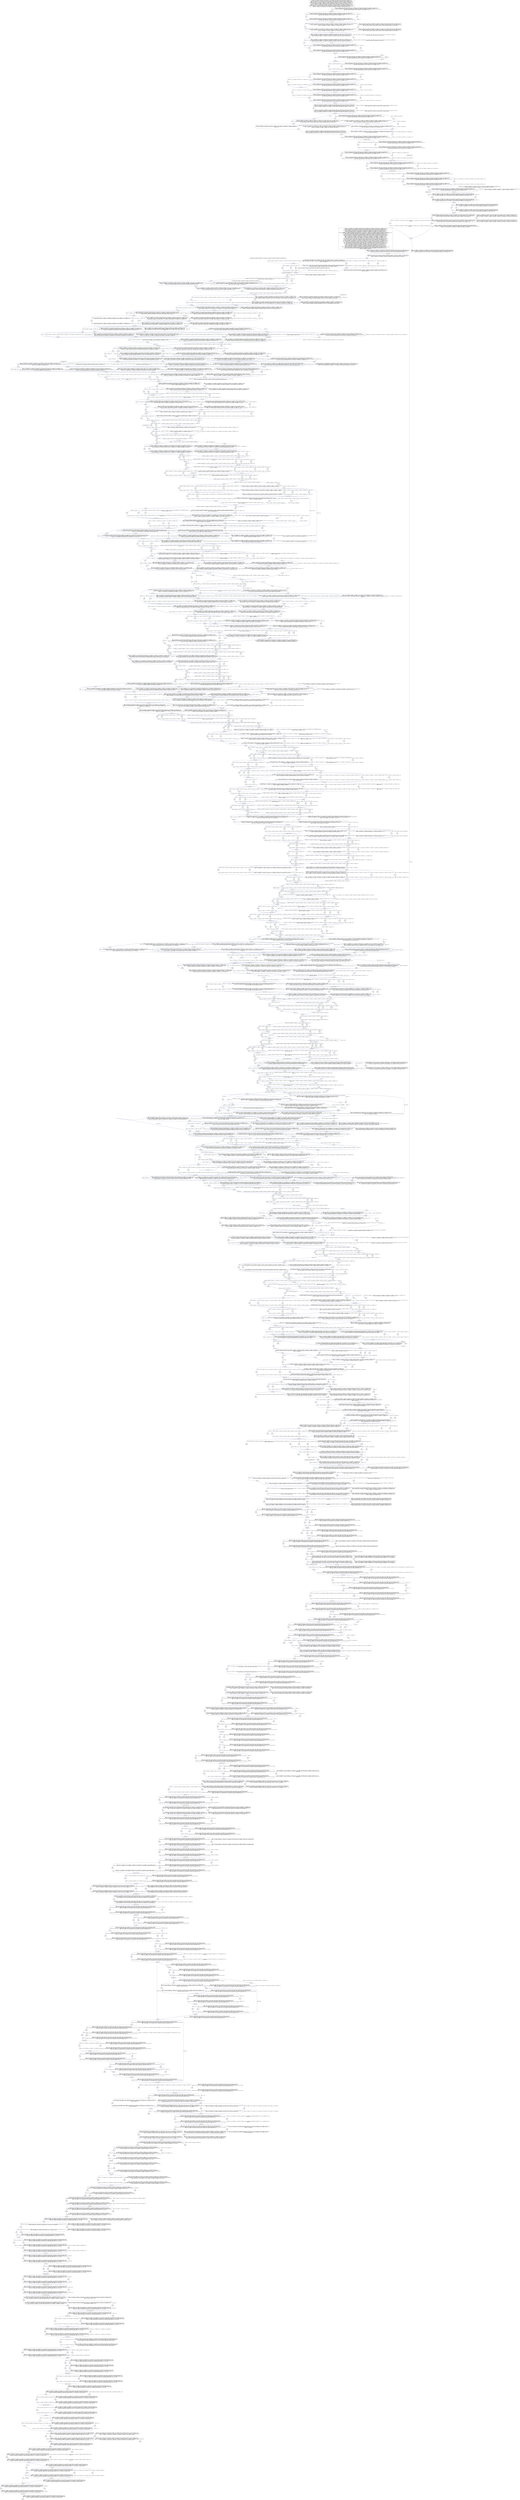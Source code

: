 digraph G {
  "246C" [shape=box, ];
  "S125-DRB6*02:02" [shape=box, ];
  "E363" [shape=box, ];
  "127A" [shape=box, ];
  "140T" [shape=box, ];
  "244G" [shape=box, ];
  "44G" [shape=box, ];
  "340G" [shape=box, ];
  "177A" [shape=box, ];
  "290G" [shape=box, ];
  "149T" [shape=box, ];
  "798C" [shape=box, ];
  "238A" [shape=box, ];
  "337G" [shape=box, ];
  "317C" [shape=box, ];
  "160T" [shape=box, ];
  "236G" [shape=box, ];
  "88C" [shape=box, ];
  "243T" [shape=box, ];
  "238C" [shape=box, ];
  "662G" [shape=box, ];
  "E411" [shape=box, ];
  "S111-DRB1*12:02:02;DRB1*15:05" [shape=box, ];
  "160G" [shape=box, ];
  "124G" [shape=box, ];
  "151G" [shape=box, ];
  "15G" [shape=box, ];
  "478T" [shape=box, ];
  "601A" [shape=box, ];
  "377A" [shape=box, ];
  "201G" [shape=box, ];
  "12G" [shape=box, ];
  "316T" [shape=box, ];
  "817CTGA" [shape=box, ];
  "475C" [shape=box, ];
  "576A" [shape=box, ];
  "247T" [shape=box, ];
  "671T" [shape=box, ];
  "214A" [shape=box, ];
  "266C" [shape=box, ];
  "329C" [shape=box, ];
  "525G" [shape=box, ];
  "209C" [shape=box, ];
  "196G" [shape=box, ];
  "521T" [shape=box, ];
  "101C" [shape=box, ];
  "809T" [shape=box, ];
  "288G" [shape=box, ];
  "187G" [shape=box, ];
  "673CA" [shape=box, ];
  "380T" [shape=box, ];
  "519G" [shape=box, ];
  "273A" [shape=box, ];
  "369A" [shape=box, ];
  "154T" [shape=box, ];
  "195G" [shape=box, ];
  "199G" [shape=box, ];
  "173G" [shape=box, ];
  "E375" [shape=box, ];
  "369T" [shape=box, ];
  "S130-DRB1*04:20" [shape=box, ];
  "320C" [shape=box, ];
  "357G" [shape=box, ];
  "443G" [shape=box, ];
  "203A" [shape=box, ];
  "671A" [shape=box, ];
  "310A" [shape=box, ];
  "355G" [shape=box, ];
  "210T" [shape=box, ];
  "232G" [shape=box, ];
  "680C" [shape=box, ];
  "169C" [shape=box, ];
  "354T" [shape=box, ];
  "660T" [shape=box, ];
  "545T" [shape=box, ];
  "662C" [shape=box, ];
  "302A" [shape=box, ];
  "E402" [shape=box, ];
  "317A" [shape=box, ];
  "S384-DRB4*03:01N;DRB8*01:01" [shape=box, ];
  "S105-DRB1*01:01:02-29;DRB1*01:02:02-12;DRB1*01:05-10;DRB1*01:11:01-02;DRB1*01:12,14-19;DRB1*01:20:01-02;DRB1*01:21-23;DRB1*01:24:01-02;
DRB1*01:25-28;DRB1*01:29:01-02;DRB1*01:33N;DRB1*01:39N;DRB1*01:40N;DRB1*01:30-32,34-38,41-43;DRB1*01:44:01-02;DRB1*01:52N;
DRB1*01:62N;DRB1*01:45-51,53-61,63-64;DRB1*01:65:01-02;DRB1*01:68N;DRB1*01:66-67,69-73;DRB1*03:01:03-25;DRB1*03:03;DRB1*03:04:02;
DRB1*03:05:01-03;DRB1*03:100:01-02;DRB1*03:101-119;DRB1*03:11:01;DRB1*03:120-129;DRB1*03:13:01-02;DRB1*03:14,16-20,22-40;DRB1*03:41:01-02;
DRB1*03:67N;DRB1*03:68N;DRB1*03:42-66,69-70;DRB1*03:71:01-02;DRB1*03:72-99;DRB1*04:01:02-17;DRB1*04:02:02-05;DRB1*04:03:03-12;
DRB1*04:04:02-10;DRB1*04:05:02-11,13-18;DRB1*04:06:03-06;DRB1*04:07:02-05;DRB1*04:08:02-04;DRB1*04:100-104;DRB1*04:105:01-02;
DRB1*04:106-109;DRB1*04:10:02-03;DRB1*04:119N;DRB1*04:110-118;DRB1*04:11:02-04;DRB1*04:120N;DRB1*04:12-13,121-130;DRB1*04:131:01-02;
DRB1*04:142N;DRB1*04:157N;DRB1*04:158N;DRB1*04:178N;DRB1*04:132-141,143-156,159-177,179;DRB1*04:17:01-02;DRB1*04:186N;DRB1*04:18,23-24,27-30,33-52,180-185,187-207;
DRB1*04:53:01-02;DRB1*04:54-55;DRB1*04:56:01-02;DRB1*04:57-71;DRB1*04:72:01-02;DRB1*04:81N;DRB1*04:94:01N;DRB1*04:94:02N;DRB1*04:73-80,82-93;
DRB1*04:95:01-02;DRB1*04:96-97;DRB1*04:98:01-02;DRB1*04:99;DRB1*07:01:02-19;DRB1*07:10N;DRB1*07:26N;DRB1*07:58N;DRB1*07:68N;
DRB1*07:03,05-08,11-25,27-57,59-67,69;DRB1*08:01:02,04-06;DRB1*08:02:02,04;DRB1*08:03:03-06;DRB1*08:04:03-07;DRB1*08:05,08,12,15,17,20-29;
DRB1*08:30:01-03;DRB1*08:31-34;DRB1*08:36:01-02;DRB1*08:60N;DRB1*08:78N;DRB1*08:37-40,42-59,61-76,79-80;DRB1*09:01:03-11;DRB1*09:02:01-02;
DRB1*09:03-20,22-27;DRB1*10:01:02-09;DRB1*10:02-16;DRB1*11:01:03,05-27;DRB1*11:02:02-05;DRB1*11:03:02;DRB1*11:04:03-13;DRB1*11:06:02-03;
DRB1*11:07;DRB1*11:08:01,03;DRB1*11:100;DRB1*11:101:01-02;DRB1*11:102:01-02;DRB1*11:103:01-02;DRB1*11:104-109;DRB1*11:10:01-02;
DRB1*11:110-119;DRB1*11:11:03;DRB1*11:120-129;DRB1*11:12:01-03;DRB1*11:130-146;DRB1*11:147:01-02;DRB1*11:148-149;DRB1*11:14:02;
DRB1*11:169N;DRB1*11:16,18,150-168,170-195,197-198;DRB1*11:19:02-03;DRB1*11:20,22;DRB1*11:23:01-02;DRB1*11:24-25;DRB1*11:27:01-03;
DRB1*11:28:01-02;DRB1*11:29:02;DRB1*11:30,32-36;DRB1*11:37:01-02;DRB1*11:38-45;DRB1*11:46:01-02;DRB1*11:47-48;DRB1*11:49:02;
DRB1*11:50-53;DRB1*11:54:01-02;DRB1*11:55-57;DRB1*11:58:01-02;DRB1*11:59-61;DRB1*11:62:01-02;DRB1*11:63:01-02;DRB1*11:64;DRB1*11:65:01-02;
DRB1*11:66-70,72-73;DRB1*11:74:01-02;DRB1*11:75-83;DRB1*11:84:01-03;DRB1*11:85-99;DRB1*12:01:03,05-09;DRB1*12:02:03-06;DRB1*12:03:02-03;
DRB1*12:04-05,07-09,11-15;DRB1*12:16:01-03;DRB1*12:24N;DRB1*12:31N;DRB1*12:18-23,25-30,32-59;DRB1*13:01:02-16;DRB1*13:02:03-12;
DRB1*13:03:03-06;DRB1*13:05:02-03;DRB1*13:07:01-02;DRB1*13:113N;DRB1*13:09,100-112,114-119;DRB1*13:11:02;DRB1*13:120-129;DRB1*13:12:02-04;
DRB1*13:137N;DRB1*13:142N;DRB1*13:13,130-136,138-141,143-149;DRB1*13:14:01,03;DRB1*13:16,150-170;DRB1*13:171:01-02;DRB1*13:185N;
DRB1*13:200N;DRB1*13:18,172-184,186-189,191-199,201-214;DRB1*13:21:02;DRB1*13:22;DRB1*13:23:02;DRB1*13:25;DRB1*13:26:02;DRB1*13:28-29,31-32;
DRB1*13:33:01-03;DRB1*13:34-35,37-49;DRB1*13:50:01-03;DRB1*13:51-54,57-60;DRB1*13:61:01-02;DRB1*13:62-65;DRB1*13:66:01-02;
DRB1*13:67-93;DRB1*13:94:01-02;DRB1*13:95;DRB1*13:96:01-02;DRB1*13:97:01-02;DRB1*13:98-99;DRB1*14:01:02-04;DRB1*14:02:02;DRB1*14:03:02;
DRB1*14:04:02-03;DRB1*14:05:02-04;DRB1*14:06:02-03;DRB1*14:07:02;DRB1*14:100-125;DRB1*14:126:01-02;DRB1*14:127:01-02;DRB1*14:128-129;
DRB1*14:12:01-02;DRB1*14:137N;DRB1*14:152N;DRB1*14:166N;DRB1*14:13,15-16,18,20,22,130-136,138-140,142-151,153-165,167-174;
DRB1*14:23:01-04;DRB1*14:26-30;DRB1*14:32:01-03;DRB1*14:33-37;DRB1*14:38:01-02;DRB1*14:39-43;DRB1*14:44:01-03;DRB1*14:45,47-53;
DRB1*14:54:02-05;DRB1*14:55-56,58-65,67;DRB1*14:68:01-02;DRB1*14:92N;DRB1*14:69-91,93-99;DRB1*15:01:02-29;DRB1*15:02:03-17;
DRB1*15:03:02;DRB1*15:06:01-03;DRB1*15:07:02-03;DRB1*15:113N;DRB1*15:115N;DRB1*15:129N;DRB1*15:08-14,100-112,114,116-128,130-131;
DRB1*15:15:01-02;DRB1*15:17N;DRB1*15:16,18-36;DRB1*15:37:01-02;DRB1*15:50N;DRB1*15:38-49,51-65;DRB1*15:66:01-02;DRB1*15:80N;
DRB1*15:67-79,81-99;DRB1*16:01:03-11;DRB1*16:02:03-06;DRB1*16:05:02;DRB1*16:08;DRB1*16:09:01-02;DRB1*16:13N;DRB1*16:21N;DRB1*16:10-12,14-20,22-38;
DRB3*01:01:04-06;DRB3*01:03-22;DRB3*02:02:02-06;DRB3*02:29N;DRB3*02:04,06,08-09,12-28,30-36;DRB3*03:01:02-03;DRB4*01:03:01:02N;
DRB3*03:02-06;DRB4*01:03:04;DRB4*01:16N;DRB4*01:04,06,08-15,17;DRB5*01:01:02-03;DRB5*01:08N;DRB5*01:10N;DRB5*01:03,05-07,09,11-18;
DRB5*02:03-07;DRB6*02:01;DRB9*01:01" [
  shape=box, ];
  "418C" [shape=box, ];
  "343G" [shape=box, ];
  "34C" [shape=box, ];
  "498T" [shape=box, ];
  "711G" [shape=box, ];
  "504G" [shape=box, ];
  "218A" [shape=box, ];
  "154G" [shape=box, ];
  "460C" [shape=box, ];
  "206G" [shape=box, ];
  "272A" [shape=box, ];
  "26GGAGG" [shape=box, ];
  "344T" [shape=box, ];
  "174T" [shape=box, ];
  "269A" [shape=box, ];
  "308A" [shape=box, ];
  "B3-781" [shape=box, ];
  "139G" [shape=box, ];
  "253A" [shape=box, ];
  "208G" [shape=box, ];
  "638T" [shape=box, ];
  "370G" [shape=box, ];
  "648C" [shape=box, ];
  "722T" [shape=box, ];
  "251G" [shape=box, ];
  "640T" [shape=box, ];
  "351C" [shape=box, ];
  "530G" [shape=box, ];
  "499G" [shape=box, ];
  "435C" [shape=box, ];
  "286G" [shape=box, ];
  "604C" [shape=box, ];
  "617T" [shape=box, ];
  "452T" [shape=box, ];
  "307A" [shape=box, ];
  "46T" [shape=box, ];
  "355A" [shape=box, ];
  "352T" [shape=box, ];
  "755G" [shape=box, ];
  "659G" [shape=box, ];
  "S117-DRB1*04:21-22" [shape=box, ];
  "499A" [shape=box, ];
  "249A" [shape=box, ];
  "207C" [shape=box, ];
  "45T" [shape=box, ];
  "175C" [shape=box, ];
  "609T" [shape=box, ];
  "130G" [shape=box, ];
  "246G" [shape=box, ];
  "331C" [shape=box, ];
  "176A" [shape=box, ];
  "411G" [shape=box, ];
  "519A" [shape=box, ];
  "262A" [shape=box, ];
  "336G" [shape=box, ];
  "440CC" [shape=box, ];
  "370C" [shape=box, ];
  "204C" [shape=box, ];
  "722C" [shape=box, ];
  "115T" [shape=box, ];
  "300G" [shape=box, ];
  "319T" [shape=box, ];
  "232A" [shape=box, ];
  "470TCCAG" [shape=box, ];
  "E378" [shape=box, ];
  "364T" [shape=box, ];
  "658G" [shape=box, ];
  "637A" [shape=box, ];
  "145C" [shape=box, ];
  "325A" [shape=box, ];
  "712TCGGGGGCTT" [shape=box, ];
  "372C" [shape=box, ];
  "243G" [shape=box, ];
  "359A" [shape=box, ];
  "323A" [shape=box, ];
  "795C" [shape=box, ];
  "193A" [shape=box, ];
  "345T" [shape=box, ];
  "E624" [shape=box, ];
  "815A" [shape=box, ];
  "341A" [shape=box, ];
  "175T" [shape=box, ];
  "172G" [shape=box, ];
  "312T" [shape=box, ];
  "63T" [shape=box, ];
  "E804" [shape=box, ];
  "152G" [shape=box, ];
  "418A" [shape=box, ];
  "209G" [shape=box, ];
  "190T" [shape=box, ];
  "348T" [shape=box, ];
  "215T" [shape=box, ];
  "432CAC" [shape=box, ];
  "414A" [shape=box, ];
  "152A" [shape=box, ];
  "213T" [shape=box, ];
  "227G" [shape=box, ];
  "358T" [shape=box, ];
  "537GGCCTGAT" [shape=box, ];
  "B1-384" [shape=box, ];
  "209A" [shape=box, ];
  "278G" [shape=box, ];
  "113C" [shape=box, ];
  "292A" [shape=box, ];
  "385T" [shape=box, ];
  "723G" [shape=box, ];
  "311T" [shape=box, ];
  "569T" [shape=box, ];
  "E428" [shape=box, ];
  "311G" [shape=box, ];
  "523C" [shape=box, ];
  "344G" [shape=box, ];
  "294G" [shape=box, ];
  "411T" [shape=box, ];
  "152T" [shape=box, ];
  "229C" [shape=box, ];
  "368T" [shape=box, ];
  "295C" [shape=box, ];
  "328G" [shape=box, ];
  "289C" [shape=box, ];
  "264C" [shape=box, ];
  "264G" [shape=box, ];
  "783G" [shape=box, ];
  "165C" [shape=box, ];
  "223C" [shape=box, ];
  "233C" [shape=box, ];
  "331T" [shape=box, ];
  "419C" [shape=box, ];
  "356C" [shape=box, ];
  "639C" [shape=box, ];
  "234T" [shape=box, ];
  "63C" [shape=box, ];
  "147A" [shape=box, ];
  "563C" [shape=box, ];
  "139A" [shape=box, ];
  "272T" [shape=box, ];
  "650TCTC" [shape=box, ];
  "257A" [shape=box, ];
  "246A" [shape=box, ];
  "E385" [shape=box, ];
  "297G" [shape=box, ];
  "435A" [shape=box, ];
  "265G" [shape=box, ];
  "143A" [shape=box, ];
  "205T" [shape=box, ];
  "625TG" [shape=box, ];
  "17C" [shape=box, ];
  "402A" [shape=box, ];
  "280A" [shape=box, ];
  "680T" [shape=box, ];
  "248C" [shape=box, ];
  "803A" [shape=box, ];
  "364C" [shape=box, ];
  "657C" [shape=box, ];
  "342C" [shape=box, ];
  "39TG" [shape=box, ];
  "16C" [shape=box, ];
  "212C" [shape=box, ];
  "313C" [shape=box, ];
  "138C" [shape=box, ];
  "245G" [shape=box, ];
  "334T" [shape=box, ];
  "242G" [shape=box, ];
  "724TGCTGGGCC" [shape=box, ];
  "220C" [shape=box, ];
  "252C" [shape=box, ];
  "127G" [shape=box, ];
  "E408" [shape=box, ];
  "271G" [shape=box, ];
  "658A" [shape=box, ];
  "345C" [shape=box, ];
  "643C" [shape=box, ];
  "E813" [shape=box, ];
  "336T" [shape=box, ];
  "37C" [shape=box, ];
  "201T" [shape=box, ];
  "288A" [shape=box, ];
  "266A" [shape=box, ];
  "475G" [shape=box, ];
  "431T" [shape=box, ];
  "199A" [shape=box, ];
  "315A" [shape=box, ];
  "19CCT" [shape=box, ];
  "274A" [shape=box, ];
  "240T" [shape=box, ];
  "121G" [shape=box, ];
  "238T" [shape=box, ];
  "251A" [shape=box, ];
  "S413-DRB4*01:03:01:02N" [shape=box, ];
  "240C" [shape=box, ];
  "506C" [shape=box, ];
  "646GC" [shape=box, ];
  "257C" [shape=box, ];
  "398GACT" [shape=box, ];
  "378C" [shape=box, ];
  "535C" [shape=box, ];
  "382G" [shape=box, ];
  "150C" [shape=box, ];
  "231A" [shape=box, ];
  "242A" [shape=box, ];
  "377T" [shape=box, ];
  "172C" [shape=box, ];
  "125C" [shape=box, ];
  "639G" [shape=box, ];
  "269G" [shape=box, ];
  "122C" [shape=box, ];
  "369C" [shape=box, ];
  "185T" [shape=box, ];
  "S114-DRB1*03:09,12;DRB1*11:26;DRB1*13:03:02;DRB1*16:05:01;DRB3*02:03,07;DRB4*01:05" [
  shape=box, ];
  "263T" [shape=box, ];
  "108T" [shape=box, ];
  "44C" [shape=box, ];
  "121C" [shape=box, ];
  "119A" [shape=box, ];
  "393G" [shape=box, ];
  "193G" [shape=box, ];
  "E661" [shape=box, ];
  "338G" [shape=box, ];
  "176G" [shape=box, ];
  "224T" [shape=box, ];
  "297T" [shape=box, ];
  "816G" [shape=box, ];
  "32TC" [shape=box, ];
  "S108-DRB1*03:21;DRB1*08:02:03;DRB1*11:01:04;DRB1*11:49:01;DRB1*13:23:01;DRB1*13:24;DRB1*16:01:02;DRB3*02:05" [
  shape=box, ];
  "137C" [shape=box, ];
  "607A" [shape=box, ];
  "E821" [shape=box, ];
  "123T" [shape=box, ];
  "268A" [shape=box, ];
  "754T" [shape=box, ];
  "228G" [shape=box, ];
  "266G" [shape=box, ];
  "255A" [shape=box, ];
  "380A" [shape=box, ];
  "291T" [shape=box, ];
  "276G" [shape=box, ];
  "120T" [shape=box, ];
  "469G" [shape=box, ];
  "215G" [shape=box, ];
  "624C" [shape=box, ];
  "377C" [shape=box, ];
  "360A" [shape=box, ];
  "478G" [shape=box, ];
  "360G" [shape=box, ];
  "379G" [shape=box, ];
  "241G" [shape=box, ];
  "108C" [shape=box, ];
  "138T" [shape=box, ];
  "18C" [shape=box, ];
  "442T" [shape=box, ];
  "156C" [shape=box, ];
  "755C" [shape=box, ];
  "231T" [shape=box, ];
  "361C" [shape=box, ];
  "230T" [shape=box, ];
  "536A" [shape=box, ];
  "379A" [shape=box, ];
  "31T" [shape=box, ];
  "351G" [shape=box, ];
  "627GAGCA" [shape=box, ];
  "318A" [shape=box, ];
  "388A" [shape=box, ];
  "124T" [shape=box, ];
  "320G" [shape=box, ];
  "175A" [shape=box, ];
  "393C" [shape=box, ];
  "460A" [shape=box, ];
  "435T" [shape=box, ];
  "290C" [shape=box, ];
  "211C" [shape=box, ];
  "193C" [shape=box, ];
  "221C" [shape=box, ];
  "415G" [shape=box, ];
  "16T" [shape=box, ];
  "356A" [shape=box, ];
  "171C" [shape=box, ];
  "205C" [shape=box, ];
  "210A" [shape=box, ];
  "351A" [shape=box, ];
  "170A" [shape=box, ];
  "13A" [shape=box, ];
  "E362" [shape=box, ];
  "798A" [shape=box, ];
  "315T" [shape=box, ];
  "270A" [shape=box, ];
  "386C" [shape=box, ];
  "621CA" [shape=box, ];
  "430A" [shape=box, ];
  "141G" [shape=box, ];
  "230C" [shape=box, ];
  "672G" [shape=box, ];
  "374C" [shape=box, ];
  "184C" [shape=box, ];
  "347G" [shape=box, ];
  "246T" [shape=box, ];
  "170C" [shape=box, ];
  "347A" [shape=box, ];
  "373C" [shape=box, ];
  "215A" [shape=box, ];
  "769A" [shape=box, ];
  "E337" [shape=box, ];
  "47C" [shape=box, ];
  "223A" [shape=box, ];
  "584G" [shape=box, ];
  "131A" [shape=box, ];
  "E380" [shape=box, ];
  "221G" [shape=box, ];
  "760TCTACTTCA" [shape=box, ];
  "362T" [shape=box, ];
  "531TCCA" [shape=box, ];
  "363G" [shape=box, ];
  "353T" [shape=box, ];
  "460G" [shape=box, ];
  "168A" [shape=box, ];
  "524G" [shape=box, ];
  "676G" [shape=box, ];
  "262C" [shape=box, ];
  "476CA" [shape=box, ];
  "167G" [shape=box, ];
  "60TGA" [shape=box, ];
  "442C" [shape=box, ];
  "252G" [shape=box, ];
  "221A" [shape=box, ];
  "130C" [shape=box, ];
  "230G" [shape=box, ];
  "131G" [shape=box, ];
  "117T" [shape=box, ];
  "154C" [shape=box, ];
  "254A" [shape=box, ];
  "523G" [shape=box, ];
  "263A" [shape=box, ];
  "222T" [shape=box, ];
  "219A" [shape=box, ];
  "157A" [shape=box, ];
  "88G" [shape=box, ];
  "450G" [shape=box, ];
  "557C" [shape=box, ];
  "324T" [shape=box, ];
  "284A" [shape=box, ];
  "319A" [shape=box, ];
  "154A" [shape=box, ];
  "254C" [shape=box, ];
  "266T" [shape=box, ];
  "219C" [shape=box, ];
  "277G" [shape=box, ];
  "599G" [shape=box, ];
  "412C" [shape=box, ];
  "383G" [shape=box, ];
  "183C" [shape=box, ];
  "750GGG" [shape=box, ];
  "291C" [shape=box, ];
  "723A" [shape=box, ];
  "184A" [shape=box, ];
  "317G" [shape=box, ];
  "E383" [shape=box, ];
  "177G" [shape=box, ];
  "90CT" [shape=box, ];
  "289G" [shape=box, ];
  "253G" [shape=box, ];
  "153T" [shape=box, ];
  "274G" [shape=box, ];
  "241A" [shape=box, ];
  "576G" [shape=box, ];
  "167C" [shape=box, ];
  "663AAT" [shape=box, ];
  "357T" [shape=box, ];
  "248T" [shape=box, ];
  "341G" [shape=box, ];
  "753T" [shape=box, ];
  "224A" [shape=box, ];
  "535T" [shape=box, ];
  "161A" [shape=box, ];
  "807GA" [shape=box, ];
  "335A" [shape=box, ];
  "117C" [shape=box, ];
  "395G" [shape=box, ];
  "261C" [shape=box, ];
  "258T" [shape=box, ];
  "258G" [shape=box, ];
  "675T" [shape=box, ];
  "624G" [shape=box, ];
  "353C" [shape=box, ];
  "758T" [shape=box, ];
  "106CA" [shape=box, ];
  "150T" [shape=box, ];
  "250G" [shape=box, ];
  "356G" [shape=box, ];
  "312G" [shape=box, ];
  "295T" [shape=box, ];
  "198A" [shape=box, ];
  "265C" [shape=box, ];
  "328A" [shape=box, ];
  "162A" [shape=box, ];
  "267C" [shape=box, ];
  "298T" [shape=box, ];
  "185G" [shape=box, ];
  "202A" [shape=box, ];
  "237G" [shape=box, ];
  "135C" [shape=box, ];
  "181A" [shape=box, ];
  "290A" [shape=box, ];
  "608G" [shape=box, ];
  "186T" [shape=box, ];
  "782G" [shape=box, ];
  "408CCT" [shape=box, ];
  "93T" [shape=box, ];
  "293G" [shape=box, ];
  "306A" [shape=box, ];
  "756TT" [shape=box, ];
  "452C" [shape=box, ];
  "268G" [shape=box, ];
  "546CA" [shape=box, ];
  "315G" [shape=box, ];
  "125T" [shape=box, ];
  "E377" [shape=box, ];
  "350C" [shape=box, ];
  "279C" [shape=box, ];
  "654AT" [shape=box, ];
  "360C" [shape=box, ];
  "S64-DRB4*02:01N" [shape=box, ];
  "166T" [shape=box, ];
  "349T" [shape=box, ];
  "120C" [shape=box, ];
  "176C" [shape=box, ];
  "184T" [shape=box, ];
  "173T" [shape=box, ];
  "206A" [shape=box, ];
  "E632" [shape=box, ];
  "200G" [shape=box, ];
  "263C" [shape=box, ];
  "605A" [shape=box, ];
  "416GA" [shape=box, ];
  "113A" [shape=box, ];
  "165T" [shape=box, ];
  "396G" [shape=box, ];
  "200A" [shape=box, ];
  "642A" [shape=box, ];
  "317T" [shape=box, ];
  "181G" [shape=box, ];
  "361A" [shape=box, ];
  "89G" [shape=box, ];
  "155C" [shape=box, ];
  "250A" [shape=box, ];
  "387C" [shape=box, ];
  "312C" [shape=box, ];
  "308G" [shape=box, ];
  "S156-DRB4*01:02" [shape=box, ];
  "383A" [shape=box, ];
  "610TTTACAC" [shape=box, ];
  "217A" [shape=box, ];
  "749C" [shape=box, ];
  "370A" [shape=box, ];
  "569G" [shape=box, ];
  "203G" [shape=box, ];
  "637G" [shape=box, ];
  "372A" [shape=box, ];
  "147T" [shape=box, ];
  "205G" [shape=box, ];
  "397G" [shape=box, ];
  "265T" [shape=box, ];
  "155A" [shape=box, ];
  "311A" [shape=box, ];
  "302G" [shape=box, ];
  "168C" [shape=box, ];
  "557T" [shape=box, ];
  "606G" [shape=box, ];
  "96G" [shape=box, ];
  "287A" [shape=box, ];
  "179A" [shape=box, ];
  "809C" [shape=box, ];
  "770GAAT...AAG" [shape=box, ];
  "190G" [shape=box, ];
  "36G" [shape=box, ];
  "45C" [shape=box, ];
  "261T" [shape=box, ];
  "174A" [shape=box, ];
  "506T" [shape=box, ];
  "224C" [shape=box, ];
  "B0-105" [shape=box, ];
  "225G" [shape=box, ];
  "320A" [shape=box, ];
  "305C" [shape=box, ];
  "262T" [shape=box, ];
  "134G" [shape=box, ];
  "151A" [shape=box, ];
  "124A" [shape=box, ];
  "526TGGT" [shape=box, ];
  "270G" [shape=box, ];
  "419T" [shape=box, ];
  "47T" [shape=box, ];
  "259G" [shape=box, ];
  "571C" [shape=box, ];
  "340T" [shape=box, ];
  "755A" [shape=box, ];
  "395T" [shape=box, ];
  "216G" [shape=box, ];
  "146C" [shape=box, ];
  "169G" [shape=box, ];
  "274C" [shape=box, ];
  "333C" [shape=box, ];
  "207T" [shape=box, ];
  "563T" [shape=box, ];
  "117A" [shape=box, ];
  "129T" [shape=box, ];
  "333A" [shape=box, ];
  "216A" [shape=box, ];
  "136A" [shape=box, ];
  "36A" [shape=box, ];
  "797C" [shape=box, ];
  "329G" [shape=box, ];
  "282A" [shape=box, ];
  "365TTC" [shape=box, ];
  "257T" [shape=box, ];
  "210C" [shape=box, ];
  "310G" [shape=box, ];
  "350G" [shape=box, ];
  "522G" [shape=box, ];
  "318C" [shape=box, ];
  "571T" [shape=box, ];
  "326C" [shape=box, ];
  "188T" [shape=box, ];
  "641G" [shape=box, ];
  "364A" [shape=box, ];
  "E440" [shape=box, ];
  "525A" [shape=box, ];
  "225A" [shape=box, ];
  "344A" [shape=box, ];
  "327A" [shape=box, ];
  "600A" [shape=box, ];
  "192T" [shape=box, ];
  "92G" [shape=box, ];
  "294C" [shape=box, ];
  "130A" [shape=box, ];
  "203C" [shape=box, ];
  "618TG" [shape=box, ];
  "585GA" [shape=box, ];
  "190C" [shape=box, ];
  "224G" [shape=box, ];
  "151C" [shape=box, ];
  "321T" [shape=box, ];
  "149C" [shape=box, ];
  "598G" [shape=box, ];
  "108G" [shape=box, ];
  "748C" [shape=box, ];
  "812T" [shape=box, ];
  "387T" [shape=box, ];
  "331G" [shape=box, ];
  "252T" [shape=box, ];
  "283G" [shape=box, ];
  "228A" [shape=box, ];
  "171A" [shape=box, ];
  "E807" [shape=box, ];
  "285A" [shape=box, ];
  "423C" [shape=box, ];
  "214T" [shape=box, ];
  "305G" [shape=box, ];
  "59T" [shape=box, ];
  "156G" [shape=box, ];
  "420CAG" [shape=box, ];
  "235T" [shape=box, ];
  "311C" [shape=box, ];
  "268C" [shape=box, ];
  "109A" [shape=box, ];
  "604G" [shape=box, ];
  "160C" [shape=box, ];
  "172A" [shape=box, ];
  "116G" [shape=box, ];
  "145T" [shape=box, ];
  "321G" [shape=box, ];
  "166A" [shape=box, ];
  "352G" [shape=box, ];
  "438AA" [shape=box, ];
  "42CA" [shape=box, ];
  "94GG" [shape=box, ];
  "213A" [shape=box, ];
  "444CTGGTC" [shape=box, ];
  "372T" [shape=box, ];
  "376G" [shape=box, ];
  "303GA" [shape=box, ];
  "254G" [shape=box, ];
  "245A" [shape=box, ];
  "784CACT...ACT" [shape=box, ];
  "373G" [shape=box, ];
  "479CATT" [shape=box, ];
  "S93-DRB1*01:04" [shape=box, ];
  "661G" [shape=box, ];
  "312A" [shape=box, ];
  "259T" [shape=box, ];
  "64GGTG...CCC" [shape=box, ];
  "300A" [shape=box, ];
  "454C" [shape=box, ];
  "592TTCCTC" [shape=box, ];
  "462GGTTTCT" [shape=box, ];
  "361G" [shape=box, ];
  "287G" [shape=box, ];
  "97CACC" [shape=box, ];
  "415A" [shape=box, ];
  "558TGGAC" [shape=box, ];
  "666GGA" [shape=box, ];
  "E646" [shape=box, ];
  "795T" [shape=box, ];
  "454G" [shape=box, ];
  "812G" [shape=box, ];
  "483G" [shape=box, ];
  "273C" [shape=box, ];
  "194C" [shape=box, ];
  "298G" [shape=box, ];
  "188G" [shape=box, ];
  "273T" [shape=box, ];
  "190A" [shape=box, ];
  "413C" [shape=box, ];
  "327C" [shape=box, ];
  "214C" [shape=box, ];
  "E376" [shape=box, ];
  "B4-806" [shape=box, ];
  "182G" [shape=box, ];
  "307G" [shape=box, ];
  "759C" [shape=box, ];
  "261G" [shape=box, ];
  "236A" [shape=box, ];
  "504A" [shape=box, ];
  "747A" [shape=box, ];
  "316G" [shape=box, ];
  "142C" [shape=box, ];
  "455TGTGA" [shape=box, ];
  "113G" [shape=box, ];
  "191G" [shape=box, ];
  "96A" [shape=box, ];
  "244A" [shape=box, ];
  "271A" [shape=box, ];
  "313G" [shape=box, ];
  "239A" [shape=box, ];
  "204T" [shape=box, ];
  "135T" [shape=box, ];
  "348A" [shape=box, ];
  "256G" [shape=box, ];
  "430C" [shape=box, ];
  "236C" [shape=box, ];
  "162T" [shape=box, ];
  "733TGCT...GGG" [shape=box, ];
  "796C" [shape=box, ];
  "198G" [shape=box, ];
  "46G" [shape=box, ];
  "375A" [shape=box, ];
  "35T" [shape=box, ];
  "283A" [shape=box, ];
  "206C" [shape=box, ];
  "675C" [shape=box, ];
  "275T" [shape=box, ];
  "1ATGG...TCT" [shape=box, ];
  "322T" [shape=box, ];
  "E360" [shape=box, ];
  "145G" [shape=box, ];
  "17T" [shape=box, ];
  "329T" [shape=box, ];
  "132G" [shape=box, ];
  "584A" [shape=box, ];
  "127C" [shape=box, ];
  "134A" [shape=box, ];
  "118A" [shape=box, ];
  "676A" [shape=box, ];
  "678T" [shape=box, ];
  "503C" [shape=box, ];
  "503T" [shape=box, ];
  "110T" [shape=box, ];
  "226G" [shape=box, ];
  "386T" [shape=box, ];
  "402G" [shape=box, ];
  "387G" [shape=box, ];
  "171G" [shape=box, ];
  "161T" [shape=box, ];
  "267T" [shape=box, ];
  "241C" [shape=box, ];
  "577TGATGCT" [shape=box, ];
  "122G" [shape=box, ];
  "267A" [shape=box, ];
  "221T" [shape=box, ];
  "293A" [shape=box, ];
  "302T" [shape=box, ];
  "256A" [shape=box, ];
  "591T" [shape=box, ];
  "E436" [shape=box, ];
  "159A" [shape=box, ];
  "450T" [shape=box, ];
  "166G" [shape=box, ];
  "118G" [shape=box, ];
  "117G" [shape=box, ];
  "294T" [shape=box, ];
  "197G" [shape=box, ];
  "362A" [shape=box, ];
  "212T" [shape=box, ];
  "679C" [shape=box, ];
  "129G" [shape=box, ];
  "617C" [shape=box, ];
  "309T" [shape=box, ];
  "E359" [shape=box, ];
  "209T" [shape=box, ];
  "45A" [shape=box, ];
  "262G" [shape=box, ];
  "608A" [shape=box, ];
  "163T" [shape=box, ];
  "352C" [shape=box, ];
  "389G" [shape=box, ];
  "348C" [shape=box, ];
  "324G" [shape=box, ];
  "242T" [shape=box, ];
  "132T" [shape=box, ];
  "378A" [shape=box, ];
  "109C" [shape=box, ];
  "431G" [shape=box, ];
  "S110-DRB1*04:19;DRB1*08:19;DRB1*13:15,30,55;DRB1*14:09,31;DRB1*16:02:02;DRB6*01:01;DRB7*01:01:02" [
  shape=box, ];
  "316C" [shape=box, ];
  "758C" [shape=box, ];
  "189A" [shape=box, ];
  "346C" [shape=box, ];
  "598A" [shape=box, ];
  "321A" [shape=box, ];
  "356T" [shape=box, ];
  "259C" [shape=box, ];
  "451G" [shape=box, ];
  "375G" [shape=box, ];
  "620C" [shape=box, ];
  "48TGAC...ACA" [shape=box, ];
  "223T" [shape=box, ];
  "644A" [shape=box, ];
  "206T" [shape=box, ];
  "309G" [shape=box, ];
  "289A" [shape=box, ];
  "670G" [shape=box, ];
  "258A" [shape=box, ];
  "103AC" [shape=box, ];
  "376C" [shape=box, ];
  "278A" [shape=box, ];
  "644G" [shape=box, ];
  "218G" [shape=box, ];
  "500GAA" [shape=box, ];
  "337A" [shape=box, ];
  "564TTCCA" [shape=box, ];
  "349G" [shape=box, ];
  "247A" [shape=box, ];
  "172T" [shape=box, ];
  "148A" [shape=box, ];
  "194G" [shape=box, ];
  "424CCCT" [shape=box, ];
  "167A" [shape=box, ];
  "332A" [shape=box, ];
  "239C" [shape=box, ];
  "530C" [shape=box, ];
  "352A" [shape=box, ];
  "158G" [shape=box, ];
  "179G" [shape=box, ];
  "140C" [shape=box, ];
  "141T" [shape=box, ];
  "587AACA" [shape=box, ];
  "436G" [shape=box, ];
  "369G" [shape=box, ];
  "152C" [shape=box, ];
  "278T" [shape=box, ];
  "34T" [shape=box, ];
  "283C" [shape=box, ];
  "620T" [shape=box, ];
  "649T" [shape=box, ];
  "E365" [shape=box, ];
  "E374" [shape=box, ];
  "22GGCT" [shape=box, ];
  "648G" [shape=box, ];
  "123A" [shape=box, ];
  "349A" [shape=box, ];
  "656G" [shape=box, ];
  "641A" [shape=box, ];
  "507CAGG...AAG" [shape=box, ];
  "191C" [shape=box, ];
  "233T" [shape=box, ];
  "403T" [shape=box, ];
  "302C" [shape=box, ];
  "412T" [shape=box, ];
  "310T" [shape=box, ];
  "124C" [shape=box, ];
  "323G" [shape=box, ];
  "232C" [shape=box, ];
  "208C" [shape=box, ];
  "101A" [shape=box, ];
  "803C" [shape=box, ];
  "572A" [shape=box, ];
  "536G" [shape=box, ];
  "E660" [shape=box, ];
  "192A" [shape=box, ];
  "749A" [shape=box, ];
  "93G" [shape=box, ];
  "132A" [shape=box, ];
  "324A" [shape=box, ];
  "226A" [shape=box, ];
  "14G" [shape=box, ];
  "325G" [shape=box, ];
  "S1-DRB1*01:01:01;DRB1*01:02:01;DRB1*01:03,13;DRB1*03:01:01:01-02;DRB1*03:01:02;DRB1*03:04:01;DRB1*03:06-07,15;DRB1*04:01:01;
DRB1*04:02:01;DRB1*04:03:01-02;DRB1*04:04:01;DRB1*04:05:01;DRB1*04:06:01-02;DRB1*04:07:01;DRB1*04:08:01;DRB1*04:09;DRB1*04:10:01;
DRB1*04:11:01;DRB1*04:14-16,25-26,31-32;DRB1*07:01:01:01-03;DRB1*07:04,09;DRB1*08:01:01;DRB1*08:02:01;DRB1*08:03:02;DRB1*08:04:01;
DRB1*08:06-07,09-11,13-14,16,18,35,41,77;DRB1*09:01:02;DRB1*09:21;DRB1*10:01:01:01-02;DRB1*11:01:01:01-02;DRB1*11:01:02;DRB1*11:02:01;
DRB1*11:03:01;DRB1*11:04:01;DRB1*11:05;DRB1*11:06:01;DRB1*11:08:02;DRB1*11:09;DRB1*11:11:01;DRB1*11:13:02;DRB1*11:14:01;DRB1*11:15;
DRB1*11:19:01;DRB1*11:21;DRB1*11:29:01;DRB1*12:01:01:01-03;DRB1*12:01:02,04;DRB1*12:02:01;DRB1*12:10,17;DRB1*13:01:01:01-02;
DRB1*13:02:01;DRB1*13:03:01;DRB1*13:04;DRB1*13:05:01;DRB1*13:06,08,10;DRB1*13:11:01;DRB1*13:12:01;DRB1*13:14:02;DRB1*13:17,20,190;
DRB1*13:26:01;DRB1*13:27,36,56;DRB1*14:01:01;DRB1*14:02:01;DRB1*14:03:01;DRB1*14:04:01;DRB1*14:05:01;DRB1*14:06:01;DRB1*14:07:01;
DRB1*14:08,10-11,14,17,21,24,46,141;DRB1*14:54:01;DRB1*14:57;DRB1*15:01:01:01-04;DRB1*15:02:01:01-02;DRB1*15:02:02;DRB1*15:03:01:01-02;
DRB1*15:04;DRB1*15:07:01;DRB1*16:01:01;DRB1*16:02:01:01-02;DRB1*16:03-04,07;DRB2*01:01;DRB3*01:01:02:01-02;DRB3*02:01;DRB3*02:02:01:01-02;
DRB3*03:01:01;DRB4*01:01:01:01;DRB4*01:03:01:01,03;DRB4*01:03:03;DRB5*01:01:01;DRB5*01:02;DRB5*02:02;DRB7*01:01:01" [
  shape=box, ];
  "692GAGC...GGA" [shape=box, ];
  "E462" [shape=box, ];
  "332T" [shape=box, ];
  "220G" [shape=box, ];
  "623C" [shape=box, ];
  "227A" [shape=box, ];
  "443C" [shape=box, ];
  "811C" [shape=box, ];
  "196A" [shape=box, ];
  "656A" [shape=box, ];
  "360T" [shape=box, ];
  "102A" [shape=box, ];
  "159T" [shape=box, ];
  "235C" [shape=box, ];
  "288C" [shape=box, ];
  "294A" [shape=box, ];
  "256C" [shape=box, ];
  "237C" [shape=box, ];
  "185A" [shape=box, ];
  "129A" [shape=box, ];
  "505G" [shape=box, ];
  "12C" [shape=box, ];
  "342T" [shape=box, ];
  "813TG" [shape=box, ];
  "226C" [shape=box, ];
  "305A" [shape=box, ];
  "769G" [shape=box, ];
  "269T" [shape=box, ];
  "128C" [shape=box, ];
  "329A" [shape=box, ];
  "223G" [shape=box, ];
  "295A" [shape=box, ];
  "201C" [shape=box, ];
  "35A" [shape=box, ];
  "380G" [shape=box, ];
  "197A" [shape=box, ];
  "677G" [shape=box, ];
  "169T" [shape=box, ];
  "231C" [shape=box, ];
  "248G" [shape=box, ];
  "275G" [shape=box, ];
  "278C" [shape=box, ];
  "78C" [shape=box, ];
  "804AG" [shape=box, ];
  "114C" [shape=box, ];
  "348G" [shape=box, ];
  "120A" [shape=box, ];
  "S92-DRB1*03:02:01-02;DRB1*03:08,10;DRB1*11:04:02;DRB1*11:13:01;DRB1*11:17,31;DRB1*12:06;DRB1*13:02:02;DRB1*13:19;DRB1*13:21:01;
DRB1*14:19,25;DRB3*01:01:03;DRB3*01:02;DRB3*02:10-11;DRB4*01:03:02;DRB4*01:07;DRB5*01:04" [
  shape=box, ];
  "638C" [shape=box, ];
  "798G" [shape=box, ];
  "264A" [shape=box, ];
  "236T" [shape=box, ];
  "296C" [shape=box, ];
  "343A" [shape=box, ];
  "363A" [shape=box, ];
  "S144-DRB1*08:04:02" [shape=box, ];
  "381A" [shape=box, ];
  "E461" [shape=box, ];
  "127T" [shape=box, ];
  "164G" [shape=box, ];
  "108A" [shape=box, ];
  "336C" [shape=box, ];
  "350A" [shape=box, ];
  "204A" [shape=box, ];
  "291A" [shape=box, ];
  "270C" [shape=box, ];
  "394A" [shape=box, ];
  "355T" [shape=box, ];
  "277A" [shape=box, ];
  "143C" [shape=box, ];
  "332C" [shape=box, ];
  "129C" [shape=box, ];
  "182T" [shape=box, ];
  "128A" [shape=box, ];
  "267G" [shape=box, ];
  "389T" [shape=box, ];
  "131C" [shape=box, ];
  "632T" [shape=box, ];
  "E364" [shape=box, ];
  "573CTG" [shape=box, ];
  "E733" [shape=box, ];
  "285T" [shape=box, ];
  "416AG" [shape=box, ];
  "284C" [shape=box, ];
  "219T" [shape=box, ];
  "37T" [shape=box, ];
  "335G" [shape=box, ];
  "212G" [shape=box, ];
  "142T" [shape=box, ];
  "499T" [shape=box, ];
  "175G" [shape=box, ];
  "174C" [shape=box, ];
  "183A" [shape=box, ];
  "153A" [shape=box, ];
  "18G" [shape=box, ];
  "E371" [shape=box, ];
  "158A" [shape=box, ];
  "453T" [shape=box, ];
  "222A" [shape=box, ];
  "811G" [shape=box, ];
  "140A" [shape=box, ];
  "195C" [shape=box, ];
  "182C" [shape=box, ];
  "405TAT" [shape=box, ];
  "393A" [shape=box, ];
  "170G" [shape=box, ];
  "217T" [shape=box, ];
  "404G" [shape=box, ];
  "428GC" [shape=box, ];
  "186G" [shape=box, ];
  "126G" [shape=box, ];
  "161G" [shape=box, ];
  "437C" [shape=box, ];
  "296T" [shape=box, ];
  "243C" [shape=box, ];
  "144C" [shape=box, ];
  "165A" [shape=box, ];
  "279A" [shape=box, ];
  "210G" [shape=box, ];
  "144T" [shape=box, ];
  "257G" [shape=box, ];
  "167T" [shape=box, ];
  "259A" [shape=box, ];
  "277C" [shape=box, ];
  "313T" [shape=box, ];
  "189G" [shape=box, ];
  "314G" [shape=box, ];
  "217C" [shape=box, ];
  "810T" [shape=box, ];
  "180A" [shape=box, ];
  "148G" [shape=box, ];
  "292G" [shape=box, ];
  "322G" [shape=box, ];
  "119G" [shape=box, ];
  "141A" [shape=box, ];
  "225T" [shape=box, ];
  "300C" [shape=box, ];
  "319G" [shape=box, ];
  "639A" [shape=box, ];
  "759A" [shape=box, ];
  "423A" [shape=box, ];
  "159C" [shape=box, ];
  "109G" [shape=box, ];
  "339G" [shape=box, ];
  "78G" [shape=box, ];
  "281C" [shape=box, ];
  "211G" [shape=box, ];
  "437T" [shape=box, ];
  "678A" [shape=box, ];
  "E670" [shape=box, ];
  "305T" [shape=box, ];
  "327G" [shape=box, ];
  "237A" [shape=box, ];
  "306T" [shape=box, ];
  "114T" [shape=box, ];
  "255G" [shape=box, ];
  "291G" [shape=box, ];
  "181T" [shape=box, ];
  "404A" [shape=box, ];
  "431C" [shape=box, ];
  "308T" [shape=box, ];
  "747G" [shape=box, ];
  "178A" [shape=box, ];
  "368A" [shape=box, ];
  "230A" [shape=box, ];
  "269C" [shape=box, ];
  "548C" [shape=box, ];
  "351T" [shape=box, ];
  "285C" [shape=box, ];
  "131T" [shape=box, ];
  "227C" [shape=box, ];
  "301A" [shape=box, ];
  "346T" [shape=box, ];
  "572T" [shape=box, ];
  "111TT" [shape=box, ];
  "150G" [shape=box, ];
  "623A" [shape=box, ];
  "602TG" [shape=box, ];
  "191A" [shape=box, ];
  "299G" [shape=box, ];
  "231G" [shape=box, ];
  "146T" [shape=box, ];
  "333T" [shape=box, ];
  "633CCAA" [shape=box, ];
  "44A" [shape=box, ];
  "244T" [shape=box, ];
  "368G" [shape=box, ];
  "274T" [shape=box, ];
  "380C" [shape=box, ];
  "14A" [shape=box, ];
  "313A" [shape=box, ];
  "247G" [shape=box, ];
  "41G" [shape=box, ];
  "213C" [shape=box, ];
  "197T" [shape=box, ];
  "338T" [shape=box, ];
  "123C" [shape=box, ];
  "251C" [shape=box, ];
  "306G" [shape=box, ];
  "133A" [shape=box, ];
  "299A" [shape=box, ];
  "389A" [shape=box, ];
  "102G" [shape=box, ];
  "436A" [shape=box, ];
  "261A" [shape=box, ];
  "812C" [shape=box, ];
  "601G" [shape=box, ];
  "799CCAA" [shape=box, ];
  "79ACTGGCTTT" [shape=box, ];
  "121T" [shape=box, ];
  "170T" [shape=box, ];
  "126A" [shape=box, ];
  "195A" [shape=box, ];
  "214G" [shape=box, ];
  "286A" [shape=box, ];
  "171T" [shape=box, ];
  "159G" [shape=box, ];
  "187T" [shape=box, ];
  "711A" [shape=box, ];
  "349C" [shape=box, ];
  "183G" [shape=box, ];
  "309A" [shape=box, ];
  "203T" [shape=box, ];
  "390CCT" [shape=box, ];
  "371A" [shape=box, ];
  "342A" [shape=box, ];
  "255T" [shape=box, ];
  "229T" [shape=box, ];
  "109T" [shape=box, ];
  "38T" [shape=box, ];
  "328C" [shape=box, ];
  "135G" [shape=box, ];
  "265A" [shape=box, ];
  "609G" [shape=box, ];
  "316A" [shape=box, ];
  "397T" [shape=box, ];
  "276T" [shape=box, ];
  "130T" [shape=box, ];
  "229A" [shape=box, ];
  "570A" [shape=box, ];
  "135A" [shape=box, ];
  "248A" [shape=box, ];
  "816A" [shape=box, ];
  "E782" [shape=box, ];
  "572C" [shape=box, ];
  "521G" [shape=box, ];
  "293C" [shape=box, ];
  "41A" [shape=box, ];
  "164A" [shape=box, ];
  "298C" [shape=box, ];
  "136G" [shape=box, ];
  "334C" [shape=box, ];
  "520C" [shape=box, ];
  "155G" [shape=box, ];
  "229G" [shape=box, ];
  "378G" [shape=box, ];
  "645A" [shape=box, ];
  "275C" [shape=box, ];
  "691A" [shape=box, ];
  "681GAATCTGCAC" [shape=box, ];
  "498C" [shape=box, ];
  "E381" [shape=box, ];
  "E666" [shape=box, ];
  "160A" [shape=box, ];
  "643T" [shape=box, ];
  "350T" [shape=box, ];
  "381G" [shape=box, ];
  "166C" [shape=box, ];
  "301G" [shape=box, ];
  "461T" [shape=box, ];
  "258C" [shape=box, ];
  "469A" [shape=box, ];
  "483A" [shape=box, ];
  "289T" [shape=box, ];
  "240A" [shape=box, ];
  "649C" [shape=box, ];
  "132C" [shape=box, ];
  "38A" [shape=box, ];
  "797A" [shape=box, ];
  "137T" [shape=box, ];
  "591G" [shape=box, ];
  "319C" [shape=box, ];
  "382A" [shape=box, ];
  "174G" [shape=box, ];
  "156A" [shape=box, ];
  "545C" [shape=box, ];
  "599A" [shape=box, ];
  "179T" [shape=box, ];
  "138A" [shape=box, ];
  "549AATGGAGA" [shape=box, ];
  "59C" [shape=box, ];
  "205A" [shape=box, ];
  "226T" [shape=box, ];
  "260A" [shape=box, ];
  "201A" [shape=box, ];
  "219G" [shape=box, ];
  "E382" [shape=box, ];
  "413A" [shape=box, ];
  "484AAGT...TTC" [shape=box, ];
  "31C" [shape=box, ];
  "143T" [shape=box, ];
  "B2-669" [shape=box, ];
  "359G" [shape=box, ];
  "632C" [shape=box, ];
  "193T" [shape=box, ];
  "202G" [shape=box, ];
  "123G" [shape=box, ];
  "341C" [shape=box, ];
  "753C" [shape=box, ];
  "187A" [shape=box, ];
  "333G" [shape=box, ];
  "115C" [shape=box, ];
  "162G" [shape=box, ];
  "340C" [shape=box, ];
  "307C" [shape=box, ];
  "284T" [shape=box, ];
  "188C" [shape=box, ];
  "395A" [shape=box, ];
  "691G" [shape=box, ];
  "234A" [shape=box, ];
  "318G" [shape=box, ];
  "149A" [shape=box, ];
  "165G" [shape=box, ];
  "169A" [shape=box, ];
  "239G" [shape=box, ];
  "220T" [shape=box, ];
  "120G" [shape=box, ];
  "783A" [shape=box, ];
  "89T" [shape=box, ];
  "215C" [shape=box, ];
  "339A" [shape=box, ];
  "183T" [shape=box, ];
  "290T" [shape=box, ];
  "128G" [shape=box, ];
  "247C" [shape=box, ];
  "238G" [shape=box, ];
  "272C" [shape=box, ];
  "309C" [shape=box, ];
  "272G" [shape=box, ];
  "121A" [shape=box, ];
  "548T" [shape=box, ];
  "297C" [shape=box, ];
  "672A" [shape=box, ];
  "168T" [shape=box, ];
  "803G" [shape=box, ];
  "237T" [shape=box, ];
  "187C" [shape=box, ];
  "140G" [shape=box, ];
  "371G" [shape=box, ];
  "548G" [shape=box, ];
  "281G" [shape=box, ];
  "E640" [shape=box, ];
  "330C" [shape=box, ];
  
  
  edge [color="#001267", ];
  "246C" -> "247A" [label="DRB1*01:01:28;DRB1*03:01:05;DRB1*04:01:11;DRB1*08:02:03;DRB1*11:01:16",
                    ];
  "246C" -> "247C" [label="DRB1*13:01:04;DRB1*15:01:29;DRB1*16:01:06", ];
  "246C" -> "247G" [label="C. of DRB1*01:01:28;DRB1*01:28;DRB1*03:01:05;DRB1*03:17,37,80,103;DRB1*04:01:11;DRB1*04:03:10;DRB1*04:04:10;DRB1*04:29,183,196;
DRB1*07:29;DRB1*08:02:03;DRB1*08:44;DRB1*11:01:15-16;DRB1*11:02:04;DRB1*11:39,43,50,66,115,145,151,168,171,174;DRB1*12:34;
DRB1*13:01:04;DRB1*13:99,118,131,135,150,207;DRB1*14:59,86,96,118,139,141,145,153-154;DRB1*15:01:29;DRB1*15:47,65;DRB1*16:01:06;
DRB2*01:01;DRB3*01:07,21;DRB3*02:01;DRB3*02:02:01:01-02;DRB3*02:02:02-06;DRB3*02:29N;DRB4*03:01N;DRB3*02:03-08,11-28,30-36;
",
                    ];
  "246C" -> "247T" [label="DRB1*04:03:10;DRB1*04:04:10;DRB1*11:01:15;DRB1*11:02:04;DRB7*01:01:01-02",
                    ];
  "S125-DRB6*02:02" -> "125T" [label="DRB6*02:02", ];
  "127A" -> "128A" [label="DRB1*04:01:01-17;DRB1*04:02:01-05;DRB1*04:03:01-12;DRB1*04:04:01-10;DRB1*04:05:01-11,13-18;DRB1*04:06:01-06;DRB1*04:07:01-05;
DRB1*04:08:01-04;DRB1*04:09,100-104;DRB1*04:105:01-02;DRB1*04:106-109;DRB1*04:10:01-03;DRB1*04:119N;DRB1*04:110-118;DRB1*04:11:01-04;
DRB1*04:120N;DRB1*04:12-13,121-130;DRB1*04:131:01-02;DRB1*04:142N;DRB1*04:157N;DRB1*04:158N;DRB1*04:178N;DRB1*04:14-16,132-141,143-156,159-177,179;
DRB1*04:17:01-02;DRB1*04:186N;DRB1*04:18-19,21-52,180-185,187-207;DRB1*04:53:01-02;DRB1*04:54-5",
                    ];
  "127A" -> "128C" [label="DRB1*01:22;DRB1*09:12", ];
  "127A" -> "128G" [label="DRB1*01:01:01-29;DRB1*01:02:01-12;DRB1*01:03-10;DRB1*01:11:01-02;DRB1*01:12-19;DRB1*01:20:01-02;DRB1*01:21,23;DRB1*01:24:01-02;
DRB1*01:25-28;DRB1*01:29:01-02;DRB1*01:39N;DRB1*01:40N;DRB1*01:30-32,34-38,41-43;DRB1*01:44:01-02;DRB1*01:52N;DRB1*01:62N;
DRB1*01:45-51,53-61,63-64;DRB1*01:65:01-02;DRB1*01:68N;DRB1*01:66-67,69-73;DRB1*03:42,87;DRB1*04:66;DRB1*07:01:01:01-03;DRB1*07:01:03-19;
DRB1*07:10N;DRB1*07:26N;DRB1*07:58N;DRB1*07:68N;DRB1*07:03-09,11-25,27-57,59-67,69;DRB1*09:01:02-11;DRB1*09:02:01-",
                    ];
  "127A" -> "129T" [label="DRB1*01:33N", ];
  "140T" -> "141A" [label="DRB6*01:01;DRB6*02:01-02", ];
  "140T" -> "141G" [label="DRB1*16:25", ];
  "140T" -> "141T" [label="C. of DRB1*03:35;DRB1*07:37;DRB1*08:04:02;DRB1*13:72;DRB1*14:05:01-04;DRB1*14:100,103;DRB1*14:127:01-02;DRB1*14:37,43,130,136,161,167;
DRB1*14:44:01-03;DRB1*14:45,56,84,91,96;DRB1*16:25;DRB2*01:01;DRB3*01:01:06;DRB4*03:01N;DRB4*01:02;DRB6*01:01;DRB6*02:01-02;
DRB8*01:01",
                    ];
  "244G" -> "245A" [label="C. of DRB1*04:174;DRB1*11:75;DRB1*13:01:14;DRB4*03:01N;DRB2*01:01;DRB6*01:01;DRB6*02:01-02;DRB8*01:01;DRB9*01:01",
                    ];
  "244G" -> "245G" [label="DRB1*04:174;DRB1*11:75;DRB9*01:01", ];
  "44G" -> "45C" [label="DRB1*01:01:01;DRB1*01:02:01;DRB1*01:03,13;DRB1*04:01:01;DRB1*04:02:01;DRB1*04:03:01-02;DRB1*04:04:01;DRB1*04:05:01;DRB1*04:06:01-02;
DRB1*04:07:01;DRB1*04:08:01;DRB1*04:09;DRB1*04:10:01;DRB1*04:11:01;DRB1*04:14-16,25-26,31-32;DRB1*07:01:01:01-03;DRB1*07:04,09;
DRB1*09:01:02;DRB1*09:21;DRB1*12:17;DRB1*15:01:01:01-04;DRB1*15:02:01:01-02;DRB1*15:02:02;DRB1*15:03:01:01-02;DRB1*15:04;DRB1*15:07:01;
DRB1*16:01:01;DRB1*16:02:01:01-02;DRB1*16:03-04,07;DRB3*01:01:02:01-02;DRB3*02:01;DRB3*02:02:01:01-02;DRB3",
                  ];
  "44G" -> "45T" [label="DRB1*03:01:01:01-02;DRB1*03:01:02;DRB1*03:04:01;DRB1*03:06-07,15;DRB1*08:01:01;DRB1*08:02:01;DRB1*08:03:02;DRB1*08:04:01;DRB1*08:06-07,09-11,13-14,16,18,35,41,77;
DRB1*10:01:01:01-02;DRB1*11:01:01:01-02;DRB1*11:01:02;DRB1*11:02:01;DRB1*11:03:01;DRB1*11:04:01;DRB1*11:05;DRB1*11:06:01;DRB1*11:08:02;
DRB1*11:09;DRB1*11:11:01;DRB1*11:13:02;DRB1*11:14:01;DRB1*11:15;DRB1*11:19:01;DRB1*11:21;DRB1*11:29:01;DRB1*12:01:01:01-03;
DRB1*12:01:02,04;DRB1*12:02:01;DRB1*13:01:01:01-02;DRB1*13:02:01;DRB1*13:03:01;D",
                  ];
  "340G" -> "341A" [label="DRB1*01:53", ];
  "177A" -> "178A" [label="DRB1*07:26N", ];
  "177A" -> "179A" [label="DRB1*03:99", ];
  "177A" -> "179G" [label="C. of DRB1*07:26N;DRB1*03:60,99;DRB1*08:62;DRB1*09:17;DRB1*11:154;DRB2*01:01;DRB4*03:01N;DRB3*01:11;DRB8*01:01",
                    ];
  "177A" -> "179T" [label="DRB1*08:62;DRB3*01:11", ];
  "290G" -> "291A" [label="DRB1*03:129;DRB1*04:149;DRB1*11:111;DRB1*15:08;DRB9*01:01",
                    ];
  "290G" -> "291C" [label="DRB1*15:79", ];
  "290G" -> "291G" [label="C. of DRB1*01:01:19;DRB1*01:45;DRB1*03:129;DRB1*04:112,149;DRB1*11:111;DRB1*15:01:25;DRB1*15:08,79,112;DRB4*03:01N;DRB2*01:01;
DRB8*01:01;DRB9*01:01",
                    ];
  "290G" -> "291T" [label="DRB1*01:45", ];
  "149T" -> "150G" [label="C. of DRB1*01:13;DRB1*03:01:20;DRB1*04:01:01-16;DRB1*04:02:01,03-05;DRB1*04:03:01-06,08-12;DRB1*04:04:01-10;DRB1*04:05:01-11,13-18;
DRB1*04:06:01-06;DRB1*04:07:01-05;DRB1*04:08:01-04;DRB1*04:09,100-104;DRB1*04:105:01-02;DRB1*04:106-109;DRB1*04:10:01-03;DRB1*04:119N;
DRB1*04:110-118;DRB1*04:11:01-04;DRB1*04:120N;DRB1*04:12-13,121-130;DRB1*04:131:01-02;DRB1*04:142N;DRB1*04:157N;DRB1*04:158N;
DRB1*04:178N;DRB1*04:14-16,132-141,143-156,159-177,179;DRB1*04:17:01-02;DRB1*04:186N;DRB1*04:18-52,180-185,187",
                    ];
  "149T" -> "150T" [label="DRB1*11:181", ];
  "798C" -> "799CCAA" [label="DRB5*01:01:01;DRB5*01:08N;DRB5*01:02-03;DRB5*02:02-03",
                       ];
  "238A" -> "239G" [label="DRB1*04:04:09;DRB1*11:01:07;DRB1*13:01:09;DRB1*15:02:10",
                    ];
  "337G" -> "338G" [label="DRB1*11:133;DRB1*12:43", ];
  "317C" -> "318A" [label="DRB1*03:01:04;DRB1*13:167;DRB6*01:01;DRB6*02:01-02",
                    ];
  "317C" -> "318C" [label="DRB1*01:16,55;DRB1*03:01:01:01-02;DRB1*03:01:02-03,05-25;DRB1*03:02:01-02;DRB1*03:03;DRB1*03:04:01-02;DRB1*03:05:01-03;DRB1*03:06-10;
DRB1*03:100:01-02;DRB1*03:101-119;DRB1*03:11:01;DRB1*03:12,120-124,127-129;DRB1*03:13:01-02;DRB1*03:14-40;DRB1*03:41:01-02;
DRB1*03:67N;DRB1*03:68N;DRB1*03:42-66,69-70;DRB1*03:71:01-02;DRB1*03:72-75,77-83,85-99;DRB1*04:12,18,22,25,31,54-55,58,86,103,126,140,185,188,191;
DRB1*04:98:01-02;DRB1*07:01:01:01-03;DRB1*07:01:02-19;DRB1*07:10N;DRB1*07:26N;DRB1*07:58N;DRB1*07:",
                    ];
  "317C" -> "318G" [label="C. of DRB1*01:01:15;DRB1*01:16,55;DRB1*03:01:01:01-02;DRB1*03:01:02-25;DRB1*03:02:01-02;DRB1*03:03;DRB1*03:04:01-02;DRB1*03:05:01-03;
DRB1*03:06-10;DRB1*03:100:01-02;DRB1*03:101-119;DRB1*03:11:01;DRB1*03:12,120-124,127-129;DRB1*03:13:01-02;DRB1*03:14-40;DRB1*03:41:01-02;
DRB1*03:67N;DRB1*03:68N;DRB1*03:42-66,69-70;DRB1*03:71:01-02;DRB1*03:72-75,77-83,85-99;DRB1*04:04:08;DRB1*04:05:11;DRB1*04:12,18,22,25,31,54-55,58,86,103,126,140,185,188,191;
DRB1*04:98:01-02;DRB1*07:01:01:01-03;DRB1*07:01:02-19;DR",
                    ];
  "160T" -> "161G" [label="DRB1*04:124", ];
  "236G" -> "237G" [label="DRB1*09:14;DRB1*10:08", ];
  "88C" -> "89G" [label="DRB3*01:01:02:01-02;DRB3*02:01;DRB3*02:02:01:01-02;DRB3*03:01:01",
                  ];
  "243T" -> "244A" [label="DRB1*13:01:14", ];
  "243T" -> "244G" [label="C. of DRB1*04:156;DRB1*13:01:14;DRB1*15:06:01-03;DRB1*15:73,77,94,125;DRB1*16:36-37;DRB4*03:01N;DRB2*01:01;DRB6*01:01;DRB6*02:01-02;
DRB8*01:01",
                    ];
  "243T" -> "244T" [label="DRB6*01:01;DRB6*02:01-02", ];
  "238C" -> "239G" [label="DRB1*01:02:12;DRB1*04:01:04;DRB1*04:11:04", ];
  "662G" -> "663AAT" [label="DRB1*01:01:01,06-09,27;DRB1*01:02:01,05;DRB1*01:03-04,13;DRB1*01:20:01;DRB1*01:50;DRB1*03:01:01:01-02;DRB1*03:01:02,08,23;
DRB1*03:02:01;DRB1*03:04:01;DRB1*03:06-07,10,15,55,115,124;DRB1*04:01:01;DRB1*04:02:01;DRB1*04:03:01-02;DRB1*04:04:01;DRB1*04:05:01;
DRB1*04:06:01-02;DRB1*04:07:01;DRB1*04:08:01;DRB1*04:09;DRB1*04:10:01,03;DRB1*04:11:01;DRB1*04:186N;DRB1*04:14-16,25-26,31-32,92,176,185,201;
DRB1*04:98:01;DRB1*07:01:01:01-03;DRB1*07:01:08,18-19;DRB1*07:26N;DRB1*07:68N;DRB1*07:04,09,27-28,34-35,6",
                      ];
  "S111-DRB1*12:02:02;DRB1*15:05" -> "111TT" [label="DRB1*12:02:02;DRB1*15:05",
                                              ];
  "160G" -> "161A" [label="DRB4*01:01:01:01;DRB4*01:02;DRB4*01:03:01:02N;DRB4*01:03:01:01,03;DRB4*01:03:02-04;DRB4*01:16N;DRB4*01:04-15,17",
                    ];
  "160G" -> "161G" [label="C. of DRB1*01:01:13;DRB1*04:45,109,124;DRB1*11:106;DRB1*13:02:07;DRB1*13:168;DRB1*15:42,76;DRB2*01:01;DRB4*01:01:01:01;DRB4*01:02;
DRB4*01:03:01:02N;DRB4*01:03:01:01,03;DRB4*01:03:02-04;DRB4*01:16N;DRB4*02:01N;DRB4*03:01N;DRB4*01:04-15,17;DRB8*01:01",
                    ];
  "160G" -> "161T" [label="DRB1*01:01:13;DRB1*13:02:07", ];
  "124G" -> "125T" [label="DRB1*03:42,86;DRB1*07:01:01:01-03;DRB1*07:01:02-19;DRB1*07:10N;DRB1*07:26N;DRB1*07:58N;DRB1*07:68N;DRB1*07:03-09,11-25,27-57,59-67,69;
DRB1*11:144;DRB1*14:46;DRB3*01:01:02:01-02;DRB3*01:01:03-06;DRB3*01:02-13,15-22",
                    ];
  "151G" -> "152A" [label="DRB1*15:06:03", ];
  "151G" -> "152C" [label="DRB1*04:05:09;DRB3*02:02:06", ];
  "151G" -> "152G" [label="C. of DRB1*04:05:09;DRB1*07:63;DRB1*14:117;DRB1*15:02:12;DRB1*15:06:03;DRB1*15:14;DRB2*01:01;DRB3*02:02:06;DRB4*03:01N;DRB4*01:02;
DRB8*01:01",
                    ];
  "151G" -> "152T" [label="DRB1*15:02:12", ];
  "15G" -> "16C" [label="DRB1*01:01:01;DRB1*01:02:01;DRB1*01:03,13;DRB1*03:01:01:01-02;DRB1*03:01:02;DRB1*03:04:01;DRB1*03:06-07,15;DRB1*07:01:01:01-03;
DRB1*07:04,09;DRB1*08:01:01;DRB1*08:02:01;DRB1*08:03:02;DRB1*08:04:01;DRB1*08:06-07,09-11,13-14,16,18,35,41,77;DRB1*09:01:02;
DRB1*09:21;DRB1*10:01:01:01-02;DRB1*11:01:01:01-02;DRB1*11:01:02;DRB1*11:02:01;DRB1*11:03:01;DRB1*11:04:01;DRB1*11:05;DRB1*11:06:01;
DRB1*11:08:02;DRB1*11:09;DRB1*11:11:01;DRB1*11:13:02;DRB1*11:14:01;DRB1*11:15;DRB1*11:19:01;DRB1*11:21;DRB1*11:29:01",
                  ];
  "15G" -> "16T" [label="DRB1*04:01:01;DRB1*04:02:01;DRB1*04:03:01-02;DRB1*04:04:01;DRB1*04:05:01;DRB1*04:06:01-02;DRB1*04:07:01;DRB1*04:08:01;DRB1*04:09;
DRB1*04:10:01;DRB1*04:11:01;DRB1*04:14-16,25-26,31-32",
                  ];
  "478T" -> "479CATT" [label="DRB1*13:190", ];
  "601A" -> "602TG" [label="DRB7*01:01:01", ];
  "377A" -> "378G" [label="DRB1*09:01:02-11;DRB1*09:02:01-02;DRB1*09:03-27;DRB1*11:04:06;DRB1*11:65:02;DRB1*13:02:04;DRB1*14:12:02;DRB9*01:01",
                    ];
  "201G" -> "202G" [label="DRB1*15:67", ];
  "12G" -> "13A" [label="DRB1*01:01:01;DRB1*01:02:01;DRB1*01:03,13;DRB1*03:01:01:01-02;DRB1*03:01:02;DRB1*03:04:01;DRB1*03:06-07,15;DRB1*04:01:01;DRB1*04:02:01;
DRB1*04:03:01-02;DRB1*04:04:01;DRB1*04:05:01;DRB1*04:06:01-02;DRB1*04:07:01;DRB1*04:08:01;DRB1*04:09;DRB1*04:10:01;DRB1*04:11:01;
DRB1*04:14-16,25-26,31-32;DRB1*07:01:01:01-03;DRB1*07:04,09;DRB1*08:01:01;DRB1*08:02:01;DRB1*08:03:02;DRB1*08:04:01;DRB1*08:06-07,09-11,13-14,16,18,35,41,77;
DRB1*09:01:02;DRB1*09:21;DRB1*10:01:01:01-02;DRB1*11:01:01:01-02;DRB1*11:01:02;",
                  ];
  "316T" -> "317C" [label="DRB1*04:173;DRB1*11:164;DRB1*15:44", ];
  "817CTGA" -> "E821" [label="DRB1*01:01:01;DRB1*01:02:01;DRB1*01:03,13;DRB1*03:01:01:01-02;DRB1*03:01:02,23;DRB1*03:02:01;DRB1*03:04:01;DRB1*03:06-07,10,15;
DRB1*04:01:01;DRB1*04:02:01;DRB1*04:03:01-02;DRB1*04:04:01;DRB1*04:05:01;DRB1*04:06:01-02;DRB1*04:07:01;DRB1*04:08:01;DRB1*04:09;
DRB1*04:10:01;DRB1*04:11:01;DRB1*04:186N;DRB1*04:14-16,25-26,31-32,176,185;DRB1*07:01:01:01-03;DRB1*07:04,09,27-28,35;DRB1*08:01:01;
DRB1*08:02:01;DRB1*08:03:02;DRB1*08:04:01;DRB1*08:60N;DRB1*08:06-07,09-11,13-14,16,18,35,41,63,77;DRB1*09:01:02,",
                       ];
  "475C" -> "476CA" [label="DRB8*01:01", ];
  "576A" -> "577TGATGCT" [label="DRB8*01:01", ];
  "247T" -> "248G" [label="DRB1*04:03:10;DRB1*04:04:10;DRB1*11:01:15;DRB1*11:02:04;DRB7*01:01:01-02",
                    ];
  "671T" -> "672A" [label="DRB6*02:01", ];
  "671T" -> "672G" [label="DRB1*08:01:01;DRB1*08:02:01;DRB1*08:03:02;DRB1*08:04:01;DRB1*08:60N;DRB1*08:06-07,09-11,13-14,16,18,35,41,63;DRB3*02:01;DRB3*02:02:01:01-02;
DRB3*02:29N;DRB3*02:10-11;DRB4*01:01:01:01;DRB4*01:03:01:01,03;DRB4*01:03:02-03",
                    ];
  "214A" -> "215G" [label="DRB1*03:115;DRB1*14:151", ];
  "266C" -> "267A" [label="DRB1*15:39", ];
  "266C" -> "267C" [label="DRB4*01:13", ];
  "266C" -> "267G" [label="DRB1*01:01:18;DRB1*01:02:07;DRB1*01:24:02;DRB1*01:44:02;DRB1*01:66;DRB1*03:01:12;DRB1*03:04:02;DRB1*03:12,38,79,85,96;DRB1*04:01:14;
DRB1*04:03:02;DRB1*04:04:02;DRB1*04:05:01-11,13-18;DRB1*04:06:04;DRB1*04:08:02-03;DRB1*04:09,103-104;DRB1*04:105:01;DRB1*04:106-107;
DRB1*04:10:01-03;DRB1*04:116;DRB1*04:11:01-04;DRB1*04:12,125-126;DRB1*04:131:01-02;DRB1*04:178N;DRB1*04:136-137,147,152,162,173;
DRB1*04:17:01-02;DRB1*04:24,28-30,45,48,191,201-203,207;DRB1*04:56:02;DRB1*04:81N;DRB1*04:57,67,73,77,80,82-",
                    ];
  "266C" -> "267T" [label="DRB1*07:57", ];
  "329C" -> "330C" [label="DRB1*04:178N", ];
  "329C" -> "331C" [label="DRB1*04:50,139;DRB1*09:16", ];
  "329C" -> "331G" [label="DRB1*01:21;DRB1*04:90,155,167;DRB1*07:01:01:01-03;DRB1*07:01:02-16,18-19;DRB1*07:10N;DRB1*07:26N;DRB1*07:58N;DRB1*07:68N;DRB1*07:03,05-09,12-24,27-57,59-67,69;
DRB1*09:01:02-11;DRB1*09:02:01-02;DRB1*09:03-04,06-15,17-27;DRB5*01:12,15",
                    ];
  "329C" -> "331T" [label="C. of DRB1*01:04;DRB1*01:11:01;DRB1*01:21,35;DRB1*03:01:02;DRB1*03:02:02;DRB1*03:05:03;DRB1*03:13:02;DRB1*03:17,24,27,35,81;
DRB1*04:131:01;DRB1*04:178N;DRB1*04:44,50,139-140,155,167;DRB1*04:72:02;DRB1*04:74,90;DRB1*04:95:01;DRB1*07:01:01:01-03;DRB1*07:01:02-19;
DRB1*07:10N;DRB1*07:26N;DRB1*07:58N;DRB1*07:68N;DRB1*07:03-09,12-24,27-57,59-67,69;DRB1*08:67;DRB1*09:01:02-11;DRB1*09:02:01-02;
DRB1*09:03-04,06-27;DRB1*10:11;DRB1*11:124,136,138;DRB1*11:27:01;DRB1*11:84:01;DRB1*12:22;DRB1*13:12:04;DRB1*13",
                    ];
  "525G" -> "526TGGT" [label="DRB1*01:01:01,06-09,27;DRB1*01:02:01,05;DRB1*01:03-04,13;DRB1*01:20:01;DRB1*01:50,67;DRB1*03:01:01:01-02;DRB1*03:01:02,08,23;
DRB1*03:02:01;DRB1*03:04:01;DRB1*03:06-07,10,15,55,115-116,124;DRB1*04:01:01;DRB1*04:02:01;DRB1*04:03:01-02;DRB1*04:04:01;
DRB1*04:05:01;DRB1*04:06:01-02;DRB1*04:07:01;DRB1*04:08:01;DRB1*04:09;DRB1*04:10:01,03;DRB1*04:11:01;DRB1*04:186N;DRB1*04:14-16,25-26,31-32,34,92,176,185,201;
DRB1*04:98:01;DRB1*07:01:01:01-03;DRB1*07:01:08,18-19;DRB1*07:26N;DRB1*07:68N;DRB1*07:04,09,27-",
                       ];
  "209C" -> "210A" [label="DRB1*04:33;DRB1*09:22;DRB1*11:163;DRB1*16:19", ];
  "209C" -> "210C" [label="DRB6*01:01", ];
  "209C" -> "210G" [label="C. of DRB1*03:106;DRB1*04:33,133;DRB1*09:13,22,27;DRB1*11:141,163;DRB1*12:52;DRB1*13:91,155;DRB1*16:19;DRB2*01:01;DRB4*03:01N;
DRB3*01:10;DRB6*01:01;DRB8*01:01",
                    ];
  "209C" -> "210T" [label="DRB1*09:13;DRB1*11:141", ];
  "196G" -> "197A" [label="DRB9*01:01", ];
  "196G" -> "197G" [label="C. of DRB1*01:01:01-29;DRB1*01:02:01-02,04-12;DRB1*01:03-10;DRB1*01:11:01-02;DRB1*01:12-19;DRB1*01:20:01-02;DRB1*01:21-23;
DRB1*01:24:01-02;DRB1*01:25-28;DRB1*01:29:01-02;DRB1*01:33N;DRB1*01:39N;DRB1*01:40N;DRB1*01:30-32,34-38,41-43;DRB1*01:44:01-02;
DRB1*01:52N;DRB1*01:62N;DRB1*01:45-51,53-61,63-64;DRB1*01:65:01-02;DRB1*01:68N;DRB1*01:66-67,69-73;DRB1*03:17,40,105,118;DRB1*03:41:01-02;
DRB1*03:49,52,75;DRB1*04:01:01-02,04-17;DRB1*04:02:01-05;DRB1*04:03:01-12;DRB1*04:04:01-10;DRB1*04:05:01-11,13-18",
                    ];
  "196G" -> "197T" [label="DRB1*14:92N", ];
  "521T" -> "522G" [label="DRB1*01:01:01,06-09,27;DRB1*01:02:01,05;DRB1*01:03-04,13;DRB1*01:20:01;DRB1*01:50,67;DRB1*03:01:01:01-02;DRB1*03:01:02,08,23;
DRB1*03:02:01;DRB1*03:04:01;DRB1*03:06-07,10,15,55,115-116,124;DRB1*04:01:01;DRB1*04:02:01;DRB1*04:03:01-02;DRB1*04:04:01;
DRB1*04:05:01;DRB1*04:06:01-02;DRB1*04:07:01;DRB1*04:08:01;DRB1*04:09;DRB1*04:10:01,03;DRB1*04:11:01;DRB1*04:186N;DRB1*04:14-16,25-26,31-32,34,92,176,185,201;
DRB1*04:98:01;DRB1*07:01:01:01-03;DRB1*07:01:08,18-19;DRB1*07:26N;DRB1*07:68N;DRB1*07:04,09,27-",
                    ];
  "101C" -> "102A" [label="DRB1*07:01:01:01-03;DRB1*07:04,09;DRB1*09:01:02;DRB1*09:21;DRB4*01:01:01:01;DRB4*01:03:01:01,03;DRB4*01:03:02-03;DRB4*02:01N;
DRB4*01:07",
                    ];
  "101C" -> "102G" [label="DRB1*01:01:01;DRB1*01:02:01;DRB1*01:03-04,13;DRB1*04:01:01;DRB1*04:02:01;DRB1*04:03:01-02;DRB1*04:04:01;DRB1*04:05:01;DRB1*04:06:01-02;
DRB1*04:07:01;DRB1*04:08:01;DRB1*04:09;DRB1*04:10:01;DRB1*04:11:01;DRB1*04:14-16,25-26,31-32;DRB1*12:17;DRB1*14:25;DRB1*15:01:01:01-04;
DRB1*15:02:01:01-02;DRB1*15:02:02;DRB1*15:03:01:01-02;DRB1*15:04;DRB1*15:07:01;DRB1*16:01:01;DRB1*16:02:01:01-02;DRB1*16:03-04,07;
DRB2*01:01;DRB3*01:01:02:01-02;DRB3*01:01:03;DRB3*01:02;DRB3*02:01;DRB3*02:02:01:01-02;DRB3*02:10-11",
                    ];
  "809T" -> "810T" [label="DRB1*01:01:01;DRB1*01:02:01;DRB1*01:03,13;DRB1*03:01:01:01-02;DRB1*03:01:02,23;DRB1*03:02:01;DRB1*03:04:01;DRB1*03:06-07,10,15;
DRB1*04:01:01;DRB1*04:02:01;DRB1*04:03:01-02;DRB1*04:04:01;DRB1*04:05:01;DRB1*04:06:01-02;DRB1*04:07:01;DRB1*04:08:01;DRB1*04:09;
DRB1*04:10:01;DRB1*04:11:01;DRB1*04:186N;DRB1*04:14-16,25-26,31-32,176,185;DRB1*07:01:01:01-03;DRB1*07:04,09,27-28,35;DRB1*08:01:01;
DRB1*08:02:01;DRB1*08:03:02;DRB1*08:04:01;DRB1*08:60N;DRB1*08:06-07,09-11,13-14,16,18,35,41,63,77;DRB1*09:01:02,",
                    ];
  "288G" -> "289A" [label="DRB1*08:76;DRB1*15:52", ];
  "187G" -> "188C" [label="DRB1*14:168;DRB3*01:22", ];
  "187G" -> "188T" [label="DRB1*04:172", ];
  "673CA" -> "675C" [label="DRB1*01:01:01;DRB1*01:02:01;DRB1*01:03-04,13;DRB1*03:01:01:01-02;DRB1*03:01:02,23;DRB1*03:02:01;DRB1*03:04:01;DRB1*03:06-07,10,15,55;
DRB1*04:01:01;DRB1*04:02:01;DRB1*04:03:01-02;DRB1*04:04:01;DRB1*04:05:01;DRB1*04:06:01-02;DRB1*04:07:01;DRB1*04:08:01;DRB1*04:09;
DRB1*04:10:01,03;DRB1*04:11:01;DRB1*04:186N;DRB1*04:14-16,25-26,31-32,92,176,185;DRB1*04:98:01;DRB1*07:01:01:01-03;DRB1*07:04,09,27-28,35;
DRB1*08:01:01;DRB1*08:02:01;DRB1*08:03:02;DRB1*08:04:01;DRB1*08:60N;DRB1*08:06-07,09-11,13-14,16,18,",
                     ];
  "673CA" -> "675T" [label="DRB7*01:01:01;DRB8*01:01", ];
  "380T" -> "381G" [label="DRB1*03:68N;DRB6*01:01", ];
  "519G" -> "520C" [label="DRB1*01:01:01,06-09,27;DRB1*01:02:01,05;DRB1*01:03-04,13;DRB1*01:20:01;DRB1*01:50,67;DRB1*07:01:01:01-03;DRB1*07:01:08,18-19;
DRB1*07:26N;DRB1*07:68N;DRB1*07:04,09,27-28,34-35,66;DRB1*09:01:02,10;DRB1*09:18-19,21-22,24;DRB1*11:198;DRB1*12:17;DRB1*15:01:01:01-04;
DRB1*15:01:17;DRB1*15:02:01:01-02;DRB1*15:02:02;DRB1*15:03:01:01-02;DRB1*15:04;DRB1*15:07:01,03;DRB1*15:129N;DRB1*15:17N;DRB1*15:50N;
DRB1*15:114;DRB1*16:01:01,05;DRB1*16:02:01:01-02;DRB1*16:02:04;DRB1*16:03-04,07;DRB1*16:09:02;DRB1*16:34;D",
                    ];
  "273A" -> "274A" [label="DRB1*04:57;DRB6*01:01;DRB6*02:01-02;DRB9*01:01", ];
  "369A" -> "370G" [label="DRB1*08:55", ];
  "154T" -> "155G" [label="DRB1*03:45;DRB1*07:52;DRB1*09:19;DRB6*01:01;DRB6*02:01-02",
                    ];
  "195G" -> "196A" [label="DRB1*08:27", ];
  "195G" -> "196G" [label="DRB1*03:09,23;DRB1*15:131;DRB6*01:01;DRB6*02:01-02;DRB9*01:01",
                    ];
  "199G" -> "200A" [label="DRB1*15:83", ];
  "199G" -> "200G" [label="C. of DRB1*04:01:02;DRB1*14:01:03;DRB1*15:83;DRB4*03:01N;DRB2*01:01;DRB8*01:01",
                    ];
  "173G" -> "174A" [label="DRB3*01:05;DRB4*01:01:01:01;DRB4*01:02;DRB4*01:03:01:02N;DRB4*01:03:01:01,03;DRB4*01:03:02-04;DRB4*01:16N;DRB4*02:01N;DRB4*01:04-15,17;
DRB6*01:01;DRB6*02:01-02",
                    ];
  "173G" -> "174C" [label="DRB1*01:57;DRB1*09:01:02-11;DRB1*09:02:01-02;DRB1*09:03-27;DRB1*12:28;DRB5*01:01:01-03;DRB5*01:08N;DRB5*01:10N;DRB5*01:02-07,09,11-18;
DRB5*02:02-07;DRB9*01:01",
                    ];
  "173G" -> "174G" [label="C. of DRB1*01:57;DRB1*09:01:02-11;DRB1*09:02:01-02;DRB1*09:03-27;DRB1*11:04:10;DRB1*12:28;DRB2*01:01;DRB3*01:05;DRB4*01:01:01:01;
DRB4*01:02;DRB4*01:03:01:02N;DRB4*01:03:01:01,03;DRB4*01:03:02-04;DRB4*01:16N;DRB4*02:01N;DRB4*03:01N;DRB4*01:04-15,17;DRB5*01:01:01-03;
DRB5*01:08N;DRB5*01:10N;DRB5*01:02-07,09,11-18;DRB5*02:02-07;DRB6*01:01;DRB6*02:01-02;DRB7*01:01:01-02;DRB8*01:01;DRB9*01:01",
                    ];
  "173G" -> "174T" [label="DRB7*01:01:01-02", ];
  "369T" -> "370A" [label="DRB1*07:33;DRB1*15:123", ];
  "S130-DRB1*04:20" -> "130A" [label="DRB1*04:20", ];
  "320C" -> "321G" [label="DRB1*01:02:02;DRB1*04:98:01", ];
  "357G" -> "E359" [label="DRB1*03:16", ];
  "357G" -> "359A" [label="DRB4*01:08", ];
  "357G" -> "359G" [label="DRB1*01:02:01-12;DRB1*01:04,06;DRB1*01:20:01-02;DRB1*01:23,26,34-35,42-43;DRB1*01:44:01-02;DRB1*01:46,54,57-58,61;DRB1*03:01:01:01-02;
DRB1*03:01:02-25;DRB1*03:03;DRB1*03:04:01-02;DRB1*03:06-08,10;DRB1*03:100:01-02;DRB1*03:101,104-114,116-119;DRB1*03:11:01;
DRB1*03:12,120-121,123-129;DRB1*03:13:01-02;DRB1*03:67N;DRB1*03:68N;DRB1*03:15,18-26,28,30-34,36-37,39,42-52,54-66,69-70;DRB1*03:71:01-02;
DRB1*03:72-73,75-80,82-87,89,91-99;DRB1*04:02:01-05;DRB1*04:03:01-12;DRB1*04:04:01-10;DRB1*04:06:01-06;DRB",
                    ];
  "443G" -> "444CTGGTC" [label="DRB1*11:13:01-02;DRB1*11:149;DRB1*13:08;DRB1*14:01:01;DRB1*14:04:01;DRB1*14:05:01;DRB1*14:07:01;DRB1*14:137N;DRB1*14:152N;
DRB1*14:08,10-11,14,141,171;DRB1*14:54:01-05;DRB1*14:57,82",
                         ];
  "203A" -> "204A" [label="DRB1*03:01:01:01-02;DRB1*03:01:02-25;DRB1*03:02:01-02;DRB1*03:03;DRB1*03:05:01-03;DRB1*03:06-10;DRB1*03:100:01-02;DRB1*03:101-104,106-117,119;
DRB1*03:11:01;DRB1*03:12,120-129;DRB1*03:13:01-02;DRB1*03:67N;DRB1*03:68N;DRB1*03:14-16,18-20,22-24,26-29,32-34,36-39,42,45-48,50-66,69-70;
DRB1*03:71:01-02;DRB1*03:72-74,76-99;DRB1*04:41,77,102,113;DRB1*08:73;DRB1*09:01:02-11;DRB1*09:02:01-02;DRB1*09:03-25,27;DRB1*11:09,16,20,113,115,122,182;
DRB1*11:28:01-02;DRB1*11:40;DRB1*11:58:01-02;DRB1*11:59,83,87;DRB",
                    ];
  "203A" -> "204C" [label="DRB1*15:32", ];
  "203A" -> "204T" [label="DRB1*13:87", ];
  "671A" -> "672G" [label="DRB1*01:01:01;DRB1*01:02:01;DRB1*01:03-04,13;DRB1*03:01:01:01-02;DRB1*03:01:02,23;DRB1*03:02:01;DRB1*03:04:01;DRB1*03:06-07,10,15,55;
DRB1*04:01:01;DRB1*04:02:01;DRB1*04:03:01-02;DRB1*04:04:01;DRB1*04:05:01;DRB1*04:06:01-02;DRB1*04:07:01;DRB1*04:08:01;DRB1*04:09;
DRB1*04:10:01,03;DRB1*04:11:01;DRB1*04:186N;DRB1*04:14-16,25-26,31-32,92,176,185;DRB1*04:98:01;DRB1*07:01:01:01-03;DRB1*07:04,09,27-28,35;
DRB1*08:77;DRB1*09:01:02,10;DRB1*09:21-22,24;DRB1*10:01:01:01-02;DRB1*10:01:05;DRB1*11:01:01:01-02;D",
                    ];
  "310A" -> "311C" [label="DRB1*04:01:15;DRB1*04:07:02;DRB1*15:01:23", ];
  "355G" -> "356A" [label="DRB1*07:20;DRB1*11:86;DRB1*13:16", ];
  "355G" -> "356C" [label="DRB1*03:57,63;DRB1*10:12;DRB3*02:14", ];
  "355G" -> "356G" [label="C. of DRB1*01:02:01-12;DRB1*01:04,06;DRB1*01:20:01-02;DRB1*01:23,26,34-35,42-43;DRB1*01:44:01-02;DRB1*01:46,54,57-58,61;DRB1*03:01:01:01-02;
DRB1*03:01:02-25;DRB1*03:03;DRB1*03:04:01-02;DRB1*03:06-08,10;DRB1*03:100:01-02;DRB1*03:101,104-114,116-119;DRB1*03:11:01;
DRB1*03:12,120-121,123-129;DRB1*03:13:01-02;DRB1*03:67N;DRB1*03:68N;DRB1*03:15-16,18-26,28,30-34,36-37,39,42-52,54-66,69-70;
DRB1*03:71:01-02;DRB1*03:72-73,75-80,82-87,89,91-99;DRB1*04:02:01-05;DRB1*04:03:01-12;DRB1*04:04:01-10;DRB1*04:06:",
                    ];
  "355G" -> "356T" [label="DRB1*01:02:01-12;DRB1*01:04,06;DRB1*01:20:01-02;DRB1*01:23,26,34-35,42-43;DRB1*01:44:01-02;DRB1*01:46,54,57-58,61;DRB1*03:01:01:01-02;
DRB1*03:01:02-25;DRB1*03:03;DRB1*03:04:01-02;DRB1*03:06-08,10;DRB1*03:100:01-02;DRB1*03:101,104-114,116-119;DRB1*03:11:01;
DRB1*03:12,120-121,123-129;DRB1*03:13:01-02;DRB1*03:67N;DRB1*03:68N;DRB1*03:15-16,18-26,28,30-34,36-37,39,42-52,54-56,58-62,64-66,69-70;
DRB1*03:71:01-02;DRB1*03:72-73,75-80,82-87,89,91-99;DRB1*04:02:01-05;DRB1*04:03:01-12;DRB1*04:04:01-10;DRB1*",
                    ];
  "210T" -> "211C" [label="DRB1*09:13;DRB1*11:141", ];
  "232G" -> "233C" [label="DRB1*04:79;DRB1*12:11;DRB1*15:118", ];
  "232G" -> "233T" [label="C. of DRB1*03:01:16;DRB1*04:05:13;DRB1*04:39,79;DRB1*12:11;DRB1*15:118;DRB4*03:01N;DRB2*01:01;DRB8*01:01",
                    ];
  "680C" -> "681GAATCTGCAC" [label="DRB1*08:41", ];
  "169C" -> "170C" [label="DRB1*13:102", ];
  "354T" -> "355A" [label="DRB1*08:46;DRB1*13:98,147;DRB1*14:71", ];
  "354T" -> "355G" [label="C. of DRB1*08:46;DRB1*13:98,147;DRB1*14:71;DRB4*03:01N;DRB2*01:01;DRB6*01:01;DRB6*02:01-02;DRB7*01:01:02;DRB8*01:01;DRB9*01:01",
                    ];
  "354T" -> "355T" [label="DRB6*01:01;DRB6*02:01-02;DRB9*01:01", ];
  "660T" -> "E661" [label="DRB1*04:34", ];
  "660T" -> "661G" [label="DRB1*01:01:01,06-09,27;DRB1*01:02:01,05;DRB1*01:03-04,13;DRB1*01:20:01;DRB1*01:50;DRB1*03:01:01:01-02;DRB1*03:01:02,08,23;
DRB1*03:02:01;DRB1*03:04:01;DRB1*03:06-07,10,15,55,115,124;DRB1*04:01:01;DRB1*04:02:01;DRB1*04:03:01-02;DRB1*04:04:01;DRB1*04:05:01;
DRB1*04:06:01-02;DRB1*04:07:01;DRB1*04:08:01;DRB1*04:09;DRB1*04:10:01,03;DRB1*04:11:01;DRB1*04:186N;DRB1*04:14-16,25-26,31-32,92,176,185,201;
DRB1*04:98:01;DRB1*07:01:01:01-03;DRB1*07:01:08,18-19;DRB1*07:26N;DRB1*07:68N;DRB1*07:04,09,27-28,34-35,6",
                    ];
  "545T" -> "546CA" [label="DRB5*01:01:01;DRB5*01:08N;DRB5*01:02-03,14-16;DRB5*02:02-03,06",
                     ];
  "662C" -> "663AAT" [label="DRB2*01:01;DRB4*01:01:01:01;DRB4*01:03:01:01,03;DRB4*01:03:02-03;DRB4*01:09-10;DRB6*02:01;DRB8*01:01",
                      ];
  "302A" -> "303GA" [label="DRB1*15:17N", ];
  "302A" -> "305A" [label="DRB5*01:09", ];
  "302A" -> "305C" [label="DRB1*01:01:20;DRB1*04:01:12", ];
  "302A" -> "305G" [label="DRB1*01:39N;DRB1*01:03,23,42,51,61;DRB1*03:125;DRB1*04:02:01-05;DRB1*04:12,14-15,18,25,36-37,47,106,124,132-134,136,138,143,161,185,191,204,206;
DRB1*04:53:01-02;DRB1*04:54,58,82,86,99;DRB1*08:01:01-02,04-06;DRB1*08:02:01-04;DRB1*08:03:02-06;DRB1*08:04:01-07;DRB1*08:05-29;
DRB1*08:30:01-03;DRB1*08:31-35;DRB1*08:36:01-02;DRB1*08:60N;DRB1*08:78N;DRB1*08:37-59,61-77,79-80;DRB1*09:03;DRB1*11:01:01:01-02;
DRB1*11:01:02-27;DRB1*11:02:01-05;DRB1*11:03:01-02;DRB1*11:04:01-13;DRB1*11:05;DRB1*11:06:01-03;DRB",
                    ];
  "317A" -> "318G" [label="DRB1*01:01:15;DRB1*04:05:11", ];
  "S384-DRB4*03:01N;DRB8*01:01" -> "B1-384" [label="DRB4*03:01N;DRB8*01:01", ];
  "S105-DRB1*01:01:02-29;DRB1*01:02:02-12;DRB1*01:05-10;DRB1*01:11:01-02;DRB1*01:12,14-19;DRB1*01:20:01-02;DRB1*01:21-23;DRB1*01:24:01-02;
DRB1*01:25-28;DRB1*01:29:01-02;DRB1*01:33N;DRB1*01:39N;DRB1*01:40N;DRB1*01:30-32,34-38,41-43;DRB1*01:44:01-02;DRB1*01:52N;
DRB1*01:62N;DRB1*01:45-51,53-61,63-64;DRB1*01:65:01-02;DRB1*01:68N;DRB1*01:66-67,69-73;DRB1*03:01:03-25;DRB1*03:03;DRB1*03:04:02;
DRB1*03:05:01-03;DRB1*03:100:01-02;DRB1*03:101-119;DRB1*03:11:01;DRB1*03:120-129;DRB1*03:13:01-02;DRB1*03:14,16-20,22-40;DRB1*03:41:01-02;
DRB1*03:67N;DRB1*03:68N;DRB1*03:42-66,69-70;DRB1*03:71:01-02;DRB1*03:72-99;DRB1*04:01:02-17;DRB1*04:02:02-05;DRB1*04:03:03-12;
DRB1*04:04:02-10;DRB1*04:05:02-11,13-18;DRB1*04:06:03-06;DRB1*04:07:02-05;DRB1*04:08:02-04;DRB1*04:100-104;DRB1*04:105:01-02;
DRB1*04:106-109;DRB1*04:10:02-03;DRB1*04:119N;DRB1*04:110-118;DRB1*04:11:02-04;DRB1*04:120N;DRB1*04:12-13,121-130;DRB1*04:131:01-02;
DRB1*04:142N;DRB1*04:157N;DRB1*04:158N;DRB1*04:178N;DRB1*04:132-141,143-156,159-177,179;DRB1*04:17:01-02;DRB1*04:186N;DRB1*04:18,23-24,27-30,33-52,180-185,187-207;
DRB1*04:53:01-02;DRB1*04:54-55;DRB1*04:56:01-02;DRB1*04:57-71;DRB1*04:72:01-02;DRB1*04:81N;DRB1*04:94:01N;DRB1*04:94:02N;DRB1*04:73-80,82-93;
DRB1*04:95:01-02;DRB1*04:96-97;DRB1*04:98:01-02;DRB1*04:99;DRB1*07:01:02-19;DRB1*07:10N;DRB1*07:26N;DRB1*07:58N;DRB1*07:68N;
DRB1*07:03,05-08,11-25,27-57,59-67,69;DRB1*08:01:02,04-06;DRB1*08:02:02,04;DRB1*08:03:03-06;DRB1*08:04:03-07;DRB1*08:05,08,12,15,17,20-29;
DRB1*08:30:01-03;DRB1*08:31-34;DRB1*08:36:01-02;DRB1*08:60N;DRB1*08:78N;DRB1*08:37-40,42-59,61-76,79-80;DRB1*09:01:03-11;DRB1*09:02:01-02;
DRB1*09:03-20,22-27;DRB1*10:01:02-09;DRB1*10:02-16;DRB1*11:01:03,05-27;DRB1*11:02:02-05;DRB1*11:03:02;DRB1*11:04:03-13;DRB1*11:06:02-03;
DRB1*11:07;DRB1*11:08:01,03;DRB1*11:100;DRB1*11:101:01-02;DRB1*11:102:01-02;DRB1*11:103:01-02;DRB1*11:104-109;DRB1*11:10:01-02;
DRB1*11:110-119;DRB1*11:11:03;DRB1*11:120-129;DRB1*11:12:01-03;DRB1*11:130-146;DRB1*11:147:01-02;DRB1*11:148-149;DRB1*11:14:02;
DRB1*11:169N;DRB1*11:16,18,150-168,170-195,197-198;DRB1*11:19:02-03;DRB1*11:20,22;DRB1*11:23:01-02;DRB1*11:24-25;DRB1*11:27:01-03;
DRB1*11:28:01-02;DRB1*11:29:02;DRB1*11:30,32-36;DRB1*11:37:01-02;DRB1*11:38-45;DRB1*11:46:01-02;DRB1*11:47-48;DRB1*11:49:02;
DRB1*11:50-53;DRB1*11:54:01-02;DRB1*11:55-57;DRB1*11:58:01-02;DRB1*11:59-61;DRB1*11:62:01-02;DRB1*11:63:01-02;DRB1*11:64;DRB1*11:65:01-02;
DRB1*11:66-70,72-73;DRB1*11:74:01-02;DRB1*11:75-83;DRB1*11:84:01-03;DRB1*11:85-99;DRB1*12:01:03,05-09;DRB1*12:02:03-06;DRB1*12:03:02-03;
DRB1*12:04-05,07-09,11-15;DRB1*12:16:01-03;DRB1*12:24N;DRB1*12:31N;DRB1*12:18-23,25-30,32-59;DRB1*13:01:02-16;DRB1*13:02:03-12;
DRB1*13:03:03-06;DRB1*13:05:02-03;DRB1*13:07:01-02;DRB1*13:113N;DRB1*13:09,100-112,114-119;DRB1*13:11:02;DRB1*13:120-129;DRB1*13:12:02-04;
DRB1*13:137N;DRB1*13:142N;DRB1*13:13,130-136,138-141,143-149;DRB1*13:14:01,03;DRB1*13:16,150-170;DRB1*13:171:01-02;DRB1*13:185N;
DRB1*13:200N;DRB1*13:18,172-184,186-189,191-199,201-214;DRB1*13:21:02;DRB1*13:22;DRB1*13:23:02;DRB1*13:25;DRB1*13:26:02;DRB1*13:28-29,31-32;
DRB1*13:33:01-03;DRB1*13:34-35,37-49;DRB1*13:50:01-03;DRB1*13:51-54,57-60;DRB1*13:61:01-02;DRB1*13:62-65;DRB1*13:66:01-02;
DRB1*13:67-93;DRB1*13:94:01-02;DRB1*13:95;DRB1*13:96:01-02;DRB1*13:97:01-02;DRB1*13:98-99;DRB1*14:01:02-04;DRB1*14:02:02;DRB1*14:03:02;
DRB1*14:04:02-03;DRB1*14:05:02-04;DRB1*14:06:02-03;DRB1*14:07:02;DRB1*14:100-125;DRB1*14:126:01-02;DRB1*14:127:01-02;DRB1*14:128-129;
DRB1*14:12:01-02;DRB1*14:137N;DRB1*14:152N;DRB1*14:166N;DRB1*14:13,15-16,18,20,22,130-136,138-140,142-151,153-165,167-174;
DRB1*14:23:01-04;DRB1*14:26-30;DRB1*14:32:01-03;DRB1*14:33-37;DRB1*14:38:01-02;DRB1*14:39-43;DRB1*14:44:01-03;DRB1*14:45,47-53;
DRB1*14:54:02-05;DRB1*14:55-56,58-65,67;DRB1*14:68:01-02;DRB1*14:92N;DRB1*14:69-91,93-99;DRB1*15:01:02-29;DRB1*15:02:03-17;
DRB1*15:03:02;DRB1*15:06:01-03;DRB1*15:07:02-03;DRB1*15:113N;DRB1*15:115N;DRB1*15:129N;DRB1*15:08-14,100-112,114,116-128,130-131;
DRB1*15:15:01-02;DRB1*15:17N;DRB1*15:16,18-36;DRB1*15:37:01-02;DRB1*15:50N;DRB1*15:38-49,51-65;DRB1*15:66:01-02;DRB1*15:80N;
DRB1*15:67-79,81-99;DRB1*16:01:03-11;DRB1*16:02:03-06;DRB1*16:05:02;DRB1*16:08;DRB1*16:09:01-02;DRB1*16:13N;DRB1*16:21N;DRB1*16:10-12,14-20,22-38;
DRB3*01:01:04-06;DRB3*01:03-22;DRB3*02:02:02-06;DRB3*02:29N;DRB3*02:04,06,08-09,12-28,30-36;DRB3*03:01:02-03;DRB4*01:03:01:02N;
DRB3*03:02-06;DRB4*01:03:04;DRB4*01:16N;DRB4*01:04,06,08-15,17;DRB5*01:01:02-03;DRB5*01:08N;DRB5*01:10N;DRB5*01:03,05-07,09,11-18;
DRB5*02:03-07;DRB6*02:01;DRB9*01:01" -> "B0-105" [
  label="C. of DRB1*01:01:01;DRB1*01:02:01;DRB1*01:03-04,13;DRB1*03:01:01:01-02;DRB1*03:01:02;DRB1*03:02:01-02;DRB1*03:04:01;DRB1*03:06-10,12,15,21;
DRB1*04:01:01;DRB1*04:02:01;DRB1*04:03:01-02;DRB1*04:04:01;DRB1*04:05:01;DRB1*04:06:01-02;DRB1*04:07:01;DRB1*04:08:01;DRB1*04:09;
DRB1*04:10:01;DRB1*04:11:01;DRB1*04:14-16,19-22,25-26,31-32;DRB1*07:01:01:01-03;DRB1*07:04,09;DRB1*08:01:01;DRB1*08:02:01,03;
DRB1*08:03:02;DRB1*08:04:01-02;DRB1*08:06-07,09-11,13-14,16,18-19,35,41,77;DRB1*09:01:02;DRB1*09:21;DRB1*10",
  ];
  "418C" -> "419C" [label="DRB1*01:01:01,06-09,27;DRB1*01:02:01,05;DRB1*01:03-04,13;DRB1*01:20:01;DRB1*01:50,67;DRB1*03:01:01:01-02;DRB1*03:01:02,08,23;
DRB1*03:02:01;DRB1*03:04:01;DRB1*03:06-07,10,15,55,115-116,124;DRB1*04:01:01;DRB1*04:02:01;DRB1*04:03:01-02;DRB1*04:04:01;
DRB1*04:05:01;DRB1*04:06:01-02;DRB1*04:07:01;DRB1*04:08:01;DRB1*04:09;DRB1*04:10:01,03;DRB1*04:11:01;DRB1*04:186N;DRB1*04:14-16,25-26,31-32,34,92,176,185,201;
DRB1*04:98:01;DRB1*08:01:01;DRB1*08:02:01-02;DRB1*08:03:02;DRB1*08:04:01;DRB1*08:60N;DRB1*08:06",
                    ];
  "418C" -> "419T" [label="DRB1*07:01:01:01-03;DRB1*07:01:08,18-19;DRB1*07:26N;DRB1*07:68N;DRB1*07:04,09,27-28,34-35,66;DRB1*09:01:02,10;DRB1*09:18-19,21-22,24",
                    ];
  "343G" -> "344A" [label="DRB1*16:29", ];
  "34C" -> "35A" [label="DRB3*01:01:02:01-02;DRB3*02:01;DRB3*02:02:01:01-02;DRB3*03:01:01",
                  ];
  "34C" -> "35T" [label="DRB1*01:01:01;DRB1*01:02:01;DRB1*01:03,13;DRB1*03:01:01:01-02;DRB1*03:01:02;DRB1*03:04:01;DRB1*03:06-07,15;DRB1*04:01:01;DRB1*04:02:01;
DRB1*04:03:01-02;DRB1*04:04:01;DRB1*04:05:01;DRB1*04:06:01-02;DRB1*04:07:01;DRB1*04:08:01;DRB1*04:09;DRB1*04:10:01;DRB1*04:11:01;
DRB1*04:14-16,25-26,31-32;DRB1*07:01:01:01-03;DRB1*07:04,09;DRB1*08:01:01;DRB1*08:02:01;DRB1*08:03:02;DRB1*08:04:01;DRB1*08:06-07,09-11,13-14,16,18,35,41,77;
DRB1*09:01:02;DRB1*09:21;DRB1*10:01:01:01-02;DRB1*11:01:01:01-02;DRB1*11:01:02;",
                  ];
  "498T" -> "499G" [label="DRB1*13:117", ];
  "711G" -> "712TCGGGGGCTT" [label="DRB1*01:01:01;DRB1*01:02:01;DRB1*01:03-04,13;DRB1*03:01:01:01-02;DRB1*03:01:02,23;DRB1*03:02:01;DRB1*03:04:01;DRB1*03:06-07,10,15,55;
DRB1*04:01:01;DRB1*04:02:01;DRB1*04:03:01-02;DRB1*04:04:01;DRB1*04:05:01;DRB1*04:06:01-02;DRB1*04:07:01;DRB1*04:08:01;DRB1*04:09;
DRB1*04:10:01,03;DRB1*04:11:01;DRB1*04:186N;DRB1*04:14-16,25-26,31-32,92,176,185;DRB1*04:98:01;DRB1*07:01:01:01-03;DRB1*07:04,09,27-28,35;
DRB1*08:01:01;DRB1*08:02:01;DRB1*08:03:02;DRB1*08:04:01;DRB1*08:60N;DRB1*08:06-07,09-11,13-14,16,18,",
                             ];
  "504G" -> "505G" [label="DRB1*01:01:01,06-09,27;DRB1*01:02:01,05;DRB1*01:03-04,13;DRB1*01:20:01;DRB1*01:50,67;DRB1*03:01:01:01-02;DRB1*03:01:02,08,23;
DRB1*03:02:01;DRB1*03:04:01;DRB1*03:06-07,10,15,55,115-116,124;DRB1*04:01:01;DRB1*04:02:01;DRB1*04:03:01-02;DRB1*04:04:01;
DRB1*04:05:01;DRB1*04:06:01-02;DRB1*04:07:01;DRB1*04:08:01;DRB1*04:09;DRB1*04:10:01,03;DRB1*04:11:01;DRB1*04:186N;DRB1*04:14-16,25-26,31-32,34,92,176,185,201;
DRB1*04:98:01;DRB1*07:01:01:01-03;DRB1*07:01:08,18-19;DRB1*07:26N;DRB1*07:68N;DRB1*07:04,09,27-",
                    ];
  "218A" -> "219A" [label="DRB1*01:46,73;DRB1*07:53", ];
  "218A" -> "219C" [label="DRB1*03:114", ];
  "218A" -> "219G" [label="C. of DRB1*01:46,73;DRB1*03:114;DRB1*07:48,53;DRB1*16:28;DRB4*03:01N;DRB2*01:01;DRB8*01:01",
                    ];
  "218A" -> "219T" [label="DRB1*07:48", ];
  "154G" -> "155G" [label="DRB1*04:190;DRB1*07:51;DRB1*11:158", ];
  "460C" -> "461T" [label="DRB5*01:16", ];
  "206G" -> "207C" [label="DRB1*03:26,33,44;DRB1*04:165;DRB1*09:26;DRB1*10:01:01:01-02;DRB1*10:01:02-09;DRB1*10:02-13,15-16;DRB1*11:44,127;DRB1*11:49:01-02;
DRB1*11:50,85;DRB1*13:106;DRB1*14:97,141;DRB1*16:30;DRB3*01:07,09;DRB3*02:01;DRB3*02:02:01:01-02;DRB3*02:02:02-06;DRB3*02:29N;
DRB3*02:04-19,21-28,30-36;DRB4*01:01:01:01;DRB4*01:02;DRB4*01:03:01:02N;DRB4*01:03:01:01,03;DRB4*01:03:02-04;DRB4*01:16N;DRB4*02:01N;
DRB4*01:04-09,11-15,17;DRB9*01:01",
                    ];
  "206G" -> "207T" [label="C. of DRB1*03:26,33,43-44;DRB1*03:71:01-02;DRB1*04:165,184;DRB1*08:32,53;DRB1*09:26;DRB1*10:01:01:01-02;DRB1*10:01:02-09;DRB1*10:02-13,15-16;
DRB1*11:15,44,114,127,183;DRB1*11:49:01-02;DRB1*11:50,76,85;DRB1*12:01:01:01-03;DRB1*12:01:02-09;DRB1*12:02:01-06;DRB1*12:03:02-03;
DRB1*12:04-13,15;DRB1*12:16:01-03;DRB1*12:24N;DRB1*12:31N;DRB1*12:17-23,25-30,32-37,39-55,59;DRB1*13:34,62,64,106,124,136,151,174,204;
DRB1*14:41,77,97,110,141;DRB1*15:61,102;DRB1*16:30;DRB2*01:01;DRB3*01:01:02:01-02;DRB3*01:01:0",
                    ];
  "272A" -> "273T" [label="DRB1*03:01:09;DRB1*15:01:06", ];
  "26GGAGG" -> "31C" [label="DRB1*01:01:01;DRB1*01:02:01;DRB1*01:03,13;DRB1*03:01:01:01-02;DRB1*03:01:02;DRB1*03:04:01;DRB1*03:06-07,15;DRB1*04:01:01;DRB1*04:02:01;
DRB1*04:03:01-02;DRB1*04:04:01;DRB1*04:05:01;DRB1*04:06:01-02;DRB1*04:07:01;DRB1*04:08:01;DRB1*04:09;DRB1*04:10:01;DRB1*04:11:01;
DRB1*04:14-16,25-26,31-32;DRB1*07:01:01:01-03;DRB1*07:04,09;DRB1*08:01:01;DRB1*08:02:01;DRB1*08:03:02;DRB1*08:04:01;DRB1*08:06-07,09-11,13-14,16,18,35,41,77;
DRB1*09:01:02;DRB1*09:21;DRB1*10:01:01:01-02;DRB1*11:01:01:01-02;DRB1*11:01:02;",
                      ];
  "26GGAGG" -> "31T" [label="DRB5*01:01:01;DRB5*01:02;DRB5*02:02", ];
  "344T" -> "345C" [label="DRB1*08:74", ];
  "174T" -> "175A" [label="DRB7*01:01:01-02", ];
  "269A" -> "270G" [label="DRB1*11:04:13;DRB6*01:01;DRB6*02:01-02", ];
  "308A" -> "309A" [label="DRB1*01:10,16;DRB1*03:01:01:01-02;DRB1*03:01:02-25;DRB1*03:02:01-02;DRB1*03:03;DRB1*03:04:01-02;DRB1*03:05:01-03;DRB1*03:06-10;
DRB1*03:100:01-02;DRB1*03:101-119;DRB1*03:11:01;DRB1*03:12,120-124,127-129;DRB1*03:13:01-02;DRB1*03:14-40;DRB1*03:41:01-02;
DRB1*03:67N;DRB1*03:68N;DRB1*03:42-66,69-70;DRB1*03:71:01-02;DRB1*03:72-90,92-99;DRB1*04:01:01-17;DRB1*04:119N;DRB1*04:158N;
DRB1*04:09,13,16,21-22,26,33-35,38,62-64,66-67,100,111-115,117,123,125,127-128,130,135,139-141,145,150-151,153,155,159,171,174",
                    ];
  "308A" -> "309C" [label="DRB1*04:75;DRB5*01:03", ];
  "308A" -> "309G" [label="C. of DRB1*01:39N;DRB1*01:03,06,09-10,15-16,42,61;DRB1*03:01:01:01-02;DRB1*03:01:02-25;DRB1*03:02:01-02;DRB1*03:03;DRB1*03:04:01-02;
DRB1*03:05:01-03;DRB1*03:06-10;DRB1*03:100:01-02;DRB1*03:101-119;DRB1*03:11:01;DRB1*03:12,120-125,127-129;DRB1*03:13:01-02;
DRB1*03:14-40;DRB1*03:41:01-02;DRB1*03:67N;DRB1*03:68N;DRB1*03:42-66,69-70;DRB1*03:71:01-02;DRB1*03:72-90,92-99;DRB1*04:01:01-17;
DRB1*04:02:01-05;DRB1*04:09,100;DRB1*04:105:01-02;DRB1*04:119N;DRB1*04:158N;DRB1*04:13-14,16,21-22,26,33-35,37-38,62",
                    ];
  "B3-781" -> "E782" [label="DRB1*01:04;DRB1*03:55;DRB1*04:10:03;DRB1*04:92;DRB1*04:98:01;DRB1*14:152N;DRB3*02:29N;DRB1*11:46:02",
                      ];
  "B3-781" -> "782G" [label="DRB1*01:01:01;DRB1*01:02:01;DRB1*01:03,13;DRB1*03:01:01:01-02;DRB1*03:01:02,23;DRB1*03:02:01;DRB1*03:04:01;DRB1*03:06-07,10,15;
DRB1*04:01:01;DRB1*04:02:01;DRB1*04:03:01-02;DRB1*04:04:01;DRB1*04:05:01;DRB1*04:06:01-02;DRB1*04:07:01;DRB1*04:08:01;DRB1*04:09;
DRB1*04:10:01;DRB1*04:11:01;DRB1*04:186N;DRB1*04:14-16,25-26,31-32,176,185;DRB1*07:01:01:01-03;DRB1*07:04,09,27-28,35;DRB1*08:01:01;
DRB1*08:02:01;DRB1*08:03:02;DRB1*08:04:01;DRB1*08:60N;DRB1*08:06-07,09-11,13-14,16,18,35,41,63,77;DRB1*09:01:02,",
                      ];
  "139G" -> "140T" [label="DRB1*03:74", ];
  "253A" -> "254G" [label="DRB1*07:01:01:01-03;DRB1*07:01:02-14,16-19;DRB1*07:10N;DRB1*07:26N;DRB1*07:58N;DRB1*07:68N;DRB1*07:03-09,11-25,27-57,59-67,69",
                    ];
  "208G" -> "209A" [label="DRB1*03:106;DRB1*09:27;DRB1*12:52;DRB1*13:155;DRB3*01:10",
                    ];
  "208G" -> "209C" [label="C. of DRB1*03:106;DRB1*04:133;DRB1*08:04:05;DRB1*09:27;DRB1*12:52;DRB1*13:91,155;DRB2*01:01;DRB4*03:01N;DRB3*01:10;DRB8*01:01",
                    ];
  "208G" -> "209G" [label="DRB1*04:133", ];
  "208G" -> "209T" [label="DRB1*13:91", ];
  "638T" -> "639G" [label="DRB1*01:01:01,06-09,27;DRB1*01:02:01,05;DRB1*01:03-04,13;DRB1*01:20:01;DRB1*01:50,67;DRB1*07:01:01:01-03;DRB1*07:01:08,18-19;
DRB1*07:26N;DRB1*07:68N;DRB1*07:04,09,27-28,34-35,66;DRB1*09:01:02,10;DRB1*09:18-19,21-22,24;DRB1*10:01:01:01-02;DRB1*10:01:03,05,09;
DRB1*10:03;DRB1*12:17",
                    ];
  "370G" -> "371G" [label="DRB1*01:01:05;DRB1*03:01:11;DRB1*03:05:02;DRB1*03:41:02;DRB1*04:01:08;DRB1*04:05:04;DRB1*04:07:03;DRB1*04:17:01;DRB1*04:54,191;
DRB1*08:01:01-02,04,06;DRB1*08:02:01,03-04;DRB1*08:03:03;DRB1*08:04:03-04;DRB1*08:05,07-09,11,13,16-17,21-22,26;DRB1*08:30:03;
DRB1*08:78N;DRB1*08:39-40,42-45,48,50,52,55,57,64,72-73,77,79;DRB1*10:01:04;DRB1*11:01:02,11,22,25,27;DRB1*11:03:02;DRB1*11:04:02;
DRB1*11:08:02;DRB1*11:103:02;DRB1*11:10:01;DRB1*11:11:03;DRB1*11:12:03;DRB1*11:133,144;DRB1*11:147:01;DRB1*11:14:02;D",
                    ];
  "648C" -> "649C" [label="DRB1*01:01:01,06-09,27;DRB1*01:02:01,05;DRB1*01:03-04,13;DRB1*01:20:01;DRB1*01:50;DRB1*03:01:01:01-02;DRB1*03:01:02,08,23;
DRB1*03:02:01;DRB1*03:04:01;DRB1*03:06-07,10,15,55,115,124;DRB1*04:01:01;DRB1*04:02:01;DRB1*04:03:01-02;DRB1*04:04:01;DRB1*04:05:01;
DRB1*04:06:01-02;DRB1*04:07:01;DRB1*04:08:01;DRB1*04:09;DRB1*04:10:01,03;DRB1*04:11:01;DRB1*04:186N;DRB1*04:14-16,25-26,31-32,34,92,176,185,201;
DRB1*04:98:01;DRB1*07:01:01:01-03;DRB1*07:01:08,18-19;DRB1*07:26N;DRB1*07:68N;DRB1*07:04,09,27-28,34-3",
                    ];
  "648C" -> "649T" [label="DRB7*01:01:01", ];
  "722T" -> "723G" [label="DRB1*03:01:01:01-02;DRB1*03:01:02,23;DRB1*03:02:01;DRB1*03:04:01;DRB1*03:06-07,10,15,55;DRB1*04:10:03;DRB1*07:01:01:01-03;
DRB1*07:04,09,27-28,35;DRB1*08:01:01;DRB1*08:02:01;DRB1*08:03:02;DRB1*08:04:01;DRB1*08:60N;DRB1*08:06-07,09-11,13-14,16,18,35,41,63,77;
DRB1*09:01:02,10;DRB1*09:21-22,24;DRB1*10:01:01:01-02;DRB1*10:01:05;DRB1*11:01:01:01-02;DRB1*11:01:02;DRB1*11:02:01;DRB1*11:03:01;
DRB1*11:04:01;DRB1*11:05;DRB1*11:06:01;DRB1*11:08:02;DRB1*11:09;DRB1*11:11:01;DRB1*11:13:02;DRB1*11:149;DRB1*11:1",
                    ];
  "251G" -> "252T" [label="DRB1*03:61", ];
  "640T" -> "641A" [label="DRB3*01:01:02:01-02;DRB3*01:16-17;DRB3*02:01;DRB3*02:02:01:01-02;DRB3*02:02:06;DRB3*02:29N;DRB3*02:10-11,20,24,28;DRB3*03:01:01,03;
DRB3*03:03",
                    ];
  "640T" -> "641G" [label="DRB1*01:01:01,06-09,27;DRB1*01:02:01,05;DRB1*01:03-04,13;DRB1*01:20:01;DRB1*01:50,67;DRB1*03:01:01:01-02;DRB1*03:01:02,08,23;
DRB1*03:02:01;DRB1*03:04:01;DRB1*03:06-07,10,15,55,115-116,124;DRB1*04:01:01;DRB1*04:02:01;DRB1*04:03:01-02;DRB1*04:04:01;
DRB1*04:05:01;DRB1*04:06:01-02;DRB1*04:07:01;DRB1*04:08:01;DRB1*04:09;DRB1*04:10:01,03;DRB1*04:11:01;DRB1*04:186N;DRB1*04:14-16,25-26,31-32,34,92,176,185,201;
DRB1*04:98:01;DRB1*07:01:01:01-03;DRB1*07:01:08,18-19;DRB1*07:26N;DRB1*07:68N;DRB1*07:04,09,27-",
                    ];
  "351C" -> "352G" [label="DRB1*07:01:14;DRB1*15:02:16;DRB3*03:01:02", ];
  "530G" -> "531TCCA" [label="DRB1*01:01:01,06-09,27;DRB1*01:02:01,05;DRB1*01:03-04,13;DRB1*01:20:01;DRB1*01:50,67;DRB1*03:01:01:01-02;DRB1*03:01:02,08,23;
DRB1*03:02:01;DRB1*03:04:01;DRB1*03:06-07,10,15,55,115-116,124;DRB1*04:01:01;DRB1*04:02:01;DRB1*04:03:01-02;DRB1*04:04:01;
DRB1*04:05:01;DRB1*04:06:01-02;DRB1*04:07:01;DRB1*04:08:01;DRB1*04:09;DRB1*04:10:01,03;DRB1*04:11:01;DRB1*04:186N;DRB1*04:14-16,25-26,31-32,34,92,176,185,201;
DRB1*04:98:01;DRB1*07:01:01:01-03;DRB1*07:01:08,18-19;DRB1*07:26N;DRB1*07:68N;DRB1*07:04,09,27-",
                       ];
  "499G" -> "500GAA" [label="DRB1*01:01:01,06-09,27;DRB1*01:02:01,05;DRB1*01:03-04,13;DRB1*01:20:01;DRB1*01:50;DRB1*03:01:01:01-02;DRB1*03:01:02,08,23;
DRB1*03:02:01;DRB1*03:04:01;DRB1*03:06-07,10,15,55,115-116,124;DRB1*04:01:01;DRB1*04:02:01;DRB1*04:03:01-02;DRB1*04:04:01;
DRB1*04:05:01;DRB1*04:06:01-02;DRB1*04:07:01;DRB1*04:08:01;DRB1*04:09;DRB1*04:10:01,03;DRB1*04:11:01;DRB1*04:186N;DRB1*04:14-16,25-26,31-32,34,92,176,185,201;
DRB1*04:98:01;DRB1*07:01:01:01-03;DRB1*07:01:08,18-19;DRB1*07:26N;DRB1*07:68N;DRB1*07:04,09,27-28,",
                      ];
  "435C" -> "E436" [label="DRB5*01:04", ];
  "435C" -> "436A" [label="DRB1*01:01:01,06-09,27;DRB1*01:02:01,05;DRB1*01:03-04,13;DRB1*01:20:01;DRB1*01:50,67;DRB1*03:01:01:01-02;DRB1*03:01:02,08,23;
DRB1*03:02:01;DRB1*03:04:01;DRB1*03:06-07,10,15,55,115-116,124;DRB1*04:01:01;DRB1*04:02:01;DRB1*04:03:01-02;DRB1*04:04:01;
DRB1*04:05:01;DRB1*04:06:01-02;DRB1*04:07:01;DRB1*04:08:01;DRB1*04:09;DRB1*04:10:01,03;DRB1*04:11:01;DRB1*04:186N;DRB1*04:14-16,25-26,31-32,34,92,176,185,201;
DRB1*04:98:01;DRB1*07:01:01:01-03;DRB1*07:01:08,18-19;DRB1*07:26N;DRB1*07:68N;DRB1*07:04,09,27-",
                    ];
  "435C" -> "436G" [label="DRB6*02:01", ];
  "286G" -> "287G" [label="DRB1*07:05;DRB1*14:131", ];
  "604C" -> "605A" [label="DRB7*01:01:01", ];
  "617T" -> "618TG" [label="DRB3*01:01:02:01-02;DRB3*01:16-17;DRB3*03:01:01,03;DRB3*03:03",
                     ];
  "452T" -> "453T" [label="DRB1*03:01:01:01-02;DRB1*03:01:02,08,23;DRB1*03:02:01;DRB1*03:04:01;DRB1*03:06-07,10,15,55,115-116,124;DRB1*08:01:01;DRB1*08:02:01-02;
DRB1*08:03:02;DRB1*08:04:01;DRB1*08:60N;DRB1*08:06-07,09-11,13-14,16-18,35,41,63-64,77;DRB1*10:01:01:01-02;DRB1*10:01:03,05,09;
DRB1*10:03;DRB1*11:01:01:01-02;DRB1*11:01:02,20,23;DRB1*11:02:01;DRB1*11:03:01;DRB1*11:04:01;DRB1*11:05;DRB1*11:06:01;DRB1*11:08:01-02;
DRB1*11:09;DRB1*11:11:01;DRB1*11:129;DRB1*11:12:01;DRB1*11:13:01-02;DRB1*11:149;DRB1*11:14:01;DRB1*11:16",
                    ];
  "307A" -> "308A" [label="DRB1*09:01:06;DRB1*13:133", ];
  "46T" -> "47C" [label="DRB1*03:01:01:01-02;DRB1*03:01:02;DRB1*03:04:01;DRB1*03:06-07,15;DRB1*04:01:01;DRB1*04:02:01;DRB1*04:03:01-02;DRB1*04:04:01;
DRB1*04:05:01;DRB1*04:06:01-02;DRB1*04:07:01;DRB1*04:08:01;DRB1*04:09;DRB1*04:10:01;DRB1*04:11:01;DRB1*04:14-16,25-26,31-32;
DRB1*07:01:01:01-03;DRB1*07:04,09;DRB1*08:01:01;DRB1*08:02:01;DRB1*08:03:02;DRB1*08:04:01;DRB1*08:06-07,09-11,13-14,16,18,35,41,77;
DRB1*09:01:02;DRB1*09:21;DRB1*10:01:01:01-02;DRB1*11:01:01:01-02;DRB1*11:01:02;DRB1*11:02:01;DRB1*11:03:01;DRB1*11:04:01;",
                  ];
  "355A" -> "356G" [label="DRB1*08:46;DRB1*13:147", ];
  "355A" -> "356T" [label="DRB1*13:98;DRB1*14:71", ];
  "352T" -> "353T" [label="DRB1*04:204;DRB1*13:143", ];
  "755G" -> "756TT" [label="DRB1*01:01:01;DRB1*01:02:01;DRB1*01:03-04,13;DRB1*03:01:01:01-02;DRB1*03:01:02,23;DRB1*03:02:01;DRB1*03:04:01;DRB1*03:06-07,10,15,55;
DRB1*04:01:01;DRB1*04:02:01;DRB1*04:03:01-02;DRB1*04:04:01;DRB1*04:05:01;DRB1*04:06:01-02;DRB1*04:07:01;DRB1*04:08:01;DRB1*04:09;
DRB1*04:10:01,03;DRB1*04:11:01;DRB1*04:186N;DRB1*04:14-16,25-26,31-32,92,176,185;DRB1*04:98:01;DRB1*07:01:01:01-03;DRB1*07:04,09,27-28,35;
DRB1*08:01:01;DRB1*08:02:01;DRB1*08:03:02;DRB1*08:04:01;DRB1*08:60N;DRB1*08:06-07,09-11,13-14,16,18,",
                     ];
  "659G" -> "E660" [label="DRB4*01:06", ];
  "659G" -> "660T" [label="DRB1*01:01:01,06-09,27;DRB1*01:02:01,05;DRB1*01:03-04,13;DRB1*01:20:01;DRB1*01:50;DRB1*03:01:01:01-02;DRB1*03:01:02,08,23;
DRB1*03:02:01;DRB1*03:04:01;DRB1*03:06-07,10,15,55,115,124;DRB1*04:01:01;DRB1*04:02:01;DRB1*04:03:01-02;DRB1*04:04:01;DRB1*04:05:01;
DRB1*04:06:01-02;DRB1*04:07:01;DRB1*04:08:01;DRB1*04:09;DRB1*04:10:01,03;DRB1*04:11:01;DRB1*04:186N;DRB1*04:14-16,25-26,31-32,34,92,176,185,201;
DRB1*04:98:01;DRB1*07:01:01:01-03;DRB1*07:01:08,18-19;DRB1*07:26N;DRB1*07:68N;DRB1*07:04,09,27-28,34-3",
                    ];
  "S117-DRB1*04:21-22" -> "117G" [label="DRB1*04:21-22", ];
  "499A" -> "500GAA" [label="DRB1*01:67;DRB1*07:34;DRB6*02:01;DRB7*01:01:01", ];
  "249A" -> "250A" [label="DRB1*07:01:11;DRB1*13:02:05;DRB6*01:01;DRB6*02:01-02",
                    ];
  "249A" -> "250G" [label="C. of DRB1*07:01:11;DRB1*13:02:05;DRB4*03:01N;DRB2*01:01;DRB6*01:01;DRB6*02:01-02;DRB8*01:01",
                    ];
  "207C" -> "208G" [label="DRB1*03:26,33,44;DRB1*04:165;DRB1*09:26;DRB1*10:01:01:01-02;DRB1*10:01:02-09;DRB1*10:02-13,15-16;DRB1*11:44,127;DRB1*11:49:01-02;
DRB1*11:50,85;DRB1*13:106;DRB1*14:97,141;DRB1*16:30;DRB3*01:07,09;DRB3*02:01;DRB3*02:02:01:01-02;DRB3*02:02:02-06;DRB3*02:29N;
DRB3*02:04-19,21-28,30-36;DRB4*01:01:01:01;DRB4*01:02;DRB4*01:03:01:02N;DRB4*01:03:01:01,03;DRB4*01:03:02-04;DRB4*01:16N;DRB4*02:01N;
DRB4*01:04-15,17;DRB9*01:01",
                    ];
  "45T" -> "46G" [label="DRB5*02:02", ];
  "45T" -> "46T" [label="DRB1*03:01:01:01-02;DRB1*03:01:02;DRB1*03:04:01;DRB1*03:06-07,15;DRB1*08:01:01;DRB1*08:02:01;DRB1*08:03:02;DRB1*08:04:01;DRB1*08:06-07,09-11,13-14,16,18,35,41,77;
DRB1*10:01:01:01-02;DRB1*11:01:01:01-02;DRB1*11:01:02;DRB1*11:02:01;DRB1*11:03:01;DRB1*11:04:01;DRB1*11:05;DRB1*11:06:01;DRB1*11:08:02;
DRB1*11:09;DRB1*11:11:01;DRB1*11:13:02;DRB1*11:14:01;DRB1*11:15;DRB1*11:19:01;DRB1*11:21;DRB1*11:29:01;DRB1*12:01:01:01-03;
DRB1*12:01:02,04;DRB1*12:02:01;DRB1*12:10;DRB1*13:01:01:01-02;DRB1*13:02:01;DRB1",
                  ];
  "175C" -> "176A" [label="DRB1*01:72", ];
  "609T" -> "610TTTACAC" [label="DRB3*01:16", ];
  "130G" -> "131A" [label="DRB1*15:01:22", ];
  "130G" -> "131G" [label="DRB1*15:01:01:01-04;DRB1*15:01:02-21,23-29;DRB1*15:02:01:01-02;DRB1*15:02:02-17;DRB1*15:03:01:01-02;DRB1*15:03:02;DRB1*15:04-05;
DRB1*15:06:01-03;DRB1*15:07:01-03;DRB1*15:113N;DRB1*15:115N;DRB1*15:129N;DRB1*15:08-14,100-112,114,116-128,130-131;DRB1*15:15:01-02;
DRB1*15:17N;DRB1*15:16,18-27,29-36;DRB1*15:37:01-02;DRB1*15:50N;DRB1*15:38-49,51-65;DRB1*15:66:01-02;DRB1*15:80N;DRB1*15:67-79,81-99;
DRB1*16:01:01-11;DRB1*16:02:01:01-02;DRB1*16:02:02-06;DRB1*16:03-04;DRB1*16:05:01-02;DRB1*16:07-08;DRB1*16:",
                    ];
  "130G" -> "131T" [label="DRB1*03:92;DRB1*07:22;DRB1*08:01:01-02,04-06;DRB1*08:02:01-04;DRB1*08:03:02-06;DRB1*08:04:01,03-07;DRB1*08:05-19,21-29;DRB1*08:30:01-03;
DRB1*08:31-35;DRB1*08:36:01-02;DRB1*08:60N;DRB1*08:78N;DRB1*08:37-59,61-77,79-80;DRB1*11:05,67,193;DRB1*12:01:01:01-03;DRB1*12:01:02-09;
DRB1*12:02:01-06;DRB1*12:03:02-03;DRB1*12:04-15;DRB1*12:16:01-03;DRB1*12:24N;DRB1*12:31N;DRB1*12:17-23,25-30,32-56,58-59;DRB1*13:17,116,175,183,214;
DRB1*14:04:01-03;DRB1*14:11,107,120;DRB1*14:126:01-02;DRB1*14:152N;DRB1*14:15,28",
                    ];
  "246G" -> "247G" [label="DRB1*03:17,37,80;DRB1*04:183,196;DRB1*11:39,43,50,115,145,151,168,171,174;DRB1*12:34;DRB1*13:118,131,135,150;DRB1*14:59,86,96,141,145,153-154;
DRB1*15:47,65;DRB3*01:07,21;DRB3*02:01;DRB3*02:02:01:01-02;DRB3*02:02:02-06;DRB3*02:29N;DRB3*02:03-08,11-28,30-36",
                    ];
  "331C" -> "332A" [label="DRB1*04:50,139", ];
  "331C" -> "332T" [label="DRB1*09:16", ];
  "176A" -> "177A" [label="DRB1*01:01:01-29;DRB1*01:02:01-12;DRB1*01:03-10;DRB1*01:11:01-02;DRB1*01:12-19;DRB1*01:20:01-02;DRB1*01:21-23;DRB1*01:24:01-02;
DRB1*01:25-28;DRB1*01:29:01-02;DRB1*01:33N;DRB1*01:39N;DRB1*01:40N;DRB1*01:30-32,34-38,41-43;DRB1*01:44:01-02;DRB1*01:52N;
DRB1*01:62N;DRB1*01:45-51,53-56,58-61,63-64;DRB1*01:65:01-02;DRB1*01:68N;DRB1*01:66-67,69-73;DRB1*07:01:01:01-03;DRB1*07:01:02-19;
DRB1*07:10N;DRB1*07:26N;DRB1*07:58N;DRB1*07:68N;DRB1*07:03-09,11-25,27-57,59-67,69;DRB1*10:01:01:01-02;DRB1*10:01:02-09;D",
                    ];
  "411G" -> "412C" [label="DRB1*04:01:01;DRB1*04:02:01;DRB1*04:03:01-02;DRB1*04:04:01;DRB1*04:05:01;DRB1*04:06:01-02;DRB1*04:07:01;DRB1*04:08:01;DRB1*04:09;
DRB1*04:10:01,03;DRB1*04:11:01;DRB1*04:186N;DRB1*04:14-16,25-26,31-32,34,92,176,185,201;DRB1*04:98:01;DRB1*07:01:01:01-03;
DRB1*07:01:08,18-19;DRB1*07:26N;DRB1*07:68N;DRB1*07:04,09,27-28,34-35,66;DRB1*09:01:02,10;DRB1*09:18-19,21-22,24;DRB2*01:01;
DRB3*01:01:02:01-02;DRB3*01:16-17;DRB3*02:01;DRB3*02:02:01:01-02;DRB3*02:02:06;DRB3*02:29N;DRB3*02:10-11,20,24,28;DRB3*03:01:",
                    ];
  "519A" -> "520C" [label="DRB1*03:01:01:01-02;DRB1*03:01:02,08,23;DRB1*03:02:01;DRB1*03:04:01;DRB1*03:06-07,10,15,55,115-116,124;DRB1*04:01:01;DRB1*04:02:01;
DRB1*04:03:01-02;DRB1*04:04:01;DRB1*04:05:01;DRB1*04:06:01-02;DRB1*04:07:01;DRB1*04:08:01;DRB1*04:09;DRB1*04:10:01,03;DRB1*04:11:01;
DRB1*04:186N;DRB1*04:14-16,25-26,31-32,34,92,176,185,201;DRB1*04:98:01;DRB1*08:01:01;DRB1*08:02:01-02;DRB1*08:03:02;DRB1*08:04:01;
DRB1*08:60N;DRB1*08:06-07,09-11,13-14,16-18,35,41,63-64,77;DRB1*10:01:01:01-02;DRB1*10:01:03,05,09;DRB1*10:",
                    ];
  "262A" -> "263A" [label="DRB9*01:01", ];
  "336G" -> "337A" [label="DRB1*03:51;DRB1*13:201", ];
  "440CC" -> "442C" [label="DRB6*02:01", ];
  "440CC" -> "442T" [label="DRB1*01:01:01,06-09,27;DRB1*01:02:01,05;DRB1*01:03-04,13;DRB1*01:20:01;DRB1*01:50,67;DRB1*03:01:01:01-02;DRB1*03:01:02,08,23;
DRB1*03:02:01;DRB1*03:04:01;DRB1*03:06-07,10,15,55,115-116,124;DRB1*04:01:01;DRB1*04:02:01;DRB1*04:03:01-02;DRB1*04:04:01;
DRB1*04:05:01;DRB1*04:06:01-02;DRB1*04:07:01;DRB1*04:08:01;DRB1*04:09;DRB1*04:10:01,03;DRB1*04:11:01;DRB1*04:186N;DRB1*04:14-16,25-26,31-32,34,92,176,185,201;
DRB1*04:98:01;DRB1*07:01:01:01-03;DRB1*07:01:08,18-19;DRB1*07:26N;DRB1*07:68N;DRB1*07:04,09,27-",
                     ];
  "370C" -> "371A" [label="DRB9*01:01", ];
  "204C" -> "205C" [label="DRB1*01:01:01-05,07-10,12-29;DRB1*01:02:01-12;DRB1*01:03-07,09-10;DRB1*01:11:01-02;DRB1*01:12-19;DRB1*01:20:01-02;DRB1*01:21-23;
DRB1*01:24:01-02;DRB1*01:25-28;DRB1*01:29:01-02;DRB1*01:33N;DRB1*01:39N;DRB1*01:40N;DRB1*01:30-32,34-38,41-43;DRB1*01:44:01-02;
DRB1*01:52N;DRB1*01:62N;DRB1*01:45-51,53-61,63-64;DRB1*01:65:01-02;DRB1*01:68N;DRB1*01:66-67,69-73;DRB1*03:04:01-02;DRB1*04:06:01-06;
DRB1*04:186N;DRB1*04:19-21,46,49,65,68,78,84-85,91,99,114,144,176;DRB1*08:42,68,70;DRB1*10:14;DRB1*11:165;DRB1*1",
                    ];
  "204C" -> "205G" [label="DRB1*01:01:11;DRB1*16:01:03", ];
  "204C" -> "205T" [label="DRB1*01:01:06;DRB1*15:02:15;DRB1*16:02:03", ];
  "722C" -> "723A" [label="DRB1*04:92", ];
  "722C" -> "723G" [label="DRB1*01:01:01;DRB1*01:02:01;DRB1*01:03-04,13;DRB1*04:01:01;DRB1*04:02:01;DRB1*04:03:01-02;DRB1*04:04:01;DRB1*04:05:01;DRB1*04:06:01-02;
DRB1*04:07:01;DRB1*04:08:01;DRB1*04:09;DRB1*04:10:01;DRB1*04:11:01;DRB1*04:186N;DRB1*04:14-16,25-26,31-32,176,185;DRB1*04:98:01;
DRB2*01:01;DRB3*02:01;DRB7*01:01:01",
                    ];
  "115T" -> "116G" [label="C. of DRB1*04:20-22;DRB1*08:04:02;DRB2*01:01;DRB3*01:04;DRB4*03:01N;DRB4*01:02;DRB6*02:02;DRB8*01:01",
                    ];
  "300G" -> "301A" [label="C. of DRB1*01:36;DRB1*04:176;DRB1*12:07;DRB1*14:163;DRB4*03:01N;DRB2*01:01;DRB8*01:01;DRB9*01:01",
                    ];
  "300G" -> "301G" [label="DRB1*01:36;DRB1*12:07;DRB9*01:01", ];
  "319T" -> "320G" [label="DRB1*01:59;DRB1*04:12,18,25,31,54-55,58,86,103,126,185,191;DRB1*08:01:01-02,04-06;DRB1*08:02:01-04;DRB1*08:03:02-06;DRB1*08:04:01-07;
DRB1*08:06-17,19-23,26-28;DRB1*08:30:01-03;DRB1*08:32-35;DRB1*08:36:01-02;DRB1*08:60N;DRB1*08:78N;DRB1*08:37-39,42-46,48-59,61-77,79-80;
DRB1*11:119;DRB1*11:23:01-02;DRB1*11:25,32,45,55,64,67,70;DRB1*13:13,18,47,55,119,144,146,154,156,158,164;DRB1*14:03:01-02;
DRB1*14:102,115-116;DRB1*14:12:01-02;DRB1*14:15,27,40,55,63,67,77-78,84-85,89,98,135-136,144,156,164,173-174",
                    ];
  "232A" -> "233T" [label="DRB1*03:01:16;DRB1*04:05:13", ];
  "470TCCAG" -> "475C" [label="DRB8*01:01", ];
  "470TCCAG" -> "475G" [label="DRB1*01:01:01,06-09,27;DRB1*01:02:01,05;DRB1*01:03-04,13;DRB1*01:20:01;DRB1*01:50,67;DRB1*03:01:01:01-02;DRB1*03:01:02,08,23;
DRB1*03:02:01;DRB1*03:04:01;DRB1*03:06-07,10,15,55,115-116,124;DRB1*04:01:01;DRB1*04:02:01;DRB1*04:03:01-02;DRB1*04:04:01;
DRB1*04:05:01;DRB1*04:06:01-02;DRB1*04:07:01;DRB1*04:08:01;DRB1*04:09;DRB1*04:10:01,03;DRB1*04:11:01;DRB1*04:186N;DRB1*04:14-16,25-26,31-32,34,92,176,185,201;
DRB1*04:98:01;DRB1*07:01:01:01-03;DRB1*07:01:08,18-19;DRB1*07:26N;DRB1*07:68N;DRB1*07:04,09,27-",
                        ];
  "364T" -> "365TTC" [label="DRB1*01:01:29;DRB1*15:06:02", ];
  "658G" -> "659G" [label="DRB4*01:01:01:01;DRB4*01:03:01:01,03;DRB4*01:03:03;DRB4*01:06,09-10;DRB8*01:01",
                    ];
  "637A" -> "638C" [label="DRB1*11:129", ];
  "145C" -> "146C" [label="DRB1*13:126", ];
  "325A" -> "326C" [label="C. of DRB1*14:172;DRB2*01:01;DRB4*03:01N;DRB4*01:02;DRB8*01:01",
                    ];
  "712TCGGGGGCTT" -> "722C" [label="DRB1*01:01:01;DRB1*01:02:01;DRB1*01:03-04,13;DRB1*04:01:01;DRB1*04:02:01;DRB1*04:03:01-02;DRB1*04:04:01;DRB1*04:05:01;DRB1*04:06:01-02;
DRB1*04:07:01;DRB1*04:08:01;DRB1*04:09;DRB1*04:10:01;DRB1*04:11:01;DRB1*04:186N;DRB1*04:14-16,25-26,31-32,92,176,185;DRB1*04:98:01;
DRB2*01:01;DRB3*02:01;DRB7*01:01:01",
                             ];
  "712TCGGGGGCTT" -> "722T" [label="DRB1*03:01:01:01-02;DRB1*03:01:02,23;DRB1*03:02:01;DRB1*03:04:01;DRB1*03:06-07,10,15,55;DRB1*04:10:03;DRB1*07:01:01:01-03;
DRB1*07:04,09,27-28,35;DRB1*08:01:01;DRB1*08:02:01;DRB1*08:03:02;DRB1*08:04:01;DRB1*08:60N;DRB1*08:06-07,09-11,13-14,16,18,35,41,63,77;
DRB1*09:01:02,10;DRB1*09:21-22,24;DRB1*10:01:01:01-02;DRB1*10:01:05;DRB1*11:01:01:01-02;DRB1*11:01:02;DRB1*11:02:01;DRB1*11:03:01;
DRB1*11:04:01;DRB1*11:05;DRB1*11:06:01;DRB1*11:08:02;DRB1*11:09;DRB1*11:11:01;DRB1*11:13:02;DRB1*11:149;DRB1*11:1",
                             ];
  "372C" -> "373G" [label="DRB1*01:71;DRB1*09:25;DRB1*14:114", ];
  "243G" -> "244G" [label="DRB1*15:94", ];
  "359A" -> "360A" [label="DRB4*01:08", ];
  "323A" -> "324G" [label="DRB1*15:01:14", ];
  "795C" -> "796C" [label="DRB1*08:03:02;DRB1*08:60N;DRB1*08:10,14,18,35,41,63",
                    ];
  "193A" -> "194C" [label="DRB1*03:36;DRB6*01:01;DRB6*02:01-02", ];
  "345T" -> "346T" [label="DRB1*01:02:10;DRB6*01:01;DRB6*02:01-02", ];
  "815A" -> "816A" [label="DRB8*01:01", ];
  "815A" -> "816G" [label="DRB1*01:01:01;DRB1*01:02:01;DRB1*01:03,13;DRB1*03:01:01:01-02;DRB1*03:01:02,23;DRB1*03:02:01;DRB1*03:04:01;DRB1*03:06-07,10,15;
DRB1*04:01:01;DRB1*04:02:01;DRB1*04:03:01-02;DRB1*04:04:01;DRB1*04:05:01;DRB1*04:06:01-02;DRB1*04:07:01;DRB1*04:08:01;DRB1*04:09;
DRB1*04:10:01;DRB1*04:11:01;DRB1*04:186N;DRB1*04:14-16,25-26,31-32,176,185;DRB1*07:01:01:01-03;DRB1*07:04,09,27-28,35;DRB1*08:01:01;
DRB1*08:02:01;DRB1*08:03:02;DRB1*08:04:01;DRB1*08:60N;DRB1*08:06-07,09-11,13-14,16,18,35,41,63,77;DRB1*09:01:02,",
                    ];
  "341A" -> "342A" [label="DRB1*11:81", ];
  "341A" -> "342C" [label="C. of DRB1*11:81,197;DRB1*13:194;DRB1*15:01:12;DRB1*15:36;DRB2*01:01;DRB4*03:01N;DRB3*01:17;DRB7*01:01:02;DRB8*01:01",
                    ];
  "341A" -> "342T" [label="DRB1*15:01:12", ];
  "175T" -> "176C" [label="DRB4*01:01:01:01;DRB4*01:02;DRB4*01:03:01:02N;DRB4*01:03:01:01,03;DRB4*01:03:02-04;DRB4*01:16N;DRB4*02:01N;DRB4*01:04-15,17",
                    ];
  "172G" -> "173G" [label="DRB1*03:39", ];
  "312T" -> "313G" [label="DRB1*01:12", ];
  "63T" -> "64GGTG...CCC" [label="DRB1*01:01:01;DRB1*01:02:01;DRB1*01:03,13;DRB1*03:01:01:01-02;DRB1*03:01:02;DRB1*03:04:01;DRB1*03:06-07,15;DRB1*04:01:01;DRB1*04:02:01;
DRB1*04:03:01-02;DRB1*04:04:01;DRB1*04:05:01;DRB1*04:06:01-02;DRB1*04:07:01;DRB1*04:08:01;DRB1*04:09;DRB1*04:10:01;DRB1*04:11:01;
DRB1*04:14-16,25-26,31-32;DRB1*07:01:01:01-03;DRB1*07:04,09;DRB1*08:01:01;DRB1*08:02:01;DRB1*08:03:02;DRB1*08:04:01;DRB1*08:06-07,09-11,13-14,16,18,35,41,77;
DRB1*09:01:02;DRB1*09:21;DRB1*10:01:01:01-02;DRB1*11:01:01:01-02;DRB1*11:01:02;",
                           ];
  "152G" -> "153A" [label="C. of DRB1*04:05:09;DRB1*15:02:12;DRB1*15:06:03;DRB1*15:26;DRB2*01:01;DRB3*02:02:06;DRB4*03:01N;DRB4*01:02;DRB8*01:01",
                    ];
  "152G" -> "153T" [label="DRB1*15:26", ];
  "418A" -> "419C" [label="DRB7*01:01:01", ];
  "209G" -> "210G" [label="DRB1*04:133", ];
  "190T" -> "191A" [label="C. of DRB1*03:01:24;DRB1*03:49;DRB1*04:01:01-17;DRB1*04:02:01-05;DRB1*04:03:01-12;DRB1*04:04:01-10;DRB1*04:05:01-11,13-18;
DRB1*04:06:01-06;DRB1*04:07:01-05;DRB1*04:08:01-04;DRB1*04:09,100-104;DRB1*04:105:01-02;DRB1*04:106-109;DRB1*04:10:01-03;DRB1*04:119N;
DRB1*04:111-118;DRB1*04:11:01-04;DRB1*04:120N;DRB1*04:12-13,121-130;DRB1*04:131:01-02;DRB1*04:142N;DRB1*04:157N;DRB1*04:158N;
DRB1*04:178N;DRB1*04:14-16,132-141,143-156,159-160,162-177,179;DRB1*04:17:01-02;DRB1*04:186N;DRB1*04:18-52,180-185,187-",
                    ];
  "190T" -> "191C" [label="DRB1*03:49;DRB1*04:01:01-17;DRB1*04:02:01-05;DRB1*04:03:01-12;DRB1*04:04:01-10;DRB1*04:05:01-11,13-18;DRB1*04:06:01-06;DRB1*04:07:01-05;
DRB1*04:08:01-04;DRB1*04:09,100-104;DRB1*04:105:01-02;DRB1*04:106-109;DRB1*04:10:01-03;DRB1*04:119N;DRB1*04:111-118;DRB1*04:11:01-04;
DRB1*04:120N;DRB1*04:12-13,121-130;DRB1*04:131:01-02;DRB1*04:142N;DRB1*04:157N;DRB1*04:158N;DRB1*04:178N;DRB1*04:14-16,132-141,143-156,159-160,162-177,179;
DRB1*04:17:01-02;DRB1*04:186N;DRB1*04:18-52,180-185,187-207;DRB1*04:53:01-02",
                    ];
  "190T" -> "191G" [label="DRB1*15:121", ];
  "348T" -> "349G" [label="DRB1*03:100:01;DRB1*04:03:08;DRB1*04:04:04;DRB1*04:07:04;DRB1*04:157N;DRB1*04:10:02;DRB1*07:01:04;DRB1*11:01:25;DRB1*11:04:12;
DRB1*12:02:03;DRB1*13:02:06;DRB1*15:01:09;DRB1*15:02:04;DRB7*01:01:01",
                    ];
  "215T" -> "216A" [label="DRB1*07:49;DRB1*12:51", ];
  "432CAC" -> "435A" [label="DRB2*01:01", ];
  "432CAC" -> "435C" [label="DRB1*01:01:01,06-09,27;DRB1*01:02:01,05;DRB1*01:03-04,13;DRB1*01:20:01;DRB1*01:50,67;DRB1*03:01:01:01-02;DRB1*03:01:02,08,23;
DRB1*03:02:01;DRB1*03:04:01;DRB1*03:06-07,10,15,55,115-116,124;DRB1*04:01:01;DRB1*04:02:01;DRB1*04:03:01-02;DRB1*04:04:01;
DRB1*04:05:01;DRB1*04:06:01-02;DRB1*04:07:01;DRB1*04:08:01;DRB1*04:09;DRB1*04:10:01,03;DRB1*04:11:01;DRB1*04:186N;DRB1*04:14-16,25-26,31-32,34,92,176,185,201;
DRB1*04:98:01;DRB1*07:01:01:01-03;DRB1*07:01:08,18-19;DRB1*07:26N;DRB1*07:68N;DRB1*07:04,09,27-",
                      ];
  "432CAC" -> "435T" [label="DRB1*14:01:01;DRB4*01:06", ];
  "414A" -> "415A" [label="DRB1*01:01:01,06-09,27;DRB1*01:02:01,05;DRB1*01:03-04,13;DRB1*01:20:01;DRB1*01:50,67;DRB1*03:01:01:01-02;DRB1*03:01:02,08,23;
DRB1*03:02:01;DRB1*03:04:01;DRB1*03:06-07,10,15,55,115-116,124;DRB1*04:01:01;DRB1*04:02:01;DRB1*04:03:01-02;DRB1*04:04:01;
DRB1*04:05:01;DRB1*04:06:01-02;DRB1*04:07:01;DRB1*04:08:01;DRB1*04:09;DRB1*04:10:01,03;DRB1*04:11:01;DRB1*04:186N;DRB1*04:14-16,25-26,31-32,34,92,176,185,201;
DRB1*04:98:01;DRB1*07:01:01:01-03;DRB1*07:01:08,18-19;DRB1*07:26N;DRB1*07:68N;DRB1*07:04,09,27-",
                    ];
  "414A" -> "415G" [label="DRB5*01:01:01;DRB5*01:08N;DRB5*01:02-04,14-16;DRB5*02:02-03,06",
                    ];
  "152A" -> "153A" [label="DRB1*15:06:03", ];
  "213T" -> "214A" [label="DRB1*03:115;DRB1*14:151", ];
  "213T" -> "214C" [label="C. of DRB1*01:02:11;DRB1*03:115;DRB1*08:03:04;DRB1*10:01:01:01-02;DRB1*10:01:02-09;DRB1*10:02,04-16;DRB1*11:01:14;DRB1*11:99;
DRB1*12:36;DRB1*14:151;DRB1*15:01:15;DRB2*01:01;DRB4*01:01:01:01;DRB4*01:02;DRB4*01:03:01:02N;DRB4*01:03:01:01,03;DRB4*01:03:02-04;
DRB4*01:16N;DRB4*02:01N;DRB4*03:01N;DRB4*01:04-15,17;DRB8*01:01",
                    ];
  "213T" -> "214G" [label="DRB1*12:36", ];
  "213T" -> "214T" [label="DRB1*01:02:11;DRB1*08:03:04;DRB1*11:01:14;DRB1*15:01:15",
                    ];
  "227G" -> "228A" [label="DRB1*07:30;DRB1*12:30;DRB6*01:01;DRB6*02:01-02", ];
  "227G" -> "228G" [label="C. of DRB1*01:05;DRB1*03:18;DRB1*07:30;DRB1*08:23;DRB1*11:194;DRB1*12:30;DRB1*14:36,60;DRB1*15:16;DRB4*03:01N;DRB2*01:01;DRB6*01:01;
DRB6*02:01-02;DRB8*01:01;DRB9*01:01",
                    ];
  "358T" -> "359G" [label="DRB6*02:01-02", ];
  "537GGCCTGAT" -> "545C" [label="DRB1*01:01:01,06-09,27;DRB1*01:02:01,05;DRB1*01:03-04,13;DRB1*01:20:01;DRB1*01:50,67;DRB1*03:01:01:01-02;DRB1*03:01:02,08,23;
DRB1*03:02:01;DRB1*03:04:01;DRB1*03:06-07,10,15,55,115-116,124;DRB1*04:01:01;DRB1*04:02:01;DRB1*04:03:01-02;DRB1*04:04:01;
DRB1*04:05:01;DRB1*04:06:01-02;DRB1*04:07:01;DRB1*04:08:01;DRB1*04:09;DRB1*04:10:01,03;DRB1*04:11:01;DRB1*04:186N;DRB1*04:14-16,25-26,31-32,34,92,176,185,201;
DRB1*04:98:01;DRB1*07:01:01:01-03;DRB1*07:01:08,18-19;DRB1*07:26N;DRB1*07:68N;DRB1*07:04,09,27-",
                           ];
  "537GGCCTGAT" -> "545T" [label="DRB5*01:01:01;DRB5*01:08N;DRB5*01:02-03,14-16;DRB5*02:02-03,06",
                           ];
  "B1-384" -> "E385" [label="C. of DRB1*01:01:01,06-09,27;DRB1*01:02:01-02,05;DRB1*01:03-04,13;DRB1*01:20:01;DRB1*01:50,67;DRB1*03:01:01:01-02;DRB1*03:01:02,08,23;
DRB1*03:02:01-02;DRB1*03:04:01;DRB1*03:06-10,115-116;DRB1*03:11:01;DRB1*03:12,15-16,20-21,55,124;DRB1*04:01:01;DRB1*04:02:01;
DRB1*04:03:01-02;DRB1*04:04:01;DRB1*04:05:01;DRB1*04:06:01-02;DRB1*04:07:01-02;DRB1*04:08:01;DRB1*04:09;DRB1*04:10:01,03;DRB1*04:11:01;
DRB1*04:186N;DRB1*04:14-16,20-22,25-27,31-32,34-35,43-44,92,176,185,201;DRB1*04:98:01;DRB1*07:01:01:01-03;",
                      ];
  "B1-384" -> "385T" [label="DRB1*01:01:01,06-09,27;DRB1*01:02:01,05;DRB1*01:03-04,13;DRB1*01:20:01;DRB1*01:50,67;DRB1*03:01:01:01-02;DRB1*03:01:02,08,23;
DRB1*03:02:01-02;DRB1*03:04:01;DRB1*03:06-08,10,15,55,115-116,124;DRB1*04:01:01;DRB1*04:02:01;DRB1*04:03:01-02;DRB1*04:04:01;
DRB1*04:05:01;DRB1*04:06:01-02;DRB1*04:07:01;DRB1*04:08:01;DRB1*04:09;DRB1*04:10:01,03;DRB1*04:11:01;DRB1*04:186N;DRB1*04:14-16,25-26,31-32,34,92,176,185,201;
DRB1*04:98:01;DRB1*07:01:01:01-03;DRB1*07:01:08,18-19;DRB1*07:26N;DRB1*07:68N;DRB1*07:04,09,",
                      ];
  "209A" -> "210G" [label="DRB1*03:106;DRB1*09:27;DRB1*12:52;DRB1*13:155;DRB3*01:10",
                    ];
  "278G" -> "279A" [label="C. of DRB1*01:62N;DRB1*04:111;DRB1*07:54;DRB1*08:49;DRB2*01:01;DRB4*03:01N;DRB3*02:35;DRB8*01:01;DRB9*01:01",
                    ];
  "278G" -> "279C" [label="DRB1*04:111", ];
  "113C" -> "114C" [label="DRB1*07:01:01:01-03;DRB1*07:01:02-19;DRB1*07:10N;DRB1*07:26N;DRB1*07:58N;DRB1*07:68N;DRB1*07:03-09,11-25,27-57,59-67,69;DRB1*15:01:01:01-04;
DRB1*15:01:02-29;DRB1*15:02:01:01-02;DRB1*15:02:02-17;DRB1*15:03:01:01-02;DRB1*15:03:02;DRB1*15:04-05;DRB1*15:06:01-03;DRB1*15:07:01-03;
DRB1*15:113N;DRB1*15:115N;DRB1*15:129N;DRB1*15:08-14,100-112,114,116-128,130-131;DRB1*15:15:01-02;DRB1*15:17N;DRB1*15:16,18-36;
DRB1*15:37:01-02;DRB1*15:50N;DRB1*15:38-49,51-65;DRB1*15:66:01-02;DRB1*15:80N;DRB1*15:67-79,81-99",
                    ];
  "113C" -> "114T" [label="C. of DRB1*03:09,12;DRB1*04:20-22;DRB1*07:01:01:01-03;DRB1*07:01:02-19;DRB1*07:10N;DRB1*07:26N;DRB1*07:58N;DRB1*07:68N;DRB1*07:03-09,11-25,27-57,59-67,69;
DRB1*08:04:02;DRB1*11:26,117;DRB1*13:03:02;DRB1*13:173;DRB1*15:01:01:01-04;DRB1*15:01:02-29;DRB1*15:02:01:01-02;DRB1*15:02:02-17;
DRB1*15:03:01:01-02;DRB1*15:03:02;DRB1*15:04-05;DRB1*15:06:01-03;DRB1*15:07:01-03;DRB1*15:113N;DRB1*15:115N;DRB1*15:129N;DRB1*15:08-14,100-112,114,116-128,130-131;
DRB1*15:15:01-02;DRB1*15:17N;DRB1*15:16,18-36;DRB1*15:",
                    ];
  "292A" -> "293C" [label="C. of DRB1*04:144;DRB1*13:203;DRB4*03:01N;DRB2*01:01;DRB6*01:01;DRB6*02:01-02;DRB8*01:01",
                    ];
  "292A" -> "293G" [label="DRB1*04:144", ];
  "385T" -> "386C" [label="DRB1*03:01:01:01-02;DRB1*03:01:02,08,23;DRB1*03:02:01-02;DRB1*03:04:01;DRB1*03:06-08,10,15,55,115-116,124;DRB1*04:01:01;DRB1*04:02:01;
DRB1*04:03:01-02;DRB1*04:04:01;DRB1*04:05:01;DRB1*04:06:01-02;DRB1*04:07:01;DRB1*04:08:01;DRB1*04:09;DRB1*04:10:01,03;DRB1*04:11:01;
DRB1*04:186N;DRB1*04:14-16,25-26,31-32,34,92,176,185,201;DRB1*04:98:01;DRB1*07:01:01:01-03;DRB1*07:01:08,18-19;DRB1*07:26N;
DRB1*07:68N;DRB1*07:04,09,27-28,34-35,66;DRB1*08:01:01;DRB1*08:02:01-02;DRB1*08:03:02;DRB1*08:04:01;DRB1*08:60N",
                    ];
  "385T" -> "386T" [label="DRB1*01:01:01,06-09,27;DRB1*01:02:01,05;DRB1*01:03-04,13;DRB1*01:20:01;DRB1*01:50,67;DRB1*10:01:01:01-02;DRB1*10:01:03,05,09;
DRB1*10:03;DRB1*12:17;DRB5*01:01:01;DRB5*01:08N;DRB5*01:02-04,14-16;DRB5*02:02-03,06",
                    ];
  "723G" -> "724TGCTGGGCC" [label="DRB1*01:01:01;DRB1*01:02:01;DRB1*01:03-04,13;DRB1*03:01:01:01-02;DRB1*03:01:02,23;DRB1*03:02:01;DRB1*03:04:01;DRB1*03:06-07,10,15,55;
DRB1*04:01:01;DRB1*04:02:01;DRB1*04:03:01-02;DRB1*04:04:01;DRB1*04:05:01;DRB1*04:06:01-02;DRB1*04:07:01;DRB1*04:08:01;DRB1*04:09;
DRB1*04:10:01,03;DRB1*04:11:01;DRB1*04:186N;DRB1*04:14-16,25-26,31-32,176,185;DRB1*04:98:01;DRB1*07:01:01:01-03;DRB1*07:04,09,27-28,35;
DRB1*08:01:01;DRB1*08:02:01;DRB1*08:03:02;DRB1*08:04:01;DRB1*08:60N;DRB1*08:06-07,09-11,13-14,16,18,35,",
                            ];
  "311T" -> "312G" [label="DRB1*04:97,141;DRB1*07:17;DRB1*13:110;DRB4*01:15", ];
  "569T" -> "570A" [label="DRB4*01:09", ];
  "311G" -> "312C" [label="DRB1*16:03", ];
  "311G" -> "312G" [label="DRB1*15:46", ];
  "523C" -> "524G" [label="DRB2*01:01;DRB6*02:01", ];
  "344G" -> "345C" [label="DRB1*03:56;DRB1*08:66;DRB1*11:160-161;DRB1*13:141;DRB1*16:32",
                    ];
  "344G" -> "345T" [label="DRB6*01:01", ];
  "294G" -> "295T" [label="DRB1*04:93;DRB1*13:114", ];
  "411T" -> "412C" [label="DRB1*01:01:01,06-09,27;DRB1*01:02:01,05;DRB1*01:03-04,13;DRB1*01:20:01;DRB1*01:50,67;DRB1*03:01:01:01-02;DRB1*03:01:02,08,23;
DRB1*03:02:01;DRB1*03:04:01;DRB1*03:06-07,10,15,55,115-116,124;DRB1*08:01:01;DRB1*08:02:01-02;DRB1*08:03:02;DRB1*08:04:01;
DRB1*08:60N;DRB1*08:06-07,09-11,13-14,16-18,35,41,63-64,77;DRB1*10:01:01:01-02;DRB1*10:01:03,05,09;DRB1*10:03;DRB1*11:01:01:01-02;
DRB1*11:01:02,08,20,23;DRB1*11:02:01;DRB1*11:03:01;DRB1*11:04:01;DRB1*11:05;DRB1*11:06:01;DRB1*11:08:01-02;DRB1*11:09;DRB1*",
                    ];
  "411T" -> "412T" [label="DRB8*01:01", ];
  "152T" -> "153A" [label="DRB1*15:02:12", ];
  "229C" -> "230G" [label="DRB1*15:01:27", ];
  "368T" -> "369C" [label="DRB9*01:01", ];
  "295C" -> "296C" [label="DRB1*04:182;DRB1*15:49", ];
  "328G" -> "329C" [label="DRB1*03:78;DRB1*11:112,137", ];
  "289C" -> "290G" [label="DRB1*11:178", ];
  "264C" -> "265A" [label="DRB1*04:108", ];
  "264G" -> "265A" [label="C. of DRB1*01:14,56,66;DRB1*03:10,12,38,79,85,96,110;DRB1*04:05:01-11,13-18;DRB1*04:09,103-104,106-108;DRB1*04:10:01-03;DRB1*04:116;
DRB1*04:11:01-04;DRB1*04:12,125-126;DRB1*04:131:01-02;DRB1*04:178N;DRB1*04:136-137,146-147,152,162,169,173;DRB1*04:17:01-02;
DRB1*04:81N;DRB1*04:24,28-30,45,48,57,62,67,69,77,80,82-84,86-87,89-91,99,191,201-203,207;DRB1*07:01:01:01-03;DRB1*07:01:02-19;
DRB1*07:10N;DRB1*07:26N;DRB1*07:58N;DRB1*07:68N;DRB1*07:03-09,11-25,27-57,59-67,69;DRB1*08:01:01-02,04-06;DRB1*08:03:",
                    ];
  "264G" -> "265C" [label="DRB1*01:14,56;DRB1*03:10,110;DRB1*04:62,69,146,169;DRB1*07:06;DRB1*08:08,11;DRB1*13:159;DRB1*13:171:01-02;DRB1*13:43,45,179,191,197;
DRB1*14:01:01-04;DRB1*14:04:01-03;DRB1*14:07:01-02;DRB1*14:137N;DRB1*14:152N;DRB1*14:166N;DRB1*14:10,16,22,25-26,28,31,101,104-105,107,110-114,117-120,122,124-125,128-129,131-133,138-140,142-143,145-151,153,157-158,162-164,168,171-173;
DRB1*14:32:01-03;DRB1*14:35;DRB1*14:38:01-02;DRB1*14:39,49-50,53;DRB1*14:54:01-05;DRB1*14:55,57-58,60-61;DRB1*14:68:01-02;
DRB1*14:92N",
                    ];
  "264G" -> "265T" [label="DRB1*03:38,79,85,96;DRB1*04:82,99;DRB1*07:01:01:01-03;DRB1*07:01:02-19;DRB1*07:10N;DRB1*07:26N;DRB1*07:58N;DRB1*07:68N;DRB1*07:03-05,07-09,11,13-25,27-57,59-67,69;
DRB1*08:07,25,34,52;DRB1*09:01:02-11;DRB1*09:03-07,09-23,25-27;DRB1*11:167;DRB1*12:01:01:01-03;DRB1*12:01:02-09;DRB1*12:02:01-06;
DRB1*12:03:02-03;DRB1*12:05-08,10-15;DRB1*12:16:01-03;DRB1*12:24N;DRB1*12:31N;DRB1*12:17-23,25-30,32-45,47,50-59;DRB1*13:31,46,54,77,100,162,180;
DRB1*14:48,174;DRB1*15:29;DRB3*01:01:02:01-02;DRB3*01:01:03-06;",
                    ];
  "783G" -> "784CACT...ACT" [label="DRB5*01:01:01;DRB5*01:08N;DRB5*01:02-03;DRB5*02:02-03",
                             ];
  "165C" -> "166A" [label="DRB1*01:13;DRB1*03:54;DRB1*07:01:01:01-03;DRB1*07:01:02-19;DRB1*07:10N;DRB1*07:26N;DRB1*07:68N;DRB1*07:03-09,11-25,27-49,51-57,59-67,69;
DRB1*11:177;DRB1*13:92;DRB1*14:26;DRB1*15:24;DRB6*01:01;DRB6*02:01-02",
                    ];
  "165C" -> "166C" [label="DRB1*03:113;DRB1*12:37", ];
  "165C" -> "166G" [label="C. of DRB1*01:13;DRB1*03:54,113;DRB1*04:163,200,202;DRB1*07:01:01:01-03;DRB1*07:01:02-19;DRB1*07:10N;DRB1*07:26N;DRB1*07:58N;
DRB1*07:68N;DRB1*07:03-09,11-25,27-49,51-57,59-67,69;DRB1*08:04:07;DRB1*08:26;DRB1*11:139,177;DRB1*12:13,23,37;DRB1*13:01:13;
DRB1*13:73,92,138;DRB1*14:26;DRB1*15:24,81;DRB2*01:01;DRB4*01:01:01:01;DRB4*01:02;DRB4*01:03:01:02N;DRB4*01:03:01:01,03;DRB4*01:03:02-04;
DRB4*01:16N;DRB4*02:01N;DRB4*03:01N;DRB4*01:04-15,17;DRB6*01:01;DRB6*02:01-02;DRB7*01:01:01-02;DRB8*01:01",
                    ];
  "165C" -> "166T" [label="DRB1*04:200,202;DRB1*08:26;DRB1*11:139;DRB1*12:13;DRB1*13:73",
                    ];
  "223C" -> "224A" [label="DRB1*03:128;DRB1*04:116,148;DRB1*11:126;DRB1*15:64;DRB3*03:05;DRB7*01:01:01-02",
                    ];
  "223C" -> "224C" [label="DRB4*01:01:01:01;DRB4*01:02;DRB4*01:03:01:02N;DRB4*01:03:01:01,03;DRB4*01:03:02-03;DRB4*01:16N;DRB4*02:01N;DRB4*01:04-15,17",
                    ];
  "223C" -> "224G" [label="C. of DRB1*01:01:09;DRB1*03:128;DRB1*04:03:12;DRB1*04:116,148,171;DRB1*07:60;DRB1*08:79;DRB1*11:126;DRB1*13:01:10;DRB1*13:148;
DRB1*15:01:10;DRB1*15:02:08;DRB1*15:64,75;DRB2*01:01;DRB3*03:05;DRB4*01:01:01:01;DRB4*01:02;DRB4*01:03:01:02N;DRB4*01:03:01:01,03;
DRB4*01:03:02-04;DRB4*01:16N;DRB4*02:01N;DRB4*03:01N;DRB4*01:04-15,17;DRB7*01:01:01-02;DRB8*01:01",
                    ];
  "223C" -> "224T" [label="DRB1*04:171;DRB1*07:60;DRB1*13:148", ];
  "233C" -> "234A" [label="DRB1*04:79", ];
  "233C" -> "234T" [label="DRB1*12:11;DRB1*15:118", ];
  "331T" -> "332A" [label="C. of DRB1*01:21;DRB1*04:50,90,139,155,167;DRB1*07:01:01:01-03;DRB1*07:01:02-19;DRB1*07:10N;DRB1*07:26N;DRB1*07:58N;DRB1*07:68N;
DRB1*07:03,05-09,12-25,27-57,59-67,69;DRB1*09:01:02-11;DRB1*09:02:01-02;DRB1*09:03-04,06-27;DRB1*12:50;DRB4*03:01N;DRB2*01:01;
DRB5*01:12,15;DRB8*01:01",
                    ];
  "331T" -> "332C" [label="DRB1*12:50", ];
  "331T" -> "332T" [label="DRB1*07:25", ];
  "419C" -> "420CAG" [label="DRB1*01:01:01,06-09,27;DRB1*01:02:01,05;DRB1*01:03-04,13;DRB1*01:20:01;DRB1*01:50,67;DRB1*03:01:01:01-02;DRB1*03:01:02,08,23;
DRB1*03:02:01;DRB1*03:04:01;DRB1*03:06-07,10,15,55,115-116,124;DRB1*04:01:01;DRB1*04:02:01;DRB1*04:03:01-02;DRB1*04:04:01;
DRB1*04:05:01;DRB1*04:06:01-02;DRB1*04:07:01;DRB1*04:08:01;DRB1*04:09;DRB1*04:10:01,03;DRB1*04:11:01;DRB1*04:186N;DRB1*04:14-16,25-26,31-32,34,92,176,185,201;
DRB1*04:98:01;DRB1*08:01:01;DRB1*08:02:01-02;DRB1*08:03:02;DRB1*08:04:01;DRB1*08:60N;DRB1*08:06",
                      ];
  "356C" -> "357G" [label="DRB1*03:57,63", ];
  "356C" -> "357T" [label="DRB1*10:12;DRB3*02:14", ];
  "639C" -> "640T" [label="DRB1*04:01:01;DRB1*04:02:01;DRB1*04:03:01-02;DRB1*04:04:01;DRB1*04:05:01;DRB1*04:06:01-02;DRB1*04:07:01;DRB1*04:08:01;DRB1*04:09;
DRB1*04:10:01,03;DRB1*04:11:01;DRB1*04:186N;DRB1*04:14-16,25-26,31-32,34,92,176,185,201;DRB1*04:98:01",
                    ];
  "234T" -> "235C" [label="DRB1*01:18;DRB1*01:44:01-02;DRB1*03:01:01:01-02;DRB1*03:01:02-25;DRB1*03:04:01-02;DRB1*03:05:01-03;DRB1*03:07-10;DRB1*03:100:01-02;
DRB1*03:101,104-114,116-119;DRB1*03:11:01;DRB1*03:12,120-121,123-129;DRB1*03:13:01-02;DRB1*03:67N;DRB1*03:68N;DRB1*03:14-16,18-25,28-30,32-34,36-37,39-40,42-52,54-59,61-66,69-70;
DRB1*03:71:01-02;DRB1*03:72-73,76-79,81-84,86-87,89,91-99;DRB1*04:28,35,42-43,59,147,156,199;DRB1*08:17,28,37,45,63;DRB1*10:13;
DRB1*11:01:01:01-02;DRB1*11:01:02-27;DRB1*11:02:01-05;DRB1*11:03",
                    ];
  "63C" -> "64GGTG...CCC" [label="DRB4*01:01:01:01;DRB4*01:03:01:01,03;DRB4*01:03:03",
                           ];
  "147A" -> "148A" [label="C. of DRB1*11:78,152;DRB1*13:153;DRB1*15:43;DRB2*01:01;DRB4*03:01N;DRB4*01:02;DRB8*01:01",
                    ];
  "147A" -> "148G" [label="DRB1*11:78,152;DRB1*15:43", ];
  "563C" -> "564TTCCA" [label="DRB1*01:01:01,06-09,27;DRB1*01:02:01,05;DRB1*01:03-04,13;DRB1*01:20:01;DRB1*01:50,67;DRB1*03:01:01:01-02;DRB1*03:01:02,08,23;
DRB1*03:02:01;DRB1*03:04:01;DRB1*03:06-07,10,15,55,115-116,124;DRB1*04:01:01;DRB1*04:02:01;DRB1*04:03:01-02;DRB1*04:04:01;
DRB1*04:05:01;DRB1*04:06:01-02;DRB1*04:07:01;DRB1*04:08:01;DRB1*04:09;DRB1*04:10:01,03;DRB1*04:11:01;DRB1*04:186N;DRB1*04:14-16,25-26,31-32,34,92,176,185,201;
DRB1*04:98:01;DRB1*07:01:01:01-03;DRB1*07:01:08,18-19;DRB1*07:26N;DRB1*07:68N;DRB1*07:04,09,27-",
                        ];
  "139A" -> "140A" [label="DRB1*03:35;DRB1*13:72;DRB1*14:05:01-04;DRB1*14:100,103;DRB1*14:127:01-02;DRB1*14:37,43,130,136,161,167;DRB1*14:44:01-03;DRB1*14:45,56,84,91,96",
                    ];
  "139A" -> "140C" [label="DRB3*01:01:06", ];
  "139A" -> "140G" [label="DRB1*07:37", ];
  "139A" -> "140T" [label="C. of DRB1*03:35,74;DRB1*07:37;DRB1*08:04:02;DRB1*13:72;DRB1*14:05:01-04;DRB1*14:100,103;DRB1*14:127:01-02;DRB1*14:37,43,130,136,161,167;
DRB1*14:44:01-03;DRB1*14:45,56,84,91,96;DRB2*01:01;DRB3*01:01:06;DRB4*03:01N;DRB4*01:02;DRB8*01:01",
                    ];
  "272T" -> "273T" [label="DRB1*07:44", ];
  "650TCTC" -> "654AT" [label="DRB7*01:01:01", ];
  "650TCTC" -> "656A" [label="DRB1*01:01:01,06-09,27;DRB1*01:02:01,05;DRB1*01:03-04,13;DRB1*01:20:01;DRB1*01:50;DRB1*03:01:01:01-02;DRB1*03:01:02,08,23;
DRB1*03:02:01;DRB1*03:04:01;DRB1*03:06-07,10,15,55,115,124;DRB1*04:01:01;DRB1*04:02:01;DRB1*04:03:01-02;DRB1*04:04:01;DRB1*04:05:01;
DRB1*04:06:01-02;DRB1*04:07:01;DRB1*04:08:01;DRB1*04:09;DRB1*04:10:01,03;DRB1*04:11:01;DRB1*04:186N;DRB1*04:14-16,25-26,31-32,34,92,176,185,201;
DRB1*04:98:01;DRB1*07:01:01:01-03;DRB1*07:01:08,18-19;DRB1*07:26N;DRB1*07:68N;DRB1*07:04,09,27-28,34-3",
                       ];
  "257A" -> "258G" [label="DRB1*01:01:24", ];
  "246A" -> "247G" [label="DRB1*13:99;DRB1*14:118", ];
  "297G" -> "298T" [label="DRB1*03:102;DRB1*16:26", ];
  "435A" -> "436G" [label="DRB2*01:01", ];
  "265G" -> "266C" [label="DRB1*01:66;DRB1*03:12;DRB1*04:05:01-11,13-18;DRB1*04:09,103-104,106-107;DRB1*04:10:01-03;DRB1*04:116;DRB1*04:11:01-04;DRB1*04:12,125-126;
DRB1*04:131:01-02;DRB1*04:178N;DRB1*04:136-137,147,152,162,173;DRB1*04:17:01-02;DRB1*04:81N;DRB1*04:24,28-30,45,48,57,67,77,80,83-84,86-87,89-91,191,201-203,207;
DRB1*08:01:01-02,04-06;DRB1*08:03:02-06;DRB1*08:05-06,10,12,14,16-18,22-23,26-27,29,32-33,35;DRB1*08:36:01-02;DRB1*08:60N;
DRB1*08:78N;DRB1*08:37-40,43,46-51,53-56,58,61-62,64-66,68-71,74,76-77,79;DRB1*0",
                    ];
  "143A" -> "144T" [label="DRB1*15:106", ];
  "205T" -> "206G" [label="DRB1*01:01:06;DRB1*04:05:15;DRB1*13:01:16;DRB1*15:02:15;DRB1*16:02:03;DRB9*01:01",
                    ];
  "625TG" -> "627GAGCA" [label="DRB1*01:01:01,06-09,27;DRB1*01:02:01,05;DRB1*01:03-04,13;DRB1*01:20:01;DRB1*01:50,67;DRB1*03:01:01:01-02;DRB1*03:01:02,08,23;
DRB1*03:02:01;DRB1*03:04:01;DRB1*03:06-07,10,15,55,115-116,124;DRB1*04:01:01;DRB1*04:02:01;DRB1*04:03:01-02;DRB1*04:04:01;
DRB1*04:05:01;DRB1*04:06:01-02;DRB1*04:07:01;DRB1*04:08:01;DRB1*04:09;DRB1*04:10:01,03;DRB1*04:11:01;DRB1*04:186N;DRB1*04:14-16,25-26,31-32,34,92,176,185,201;
DRB1*04:98:01;DRB1*07:01:01:01-03;DRB1*07:01:08,18-19;DRB1*07:26N;DRB1*07:68N;DRB1*07:04,09,27-",
                         ];
  "17C" -> "18C" [label="DRB7*01:01:01", ];
  "402A" -> "403T" [label="DRB2*01:01", ];
  "280A" -> "281C" [label="C. of DRB1*03:59;DRB1*15:41;DRB4*03:01N;DRB2*01:01;DRB8*01:01",
                    ];
  "280A" -> "281G" [label="DRB1*03:59;DRB1*15:41", ];
  "680T" -> "681GAATCTGCAC" [label="DRB1*01:01:01;DRB1*01:02:01;DRB1*01:03-04,13;DRB1*03:01:01:01-02;DRB1*03:01:02,23;DRB1*03:02:01;DRB1*03:04:01;DRB1*03:06-07,10,15,55;
DRB1*04:01:01;DRB1*04:02:01;DRB1*04:03:01-02;DRB1*04:04:01;DRB1*04:05:01;DRB1*04:06:01-02;DRB1*04:07:01;DRB1*04:08:01;DRB1*04:09;
DRB1*04:10:01,03;DRB1*04:11:01;DRB1*04:186N;DRB1*04:14-16,25-26,31-32,92,176,185;DRB1*04:98:01;DRB1*07:01:01:01-03;DRB1*07:04,09,27-28,35;
DRB1*08:01:01;DRB1*08:02:01;DRB1*08:03:02;DRB1*08:04:01;DRB1*08:60N;DRB1*08:06-07,09-11,13-14,16,18,",
                             ];
  "248C" -> "249A" [label="DRB1*03:62;DRB1*07:40", ];
  "803A" -> "804AG" [label="DRB2*01:01", ];
  "364C" -> "E365" [label="DRB3*01:01:03;DRB3*01:02-03", ];
  "364C" -> "365TTC" [label="C. of DRB1*01:01:29;DRB1*01:02:02;DRB1*03:100:01-02;DRB1*03:12,16;DRB1*04:20,23,52,151,203,207;DRB1*07:01:02;DRB1*11:22,26,40;
DRB1*12:02:02;DRB1*13:33:01;DRB1*15:02:03;DRB1*15:06:02;DRB1*15:124;DRB1*16:02:02;DRB1*16:05:01;DRB2*01:01;DRB3*01:01:03-04;
DRB3*01:02-03,06-07,10;DRB3*02:02:02;DRB3*02:03,06-08;DRB3*03:02;DRB4*03:01N;DRB4*01:05;DRB5*01:07,09;DRB6*02:02;DRB7*01:01:01-02;
DRB8*01:01",
                      ];
  "657C" -> "658A" [label="DRB1*01:01:01,06-09,27;DRB1*01:02:01,05;DRB1*01:03-04,13;DRB1*01:20:01;DRB1*01:50;DRB1*03:01:01:01-02;DRB1*03:01:02,08,23;
DRB1*03:02:01;DRB1*03:04:01;DRB1*03:06-07,10,15,55,115,124;DRB1*04:01:01;DRB1*04:02:01;DRB1*04:03:01-02;DRB1*04:04:01;DRB1*04:05:01;
DRB1*04:06:01-02;DRB1*04:07:01;DRB1*04:08:01;DRB1*04:09;DRB1*04:10:01,03;DRB1*04:11:01;DRB1*04:186N;DRB1*04:14-16,25-26,31-32,34,92,176,185,201;
DRB1*04:98:01;DRB1*07:01:01:01-03;DRB1*07:01:08,18-19;DRB1*07:26N;DRB1*07:68N;DRB1*07:04,09,27-28,34-3",
                    ];
  "657C" -> "658G" [label="DRB4*01:01:01:01;DRB4*01:03:01:01,03;DRB4*01:03:03;DRB4*01:06,09-10;DRB8*01:01",
                    ];
  "342C" -> "343A" [label="C. of DRB1*11:81;DRB1*15:01:12;DRB1*16:29;DRB4*03:01N;DRB2*01:01;DRB7*01:01:02;DRB8*01:01",
                    ];
  "342C" -> "343G" [label="DRB1*16:29", ];
  "39TG" -> "41A" [label="DRB1*01:01:01;DRB1*01:02:01;DRB1*01:03,13;DRB1*12:17;DRB1*15:01:01:01-04;DRB1*15:02:01:01-02;DRB1*15:02:02;DRB1*15:03:01:01-02;
DRB1*15:04;DRB1*15:07:01;DRB1*16:01:01;DRB1*16:02:01:01-02;DRB1*16:03-04,07",
                   ];
  "39TG" -> "41G" [label="DRB1*03:01:01:01-02;DRB1*03:01:02;DRB1*03:04:01;DRB1*03:06-07,15;DRB1*04:01:01;DRB1*04:02:01;DRB1*04:03:01-02;DRB1*04:04:01;
DRB1*04:05:01;DRB1*04:06:01-02;DRB1*04:07:01;DRB1*04:08:01;DRB1*04:09;DRB1*04:10:01;DRB1*04:11:01;DRB1*04:14-16,25-26,31-32;
DRB1*07:01:01:01-03;DRB1*07:04,09;DRB1*08:01:01;DRB1*08:02:01;DRB1*08:03:02;DRB1*08:04:01;DRB1*08:06-07,09-11,13-14,16,18,35,41,77;
DRB1*09:01:02;DRB1*09:21;DRB1*10:01:01:01-02;DRB1*11:01:01:01-02;DRB1*11:01:02;DRB1*11:02:01;DRB1*11:03:01;DRB1*11:04:01;",
                   ];
  "16C" -> "17C" [label="DRB7*01:01:01", ];
  "16C" -> "17T" [label="DRB1*01:01:01;DRB1*01:02:01;DRB1*01:03,13;DRB1*03:01:01:01-02;DRB1*03:01:02;DRB1*03:04:01;DRB1*03:06-07,15;DRB1*07:01:01:01-03;
DRB1*07:04,09;DRB1*08:01:01;DRB1*08:02:01;DRB1*08:03:02;DRB1*08:04:01;DRB1*08:06-07,09-11,13-14,16,18,35,41,77;DRB1*09:01:02;
DRB1*09:21;DRB1*10:01:01:01-02;DRB1*11:01:01:01-02;DRB1*11:01:02;DRB1*11:02:01;DRB1*11:03:01;DRB1*11:04:01;DRB1*11:05;DRB1*11:06:01;
DRB1*11:08:02;DRB1*11:09;DRB1*11:11:01;DRB1*11:13:02;DRB1*11:14:01;DRB1*11:15;DRB1*11:19:01;DRB1*11:21;DRB1*11:29:01",
                  ];
  "212C" -> "213T" [label="DRB1*11:155", ];
  "313C" -> "315G" [label="DRB1*01:23,51;DRB1*04:04:05;DRB1*04:05:08;DRB1*04:47;DRB1*04:53:01;DRB1*04:82,99;DRB1*08:25,47;DRB1*09:03;DRB1*10:01:02;DRB1*11:01:03,10-11;
DRB1*11:04:07;DRB1*11:08:03;DRB1*11:19:02;DRB1*12:01:01:01-03;DRB1*12:01:03-09;DRB1*12:02:01-03,05-06;DRB1*12:03:02-03;DRB1*12:04-15;
DRB1*12:16:02-03;DRB1*12:24N;DRB1*12:31N;DRB1*12:17-23,25-30,32-48,50-59;DRB1*13:02:02;DRB1*13:163,181;DRB1*13:26:01;DRB1*13:60,77;
DRB1*15:115N;DRB1*15:50N;DRB1*15:80N;DRB1*14:32:03;DRB1*16:01:01,03-10;DRB1*16:02:01:01-02;DRB1*",
                    ];
  "138C" -> "139A" [label="C. of DRB1*03:74,92;DRB1*08:01:01-02,04-06;DRB1*08:02:01-04;DRB1*08:03:02-06;DRB1*08:04:01-07;DRB1*08:05-19,21-29;DRB1*08:30:01-03;
DRB1*08:31-35;DRB1*08:36:01-02;DRB1*08:60N;DRB1*08:78N;DRB1*08:37-56,58-59,61-77,79;DRB1*11:67,134,193;DRB1*12:01:01:01-03;
DRB1*12:01:02-09;DRB1*12:02:01-06;DRB1*12:03:02-03;DRB1*12:04-15;DRB1*12:16:01-03;DRB1*12:24N;DRB1*12:31N;DRB1*12:17-23,25-30,32-41,43-56,58-59;
DRB1*13:17,116,175,214;DRB1*14:04:01-03;DRB1*14:11,107,120;DRB1*14:126:01-02;DRB1*14:152N;DRB1*14:15,2",
                    ];
  "138C" -> "139G" [label="DRB1*03:74", ];
  "245G" -> "246C" [label="DRB1*04:174;DRB1*11:75;DRB9*01:01", ];
  "334T" -> "335A" [label="DRB1*04:121", ];
  "334T" -> "335G" [label="C. of DRB1*04:121;DRB1*11:157;DRB1*13:205;DRB4*03:01N;DRB2*01:01;DRB8*01:01",
                    ];
  "242G" -> "243C" [label="DRB1*04:156;DRB1*15:06:01-03;DRB1*15:73,77,125;DRB1*16:36-37",
                    ];
  "242G" -> "243G" [label="DRB1*15:94", ];
  "242G" -> "243T" [label="C. of DRB1*03:107;DRB1*04:118,156;DRB1*07:19;DRB1*13:51;DRB1*15:06:01-03;DRB1*15:73,77,94,125;DRB1*16:36-37;DRB4*03:01N;DRB2*01:01;
DRB8*01:01",
                    ];
  "724TGCTGGGCC" -> "E733" [label="DRB1*12:06", ];
  "724TGCTGGGCC" -> "733TGCT...GGG" [label="DRB1*01:01:01;DRB1*01:02:01;DRB1*01:03-04,13;DRB1*03:01:01:01-02;DRB1*03:01:02,23;DRB1*03:02:01;DRB1*03:04:01;DRB1*03:06-07,10,15,55;
DRB1*04:01:01;DRB1*04:02:01;DRB1*04:03:01-02;DRB1*04:04:01;DRB1*04:05:01;DRB1*04:06:01-02;DRB1*04:07:01;DRB1*04:08:01;DRB1*04:09;
DRB1*04:10:01,03;DRB1*04:11:01;DRB1*04:186N;DRB1*04:14-16,25-26,31-32,92,176,185;DRB1*04:98:01;DRB1*07:01:01:01-03;DRB1*07:04,09,27-28,35;
DRB1*08:01:01;DRB1*08:02:01;DRB1*08:03:02;DRB1*08:04:01;DRB1*08:60N;DRB1*08:06-07,09-11,13-14,16,18,",
                                     ];
  "220C" -> "221A" [label="DRB1*13:130;DRB6*02:01-02", ];
  "220C" -> "221C" [label="DRB1*03:66;DRB1*15:95", ];
  "220C" -> "221G" [label="C. of DRB1*03:66;DRB1*07:27,47;DRB1*10:06;DRB1*11:01:13;DRB1*12:01:04;DRB1*13:95,130;DRB1*14:149,158;DRB1*15:95;DRB2*01:01;
DRB4*01:01:01:01;DRB4*01:02;DRB4*01:03:01:02N;DRB4*01:03:01:01,03;DRB4*01:03:02-04;DRB4*01:16N;DRB4*02:01N;DRB4*03:01N;DRB4*01:04-15,17;
DRB6*02:01-02;DRB8*01:01;DRB9*01:01",
                    ];
  "220C" -> "221T" [label="DRB1*07:47;DRB1*10:06;DRB1*13:95;DRB1*14:158", ];
  "252C" -> "253G" [label="DRB1*15:97", ];
  "127G" -> "128G" [label="DRB1*08:14", ];
  "271G" -> "272G" [label="DRB1*08:51;DRB1*11:38;DRB1*13:122;DRB9*01:01", ];
  "658A" -> "659G" [label="DRB1*01:01:01,06-09,27;DRB1*01:02:01,05;DRB1*01:03-04,13;DRB1*01:20:01;DRB1*01:50;DRB1*03:01:01:01-02;DRB1*03:01:02,08,23;
DRB1*03:02:01;DRB1*03:04:01;DRB1*03:06-07,10,15,55,115,124;DRB1*04:01:01;DRB1*04:02:01;DRB1*04:03:01-02;DRB1*04:04:01;DRB1*04:05:01;
DRB1*04:06:01-02;DRB1*04:07:01;DRB1*04:08:01;DRB1*04:09;DRB1*04:10:01,03;DRB1*04:11:01;DRB1*04:186N;DRB1*04:14-16,25-26,31-32,34,92,176,185,201;
DRB1*04:98:01;DRB1*07:01:01:01-03;DRB1*07:01:08,18-19;DRB1*07:26N;DRB1*07:68N;DRB1*07:04,09,27-28,34-3",
                    ];
  "345C" -> "346C" [label="DRB1*11:77,186", ];
  "345C" -> "346T" [label="C. of DRB1*01:02:10;DRB1*11:77,186;DRB4*03:01N;DRB2*01:01;DRB6*01:01;DRB6*02:01-02;DRB7*01:01:02;DRB8*01:01",
                    ];
  "643C" -> "644A" [label="DRB1*03:01:01:01-02;DRB1*03:01:02,08,23;DRB1*03:02:01;DRB1*03:04:01;DRB1*03:06-07,10,15,55,115-116,124;DRB1*08:01:01;DRB1*08:02:01-02;
DRB1*08:03:02;DRB1*08:04:01;DRB1*08:60N;DRB1*08:06-07,09-11,13-14,16-18,35,41,63-64,77;DRB1*11:01:01:01-02;DRB1*11:01:02,08,20,23;
DRB1*11:02:01;DRB1*11:03:01;DRB1*11:04:01;DRB1*11:05;DRB1*11:06:01;DRB1*11:08:01-02;DRB1*11:09;DRB1*11:11:01;DRB1*11:129;DRB1*11:12:01;
DRB1*11:13:01-02;DRB1*11:149;DRB1*11:14:01;DRB1*11:169N;DRB1*11:15,18,154,170-171,176,195,198;DRB1*11",
                    ];
  "643C" -> "644G" [label="DRB1*01:01:01,06-09,27;DRB1*01:02:01,05;DRB1*01:03-04,13;DRB1*01:20:01;DRB1*01:50,67;DRB1*04:01:01;DRB1*04:02:01;DRB1*04:03:01-02;
DRB1*04:04:01;DRB1*04:05:01;DRB1*04:06:01-02;DRB1*04:07:01;DRB1*04:08:01;DRB1*04:09;DRB1*04:10:01,03;DRB1*04:11:01;DRB1*04:186N;
DRB1*04:14-16,25-26,31-32,34,92,176,185,201;DRB1*04:98:01;DRB1*12:17;DRB1*15:01:17;DRB2*01:01;DRB3*01:01:02:01-02;DRB3*01:16-17;
DRB3*02:01;DRB3*02:02:01:01-02;DRB3*02:02:06;DRB3*02:29N;DRB3*02:10-11,20,24,28;DRB3*03:01:03;DRB3*03:03;DRB5*01:0",
                    ];
  "336T" -> "337A" [label="DRB1*13:02:11", ];
  "37C" -> "38A" [label="DRB1*01:01:01;DRB1*01:02:01;DRB1*01:03,13;DRB1*03:01:01:01-02;DRB1*03:01:02;DRB1*03:04:01;DRB1*03:06-07,15;DRB1*04:01:01;DRB1*04:02:01;
DRB1*04:03:01-02;DRB1*04:04:01;DRB1*04:05:01;DRB1*04:06:01-02;DRB1*04:07:01;DRB1*04:08:01;DRB1*04:09;DRB1*04:10:01;DRB1*04:11:01;
DRB1*04:14-16,25-26,31-32;DRB1*07:01:01:01-03;DRB1*07:04,09;DRB1*08:01:01;DRB1*08:02:01;DRB1*08:03:02;DRB1*08:04:01;DRB1*08:06-07,09-11,13-14,16,18,35,41,77;
DRB1*09:01:02;DRB1*09:21;DRB1*10:01:01:01-02;DRB1*11:01:01:01-02;DRB1*11:01:02;",
                  ];
  "37C" -> "38T" [label="DRB3*01:01:02:01-02;DRB3*02:01;DRB3*02:02:01:01-02;DRB3*03:01:01",
                  ];
  "201T" -> "202G" [label="DRB1*11:188", ];
  "288A" -> "289A" [label="C. of DRB1*01:64;DRB1*07:43;DRB1*08:76;DRB1*11:178;DRB1*12:25;DRB1*15:13,52;DRB4*03:01N;DRB2*01:01;DRB8*01:01",
                    ];
  "288A" -> "289C" [label="DRB1*11:178", ];
  "288A" -> "289G" [label="DRB1*07:43", ];
  "288A" -> "289T" [label="DRB1*01:64", ];
  "266A" -> "267G" [label="DRB1*07:01:12;DRB1*16:14", ];
  "475G" -> "476CA" [label="DRB1*01:01:01,06-09,27;DRB1*01:02:01,05;DRB1*01:03-04,13;DRB1*01:20:01;DRB1*01:50,67;DRB1*03:01:01:01-02;DRB1*03:01:02,08,23;
DRB1*03:02:01;DRB1*03:04:01;DRB1*03:06-07,10,15,55,115-116,124;DRB1*04:01:01;DRB1*04:02:01;DRB1*04:03:01-02;DRB1*04:04:01;
DRB1*04:05:01;DRB1*04:06:01-02;DRB1*04:07:01;DRB1*04:08:01;DRB1*04:09;DRB1*04:10:01,03;DRB1*04:11:01;DRB1*04:186N;DRB1*04:14-16,25-26,31-32,34,92,176,185,201;
DRB1*04:98:01;DRB1*07:01:01:01-03;DRB1*07:01:08,18-19;DRB1*07:26N;DRB1*07:68N;DRB1*07:04,09,27-",
                     ];
  "431T" -> "432CAC" [label="DRB2*01:01;DRB6*02:01", ];
  "199A" -> "200G" [label="DRB1*04:01:02;DRB1*14:01:03", ];
  "315A" -> "316C" [label="DRB1*04:128;DRB1*13:211", ];
  "315A" -> "316G" [label="DRB1*07:18", ];
  "19CCT" -> "22GGCT" [label="DRB2*01:01", ];
  "19CCT" -> "26GGAGG" [label="DRB1*01:01:01;DRB1*01:02:01;DRB1*01:03,13;DRB1*03:01:01:01-02;DRB1*03:01:02;DRB1*03:04:01;DRB1*03:06-07,15;DRB1*04:01:01;DRB1*04:02:01;
DRB1*04:03:01-02;DRB1*04:04:01;DRB1*04:05:01;DRB1*04:06:01-02;DRB1*04:07:01;DRB1*04:08:01;DRB1*04:09;DRB1*04:10:01;DRB1*04:11:01;
DRB1*04:14-16,25-26,31-32;DRB1*07:01:01:01-03;DRB1*07:04,09;DRB1*08:01:01;DRB1*08:02:01;DRB1*08:03:02;DRB1*08:04:01;DRB1*08:06-07,09-11,13-14,16,18,35,41,77;
DRB1*09:01:02;DRB1*09:21;DRB1*10:01:01:01-02;DRB1*11:01:01:01-02;DRB1*11:01:02;",
                        ];
  "274A" -> "275C" [label="C. of DRB1*01:26,37,43;DRB1*03:01:07;DRB1*03:13:01-02;DRB1*03:38,79,88;DRB1*04:82,99;DRB1*07:01:01:01-03;DRB1*07:01:02-19;
DRB1*07:10N;DRB1*07:26N;DRB1*07:58N;DRB1*07:68N;DRB1*07:03-05,07-09,11-25,27-57,59-67,69;DRB1*08:25,34,47,52;DRB1*09:01:02-11;
DRB1*09:03-27;DRB1*11:116,120;DRB1*12:01:01:01-03;DRB1*12:01:02-09;DRB1*12:02:01-06;DRB1*12:03:02-03;DRB1*12:05-08,10-15;DRB1*12:16:01-03;
DRB1*12:24N;DRB1*12:31N;DRB1*12:17-23,25-30,32-45,47-48,50-53,55-59;DRB1*13:02:12;DRB1*13:39,54,77-79,100,162-163,",
                    ];
  "274A" -> "275G" [label="DRB4*01:16N", ];
  "274A" -> "275T" [label="DRB1*03:01:07;DRB1*13:02:12;DRB1*15:01:21;DRB9*01:01",
                    ];
  "240T" -> "241G" [label="DRB1*04:30;DRB1*10:16", ];
  "121G" -> "122C" [label="DRB1*11:95", ];
  "121G" -> "122G" [label="DRB1*07:23", ];
  "238T" -> "239G" [label="DRB1*04:11:02", ];
  "251A" -> "252T" [label="DRB1*04:76;DRB4*01:12", ];
  "S413-DRB4*01:03:01:02N" -> "413A" [label="DRB4*01:03:01:02N", ];
  "240C" -> "241A" [label="DRB1*01:01:27;DRB1*04:02:03;DRB1*07:01:10;DRB1*11:02:02;DRB1*13:03:03;DRB6*01:01;DRB6*02:01-02",
                    ];
  "240C" -> "241C" [label="DRB1*09:01:05;DRB1*13:01:15", ];
  "240C" -> "241G" [label="C. of DRB1*01:01:27;DRB1*04:02:03;DRB1*04:30;DRB1*07:01:10;DRB1*09:01:05;DRB1*10:16;DRB1*11:02:02;DRB1*11:60,109;DRB1*13:01:15;
DRB1*13:03:03;DRB1*15:68;DRB4*03:01N;DRB2*01:01;DRB6*01:01;DRB6*02:01-02;DRB8*01:01",
                    ];
  "506C" -> "507CAGG...AAG" [label="DRB1*01:01:01,06-09,27;DRB1*01:02:01,05;DRB1*01:03-04,13;DRB1*01:20:01;DRB1*01:50,67;DRB1*03:01:01:01-02;DRB1*03:01:02,08,23;
DRB1*03:02:01;DRB1*03:04:01;DRB1*03:06-07,10,15,55,115-116,124;DRB1*04:01:01;DRB1*04:02:01;DRB1*04:03:01-02;DRB1*04:04:01;
DRB1*04:05:01;DRB1*04:06:01-02;DRB1*04:07:01;DRB1*04:08:01;DRB1*04:09;DRB1*04:10:01,03;DRB1*04:11:01;DRB1*04:186N;DRB1*04:14-16,25-26,31-32,34,92,176,185,201;
DRB1*04:98:01;DRB1*07:01:01:01-03;DRB1*07:01:08,18-19;DRB1*07:26N;DRB1*07:68N;DRB1*07:04,09,27-",
                             ];
  "646GC" -> "648C" [label="DRB1*01:01:01,06-09,27;DRB1*01:02:01,05;DRB1*01:03-04,13;DRB1*01:20:01;DRB1*01:50;DRB1*03:01:01:01-02;DRB1*03:01:02,08,23;
DRB1*03:02:01;DRB1*03:04:01;DRB1*03:06-07,10,15,55,115,124;DRB1*04:01:01;DRB1*04:02:01;DRB1*04:03:01-02;DRB1*04:04:01;DRB1*04:05:01;
DRB1*04:06:01-02;DRB1*04:07:01;DRB1*04:08:01;DRB1*04:09;DRB1*04:10:01,03;DRB1*04:11:01;DRB1*04:186N;DRB1*04:14-16,25-26,31-32,34,92,176,185,201;
DRB1*04:98:01;DRB1*07:01:01:01-03;DRB1*07:01:08,18-19;DRB1*07:26N;DRB1*07:68N;DRB1*07:04,09,27-28,34-3",
                     ];
  "646GC" -> "648G" [label="DRB3*01:01:02:01-02;DRB3*01:16-17", ];
  "257C" -> "258A" [label="DRB1*04:197;DRB1*11:94;DRB1*14:88", ];
  "257C" -> "258C" [label="DRB1*04:127;DRB1*11:172", ];
  "257C" -> "258G" [label="C. of DRB1*01:01:24;DRB1*04:127,197;DRB1*07:07,13;DRB1*11:94,172;DRB1*14:88,90;DRB1*15:22,45;DRB2*01:01;DRB4*03:01N;DRB3*02:23;
DRB8*01:01",
                    ];
  "257C" -> "258T" [label="DRB1*07:13;DRB1*15:22;DRB3*02:23", ];
  "398GACT" -> "E402" [label="DRB1*03:02:02", ];
  "398GACT" -> "402A" [label="DRB2*01:01", ];
  "398GACT" -> "402G" [label="DRB1*01:01:01,06-09,27;DRB1*01:02:01,05;DRB1*01:03-04,13;DRB1*01:20:01;DRB1*01:50,67;DRB1*03:01:01:01-02;DRB1*03:01:02,08,23;
DRB1*03:02:01;DRB1*03:04:01;DRB1*03:06-08,10,15,55,115-116,124;DRB1*04:01:01;DRB1*04:02:01;DRB1*04:03:01-02;DRB1*04:04:01;
DRB1*04:05:01;DRB1*04:06:01-02;DRB1*04:07:01;DRB1*04:08:01;DRB1*04:09;DRB1*04:10:01,03;DRB1*04:11:01;DRB1*04:186N;DRB1*04:14-16,25-26,31-32,34,92,176,185,201;
DRB1*04:98:01;DRB1*07:01:01:01-03;DRB1*07:01:08,18-19;DRB1*07:26N;DRB1*07:68N;DRB1*07:04,09,27-",
                       ];
  "378C" -> "379G" [label="DRB1*03:83;DRB1*13:166;DRB1*15:86;DRB3*02:34;DRB5*01:18;DRB6*01:01;DRB6*02:01",
                    ];
  "535C" -> "536A" [label="DRB1*01:01:01,06-09,27;DRB1*01:02:01,05;DRB1*01:03-04,13;DRB1*01:20:01;DRB1*01:50,67;DRB1*03:01:01:01-02;DRB1*03:01:02,08,23;
DRB1*03:02:01;DRB1*03:04:01;DRB1*03:06-07,10,15,55,115-116,124;DRB1*04:01:01;DRB1*04:02:01;DRB1*04:03:01-02;DRB1*04:04:01;
DRB1*04:05:01;DRB1*04:06:01-02;DRB1*04:07:01;DRB1*04:08:01;DRB1*04:09;DRB1*04:10:01,03;DRB1*04:11:01;DRB1*04:186N;DRB1*04:14-16,25-26,31-32,34,92,176,185,201;
DRB1*04:98:01;DRB1*07:01:01:01-03;DRB1*07:01:08,18-19;DRB1*07:26N;DRB1*07:68N;DRB1*07:04,09,27-",
                    ];
  "535C" -> "536G" [label="DRB1*10:01:01:01-02;DRB1*10:01:03,05,09;DRB1*10:03;DRB1*12:01:01:01-03;DRB1*12:01:02,04;DRB1*12:02:01,06;DRB1*12:06-07,10;
DRB1*12:16:03;DRB1*12:41-43;DRB3*01:01:02:01-02;DRB3*01:16-17;DRB3*02:01;DRB3*02:02:01:01-02;DRB3*02:02:06;DRB3*02:29N;DRB3*02:10-11,20,24,28",
                    ];
  "382G" -> "383G" [label="DRB1*01:01:25;DRB1*11:01:21", ];
  "150C" -> "151G" [label="DRB1*04:71;DRB1*07:21", ];
  "231A" -> "232A" [label="DRB1*03:01:16;DRB1*04:05:13", ];
  "231A" -> "232C" [label="DRB1*04:39", ];
  "231A" -> "232G" [label="C. of DRB1*03:01:16;DRB1*03:89;DRB1*04:05:13;DRB1*04:39,89,194;DRB1*07:46;DRB1*08:58;DRB1*14:129;DRB4*03:01N;DRB2*01:01;DRB8*01:01",
                    ];
  "242A" -> "243T" [label="DRB1*03:107;DRB1*04:118", ];
  "377T" -> "378G" [label="DRB1*03:104;DRB1*16:35", ];
  "172C" -> "173G" [label="DRB1*01:41;DRB1*15:72;DRB1*16:07", ];
  "125C" -> "126A" [label="DRB1*16:01:09", ];
  "639G" -> "E640" [label="DRB1*12:07", ];
  "639G" -> "640T" [label="DRB1*01:01:01,06-09,27;DRB1*01:02:01,05;DRB1*01:03-04,13;DRB1*01:20:01;DRB1*01:50,67;DRB1*03:01:01:01-02;DRB1*03:01:02,08,23;
DRB1*03:02:01;DRB1*03:04:01;DRB1*03:06-07,10,15,55,115-116,124;DRB1*07:01:01:01-03;DRB1*07:01:08,18-19;DRB1*07:26N;DRB1*07:68N;
DRB1*07:04,09,27-28,34-35,66;DRB1*08:01:01;DRB1*08:02:01-02;DRB1*08:03:02;DRB1*08:04:01;DRB1*08:60N;DRB1*08:06-07,09-11,13-14,16-18,35,41,63-64,77;
DRB1*09:01:02,10;DRB1*09:18-19,21-22,24;DRB1*10:01:01:01-02;DRB1*10:01:03,05,09;DRB1*10:03;DRB1*11:01",
                    ];
  "269G" -> "270G" [label="DRB1*01:01:16;DRB1*01:14;DRB1*03:01:06;DRB1*03:08,10,65;DRB1*04:01:16;DRB1*04:04:07;DRB1*04:05:18;DRB1*04:15,61-62,69,138,145-146,154,170;
DRB1*07:01:19;DRB1*07:06;DRB1*08:08,15,31,41,63,75;DRB1*09:01:09;DRB1*11:01:01:01-02;DRB1*11:01:02-27;DRB1*11:02:01-05;DRB1*11:03:01-02;
DRB1*11:04:01-12;DRB1*11:05;DRB1*11:06:01-03;DRB1*11:07;DRB1*11:08:01-03;DRB1*11:09,100;DRB1*11:101:01-02;DRB1*11:102:01-02;
DRB1*11:103:01-02;DRB1*11:104-109;DRB1*11:10:01-02;DRB1*11:110-119;DRB1*11:11:01,03;DRB1*11:120-129;DR",
                    ];
  "122C" -> "123C" [label="DRB1*14:39", ];
  "122C" -> "123G" [label="DRB1*03:69", ];
  "122C" -> "123T" [label="C. of DRB1*01:01:01-29;DRB1*01:02:01-12;DRB1*01:03-10;DRB1*01:11:01-02;DRB1*01:12-19;DRB1*01:20:01-02;DRB1*01:21-23;DRB1*01:24:01-02;
DRB1*01:25-28;DRB1*01:29:01-02;DRB1*01:33N;DRB1*01:39N;DRB1*01:40N;DRB1*01:30-32,34-38,41-43;DRB1*01:44:01-02;DRB1*01:52N;
DRB1*01:62N;DRB1*01:45-51,53-61,63-64;DRB1*01:65:01-02;DRB1*01:68N;DRB1*01:66-67,69-73;DRB1*03:42,69,87;DRB1*04:01:01-17;DRB1*04:02:01-05;
DRB1*04:03:01-12;DRB1*04:04:01-10;DRB1*04:05:01-11,13-18;DRB1*04:06:01-06;DRB1*04:07:01-05;DRB1*04:08:01-04",
                    ];
  "369C" -> "370A" [label="C. of DRB1*01:01:05;DRB1*01:02:02;DRB1*03:01:11;DRB1*03:05:02;DRB1*03:12,16;DRB1*03:41:02;DRB1*04:01:08;DRB1*04:05:04;DRB1*04:07:03;
DRB1*04:17:01;DRB1*04:20,54,191;DRB1*07:01:02;DRB1*07:33;DRB1*08:01:01-02,04,06;DRB1*08:02:01,03-04;DRB1*08:03:03;DRB1*08:04:03-04;
DRB1*08:05,07-09,11,13,16-17,21-22,26;DRB1*08:30:03;DRB1*08:78N;DRB1*08:39-40,42-45,48,50,52,55,57,64,72-73,77,79;DRB1*10:01:04;
DRB1*11:01:02,11,22,25,27;DRB1*11:03:02;DRB1*11:04:02;DRB1*11:08:02;DRB1*11:103:02;DRB1*11:10:01;DRB1*11:11:0",
                    ];
  "369C" -> "370C" [label="DRB9*01:01", ];
  "369C" -> "370G" [label="DRB1*01:01:05;DRB1*03:01:11;DRB1*03:05:02;DRB1*03:41:02;DRB1*04:01:08;DRB1*04:05:04;DRB1*04:07:03;DRB1*04:17:01;DRB1*04:54,191;
DRB1*08:01:01-02,04,06;DRB1*08:02:01,03-04;DRB1*08:03:03;DRB1*08:04:03-04;DRB1*08:05,07-09,11,13,16-17,21-22,26;DRB1*08:30:03;
DRB1*08:78N;DRB1*08:39-40,42-45,48,50,52,57,64,72-73,77,79;DRB1*10:01:04;DRB1*11:01:02,11,22,25,27;DRB1*11:03:02;DRB1*11:04:02;
DRB1*11:08:02;DRB1*11:103:02;DRB1*11:10:01;DRB1*11:11:03;DRB1*11:12:03;DRB1*11:133,144;DRB1*11:147:01;DRB1*11:14:02;DRB1",
                    ];
  "185T" -> "186G" [label="DRB1*03:112", ];
  "185T" -> "186T" [label="C. of DRB1*01:01:01-29;DRB1*01:02:01-12;DRB1*01:03-10;DRB1*01:11:01-02;DRB1*01:12,14-19;DRB1*01:20:01-02;DRB1*01:21-23;DRB1*01:24:01-02;
DRB1*01:25-28;DRB1*01:29:01-02;DRB1*01:33N;DRB1*01:39N;DRB1*01:40N;DRB1*01:30-32,34-38,41-43;DRB1*01:44:01-02;DRB1*01:52N;
DRB1*01:62N;DRB1*01:45-51,53-61,63-64;DRB1*01:65:01-02;DRB1*01:68N;DRB1*01:66-67,69-73;DRB1*03:112;DRB1*09:01:02-11;DRB1*09:02:01-02;
DRB1*09:03-27;DRB1*10:01:01:01-02;DRB1*10:01:02-09;DRB1*10:02-16;DRB1*11:72,92,121;DRB2*01:01;DRB4*01:01:01:0",
                    ];
  "S114-DRB1*03:09,12;DRB1*11:26;DRB1*13:03:02;DRB1*16:05:01;DRB3*02:03,07;DRB4*01:05" -> "114C" [
  label="DRB1*16:05:01", ];
  "S114-DRB1*03:09,12;DRB1*11:26;DRB1*13:03:02;DRB1*16:05:01;DRB3*02:03,07;DRB4*01:05" -> "114T" [
  label="DRB1*03:09,12;DRB1*11:26;DRB1*13:03:02;DRB3*02:03,07;DRB4*01:05", ];
  "263T" -> "264A" [label="DRB1*01:66;DRB1*03:12;DRB1*04:05:01-05,07-11,13-18;DRB1*04:09,103-104,106-107;DRB1*04:10:01-03;DRB1*04:116;DRB1*04:11:01-04;
DRB1*04:12,125-126;DRB1*04:131:01-02;DRB1*04:178N;DRB1*04:136-137,147,152,162,173;DRB1*04:17:01-02;DRB1*04:81N;DRB1*04:24,28-30,45,48,57,67,77,80,83-84,86-87,89-91,191,201-203,207;
DRB1*07:12;DRB1*08:01:01-02,04-06;DRB1*08:03:02-06;DRB1*08:05-06,10,12,14,16-19,22-23,26-27,29,32-33,35;DRB1*08:36:01-02;DRB1*08:60N;
DRB1*08:78N;DRB1*08:37-40,43,46-51,53-56,58,61-62,64-66,68-71,7",
                    ];
  "263T" -> "264C" [label="DRB1*04:108", ];
  "263T" -> "264G" [label="C. of DRB1*01:66;DRB1*03:12;DRB1*04:01:13;DRB1*04:05:01-11,13-18;DRB1*04:09,103-104,106-108;DRB1*04:10:01-03;DRB1*04:116;DRB1*04:11:01-04;
DRB1*04:12,125-126;DRB1*04:131:01-02;DRB1*04:178N;DRB1*04:136-137,147,152,162,173;DRB1*04:17:01-02;DRB1*04:81N;DRB1*04:24,28-30,45,48,57,67,77,80,83-84,86-87,89-91,191,201-203,207;
DRB1*07:12;DRB1*08:01:01-02,04-06;DRB1*08:03:02-06;DRB1*08:05-06,10,12,14,16-19,22-23,26-27,29,32-33,35;DRB1*08:36:01-02;DRB1*08:60N;
DRB1*08:78N;DRB1*08:37-40,43,46-51,53-56,58,61-62",
                    ];
  "108T" -> "109G" [label="DRB1*08:59;DRB1*13:112,128;DRB1*14:157;DRB1*16:22;DRB5*02:02-07",
                    ];
  "44C" -> "45C" [label="DRB2*01:01", ];
  "121C" -> "122G" [label="DRB1*01:49", ];
  "119A" -> "120C" [label="DRB1*01:39N;DRB1*01:40N", ];
  "119A" -> "120T" [label="DRB1*03:01:14;DRB1*11:04:11", ];
  "393G" -> "394A" [label="DRB1*04:01:01;DRB1*04:02:01;DRB1*04:03:01-02;DRB1*04:04:01;DRB1*04:05:01;DRB1*04:06:01-02;DRB1*04:07:01;DRB1*04:08:01;DRB1*04:09;
DRB1*04:10:01,03;DRB1*04:11:01;DRB1*04:186N;DRB1*04:14-16,25-26,31-32,34,92,176,185,201;DRB1*04:98:01;DRB1*07:01:01:01-03;
DRB1*07:01:08,18-19;DRB1*07:26N;DRB1*07:68N;DRB1*07:04,09,27-28,34-35,66;DRB1*09:01:02,10;DRB1*09:18-19,21-22,24;DRB5*02:06",
                    ];
  "193G" -> "194C" [label="DRB3*02:36", ];
  "338G" -> "339A" [label="C. of DRB1*03:55;DRB1*11:169N;DRB1*04:03:05;DRB1*15:02:11;DRB2*01:01;DRB4*03:01N;DRB5*01:10N;DRB3*02:02:03;DRB7*01:01:02;DRB8*01:01",
                    ];
  "338G" -> "339G" [label="DRB1*04:03:05;DRB1*15:02:11;DRB3*02:02:03", ];
  "176G" -> "177A" [label="DRB1*03:02:01-02;DRB1*03:03,27,29,38,53,74,88,90,101-103,115,119-120;DRB1*08:32;DRB1*11:195;DRB1*12:01:01:01-03;DRB1*12:01:02-09;
DRB1*12:02:01-06;DRB1*12:03:02-03;DRB1*12:04-15;DRB1*12:16:01-03;DRB1*12:24N;DRB1*12:31N;DRB1*12:17-23,25-26,28-30,32-40,42-59;
DRB1*13:15,19,104,195,198;DRB1*13:26:01-02;DRB1*13:53,57,85-86;DRB1*14:02:01-02;DRB1*14:03:01-02;DRB1*14:06:01-03;DRB1*14:102,106,108-109,115,121,124;
DRB1*14:12:01-02;DRB1*14:13,18-20,24,27,29,40-41,46-49,51-52,63,67,77-78,81,83,85,89,94,98,135",
                    ];
  "224T" -> "225T" [label="DRB1*04:171;DRB1*07:60;DRB1*13:148", ];
  "297T" -> "298T" [label="DRB1*01:01:03;DRB9*01:01", ];
  "816G" -> "817CTGA" [label="DRB1*01:01:01;DRB1*01:02:01;DRB1*01:03,13;DRB1*03:01:01:01-02;DRB1*03:01:02,23;DRB1*03:02:01;DRB1*03:04:01;DRB1*03:06-07,10,15;
DRB1*04:01:01;DRB1*04:02:01;DRB1*04:03:01-02;DRB1*04:04:01;DRB1*04:05:01;DRB1*04:06:01-02;DRB1*04:07:01;DRB1*04:08:01;DRB1*04:09;
DRB1*04:10:01;DRB1*04:11:01;DRB1*04:186N;DRB1*04:14-16,25-26,31-32,176,185;DRB1*07:01:01:01-03;DRB1*07:04,09,27-28,35;DRB1*08:01:01;
DRB1*08:02:01;DRB1*08:03:02;DRB1*08:04:01;DRB1*08:60N;DRB1*08:06-07,09-11,13-14,16,18,35,41,63,77;DRB1*09:01:02,",
                       ];
  "32TC" -> "34C" [label="DRB1*01:01:01;DRB1*01:02:01;DRB1*01:03,13;DRB1*03:01:01:01-02;DRB1*03:01:02;DRB1*03:04:01;DRB1*03:06-07,15;DRB1*04:01:01;DRB1*04:02:01;
DRB1*04:03:01-02;DRB1*04:04:01;DRB1*04:05:01;DRB1*04:06:01-02;DRB1*04:07:01;DRB1*04:08:01;DRB1*04:09;DRB1*04:10:01;DRB1*04:11:01;
DRB1*04:14-16,25-26,31-32;DRB1*07:01:01:01-03;DRB1*07:04,09;DRB1*08:01:01;DRB1*08:02:01;DRB1*08:03:02;DRB1*08:04:01;DRB1*08:06-07,09-11,13-14,16,18,35,41,77;
DRB1*09:01:02;DRB1*09:21;DRB1*10:01:01:01-02;DRB1*11:01:01:01-02;DRB1*11:01:02;",
                   ];
  "32TC" -> "34T" [label="DRB2*01:01", ];
  "S108-DRB1*03:21;DRB1*08:02:03;DRB1*11:01:04;DRB1*11:49:01;DRB1*13:23:01;DRB1*13:24;DRB1*16:01:02;DRB3*02:05" -> "108C" [
  label="DRB1*03:21;DRB1*08:02:03;DRB1*11:01:04;DRB1*11:49:01;DRB1*13:23:01;DRB1*13:24;DRB1*16:01:02;DRB3*02:05",
  ];
  "137C" -> "138C" [label="DRB1*01:01:21;DRB1*13:03:06", ];
  "137C" -> "138T" [label="DRB1*08:01:06;DRB9*01:01", ];
  "607A" -> "608A" [label="DRB1*07:01:01:01-03;DRB1*07:01:08,19;DRB1*07:26N;DRB1*07:68N;DRB1*07:04,09,27-28,34-35,66;DRB1*09:01:02,10;DRB1*09:18-19,21-22,24",
                    ];
  "607A" -> "608G" [label="DRB1*01:01:01,06-09,27;DRB1*01:02:01,05;DRB1*01:03-04,13;DRB1*01:20:01;DRB1*01:50,67;DRB1*03:01:01:01-02;DRB1*03:01:02,08,23;
DRB1*03:02:01;DRB1*03:04:01;DRB1*03:06-07,10,15,55,115-116,124;DRB1*04:01:01;DRB1*04:02:01;DRB1*04:03:01-02;DRB1*04:04:01;
DRB1*04:05:01;DRB1*04:06:01-02;DRB1*04:07:01;DRB1*04:08:01;DRB1*04:09;DRB1*04:10:01,03;DRB1*04:11:01;DRB1*04:186N;DRB1*04:14-16,25-26,31-32,34,92,176,185,201;
DRB1*04:98:01;DRB1*07:01:18;DRB1*08:01:01;DRB1*08:02:01-02;DRB1*08:03:02;DRB1*08:04:01;DRB1*08:",
                    ];
  "123T" -> "124C" [label="C. of DRB1*01:01:01-29;DRB1*01:02:01-12;DRB1*01:03-10;DRB1*01:11:01-02;DRB1*01:12-19;DRB1*01:20:01-02;DRB1*01:21-23;DRB1*01:24:01-02;
DRB1*01:25-28;DRB1*01:29:01-02;DRB1*01:33N;DRB1*01:39N;DRB1*01:40N;DRB1*01:30-32,34-38,41-43;DRB1*01:44:01-02;DRB1*01:52N;
DRB1*01:62N;DRB1*01:45-51,53-61,63-64;DRB1*01:65:01-02;DRB1*01:68N;DRB1*01:66-67,69-73;DRB1*03:42,69,86-87;DRB1*04:01:01-17;
DRB1*04:02:01-05;DRB1*04:03:01-12;DRB1*04:04:01-10;DRB1*04:05:01-11,13-18;DRB1*04:06:01-06;DRB1*04:07:01-05;DRB1*04:08:01",
                    ];
  "123T" -> "124G" [label="DRB1*03:86;DRB1*11:144;DRB3*01:02", ];
  "123T" -> "124T" [label="DRB1*11:104", ];
  "268A" -> "269A" [label="DRB1*11:04:13", ];
  "268A" -> "269G" [label="DRB1*03:08,65;DRB1*04:15,61,138,145,154,170;DRB1*08:31,41,63,75;DRB1*11:01:01:01-02;DRB1*11:01:02-27;DRB1*11:02:01-05;DRB1*11:03:01-02;
DRB1*11:04:01-12;DRB1*11:05;DRB1*11:06:01-03;DRB1*11:07;DRB1*11:08:01-03;DRB1*11:09,100;DRB1*11:101:01-02;DRB1*11:102:01-02;
DRB1*11:103:01-02;DRB1*11:104-109;DRB1*11:10:01-02;DRB1*11:110-119;DRB1*11:11:01,03;DRB1*11:120-129;DRB1*11:12:01-03;DRB1*11:130-139;
DRB1*11:13:01-02;DRB1*11:140-146;DRB1*11:147:01-02;DRB1*11:148-149;DRB1*11:14:01-02;DRB1*11:169N;DRB1*11:15-",
                    ];
  "268A" -> "269T" [label="DRB1*15:128", ];
  "754T" -> "755A" [label="DRB5*01:01:01;DRB5*01:08N;DRB5*01:02-03;DRB5*02:02-03",
                    ];
  "754T" -> "755C" [label="DRB2*01:01", ];
  "754T" -> "755G" [label="DRB1*01:01:01;DRB1*01:02:01;DRB1*01:03-04,13;DRB1*03:01:01:01-02;DRB1*03:01:02,23;DRB1*03:02:01;DRB1*03:04:01;DRB1*03:06-07,10,15,55;
DRB1*04:01:01;DRB1*04:02:01;DRB1*04:03:01-02;DRB1*04:04:01;DRB1*04:05:01;DRB1*04:06:01-02;DRB1*04:07:01;DRB1*04:08:01;DRB1*04:09;
DRB1*04:10:01,03;DRB1*04:11:01;DRB1*04:186N;DRB1*04:14-16,25-26,31-32,92,176,185;DRB1*04:98:01;DRB1*07:01:01:01-03;DRB1*07:04,09,27-28,35;
DRB1*08:01:01;DRB1*08:02:01;DRB1*08:03:02;DRB1*08:04:01;DRB1*08:60N;DRB1*08:06-07,09-11,13-14,16,18,",
                    ];
  "228G" -> "229A" [label="DRB1*04:02:05;DRB1*10:01:08;DRB9*01:01", ];
  "228G" -> "229C" [label="DRB1*15:01:27", ];
  "228G" -> "229G" [label="C. of DRB1*04:02:05;DRB1*07:30;DRB1*10:01:08;DRB1*12:30;DRB1*15:01:27;DRB2*01:01;DRB4*03:01N;DRB3*02:02:05;DRB6*01:01;DRB6*02:01-02;
DRB8*01:01;DRB9*01:01",
                    ];
  "228G" -> "229T" [label="DRB3*02:02:05", ];
  "266G" -> "267G" [label="DRB1*15:30", ];
  "266G" -> "267T" [label="DRB9*01:01", ];
  "255A" -> "256G" [label="DRB1*03:116;DRB1*07:28;DRB9*01:01", ];
  "380A" -> "381G" [label="DRB1*11:04:09;DRB1*16:01:08", ];
  "291T" -> "292A" [label="DRB1*01:45", ];
  "276G" -> "277C" [label="DRB9*01:01", ];
  "276G" -> "277G" [label="DRB1*08:61", ];
  "120T" -> "121A" [label="C. of DRB1*01:01:01-29;DRB1*01:02:01-12;DRB1*01:03-10;DRB1*01:11:01-02;DRB1*01:12-19;DRB1*01:20:01-02;DRB1*01:21-23;DRB1*01:24:01-02;
DRB1*01:25-28;DRB1*01:29:01-02;DRB1*01:33N;DRB1*01:39N;DRB1*01:40N;DRB1*01:30-32,34-38,41-43;DRB1*01:44:01-02;DRB1*01:52N;
DRB1*01:62N;DRB1*01:45-51,53-61,63-64;DRB1*01:65:01-02;DRB1*01:68N;DRB1*01:66-67,69-73;DRB1*03:42,87;DRB1*04:01:01-17;DRB1*04:02:01-05;
DRB1*04:03:01-12;DRB1*04:04:01-10;DRB1*04:05:01-11,13-18;DRB1*04:06:01-06;DRB1*04:07:01-05;DRB1*04:08:01-04;DR",
                    ];
  "120T" -> "121G" [label="DRB1*11:95", ];
  "469G" -> "470TCCAG" [label="DRB3*02:28;DRB8*01:01", ];
  "215G" -> "216A" [label="C. of DRB1*01:70;DRB1*04:96;DRB1*07:49;DRB1*08:50;DRB1*11:61;DRB1*12:51;DRB1*14:135;DRB1*15:55;DRB2*01:01;DRB4*01:01:01:01;
DRB4*01:02;DRB4*01:03:01:02N;DRB4*01:03:01:01,03;DRB4*01:03:02-04;DRB4*01:16N;DRB4*02:01N;DRB4*03:01N;DRB4*01:04-15,17;DRB5*01:17;
DRB7*01:01:01-02;DRB8*01:01;DRB9*01:01",
                    ];
  "215G" -> "216G" [label="DRB1*01:70;DRB5*01:17", ];
  "624C" -> "625TG" [label="DRB7*01:01:01", ];
  "377C" -> "E378" [label="DRB1*04:44", ];
  "377C" -> "378A" [label="DRB1*11:100;DRB1*13:105", ];
  "377C" -> "378C" [label="DRB1*03:83;DRB1*13:166;DRB1*15:86;DRB3*02:34;DRB5*01:18;DRB6*01:01;DRB6*02:01",
                    ];
  "377C" -> "378G" [label="C. of DRB1*01:02:02;DRB1*03:12,16,83,104;DRB1*04:20-22,27,35,44;DRB1*07:01:02;DRB1*08:02:03;DRB1*08:19;DRB1*09:01:02-11;DRB1*09:02:01-02;
DRB1*09:03-27;DRB1*11:04:06;DRB1*11:22,26,40,100;DRB1*11:65:02;DRB1*12:02:02;DRB1*13:02:04;DRB1*13:13,30,105,166;DRB1*13:33:01;
DRB1*13:52;DRB1*14:12:02;DRB1*14:19,28,31;DRB1*15:02:03;DRB1*15:86;DRB1*16:01:02;DRB1*16:02:02;DRB1*16:05:01;DRB1*16:35;DRB2*01:01;
DRB3*01:01:03-04;DRB3*01:02-04,06-07,10;DRB3*02:02:02;DRB3*02:03,05-08,34;DRB3*03:02;DRB4*03:01N;DRB4*01:",
                    ];
  "360A" -> "361A" [label="DRB1*09:09", ];
  "360A" -> "361C" [label="DRB1*08:65;DRB1*13:109", ];
  "360A" -> "361G" [label="C. of DRB1*01:02:02;DRB1*01:63;DRB1*03:16,123;DRB1*04:20;DRB1*07:01:02;DRB1*08:64-65;DRB1*09:09;DRB1*11:40;DRB1*13:109;DRB1*13:33:01;
DRB1*15:02:03;DRB1*15:74;DRB1*16:02:02;DRB2*01:01;DRB3*01:01:04;DRB3*01:06-07,10;DRB3*02:02:02;DRB3*02:06,08;DRB4*03:01N;DRB3*03:02;
DRB5*01:07,09;DRB7*01:01:02;DRB8*01:01",
                    ];
  "478G" -> "479CATT" [label="DRB1*01:01:01,06-09,27;DRB1*01:02:01,05;DRB1*01:03-04,13;DRB1*01:20:01;DRB1*01:50,67;DRB1*03:01:01:01-02;DRB1*03:01:02,08,23;
DRB1*03:02:01;DRB1*03:04:01;DRB1*03:06-07,10,15,55,115-116,124;DRB1*04:01:01;DRB1*04:02:01;DRB1*04:03:01-02;DRB1*04:04:01;
DRB1*04:05:01;DRB1*04:06:01-02;DRB1*04:07:01;DRB1*04:08:01;DRB1*04:09;DRB1*04:10:01,03;DRB1*04:11:01;DRB1*04:186N;DRB1*04:14-16,25-26,31-32,34,92,176,185,201;
DRB1*04:98:01;DRB1*07:01:01:01-03;DRB1*07:01:08,18-19;DRB1*07:26N;DRB1*07:68N;DRB1*07:04,09,27-",
                       ];
  "360G" -> "361G" [label="DRB1*15:74", ];
  "379G" -> "E380" [label="DRB1*03:09,20;DRB1*04:07:02;DRB1*04:43;DRB1*08:04:02;DRB1*08:24;DRB1*12:03:02;DRB1*13:02:02;DRB1*13:35;DRB1*15:01:03;DRB1*15:05,13;
DRB3*01:08-09;DRB5*01:05",
                    ];
  "379G" -> "380A" [label="DRB1*11:04:09;DRB1*16:01:08", ];
  "379G" -> "380C" [label="C. of DRB1*01:02:02;DRB1*03:68N;DRB1*03:09,12,16,20;DRB1*04:05:03;DRB1*04:07:02;DRB1*04:20-22,27,35,43-44;DRB1*07:01:02;DRB1*08:02:03;
DRB1*08:04:02;DRB1*08:19,24,71;DRB1*11:01:06;DRB1*11:04:09;DRB1*11:22,26,40;DRB1*12:02:02;DRB1*12:03:02;DRB1*13:02:02;DRB1*13:13,30,212;
DRB1*13:33:01;DRB1*13:35,52;DRB1*14:19,28,31;DRB1*15:01:03;DRB1*15:02:03;DRB1*15:05,13;DRB1*16:01:02,08;DRB1*16:02:02;DRB1*16:05:01;
DRB2*01:01;DRB3*01:01:03-04;DRB3*01:02-04,06-10;DRB3*02:02:02;DRB3*02:03,05-08;DRB3*03:02;DRB4*03:",
                    ];
  "379G" -> "380G" [label="DRB1*08:71;DRB1*13:212", ];
  "379G" -> "380T" [label="DRB1*03:68N;DRB6*01:01", ];
  "241G" -> "242A" [label="DRB1*03:107;DRB1*04:118", ];
  "241G" -> "242G" [label="C. of DRB1*01:01:27;DRB1*03:107;DRB1*04:02:03;DRB1*04:118;DRB1*07:01:10;DRB1*07:19;DRB1*09:01:05;DRB1*11:02:02;DRB1*13:01:15;
DRB1*13:03:03;DRB1*13:51;DRB4*03:01N;DRB2*01:01;DRB6*01:01;DRB6*02:01-02;DRB8*01:01",
                    ];
  "241G" -> "242T" [label="DRB1*07:19;DRB1*13:51", ];
  "108C" -> "109A" [label="DRB1*15:105;DRB9*01:01", ];
  "108C" -> "109C" [label="DRB1*03:127", ];
  "108C" -> "109G" [label="C. of DRB1*03:09,12,50,127;DRB1*04:19-22,85,192;DRB1*08:04:02;DRB1*08:19,59;DRB1*11:26;DRB1*12:02:02;DRB1*13:03:02;DRB1*13:15,30,55,112,128;
DRB1*14:09,31,113,125,157;DRB1*15:05,19,105,110;DRB1*16:02:02;DRB1*16:05:01;DRB1*16:22;DRB2*01:01;DRB3*02:03,07;DRB4*03:01N;
DRB4*01:02,05;DRB5*02:02-07;DRB6*01:01;DRB6*02:02;DRB7*01:01:02;DRB8*01:01;DRB9*01:01",
                    ];
  "108C" -> "109T" [label="DRB1*14:125", ];
  "138T" -> "139A" [label="DRB1*03:92;DRB1*08:01:01-02,04-06;DRB1*08:02:01-04;DRB1*08:03:02-06;DRB1*08:04:01,03-07;DRB1*08:05-19,21-29;DRB1*08:30:01-03;
DRB1*08:31-35;DRB1*08:36:01-02;DRB1*08:60N;DRB1*08:78N;DRB1*08:37-56,58-59,61-77,79;DRB1*11:67,134,193;DRB1*12:01:01:01-03;
DRB1*12:01:02-09;DRB1*12:02:01-06;DRB1*12:03:02-03;DRB1*12:04-15;DRB1*12:16:01-03;DRB1*12:24N;DRB1*12:31N;DRB1*12:17-23,25-30,32-41,43-56,58-59;
DRB1*13:17,116,175,214;DRB1*14:04:01-03;DRB1*14:11,107,120;DRB1*14:126:01-02;DRB1*14:152N;DRB1*14:15,28,31,5",
                    ];
  "18C" -> "19CCT" [label="DRB1*01:01:01;DRB1*01:02:01;DRB1*01:03,13;DRB1*03:01:01:01-02;DRB1*03:01:02;DRB1*03:04:01;DRB1*03:06-07,15;DRB1*04:01:01;DRB1*04:02:01;
DRB1*04:03:01-02;DRB1*04:04:01;DRB1*04:05:01;DRB1*04:06:01-02;DRB1*04:07:01;DRB1*04:08:01;DRB1*04:09;DRB1*04:10:01;DRB1*04:11:01;
DRB1*04:14-16,25-26,31-32;DRB1*07:01:01:01-03;DRB1*07:04,09;DRB1*08:01:01;DRB1*08:02:01;DRB1*08:03:02;DRB1*08:04:01;DRB1*08:06-07,09-11,13-14,16,18,35,41,77;
DRB1*09:01:02;DRB1*09:21;DRB1*10:01:01:01-02;DRB1*11:01:01:01-02;DRB1*11:01:02;",
                    ];
  "442T" -> "443C" [label="DRB1*01:01:01,06-09,27;DRB1*01:02:01,05;DRB1*01:03-04,13;DRB1*01:20:01;DRB1*01:50,67;DRB1*03:01:01:01-02;DRB1*03:01:02,08,23;
DRB1*03:02:01;DRB1*03:04:01;DRB1*03:06-07,10,15,55,115-116,124;DRB1*04:01:01;DRB1*04:02:01;DRB1*04:03:01-02;DRB1*04:04:01;
DRB1*04:05:01;DRB1*04:06:01-02;DRB1*04:07:01;DRB1*04:08:01;DRB1*04:09;DRB1*04:10:01,03;DRB1*04:11:01;DRB1*04:186N;DRB1*04:14-16,25-26,31-32,34,92,176,185,201;
DRB1*04:98:01;DRB1*07:01:01:01-03;DRB1*07:01:08,18-19;DRB1*07:26N;DRB1*07:68N;DRB1*07:04,09,27-",
                    ];
  "442T" -> "443G" [label="DRB1*11:13:01-02;DRB1*11:149;DRB1*13:08;DRB1*14:01:01;DRB1*14:04:01;DRB1*14:05:01;DRB1*14:07:01;DRB1*14:137N;DRB1*14:152N;
DRB1*14:08,10-11,14,141,171;DRB1*14:54:01-05;DRB1*14:57,82",
                    ];
  "156C" -> "157A" [label="DRB1*03:98;DRB1*15:90", ];
  "755C" -> "756TT" [label="DRB2*01:01", ];
  "231T" -> "232G" [label="DRB1*03:89;DRB1*07:46;DRB1*08:58", ];
  "361C" -> "362A" [label="DRB1*08:65;DRB1*13:109", ];
  "230T" -> "231A" [label="DRB1*13:185N", ];
  "536A" -> "537GGCCTGAT" [label="DRB1*01:01:01,06-09,27;DRB1*01:02:01,05;DRB1*01:03-04,13;DRB1*01:20:01;DRB1*01:50,67;DRB1*03:01:01:01-02;DRB1*03:01:02,08,23;
DRB1*03:02:01;DRB1*03:04:01;DRB1*03:06-07,10,15,55,115-116,124;DRB1*04:01:01;DRB1*04:02:01;DRB1*04:03:01-02;DRB1*04:04:01;
DRB1*04:05:01;DRB1*04:06:01-02;DRB1*04:07:01;DRB1*04:08:01;DRB1*04:09;DRB1*04:10:01,03;DRB1*04:11:01;DRB1*04:186N;DRB1*04:14-16,25-26,31-32,34,92,176,185,201;
DRB1*04:98:01;DRB1*07:01:01:01-03;DRB1*07:01:08,18-19;DRB1*07:26N;DRB1*07:68N;DRB1*07:04,09,27-",
                           ];
  "379A" -> "380C" [label="DRB1*04:05:03;DRB1*11:01:06", ];
  "31T" -> "32TC" [label="DRB5*01:01:01;DRB5*01:02;DRB5*02:02", ];
  "351G" -> "352A" [label="DRB1*03:48;DRB1*11:91;DRB1*16:24", ];
  "351G" -> "352C" [label="DRB1*11:128", ];
  "351G" -> "352G" [label="C. of DRB1*03:48;DRB1*04:204;DRB1*07:01:14;DRB1*11:91,128;DRB1*13:143;DRB1*15:01:02;DRB1*15:02:14,16;DRB1*16:24;DRB2*01:01;
DRB3*01:01:04;DRB4*03:01N;DRB3*03:01:02;DRB7*01:01:02;DRB8*01:01",
                    ];
  "351G" -> "352T" [label="DRB1*04:204;DRB1*13:143", ];
  "627GAGCA" -> "E632" [label="DRB4*01:03:01:02N;DRB4*02:01N;DRB4*03:01N;DRB4*01:02",
                        ];
  "627GAGCA" -> "632C" [label="DRB1*01:01:01,06-09,27;DRB1*01:02:01,05;DRB1*01:03-04,13;DRB1*01:20:01;DRB1*01:50,67;DRB1*03:01:01:01-02;DRB1*03:01:02,08,23;
DRB1*03:02:01;DRB1*03:04:01;DRB1*03:06-07,10,15,55,115-116,124;DRB1*04:01:01;DRB1*04:02:01;DRB1*04:03:01-02;DRB1*04:04:01;
DRB1*04:05:01;DRB1*04:06:01-02;DRB1*04:07:01;DRB1*04:08:01;DRB1*04:09;DRB1*04:10:01,03;DRB1*04:11:01;DRB1*04:186N;DRB1*04:14-16,25-26,31-32,34,92,176,185,201;
DRB1*04:98:01;DRB1*07:01:01:01-03;DRB1*07:01:08,18-19;DRB1*07:26N;DRB1*07:68N;DRB1*07:04,09,27-",
                        ];
  "627GAGCA" -> "632T" [label="DRB2*01:01;DRB4*01:01:01:01;DRB4*01:03:01:01,03;DRB4*01:03:02-03;DRB4*01:06,09-10;DRB6*02:01;DRB8*01:01",
                        ];
  "318A" -> "319A" [label="DRB6*01:01;DRB6*02:01-02", ];
  "318A" -> "319C" [label="DRB1*13:167", ];
  "318A" -> "319G" [label="DRB1*03:01:04", ];
  "388A" -> "389A" [label="DRB1*10:01:01:01-02;DRB1*10:01:03,05,09;DRB1*10:03;DRB1*15:01:01:01-04;DRB1*15:01:17;DRB1*15:02:01:01-02;DRB1*15:02:02;DRB1*15:03:01:01-02;
DRB1*15:04;DRB1*15:07:01,03;DRB1*15:129N;DRB1*15:17N;DRB1*15:50N;DRB1*15:114;DRB1*16:01:01,05;DRB1*16:02:01:01-02;DRB1*16:02:04;
DRB1*16:03-04,07;DRB1*16:09:02;DRB1*16:34;DRB2*01:01;DRB4*01:01:01:01;DRB4*01:02;DRB4*01:03:01:01,03;DRB4*01:03:02-04;DRB4*02:01N;
DRB4*03:01N;DRB4*01:06,09-10;DRB7*01:01:01",
                    ];
  "388A" -> "389G" [label="DRB1*01:01:01,06-09,27;DRB1*01:02:01,05;DRB1*01:03-04,13;DRB1*01:20:01;DRB1*01:50,67;DRB1*12:17;DRB5*01:01:01;DRB5*01:08N;
DRB5*01:02-04,14-16;DRB5*02:02-03,06",
                    ];
  "388A" -> "389T" [label="DRB1*03:01:01:01-02;DRB1*03:01:02,08,23;DRB1*03:02:01-02;DRB1*03:04:01;DRB1*03:06-08,10,15,55,115-116,124;DRB1*04:01:01;DRB1*04:02:01;
DRB1*04:03:01-02;DRB1*04:04:01;DRB1*04:05:01;DRB1*04:06:01-02;DRB1*04:07:01;DRB1*04:08:01;DRB1*04:09;DRB1*04:10:01,03;DRB1*04:11:01;
DRB1*04:186N;DRB1*04:14-16,25-26,31-32,34,92,176,185,201;DRB1*04:98:01;DRB1*07:01:01:01-03;DRB1*07:01:08,18-19;DRB1*07:26N;
DRB1*07:68N;DRB1*07:04,09,27-28,34-35,66;DRB1*08:01:01;DRB1*08:02:01-02;DRB1*08:03:02;DRB1*08:04:01;DRB1*08:60N",
                    ];
  "124T" -> "125T" [label="DRB1*01:01:01-29;DRB1*01:02:01-12;DRB1*01:03-10;DRB1*01:11:01-02;DRB1*01:12-19;DRB1*01:20:01-02;DRB1*01:21-23;DRB1*01:24:01-02;
DRB1*01:25-28;DRB1*01:29:01-02;DRB1*01:33N;DRB1*01:39N;DRB1*01:40N;DRB1*01:30-32,34-38,41-43;DRB1*01:44:01-02;DRB1*01:52N;
DRB1*01:62N;DRB1*01:45-51,53-61,63-64;DRB1*01:65:01-02;DRB1*01:68N;DRB1*01:66-67,69-73;DRB1*03:87;DRB1*04:01:01-17;DRB1*04:02:01-05;
DRB1*04:03:01-12;DRB1*04:04:01-10;DRB1*04:05:01-11,13-18;DRB1*04:06:01-06;DRB1*04:07:01-05;DRB1*04:08:01-04;DRB1*04:09,",
                    ];
  "320G" -> "321A" [label="DRB1*04:137;DRB1*14:87;DRB6*02:01-02", ];
  "320G" -> "321G" [label="C. of DRB1*01:01:26;DRB1*01:02:02;DRB1*03:95;DRB1*04:137;DRB1*04:98:01;DRB1*14:87;DRB4*03:01N;DRB2*01:01;DRB6*02:01-02;DRB7*01:01:01-02;
DRB8*01:01;DRB9*01:01",
                    ];
  "320G" -> "321T" [label="DRB1*03:95;DRB9*01:01", ];
  "175A" -> "176A" [label="DRB1*01:01:01-29;DRB1*01:02:01-12;DRB1*01:03-10;DRB1*01:11:01-02;DRB1*01:12-19;DRB1*01:20:01-02;DRB1*01:21-23;DRB1*01:24:01-02;
DRB1*01:25-28;DRB1*01:29:01-02;DRB1*01:33N;DRB1*01:39N;DRB1*01:40N;DRB1*01:30-32,34-38,41-43;DRB1*01:44:01-02;DRB1*01:52N;
DRB1*01:62N;DRB1*01:45-51,53-56,58-61,63-64;DRB1*01:65:01-02;DRB1*01:68N;DRB1*01:66-67,69-71,73;DRB1*07:01:01:01-03;DRB1*07:01:02-19;
DRB1*07:10N;DRB1*07:26N;DRB1*07:58N;DRB1*07:68N;DRB1*07:03-09,11-25,27-57,59-67,69;DRB1*10:01:01:01-02;DRB1*10:01:02-0",
                    ];
  "175A" -> "176C" [label="C. of DRB1*01:01:01-29;DRB1*01:02:01-12;DRB1*01:03-10;DRB1*01:11:01-02;DRB1*01:12-19;DRB1*01:20:01-02;DRB1*01:21-23;DRB1*01:24:01-02;
DRB1*01:25-28;DRB1*01:29:01-02;DRB1*01:33N;DRB1*01:39N;DRB1*01:40N;DRB1*01:30-32,34-38,41-43;DRB1*01:44:01-02;DRB1*01:52N;
DRB1*01:62N;DRB1*01:45-51,53-56,58-61,63-64;DRB1*01:65:01-02;DRB1*01:68N;DRB1*01:66-67,69-73;DRB1*03:02:01-02;DRB1*03:03,27,29,38,53,74,88,90,101-103,115,119-120;
DRB1*07:01:01:01-03;DRB1*07:01:02-19;DRB1*07:10N;DRB1*07:26N;DRB1*07:58N;DRB1*07:68",
                    ];
  "175A" -> "176G" [label="DRB1*03:02:01-02;DRB1*03:03,27,29,38,53,74,88,90,101-103,115,119-120;DRB1*08:32;DRB1*11:195;DRB1*12:01:01:01-03;DRB1*12:01:02-09;
DRB1*12:02:01-06;DRB1*12:03:02-03;DRB1*12:04-15;DRB1*12:16:01-03;DRB1*12:24N;DRB1*12:31N;DRB1*12:17-23,25-26,28-30,33-40,42-59;
DRB1*13:15,19,104,195,198;DRB1*13:26:01-02;DRB1*13:53,57,85-86;DRB1*14:02:01-02;DRB1*14:03:01-02;DRB1*14:06:01-03;DRB1*14:102,106,108-109,115,121,124;
DRB1*14:12:01-02;DRB1*14:13,18-20,24,27,29,40-41,46-49,51-52,63,67,77-78,81,83,85,89,94,98,135",
                    ];
  "393C" -> "394A" [label="DRB3*01:01:02:01-02;DRB3*01:16-17;DRB3*02:01;DRB3*02:02:01:01-02;DRB3*02:02:06;DRB3*02:29N;DRB3*02:10-11,20,24,28;DRB3*03:01:01,03;
DRB3*03:03",
                    ];
  "460A" -> "461T" [label="DRB1*04:01:01;DRB1*04:02:01;DRB1*04:03:01-02;DRB1*04:04:01;DRB1*04:05:01;DRB1*04:06:01-02;DRB1*04:07:01;DRB1*04:08:01;DRB1*04:09;
DRB1*04:10:01,03;DRB1*04:11:01;DRB1*04:186N;DRB1*04:14-16,25-26,31-32,34,92,176,185,201;DRB1*04:98:01;DRB1*10:01:01:01-02;
DRB1*10:01:03,05,09;DRB1*10:03;DRB4*01:01:01:01;DRB4*01:02;DRB4*01:03:01:02N;DRB4*01:03:01:01,03;DRB4*01:03:02-04;DRB4*02:01N;
DRB4*03:01N;DRB4*01:06,09-10;DRB5*01:01:01;DRB5*01:08N;DRB5*01:02-03,14-15;DRB5*02:02-03,06",
                    ];
  "435T" -> "436A" [label="DRB1*14:01:01;DRB4*01:06", ];
  "290C" -> "291G" [label="DRB1*04:112", ];
  "211C" -> "212C" [label="DRB1*11:155", ];
  "211C" -> "212G" [label="DRB1*12:45", ];
  "211C" -> "212T" [label="C. of DRB1*04:05:02;DRB1*11:155;DRB1*12:45;DRB4*03:01N;DRB2*01:01;DRB8*01:01",
                    ];
  "193C" -> "194C" [label="C. of DRB1*01:01:04;DRB1*03:36;DRB1*04:177;DRB1*15:02:03;DRB2*01:01;DRB4*03:01N;DRB3*02:36;DRB6*01:01;DRB6*02:01-02;DRB8*01:01",
                    ];
  "193C" -> "194G" [label="DRB1*04:177", ];
  "221C" -> "222A" [label="DRB1*03:66;DRB1*15:95", ];
  "415G" -> "416GA" [label="DRB5*01:01:01;DRB5*01:08N;DRB5*01:02-04,14-16;DRB5*02:02-03,06",
                     ];
  "16T" -> "17T" [label="DRB1*04:01:01;DRB1*04:02:01;DRB1*04:03:01-02;DRB1*04:04:01;DRB1*04:05:01;DRB1*04:06:01-02;DRB1*04:07:01;DRB1*04:08:01;DRB1*04:09;
DRB1*04:10:01;DRB1*04:11:01;DRB1*04:14-16,25-26,31-32",
                  ];
  "356A" -> "357T" [label="DRB1*07:20;DRB1*11:86;DRB1*13:16", ];
  "171C" -> "172A" [label="DRB1*13:59", ];
  "171C" -> "172C" [label="DRB1*01:41;DRB1*15:72;DRB1*16:07", ];
  "171C" -> "172G" [label="DRB1*03:39", ];
  "171C" -> "172T" [label="C. of DRB1*01:41;DRB1*03:32,39,94;DRB1*13:59;DRB1*14:83;DRB1*15:01:26;DRB1*15:72;DRB1*16:07;DRB4*03:01N;DRB2*01:01;DRB8*01:01;
DRB9*01:01",
                    ];
  "205C" -> "206A" [label="DRB1*13:124;DRB1*15:61;DRB4*01:10", ];
  "205C" -> "206C" [label="DRB1*03:43;DRB1*03:71:01;DRB1*08:32,53;DRB1*11:76,114,183;DRB1*12:01:01:01-03;DRB1*12:01:02-09;DRB1*12:02:01-06;DRB1*12:03:02-03;
DRB1*12:04-13,15;DRB1*12:16:01-03;DRB1*12:24N;DRB1*12:31N;DRB1*12:17-23,25-30,32-37,39-55,59;DRB1*13:34,64,136,174,204;DRB1*14:41,77,110;
DRB1*15:102;DRB3*01:01:02:01-02;DRB3*01:01:03-06;DRB3*01:02-05,10-22;DRB6*01:01;DRB6*02:01-02",
                    ];
  "205C" -> "206G" [label="C. of DRB1*01:01:06,11;DRB1*03:43;DRB1*03:71:01-02;DRB1*04:05:15;DRB1*04:184;DRB1*07:39;DRB1*08:32,53;DRB1*11:15,76,114,183;
DRB1*12:01:01:01-03;DRB1*12:01:02-09;DRB1*12:02:01-06;DRB1*12:03:02-03;DRB1*12:04-13,15;DRB1*12:16:01-03;DRB1*12:24N;DRB1*12:31N;
DRB1*12:17-23,25-30,32-37,39-55,59;DRB1*13:01:16;DRB1*13:34,62,64,124,136,151,174,204;DRB1*14:41,77,110,167;DRB1*15:02:15;
DRB1*15:61,102;DRB1*16:01:03;DRB1*16:02:03;DRB2*01:01;DRB3*01:01:02:01-02;DRB3*01:01:03-06;DRB3*01:02-05,10-22;DRB4*03:01N;
DR",
                    ];
  "205C" -> "206T" [label="DRB1*03:71:02;DRB1*04:184;DRB1*11:15;DRB1*13:62,151;DRB5*01:01:01-03;DRB5*01:04,06-07,09,11-13,15-18",
                    ];
  "210A" -> "211C" [label="DRB1*04:33;DRB1*09:22;DRB1*11:163;DRB1*16:19", ];
  "351A" -> "352G" [label="DRB1*15:01:02;DRB3*01:01:04", ];
  "170A" -> "171C" [label="DRB1*03:120;DRB1*08:32;DRB1*12:01:01:01-03;DRB1*12:01:02-09;DRB1*12:02:01-06;DRB1*12:03:02-03;DRB1*12:04-07,09-15;DRB1*12:16:01-03;
DRB1*12:24N;DRB1*12:31N;DRB1*12:17-23,25-26,28-30,32-56,58-59;DRB1*13:145",
                    ];
  "13A" -> "14A" [label="DRB1*01:01:01;DRB1*01:02:01;DRB1*01:03,13;DRB1*04:01:01;DRB1*04:02:01;DRB1*04:03:01-02;DRB1*04:04:01;DRB1*04:05:01;DRB1*04:06:01-02;
DRB1*04:07:01;DRB1*04:08:01;DRB1*04:09;DRB1*04:10:01;DRB1*04:11:01;DRB1*04:14-16,25-26,31-32;DRB1*07:01:01:01-03;DRB1*07:04,09;
DRB1*09:01:02;DRB1*09:21;DRB1*12:17;DRB1*15:01:01:01-04;DRB1*15:02:01:01-02;DRB1*15:02:02;DRB1*15:03:01:01-02;DRB1*15:04;DRB1*15:07:01;
DRB1*16:01:01;DRB1*16:02:01:01-02;DRB1*16:03-04,07;DRB3*01:01:02:01-02;DRB3*02:01;DRB3*02:02:01:01-02;DRB3",
                  ];
  "13A" -> "14G" [label="DRB1*03:01:01:01-02;DRB1*03:01:02;DRB1*03:04:01;DRB1*03:06-07,15;DRB1*08:01:01;DRB1*08:02:01;DRB1*08:03:02;DRB1*08:04:01;DRB1*08:06-07,09-11,13-14,16,18,35,41,77;
DRB1*10:01:01:01-02;DRB1*11:01:01:01-02;DRB1*11:01:02;DRB1*11:02:01;DRB1*11:03:01;DRB1*11:04:01;DRB1*11:05;DRB1*11:06:01;DRB1*11:08:02;
DRB1*11:09;DRB1*11:11:01;DRB1*11:13:02;DRB1*11:14:01;DRB1*11:15;DRB1*11:19:01;DRB1*11:21;DRB1*11:29:01;DRB1*12:01:01:01-03;
DRB1*12:01:02,04;DRB1*12:02:01;DRB1*12:10;DRB1*13:01:01:01-02;DRB1*13:02:01;DRB1",
                  ];
  "798A" -> "799CCAA" [label="DRB7*01:01:01", ];
  "315T" -> "316C" [label="DRB1*04:48;DRB1*13:210;DRB1*14:56", ];
  "270A" -> "271A" [label="DRB1*01:30;DRB1*08:69;DRB1*12:33;DRB1*13:165", ];
  "270A" -> "271G" [label="DRB9*01:01", ];
  "386C" -> "387C" [label="DRB1*03:01:01:01-02;DRB1*03:01:02,08,23;DRB1*03:02:01-02;DRB1*03:04:01;DRB1*03:06-08,10,15,55,115-116,124;DRB1*07:01:01:01-03;
DRB1*07:01:08,18-19;DRB1*07:26N;DRB1*07:68N;DRB1*07:04,09,27-28,34-35,66;DRB1*08:01:01;DRB1*08:02:01-02;DRB1*08:03:02;DRB1*08:04:01;
DRB1*08:60N;DRB1*08:06-07,09-11,13-14,16-18,35,41,63-64,77;DRB1*09:01:02,10;DRB1*09:18-19,21-22,24;DRB1*11:01:01:01-02;DRB1*11:01:02,08,20,23;
DRB1*11:02:01;DRB1*11:03:01;DRB1*11:04:01-02;DRB1*11:05;DRB1*11:06:01;DRB1*11:08:01-02;DRB1*11:09;DR",
                    ];
  "386C" -> "387T" [label="DRB1*04:01:01;DRB1*04:02:01;DRB1*04:03:01-02;DRB1*04:04:01;DRB1*04:05:01;DRB1*04:06:01-02;DRB1*04:07:01;DRB1*04:08:01;DRB1*04:09;
DRB1*04:10:01,03;DRB1*04:11:01;DRB1*04:186N;DRB1*04:14-16,25-26,31-32,34,92,176,185,201;DRB1*04:98:01",
                    ];
  "621CA" -> "623A" [label="DRB1*01:01:01,06-09,27;DRB1*01:02:01,05;DRB1*01:03-04,13;DRB1*01:20:01;DRB1*01:50,67;DRB1*03:01:01:01-02;DRB1*03:01:02,08,23;
DRB1*03:02:01;DRB1*03:04:01;DRB1*03:06-07,10,15,55,115-116,124;DRB1*04:01:01;DRB1*04:02:01;DRB1*04:03:01-02;DRB1*04:04:01;
DRB1*04:05:01;DRB1*04:06:01-02;DRB1*04:07:01;DRB1*04:08:01;DRB1*04:09;DRB1*04:10:01,03;DRB1*04:11:01;DRB1*04:186N;DRB1*04:14-16,25-26,31-32,34,92,176,185;
DRB1*04:98:01;DRB1*07:01:01:01-03;DRB1*07:01:08,18-19;DRB1*07:26N;DRB1*07:68N;DRB1*07:04,09,27-28,3",
                     ];
  "621CA" -> "623C" [label="DRB1*04:201", ];
  "430A" -> "431C" [label="DRB1*01:50", ];
  "430A" -> "431G" [label="DRB1*01:01:01,06-09,27;DRB1*01:02:01,05;DRB1*01:03-04,13;DRB1*01:20:01;DRB1*01:67;DRB1*03:01:01:01-02;DRB1*03:01:02,08,23;
DRB1*03:02:01;DRB1*03:04:01;DRB1*03:06-07,10,15,55,115-116,124;DRB1*04:01:01;DRB1*04:02:01;DRB1*04:03:01-02;DRB1*04:04:01;
DRB1*04:05:01;DRB1*04:06:01-02;DRB1*04:07:01;DRB1*04:08:01;DRB1*04:09;DRB1*04:10:01,03;DRB1*04:11:01;DRB1*04:186N;DRB1*04:14-16,25-26,31-32,34,92,176,185,201;
DRB1*04:98:01;DRB1*07:01:01:01-03;DRB1*07:01:08,18-19;DRB1*07:26N;DRB1*07:68N;DRB1*07:04,09,27-28,",
                    ];
  "430A" -> "431T" [label="DRB6*02:01", ];
  "141G" -> "142T" [label="DRB1*16:25", ];
  "230C" -> "231A" [label="DRB1*03:77;DRB1*04:117", ];
  "672G" -> "673CA" [label="DRB1*01:01:01;DRB1*01:02:01;DRB1*01:03-04,13;DRB1*03:01:01:01-02;DRB1*03:01:02,23;DRB1*03:02:01;DRB1*03:04:01;DRB1*03:06-07,10,15,55;
DRB1*04:01:01;DRB1*04:02:01;DRB1*04:03:01-02;DRB1*04:04:01;DRB1*04:05:01;DRB1*04:06:01-02;DRB1*04:07:01;DRB1*04:08:01;DRB1*04:09;
DRB1*04:10:01,03;DRB1*04:11:01;DRB1*04:186N;DRB1*04:14-16,25-26,31-32,92,176,185;DRB1*04:98:01;DRB1*07:01:01:01-03;DRB1*07:04,09,27-28,35;
DRB1*08:01:01;DRB1*08:02:01;DRB1*08:03:02;DRB1*08:04:01;DRB1*08:60N;DRB1*08:06-07,09-11,13-14,16,18,",
                     ];
  "374C" -> "E375" [label="DRB1*08:19", ];
  "374C" -> "375A" [label="C. of DRB1*01:02:02;DRB1*03:12,16;DRB1*04:20-22,27,35,181;DRB1*07:01:02;DRB1*08:02:03;DRB1*08:19;DRB1*11:22,26,40;DRB1*12:02:02;
DRB1*13:30;DRB1*13:33:01;DRB1*13:52;DRB1*14:19,28,31;DRB1*15:02:03;DRB1*16:01:02;DRB1*16:02:02;DRB1*16:05:01;DRB2*01:01;DRB3*01:01:03-04;
DRB3*01:02-04,06-07,10;DRB3*02:02:02;DRB3*02:03,06-08;DRB3*03:02;DRB4*03:01N;DRB4*01:05;DRB5*01:01:02;DRB5*01:07,09;DRB5*02:04;
DRB6*02:02;DRB7*01:01:02;DRB8*01:01",
                    ];
  "374C" -> "375G" [label="DRB1*04:181", ];
  "184C" -> "185A" [label="DRB1*01:01:01-13,15-29;DRB1*01:02:01-12;DRB1*01:03-10;DRB1*01:11:01-02;DRB1*01:12,14-19;DRB1*01:20:01-02;DRB1*01:21-23;DRB1*01:24:01-02;
DRB1*01:25-28;DRB1*01:29:01-02;DRB1*01:33N;DRB1*01:39N;DRB1*01:40N;DRB1*01:30-32,35-38,41-43;DRB1*01:44:01-02;DRB1*01:52N;
DRB1*01:62N;DRB1*01:45-51,53-61,63-64;DRB1*01:65:01-02;DRB1*01:68N;DRB1*01:66-67,69-73;DRB1*09:01:02-09,11;DRB1*09:02:01-02;
DRB1*09:03-27;DRB1*11:72,92,121;DRB4*01:01:01:01;DRB4*01:02;DRB4*01:03:01:02N;DRB4*01:03:01:01,03;DRB4*01:03:02-04;DRB",
                    ];
  "184C" -> "185G" [label="DRB1*01:34;DRB1*10:01:01:01-02;DRB1*10:01:02-09;DRB1*10:02-16;DRB9*01:01",
                    ];
  "184C" -> "185T" [label="C. of DRB1*01:01:01-29;DRB1*01:02:01-12;DRB1*01:03-10;DRB1*01:11:01-02;DRB1*01:12,14-19;DRB1*01:20:01-02;DRB1*01:21-23;DRB1*01:24:01-02;
DRB1*01:25-28;DRB1*01:29:01-02;DRB1*01:33N;DRB1*01:39N;DRB1*01:40N;DRB1*01:30-32,34-38,41-43;DRB1*01:44:01-02;DRB1*01:52N;
DRB1*01:62N;DRB1*01:45-51,53-61,63-64;DRB1*01:65:01-02;DRB1*01:68N;DRB1*01:66-67,69-73;DRB1*03:01:18;DRB1*08:01:02;DRB1*09:01:02-11;
DRB1*09:02:01-02;DRB1*09:03-27;DRB1*10:01:01:01-02;DRB1*10:01:02-09;DRB1*10:02-16;DRB1*11:01:24;DRB1*11:72,92,",
                    ];
  "347G" -> "348C" [label="DRB1*15:125;DRB1*16:31;DRB4*01:14", ];
  "246T" -> "247G" [label="DRB1*01:28;DRB1*03:103;DRB1*04:29;DRB1*07:29;DRB1*08:44;DRB1*11:66;DRB1*13:207;DRB1*14:139",
                    ];
  "170C" -> "171A" [label="DRB1*03:94;DRB1*14:83", ];
  "170C" -> "171C" [label="C. of DRB1*01:01:01-29;DRB1*01:02:01-12;DRB1*01:03-10;DRB1*01:11:01-02;DRB1*01:12,14-19;DRB1*01:20:01-02;DRB1*01:21-23;DRB1*01:24:01-02;
DRB1*01:25-28;DRB1*01:29:01-02;DRB1*01:33N;DRB1*01:39N;DRB1*01:40N;DRB1*01:30-32,34-38,41-43;DRB1*01:44:01-02;DRB1*01:52N;
DRB1*01:62N;DRB1*01:45-51,53-56,58-61,63-64;DRB1*01:65:01-02;DRB1*01:68N;DRB1*01:66-67,69-73;DRB1*03:32,94,120;DRB1*04:123;
DRB1*08:32;DRB1*09:01:02-11;DRB1*09:02:01-02;DRB1*09:03-22,24-27;DRB1*10:01:01:01-02;DRB1*10:01:02-09;DRB1*10:02-16;DRB",
                    ];
  "170C" -> "171G" [label="DRB1*03:32", ];
  "170C" -> "171T" [label="DRB1*15:01:26", ];
  "347A" -> "348A" [label="DRB1*04:142N", ];
  "347A" -> "348C" [label="C. of DRB1*01:52N;DRB1*03:100:01;DRB1*04:03:08;DRB1*04:04:04;DRB1*04:07:04;DRB1*04:119N;DRB1*04:142N;DRB1*04:157N;DRB1*04:10:02;
DRB1*07:01:04;DRB1*11:01:25;DRB1*11:04:12;DRB1*12:02:03;DRB1*13:02:06;DRB1*15:01:09;DRB1*15:02:04;DRB1*15:125;DRB1*16:31;DRB2*01:01;
DRB4*03:01N;DRB4*01:14;DRB7*01:01:01-02;DRB8*01:01",
                    ];
  "347A" -> "348G" [label="DRB1*01:52N;DRB1*04:119N", ];
  "347A" -> "348T" [label="DRB1*03:100:01;DRB1*04:03:08;DRB1*04:04:04;DRB1*04:07:04;DRB1*04:157N;DRB1*04:10:02;DRB1*07:01:04;DRB1*11:01:25;DRB1*11:04:12;
DRB1*12:02:03;DRB1*13:02:06;DRB1*15:01:09;DRB1*15:02:04;DRB7*01:01:01",
                    ];
  "373C" -> "374C" [label="DRB1*04:03:03", ];
  "215A" -> "216A" [label="DRB1*04:96;DRB1*11:61;DRB4*01:01:01:01;DRB4*01:02;DRB4*01:03:01:02N;DRB4*01:03:01:01,03;DRB4*01:03:02-04;DRB4*01:16N;DRB4*02:01N;
DRB4*01:04-15,17;DRB7*01:01:01-02",
                    ];
  "769A" -> "770GAAT...AAG" [label="DRB2*01:01;DRB5*01:01:01;DRB5*01:08N;DRB5*01:02-03;DRB5*02:02-03",
                             ];
  "47C" -> "48TGAC...ACA" [label="DRB1*01:01:01;DRB1*01:02:01;DRB1*01:03,13;DRB1*03:01:01:01-02;DRB1*03:01:02;DRB1*03:04:01;DRB1*03:06-07,15;DRB1*04:01:01;DRB1*04:02:01;
DRB1*04:03:01-02;DRB1*04:04:01;DRB1*04:05:01;DRB1*04:06:01-02;DRB1*04:07:01;DRB1*04:08:01;DRB1*04:09;DRB1*04:10:01;DRB1*04:11:01;
DRB1*04:14-16,25-26,31-32;DRB1*07:01:01:01-03;DRB1*07:04,09;DRB1*08:01:01;DRB1*08:02:01;DRB1*08:03:02;DRB1*08:04:01;DRB1*08:06-07,09-11,13-14,16,18,35,41,77;
DRB1*09:01:02;DRB1*09:21;DRB1*10:01:01:01-02;DRB1*11:01:01:01-02;DRB1*11:01:02;",
                           ];
  "223A" -> "224G" [label="DRB1*08:79", ];
  "584G" -> "585GA" [label="DRB1*01:01:01,06-09,27;DRB1*01:02:01,05;DRB1*01:03-04,13;DRB1*01:20:01;DRB1*01:50,67;DRB1*03:01:01:01-02;DRB1*03:01:02,08,23;
DRB1*03:02:01;DRB1*03:04:01;DRB1*03:06-07,10,15,55,115-116,124;DRB1*04:01:01;DRB1*04:02:01;DRB1*04:03:01-02;DRB1*04:04:01;
DRB1*04:05:01;DRB1*04:06:01-02;DRB1*04:07:01;DRB1*04:08:01;DRB1*04:09;DRB1*04:10:01,03;DRB1*04:11:01;DRB1*04:186N;DRB1*04:14-16,25-26,31-32,34,92,176,185,201;
DRB1*04:98:01;DRB1*07:01:01:01-03;DRB1*07:01:08,18-19;DRB1*07:26N;DRB1*07:68N;DRB1*07:04,09,27-",
                     ];
  "131A" -> "132G" [label="DRB1*15:01:22", ];
  "221G" -> "222A" [label="C. of DRB1*03:66;DRB1*07:47;DRB1*10:06;DRB1*12:29;DRB1*13:95,130;DRB1*14:158;DRB1*15:95;DRB4*03:01N;DRB2*01:01;DRB6*02:01-02;
DRB8*01:01",
                    ];
  "221G" -> "222T" [label="DRB1*12:29", ];
  "760TCTACTTCA" -> "769A" [label="DRB2*01:01;DRB5*01:01:01;DRB5*01:08N;DRB5*01:02-03;DRB5*02:02-03",
                            ];
  "760TCTACTTCA" -> "769G" [label="DRB1*01:01:01;DRB1*01:02:01;DRB1*01:03-04,13;DRB1*03:01:01:01-02;DRB1*03:01:02,23;DRB1*03:02:01;DRB1*03:04:01;DRB1*03:06-07,10,15,55;
DRB1*04:01:01;DRB1*04:02:01;DRB1*04:03:01-02;DRB1*04:04:01;DRB1*04:05:01;DRB1*04:06:01-02;DRB1*04:07:01;DRB1*04:08:01;DRB1*04:09;
DRB1*04:10:01,03;DRB1*04:11:01;DRB1*04:186N;DRB1*04:14-16,25-26,31-32,92,176,185;DRB1*04:98:01;DRB1*07:01:01:01-03;DRB1*07:04,09,27-28,35;
DRB1*08:01:01;DRB1*08:02:01;DRB1*08:03:02;DRB1*08:04:01;DRB1*08:60N;DRB1*08:06-07,09-11,13-14,16,18,",
                            ];
  "362T" -> "363G" [label="DRB1*09:09", ];
  "531TCCA" -> "535C" [label="DRB1*01:01:01,06-09,27;DRB1*01:02:01,05;DRB1*01:03-04,13;DRB1*01:20:01;DRB1*01:50,67;DRB1*03:01:01:01-02;DRB1*03:01:02,08,23;
DRB1*03:02:01;DRB1*03:04:01;DRB1*03:06-07,10,15,55,115-116,124;DRB1*04:01:01;DRB1*04:02:01;DRB1*04:03:01-02;DRB1*04:04:01;
DRB1*04:05:01;DRB1*04:06:01-02;DRB1*04:07:01;DRB1*04:08:01;DRB1*04:09;DRB1*04:10:01,03;DRB1*04:11:01;DRB1*04:186N;DRB1*04:14-16,25-26,31-32,34,92,176,185,201;
DRB1*04:98:01;DRB1*07:01:01:01-03;DRB1*07:01:08,18-19;DRB1*07:26N;DRB1*07:68N;DRB1*07:04,09,27-",
                       ];
  "531TCCA" -> "535T" [label="DRB2*01:01;DRB6*02:01", ];
  "363G" -> "E364" [label="DRB1*11:22;DRB3*02:07;DRB4*01:05", ];
  "363G" -> "364A" [label="DRB1*03:100:01-02;DRB1*04:23,52,151,203,207;DRB1*15:124;DRB7*01:01:01",
                    ];
  "363G" -> "364C" [label="C. of DRB1*01:01:29;DRB1*01:02:02;DRB1*03:100:01-02;DRB1*03:12,16;DRB1*04:20,23,52,151,195,203,207;DRB1*07:01:02;DRB1*07:56;
DRB1*08:39;DRB1*11:22,26,40;DRB1*12:02:02;DRB1*13:33:01;DRB1*14:142;DRB1*15:02:03;DRB1*15:06:02;DRB1*15:85,124;DRB1*16:02:02;
DRB1*16:05:01;DRB2*01:01;DRB3*01:01:04;DRB3*01:06-07,10;DRB3*02:02:02;DRB3*02:03,06-08;DRB3*03:02;DRB4*03:01N;DRB4*01:05;DRB5*01:07,09;
DRB6*02:02;DRB7*01:01:01-02;DRB8*01:01",
                    ];
  "363G" -> "364T" [label="DRB1*01:01:29;DRB1*15:06:02", ];
  "353T" -> "354T" [label="C. of DRB1*01:02:01-12;DRB1*01:23,26,34-35,42-43;DRB1*01:44:01-02;DRB1*01:46,54,57-58;DRB1*03:20;DRB1*04:27;DRB1*07:35;DRB1*08:60N;
DRB1*08:12,22;DRB1*11:06:01-03;DRB1*11:21,47,57,129,174;DRB1*12:01:01:01-03;DRB1*12:01:02-09;DRB1*12:02:01-06;DRB1*12:24N;
DRB1*12:31N;DRB1*12:04-15,17-18,20-21,23,25-30,32-38,40-59;DRB1*13:58,81,163;DRB1*14:28-29,99;DRB1*15:35,96;DRB1*16:34,38;
DRB4*03:01N;DRB2*01:01;DRB5*01:06;DRB5*02:02,04-07;DRB7*01:01:02;DRB8*01:01",
                    ];
  "460G" -> "E461" [label="DRB1*13:21:01", ];
  "460G" -> "461T" [label="DRB1*01:01:01,06-09,27;DRB1*01:02:01,05;DRB1*01:03-04,13;DRB1*01:20:01;DRB1*01:50,67;DRB1*03:01:01:01-02;DRB1*03:01:02,08,23;
DRB1*03:02:01;DRB1*03:04:01;DRB1*03:06-07,10,15,55,115-116,124;DRB1*07:01:01:01-03;DRB1*07:01:08,18-19;DRB1*07:26N;DRB1*07:68N;
DRB1*07:04,09,27-28,34-35,66;DRB1*08:01:01;DRB1*08:02:01-02;DRB1*08:03:02;DRB1*08:04:01;DRB1*08:60N;DRB1*08:06-07,09-11,13-14,16-18,35,41,63-64,77;
DRB1*09:01:02,10;DRB1*09:18-19,21-22,24;DRB1*11:01:01:01-02;DRB1*11:01:02,08,20,23;DRB1*11:02:01;DRB1",
                    ];
  "168A" -> "169A" [label="DRB4*01:01:01:01;DRB4*01:02;DRB4*01:03:01:02N;DRB4*01:03:01:01,03;DRB4*01:03:02-04;DRB4*01:16N;DRB4*01:04-15,17",
                    ];
  "524G" -> "525A" [label="DRB1*15:01:01:01-04;DRB1*15:01:17;DRB1*15:02:01:01-02;DRB1*15:02:02;DRB1*15:03:01:01-02;DRB1*15:04;DRB1*15:07:01,03;DRB1*15:129N;
DRB1*15:17N;DRB1*15:50N;DRB1*15:114;DRB1*16:01:01,05;DRB1*16:02:01:01-02;DRB1*16:02:04;DRB1*16:03-04,07;DRB1*16:09:02;DRB1*16:34",
                    ];
  "524G" -> "525G" [label="DRB1*01:01:01,06-09,27;DRB1*01:02:01,05;DRB1*01:03-04,13;DRB1*01:20:01;DRB1*01:50,67;DRB1*03:01:01:01-02;DRB1*03:01:02,08,23;
DRB1*03:02:01;DRB1*03:04:01;DRB1*03:06-07,10,15,55,115-116,124;DRB1*04:01:01;DRB1*04:02:01;DRB1*04:03:01-02;DRB1*04:04:01;
DRB1*04:05:01;DRB1*04:06:01-02;DRB1*04:07:01;DRB1*04:08:01;DRB1*04:09;DRB1*04:10:01,03;DRB1*04:11:01;DRB1*04:186N;DRB1*04:14-16,25-26,31-32,34,92,176,185,201;
DRB1*04:98:01;DRB1*07:01:01:01-03;DRB1*07:01:08,18-19;DRB1*07:26N;DRB1*07:68N;DRB1*07:04,09,27-",
                    ];
  "676G" -> "677G" [label="DRB1*01:01:01;DRB1*01:02:01;DRB1*01:03-04,13;DRB1*03:01:01:01-02;DRB1*03:01:02,23;DRB1*03:02:01;DRB1*03:04:01;DRB1*03:06-07,10,15,55;
DRB1*04:01:01;DRB1*04:02:01;DRB1*04:03:01-02;DRB1*04:04:01;DRB1*04:05:01;DRB1*04:06:01-02;DRB1*04:07:01;DRB1*04:08:01;DRB1*04:09;
DRB1*04:10:01,03;DRB1*04:11:01;DRB1*04:186N;DRB1*04:14-16,25-26,31-32,92,176,185;DRB1*04:98:01;DRB1*07:01:01:01-03;DRB1*07:04,09,27-28,35;
DRB1*08:01:01;DRB1*08:02:01;DRB1*08:03:02;DRB1*08:04:01;DRB1*08:60N;DRB1*08:06-07,09-11,13-14,16,18,",
                    ];
  "262C" -> "263A" [label="DRB1*04:01:13", ];
  "262C" -> "263C" [label="DRB1*04:05:06", ];
  "262C" -> "263T" [label="C. of DRB1*01:38;DRB1*03:47;DRB1*04:01:13;DRB1*04:05:06;DRB1*13:90;DRB4*03:01N;DRB2*01:01;DRB8*01:01;DRB9*01:01",
                    ];
  "476CA" -> "478G" [label="DRB1*01:01:01,06-09,27;DRB1*01:02:01,05;DRB1*01:03-04,13;DRB1*01:20:01;DRB1*01:50,67;DRB1*03:01:01:01-02;DRB1*03:01:02,08,23;
DRB1*03:02:01;DRB1*03:04:01;DRB1*03:06-07,10,15,55,115-116,124;DRB1*04:01:01;DRB1*04:02:01;DRB1*04:03:01-02;DRB1*04:04:01;
DRB1*04:05:01;DRB1*04:06:01-02;DRB1*04:07:01;DRB1*04:08:01;DRB1*04:09;DRB1*04:10:01,03;DRB1*04:11:01;DRB1*04:186N;DRB1*04:14-16,25-26,31-32,34,92,176,185,201;
DRB1*04:98:01;DRB1*07:01:01:01-03;DRB1*07:01:08,18-19;DRB1*07:26N;DRB1*07:68N;DRB1*07:04,09,27-",
                     ];
  "476CA" -> "478T" [label="DRB1*13:190", ];
  "167G" -> "168A" [label="DRB4*01:01:01:01;DRB4*01:02;DRB4*01:03:01:02N;DRB4*01:03:01:01,03;DRB4*01:03:02-04;DRB4*01:16N;DRB4*01:04-15,17",
                    ];
  "167G" -> "168C" [label="DRB3*02:13", ];
  "167G" -> "168T" [label="C. of DRB1*01:01:08;DRB1*01:02:08;DRB1*04:02:04;DRB1*11:01:22;DRB1*12:01:09;DRB1*16:02:04;DRB2*01:01;DRB3*02:13;DRB4*01:01:01:01;
DRB4*01:02;DRB4*01:03:01:02N;DRB4*01:03:01:01,03;DRB4*01:03:02-04;DRB4*01:16N;DRB4*02:01N;DRB4*03:01N;DRB4*01:04-15,17;DRB7*01:01:01-02;
DRB8*01:01",
                    ];
  "60TGA" -> "63C" [label="DRB4*01:01:01:01;DRB4*01:03:01:01,03;DRB4*01:03:03",
                    ];
  "60TGA" -> "63T" [label="DRB1*01:01:01;DRB1*01:02:01;DRB1*01:03,13;DRB1*03:01:01:01-02;DRB1*03:01:02;DRB1*03:04:01;DRB1*03:06-07,15;DRB1*04:01:01;DRB1*04:02:01;
DRB1*04:03:01-02;DRB1*04:04:01;DRB1*04:05:01;DRB1*04:06:01-02;DRB1*04:07:01;DRB1*04:08:01;DRB1*04:09;DRB1*04:10:01;DRB1*04:11:01;
DRB1*04:14-16,25-26,31-32;DRB1*07:01:01:01-03;DRB1*07:04,09;DRB1*08:01:01;DRB1*08:02:01;DRB1*08:03:02;DRB1*08:04:01;DRB1*08:06-07,09-11,13-14,16,18,35,41,77;
DRB1*09:01:02;DRB1*09:21;DRB1*10:01:01:01-02;DRB1*11:01:01:01-02;DRB1*11:01:02;",
                    ];
  "442C" -> "443C" [label="DRB6*02:01", ];
  "252G" -> "253G" [label="DRB1*15:107", ];
  "221A" -> "222A" [label="DRB1*13:130;DRB6*02:01-02", ];
  "130C" -> "131C" [label="DRB1*11:01:17", ];
  "130C" -> "131T" [label="DRB1*03:01:01:01-02;DRB1*03:01:02-25;DRB1*03:02:01-02;DRB1*03:03;DRB1*03:04:01-02;DRB1*03:05:01-03;DRB1*03:06-10;DRB1*03:100:01-02;
DRB1*03:101-119;DRB1*03:11:01;DRB1*03:12,120-129;DRB1*03:13:01-02;DRB1*03:14-40;DRB1*03:41:01-02;DRB1*03:67N;DRB1*03:68N;DRB1*03:42-66,69-70;
DRB1*03:71:01-02;DRB1*03:72-91,93-99;DRB1*04:34,66,160;DRB1*08:20;DRB1*11:01:01:01-02;DRB1*11:01:02-16,18-27;DRB1*11:02:01-05;
DRB1*11:03:01-02;DRB1*11:04:01-13;DRB1*11:06:01-03;DRB1*11:07;DRB1*11:08:01-03;DRB1*11:09,100;DRB1*11:",
                    ];
  "230G" -> "231A" [label="C. of DRB1*03:77,89;DRB1*04:85,89,117,194;DRB1*07:46;DRB1*13:185N;DRB1*08:58;DRB1*14:129;DRB4*03:01N;DRB2*01:01;DRB8*01:01;
DRB9*01:01",
                    ];
  "230G" -> "231C" [label="DRB1*04:194", ];
  "230G" -> "231G" [label="DRB1*04:89;DRB1*14:129", ];
  "230G" -> "231T" [label="DRB1*03:89;DRB1*07:46;DRB1*08:58", ];
  "131G" -> "132A" [label="DRB1*15:116;DRB1*16:11", ];
  "131G" -> "132C" [label="DRB1*15:82", ];
  "131G" -> "132G" [label="DRB1*15:01:01:01-04;DRB1*15:01:02-21,23-29;DRB1*15:02:01:01-02;DRB1*15:02:02-17;DRB1*15:03:01:01-02;DRB1*15:03:02;DRB1*15:04-05;
DRB1*15:06:01-03;DRB1*15:07:01-03;DRB1*15:113N;DRB1*15:115N;DRB1*15:129N;DRB1*15:08-14,100-112,114,117-128,130-131;DRB1*15:15:01-02;
DRB1*15:17N;DRB1*15:16,18-36;DRB1*15:37:01-02;DRB1*15:50N;DRB1*15:38-49,51-65;DRB1*15:66:01-02;DRB1*15:80N;DRB1*15:67-79,81,83-99;
DRB1*16:01:01-11;DRB1*16:02:01:01-02;DRB1*16:02:02-06;DRB1*16:03-04;DRB1*16:05:01-02;DRB1*16:07-08;DRB1*16:09:",
                    ];
  "117T" -> "118A" [label="DRB1*13:200N", ];
  "117T" -> "118G" [label="DRB1*01:01:01-29;DRB1*01:02:01-12;DRB1*01:03-10;DRB1*01:11:01-02;DRB1*01:12-19;DRB1*01:20:01-02;DRB1*01:21-23;DRB1*01:24:01-02;
DRB1*01:25-28;DRB1*01:29:01-02;DRB1*01:33N;DRB1*01:39N;DRB1*01:40N;DRB1*01:30-32,34-38,41-43;DRB1*01:44:01-02;DRB1*01:52N;
DRB1*01:62N;DRB1*01:68N;DRB1*01:45-51,53-61,63-64,66-67,69-73;DRB1*07:01:01:01-03;DRB1*07:01:02-19;DRB1*07:10N;DRB1*07:26N;
DRB1*07:58N;DRB1*07:68N;DRB1*07:03-09,11-25,27-57,59-67,69;DRB1*15:01:01:01-04;DRB1*15:01:02-29;DRB1*15:02:01:01-02;DRB1*15:02:0",
                    ];
  "154C" -> "155A" [label="DRB1*01:01:23;DRB1*03:01:13;DRB1*08:03:05;DRB9*01:01",
                    ];
  "154C" -> "155C" [label="DRB1*09:01:03;DRB1*15:01:05", ];
  "154C" -> "155G" [label="C. of DRB1*01:01:23;DRB1*03:01:13;DRB1*03:45;DRB1*04:190;DRB1*07:15,51-52;DRB1*08:03:05;DRB1*09:01:03;DRB1*09:19;DRB1*11:158;
DRB1*15:01:05;DRB2*01:01;DRB4*03:01N;DRB4*01:02;DRB6*01:01;DRB6*02:01-02;DRB8*01:01;DRB9*01:01",
                    ];
  "254A" -> "255G" [label="DRB1*11:123", ];
  "523G" -> "524G" [label="DRB1*01:01:01,06-09,27;DRB1*01:02:01,05;DRB1*01:03-04,13;DRB1*01:20:01;DRB1*01:50,67;DRB1*03:01:01:01-02;DRB1*03:01:02,08,23;
DRB1*03:02:01;DRB1*03:04:01;DRB1*03:06-07,10,15,55,115-116,124;DRB1*04:01:01;DRB1*04:02:01;DRB1*04:03:01-02;DRB1*04:04:01;
DRB1*04:05:01;DRB1*04:06:01-02;DRB1*04:07:01;DRB1*04:08:01;DRB1*04:09;DRB1*04:10:01,03;DRB1*04:11:01;DRB1*04:186N;DRB1*04:14-16,25-26,31-32,34,92,176,185,201;
DRB1*04:98:01;DRB1*07:01:01:01-03;DRB1*07:01:08,18-19;DRB1*07:26N;DRB1*07:68N;DRB1*07:04,09,27-",
                    ];
  "263A" -> "264G" [label="DRB1*04:01:13;DRB9*01:01", ];
  "222T" -> "223C" [label="DRB1*12:29", ];
  "219A" -> "220C" [label="DRB1*01:46,73;DRB1*07:53", ];
  "157A" -> "158A" [label="DRB1*03:01:21;DRB1*10:01:07;DRB1*11:01:23", ];
  "157A" -> "158G" [label="C. of DRB1*03:01:21;DRB1*10:01:07;DRB1*11:01:23;DRB4*03:01N;DRB2*01:01;DRB8*01:01",
                    ];
  "88G" -> "89G" [label="DRB1*01:01:01;DRB1*01:02:01;DRB1*01:03,13;DRB1*03:01:01:01-02;DRB1*03:01:02;DRB1*03:04:01;DRB1*03:06-07,15;DRB1*04:01:01;DRB1*04:02:01;
DRB1*04:03:01-02;DRB1*04:04:01;DRB1*04:05:01;DRB1*04:06:01-02;DRB1*04:07:01;DRB1*04:08:01;DRB1*04:09;DRB1*04:10:01;DRB1*04:11:01;
DRB1*04:14-16,25-26,31-32;DRB1*07:01:01:01-03;DRB1*07:04,09;DRB1*08:01:01;DRB1*08:02:01;DRB1*08:03:02;DRB1*08:04:01;DRB1*08:06-07,09-11,13-14,16,18,35,41,77;
DRB1*09:01:02;DRB1*09:21;DRB1*10:01:01:01-02;DRB1*11:01:01:01-02;DRB1*11:01:02;",
                  ];
  "88G" -> "89T" [label="DRB1*15:01:01:01-04;DRB1*15:02:01:01-02;DRB1*15:02:02;DRB1*15:03:01:01-02;DRB1*15:04;DRB1*15:07:01",
                  ];
  "450G" -> "451G" [label="DRB6*02:01", ];
  "557C" -> "558TGGAC" [label="DRB1*03:01:01:01-02;DRB1*03:01:02,08,23;DRB1*03:02:01;DRB1*03:04:01;DRB1*03:06-07,10,15,55,115-116,124;DRB1*04:01:01;DRB1*04:02:01;
DRB1*04:03:01-02;DRB1*04:04:01;DRB1*04:05:01;DRB1*04:06:01-02;DRB1*04:07:01;DRB1*04:08:01;DRB1*04:09;DRB1*04:10:01,03;DRB1*04:11:01;
DRB1*04:186N;DRB1*04:14-16,25-26,31-32,34,92,176,185,201;DRB1*04:98:01;DRB1*07:01:01:01-03;DRB1*07:01:08,18-19;DRB1*07:26N;
DRB1*07:68N;DRB1*07:04,09,27-28,34-35,66;DRB1*08:01:01;DRB1*08:02:01-02;DRB1*08:03:02;DRB1*08:04:01;DRB1*08:60N;DR",
                        ];
  "324T" -> "325A" [label="DRB1*08:43", ];
  "284A" -> "285C" [label="DRB1*07:55;DRB1*09:18", ];
  "319A" -> "320A" [label="DRB7*01:01:01-02", ];
  "319A" -> "320G" [label="DRB1*01:17;DRB1*03:11:01;DRB1*03:17,24,27,35,81,97,126;DRB1*04:03:01-12;DRB1*04:06:01-06;DRB1*04:07:01-05;DRB1*04:100-102,109-110,114;
DRB1*04:11:01-04;DRB1*04:142N;DRB1*04:129,136,140,144,146,148,150,154,156,160,163,165,167,169-170,172,176;DRB1*04:17:01-02;
DRB1*04:186N;DRB1*04:94:01N;DRB1*04:94:02N;DRB1*04:20,27,39,41,46,49-52,59-60,65,69,71,74,78,85,88,91-93,181,183,188,195,197-199,203;
DRB1*04:95:01-02;DRB1*04:96-97;DRB1*07:01:01:01-03;DRB1*07:01:02-19;DRB1*07:10N;DRB1*07:26N;DRB1*07:58N;DRB1*0",
                    ];
  "154A" -> "155G" [label="DRB1*07:15", ];
  "254C" -> "255G" [label="DRB1*03:72;DRB1*04:193", ];
  "266T" -> "267A" [label="DRB1*04:26;DRB1*11:156;DRB1*13:127", ];
  "266T" -> "267C" [label="DRB1*11:185", ];
  "266T" -> "267G" [label="C. of DRB1*01:01:18;DRB1*01:02:07;DRB1*01:24:02;DRB1*01:44:02;DRB1*01:66;DRB1*03:01:12;DRB1*03:04:02;DRB1*03:12,38,79,85,96;
DRB1*04:01:14;DRB1*04:03:02;DRB1*04:04:02;DRB1*04:05:01-11,13-18;DRB1*04:06:04;DRB1*04:08:02-03;DRB1*04:09,103-104;DRB1*04:105:01;
DRB1*04:106-107;DRB1*04:10:01-03;DRB1*04:116;DRB1*04:11:01-04;DRB1*04:12,125-126;DRB1*04:131:01-02;DRB1*04:178N;DRB1*04:136-137,147,152,162,173;
DRB1*04:17:01-02;DRB1*04:24,26,28-30,45,48,191,201-203,207;DRB1*04:56:02;DRB1*04:81N;DRB1*04:57,67,73,",
                    ];
  "219C" -> "220C" [label="DRB1*03:114", ];
  "277G" -> "278A" [label="DRB1*01:62N", ];
  "277G" -> "278C" [label="DRB1*07:54;DRB1*08:49", ];
  "277G" -> "278G" [label="C. of DRB1*01:62N;DRB1*03:67N;DRB1*07:54;DRB1*12:24N;DRB1*08:49;DRB2*01:01;DRB4*03:01N;DRB3*02:35;DRB8*01:01;DRB9*01:01",
                    ];
  "277G" -> "278T" [label="DRB3*02:35", ];
  "599G" -> "600A" [label="DRB1*01:01:01,06-09,27;DRB1*01:02:01,05;DRB1*01:03-04,13;DRB1*01:20:01;DRB1*01:50,67;DRB1*03:01:01:01-02;DRB1*03:01:02,08,23;
DRB1*03:02:01;DRB1*03:04:01;DRB1*03:06-07,10,15,55,115-116,124;DRB1*04:01:01;DRB1*04:02:01;DRB1*04:03:01-02;DRB1*04:04:01;
DRB1*04:05:01;DRB1*04:06:01-02;DRB1*04:07:01;DRB1*04:08:01;DRB1*04:09;DRB1*04:10:01,03;DRB1*04:11:01;DRB1*04:186N;DRB1*04:14-16,25-26,31-32,34,92,176,185,201;
DRB1*04:98:01;DRB1*07:01:01:01-03;DRB1*07:01:08,18-19;DRB1*07:26N;DRB1*07:68N;DRB1*07:04,09,27-",
                    ];
  "599G" -> "605A" [label="DRB3*02:29N", ];
  "412C" -> "413A" [label="DRB1*01:01:01,06-09,27;DRB1*01:02:01,05;DRB1*01:03-04,13;DRB1*01:20:01;DRB1*01:50,67;DRB1*03:01:01:01-02;DRB1*03:01:02,08,23;
DRB1*03:02:01;DRB1*03:04:01;DRB1*03:06-07,10,15,55,115-116,124;DRB1*04:01:01;DRB1*04:02:01;DRB1*04:03:01-02;DRB1*04:04:01;
DRB1*04:05:01;DRB1*04:06:01-02;DRB1*04:07:01;DRB1*04:08:01;DRB1*04:09;DRB1*04:10:01,03;DRB1*04:11:01;DRB1*04:186N;DRB1*04:14-16,25-26,31-32,34,92,176,185,201;
DRB1*04:98:01;DRB1*08:01:01;DRB1*08:02:01-02;DRB1*08:03:02;DRB1*08:04:01;DRB1*08:60N;DRB1*08:06",
                    ];
  "412C" -> "413C" [label="DRB1*07:01:01:01-03;DRB1*07:01:08,18-19;DRB1*07:26N;DRB1*07:68N;DRB1*07:04,09,27-28,34-35,66;DRB1*09:01:02,10;DRB1*09:18-19,21-22,24",
                    ];
  "383G" -> "B1-384" [label="C. of DRB1*01:02:02;DRB1*03:09;DRB1*03:11:01;DRB1*03:12,16,20-21;DRB1*04:07:02;DRB1*04:20-22,27,35,43-44;DRB1*07:01:02;DRB1*08:02:03;
DRB1*08:04:02-03;DRB1*08:19,21,24,26;DRB1*11:22,26,30,40;DRB1*11:49:01;DRB1*12:02:02;DRB1*12:03:02;DRB1*13:02:02;DRB1*13:07:02;
DRB1*13:13;DRB1*13:23:01;DRB1*13:24,30;DRB1*13:33:01;DRB1*13:35,37,43,52-53;DRB1*14:19,28,31,41;DRB1*15:01:03;DRB1*15:02:03;
DRB1*15:05,13;DRB1*16:01:02;DRB1*16:02:02;DRB1*16:05:01;DRB2*01:01;DRB3*01:01:03-04;DRB3*01:02-10;DRB3*02:02:02;DRB3",
                      ];
  "183C" -> "184C" [label="DRB1*13:101", ];
  "750GGG" -> "753C" [label="DRB1*01:01:01;DRB1*01:02:01;DRB1*01:03-04,13;DRB1*03:01:01:01-02;DRB1*03:01:02,23;DRB1*03:02:01;DRB1*03:04:01;DRB1*03:06-07,10,15,55;
DRB1*04:01:01;DRB1*04:02:01;DRB1*04:03:01-02;DRB1*04:04:01;DRB1*04:05:01;DRB1*04:06:01-02;DRB1*04:07:01;DRB1*04:08:01;DRB1*04:09;
DRB1*04:10:01,03;DRB1*04:11:01;DRB1*04:186N;DRB1*04:14-16,25-26,31-32,92,176,185;DRB1*04:98:01;DRB1*08:01:01;DRB1*08:02:01;
DRB1*08:03:02;DRB1*08:04:01;DRB1*08:60N;DRB1*08:06-07,09-11,13-14,16,18,35,41,63,77;DRB1*09:01:02,10;DRB1*09:21-22,",
                      ];
  "750GGG" -> "753T" [label="DRB1*07:01:01:01-03;DRB1*07:04,09,27-28,35", ];
  "291C" -> "292A" [label="DRB1*15:79", ];
  "723A" -> "724TGCTGGGCC" [label="DRB1*04:92", ];
  "184A" -> "185A" [label="DRB1*09:01:10", ];
  "317G" -> "318G" [label="DRB1*04:04:08;DRB1*10:01:06", ];
  "177G" -> "179G" [label="DRB1*03:60;DRB1*09:17;DRB1*11:154", ];
  "90CT" -> "92G" [label="DRB1*01:01:01;DRB1*01:02:01;DRB1*01:03,13;DRB1*03:01:01:01-02;DRB1*03:01:02;DRB1*03:04:01;DRB1*03:06-07,15;DRB1*04:01:01;DRB1*04:02:01;
DRB1*04:03:01-02;DRB1*04:04:01;DRB1*04:05:01;DRB1*04:06:01-02;DRB1*04:07:01;DRB1*04:08:01;DRB1*04:09;DRB1*04:10:01;DRB1*04:11:01;
DRB1*04:14-16,25-26,31-32;DRB1*07:01:01:01-03;DRB1*07:04,09;DRB1*08:01:01;DRB1*08:02:01;DRB1*08:03:02;DRB1*08:04:01;DRB1*08:06-07,09-11,13-14,16,18,35,41,77;
DRB1*09:01:02;DRB1*09:21;DRB1*10:01:01:01-02;DRB1*11:01:01:01-02;DRB1*11:01:02;",
                   ];
  "289G" -> "290G" [label="DRB1*07:43", ];
  "253G" -> "254A" [label="DRB1*11:123", ];
  "253G" -> "254C" [label="DRB1*03:72;DRB1*04:193", ];
  "253G" -> "254G" [label="C. of DRB1*03:72;DRB1*04:193;DRB1*07:01:01:01-03;DRB1*07:01:02-14,16-19;DRB1*07:10N;DRB1*07:26N;DRB1*07:58N;DRB1*07:68N;DRB1*07:03-09,11-25,27-57,59-67,69;
DRB1*11:123;DRB4*03:01N;DRB2*01:01;DRB8*01:01",
                    ];
  "153T" -> "154C" [label="DRB1*15:26", ];
  "274G" -> "275C" [label="DRB1*01:43", ];
  "241A" -> "242G" [label="DRB1*01:01:27;DRB1*04:02:03;DRB1*07:01:10;DRB1*11:02:02;DRB1*13:03:03;DRB6*01:01;DRB6*02:01-02",
                    ];
  "576G" -> "577TGATGCT" [label="DRB1*01:01:01,06-09,27;DRB1*01:02:01,05;DRB1*01:03-04,13;DRB1*01:20:01;DRB1*01:50,67;DRB1*03:01:01:01-02;DRB1*03:01:02,08,23;
DRB1*03:02:01;DRB1*03:04:01;DRB1*03:06-07,10,15,55,115-116,124;DRB1*04:01:01;DRB1*04:02:01;DRB1*04:03:01-02;DRB1*04:04:01;
DRB1*04:05:01;DRB1*04:06:01-02;DRB1*04:07:01;DRB1*04:08:01;DRB1*04:09;DRB1*04:10:01,03;DRB1*04:11:01;DRB1*04:186N;DRB1*04:14-16,25-26,31-32,34,92,176,185,201;
DRB1*04:98:01;DRB1*07:01:01:01-03;DRB1*07:01:08,18-19;DRB1*07:26N;DRB1*07:68N;DRB1*07:04,09,27-",
                          ];
  "167C" -> "168T" [label="DRB1*01:02:08;DRB1*04:02:04", ];
  "663AAT" -> "E666" [label="DRB1*11:08:01;DRB1*11:13:01;DRB1*13:29;DRB1*14:13",
                      ];
  "663AAT" -> "666GGA" [label="DRB1*01:01:01,06-09,27;DRB1*01:02:01,05;DRB1*01:03-04,13;DRB1*01:20:01;DRB1*01:50;DRB1*03:01:01:01-02;DRB1*03:01:02,08,23;
DRB1*03:02:01;DRB1*03:04:01;DRB1*03:06-07,10,15,55,115,124;DRB1*04:01:01;DRB1*04:02:01;DRB1*04:03:01-02;DRB1*04:04:01;DRB1*04:05:01;
DRB1*04:06:01-02;DRB1*04:07:01;DRB1*04:08:01;DRB1*04:09;DRB1*04:10:01,03;DRB1*04:11:01;DRB1*04:186N;DRB1*04:14-16,25-26,31-32,92,176,185,201;
DRB1*04:98:01;DRB1*07:01:01:01-03;DRB1*07:01:08,18-19;DRB1*07:26N;DRB1*07:68N;DRB1*07:04,09,27-28,34-35,6",
                        ];
  "357T" -> "358T" [label="DRB6*02:01-02", ];
  "357T" -> "359G" [label="C. of DRB1*01:02:01-12;DRB1*01:04,06;DRB1*01:20:01-02;DRB1*01:23,26,34-35,42-43;DRB1*01:44:01-02;DRB1*01:46,54,57-58,61;DRB1*03:01:01:01-02;
DRB1*03:01:02-25;DRB1*03:03;DRB1*03:04:01-02;DRB1*03:06-08,10;DRB1*03:100:01-02;DRB1*03:101,104-114,116-119;DRB1*03:11:01;
DRB1*03:12,120-121,123-129;DRB1*03:13:01-02;DRB1*03:67N;DRB1*03:68N;DRB1*03:15-16,18-26,28,30-34,36-37,39,42-52,54-66,69-70;
DRB1*03:71:01-02;DRB1*03:72-73,75-80,82-87,89,91-99;DRB1*04:02:01-05;DRB1*04:03:01-12;DRB1*04:04:01-10;DRB1*04:06:",
                    ];
  "248T" -> "249A" [label="DRB1*16:13N", ];
  "341G" -> "342C" [label="DRB1*11:197;DRB1*13:194;DRB1*15:36", ];
  "753T" -> "754T" [label="DRB1*07:01:01:01-03;DRB1*07:04,09,27-28,35", ];
  "224A" -> "225T" [label="DRB1*03:128;DRB1*04:116,148;DRB1*11:126;DRB1*15:64;DRB3*03:05;DRB7*01:01:01-02",
                    ];
  "535T" -> "536A" [label="DRB2*01:01;DRB6*02:01", ];
  "161A" -> "162G" [label="DRB4*01:01:01:01;DRB4*01:02;DRB4*01:03:01:02N;DRB4*01:03:01:01,03;DRB4*01:03:02-04;DRB4*01:16N;DRB4*01:04-15,17",
                    ];
  "807GA" -> "809C" [label="DRB2*01:01;DRB4*01:01:01:01;DRB4*01:03:01:01,03;DRB4*01:03:02-03;DRB5*01:01:01;DRB5*01:02;DRB5*02:02;DRB6*02:01;DRB7*01:01:01;
DRB8*01:01",
                     ];
  "807GA" -> "809T" [label="DRB1*01:01:01;DRB1*01:02:01;DRB1*01:03,13;DRB1*03:01:01:01-02;DRB1*03:01:02,23;DRB1*03:02:01;DRB1*03:04:01;DRB1*03:06-07,10,15;
DRB1*04:01:01;DRB1*04:02:01;DRB1*04:03:01-02;DRB1*04:04:01;DRB1*04:05:01;DRB1*04:06:01-02;DRB1*04:07:01;DRB1*04:08:01;DRB1*04:09;
DRB1*04:10:01;DRB1*04:11:01;DRB1*04:186N;DRB1*04:14-16,25-26,31-32,176,185;DRB1*07:01:01:01-03;DRB1*07:04,09,27-28,35;DRB1*08:01:01;
DRB1*08:02:01;DRB1*08:03:02;DRB1*08:04:01;DRB1*08:60N;DRB1*08:06-07,09-11,13-14,16,18,35,41,63,77;DRB1*09:01:02,",
                     ];
  "335A" -> "336C" [label="DRB1*04:121", ];
  "117C" -> "118A" [label="DRB1*09:07,20;DRB3*02:12;DRB5*01:01:01-03;DRB5*01:08N;DRB5*01:10N;DRB5*01:02-07,09,11-18;DRB5*02:02-07",
                    ];
  "117C" -> "118G" [label="DRB1*01:65:02", ];
  "395G" -> "396G" [label="DRB1*01:01:01,06-09,27;DRB1*01:02:01,05;DRB1*01:03-04,13;DRB1*01:20:01;DRB1*01:50,67;DRB1*03:01:01:01-02;DRB1*03:01:02,08,23;
DRB1*03:02:01-02;DRB1*03:04:01;DRB1*03:06-08,10,15,55,115-116,124;DRB1*04:01:01;DRB1*04:02:01;DRB1*04:03:01-02;DRB1*04:04:01;
DRB1*04:05:01;DRB1*04:06:01;DRB1*04:07:01;DRB1*04:08:01;DRB1*04:09;DRB1*04:10:01,03;DRB1*04:11:01;DRB1*04:186N;DRB1*04:14-16,25-26,31-32,34,92,176,185,201;
DRB1*04:98:01;DRB1*07:01:01:01-03;DRB1*07:01:08,18-19;DRB1*07:26N;DRB1*07:68N;DRB1*07:04,09,27-",
                    ];
  "261C" -> "262C" [label="C. of DRB1*01:38;DRB1*03:47;DRB1*04:46,159;DRB1*07:45;DRB1*13:90;DRB1*14:147;DRB4*03:01N;DRB2*01:01;DRB8*01:01;DRB9*01:01",
                    ];
  "261C" -> "262G" [label="DRB1*03:47", ];
  "261C" -> "262T" [label="DRB1*01:38;DRB1*13:90", ];
  "258T" -> "259G" [label="DRB1*07:13;DRB1*15:22;DRB3*02:23", ];
  "258G" -> "259A" [label="DRB1*01:01:22;DRB1*04:01:09", ];
  "258G" -> "259C" [label="DRB1*03:01:10", ];
  "258G" -> "259G" [label="C. of DRB1*01:01:22;DRB1*03:01:10;DRB1*04:01:09;DRB1*04:127,197;DRB1*07:01:08;DRB1*07:13;DRB1*11:02:03;DRB1*11:94,172;DRB1*14:88;
DRB1*15:01:18;DRB1*15:22;DRB2*01:01;DRB4*03:01N;DRB3*02:23;DRB8*01:01",
                    ];
  "258G" -> "259T" [label="DRB1*07:01:08;DRB1*11:02:03;DRB1*15:01:18", ];
  "675T" -> "676G" [label="DRB7*01:01:01;DRB8*01:01", ];
  "624G" -> "625TG" [label="DRB1*01:01:01,06-09,27;DRB1*01:02:01,05;DRB1*01:03-04,13;DRB1*01:20:01;DRB1*01:50,67;DRB1*03:01:01:01-02;DRB1*03:01:02,08,23;
DRB1*03:02:01;DRB1*03:04:01;DRB1*03:06-07,10,15,55,115-116,124;DRB1*04:01:01;DRB1*04:02:01;DRB1*04:03:01-02;DRB1*04:04:01;
DRB1*04:05:01;DRB1*04:06:01-02;DRB1*04:07:01;DRB1*04:08:01;DRB1*04:09;DRB1*04:10:01,03;DRB1*04:11:01;DRB1*04:186N;DRB1*04:14-16,25-26,31-32,34,92,176,185,201;
DRB1*04:98:01;DRB1*07:01:01:01-03;DRB1*07:01:08,18-19;DRB1*07:26N;DRB1*07:68N;DRB1*07:04,09,27-",
                     ];
  "353C" -> "354T" [label="DRB1*01:02:01-12;DRB1*01:23,26,34-35,42-43;DRB1*01:44:01-02;DRB1*01:46,54,57-58;DRB1*03:20;DRB1*04:27;DRB1*07:35;DRB1*08:12,22;
DRB1*11:06:01-03;DRB1*11:21,47,57,129,174;DRB1*12:01:01:01-03;DRB1*12:01:02-09;DRB1*12:02:01-06;DRB1*12:24N;DRB1*12:31N;DRB1*12:04-15,17-18,20-21,23,25-30,32-38,40-59;
DRB1*13:58,81,163;DRB1*14:28-29,99;DRB1*15:35,96;DRB1*16:34,38;DRB5*01:06;DRB5*02:02,04-07",
                    ];
  "758T" -> "759C" [label="DRB8*01:01", ];
  "106CA" -> "108A" [label="DRB1*04:85,192;DRB1*14:113", ];
  "106CA" -> "108C" [label="C. of DRB1*03:09,12,21,50;DRB1*04:19-22,85,192;DRB1*08:02:03;DRB1*08:04:02;DRB1*08:19,59;DRB1*11:01:04;DRB1*11:26;DRB1*11:49:01;
DRB1*12:02:02;DRB1*13:03:02;DRB1*13:15,112,128;DRB1*13:23:01;DRB1*13:24,30,55;DRB1*14:09,31,113,157;DRB1*15:05,19,110;DRB1*16:01:02;
DRB1*16:02:02;DRB1*16:05:01;DRB1*16:22;DRB2*01:01;DRB3*02:03,05,07;DRB4*03:01N;DRB4*01:02,05;DRB5*02:02-07;DRB6*01:01;DRB6*02:02;
DRB7*01:01:02;DRB8*01:01",
                     ];
  "106CA" -> "108G" [label="DRB1*03:50;DRB1*15:19,110", ];
  "106CA" -> "108T" [label="DRB1*08:59;DRB1*13:112,128;DRB1*14:157;DRB1*16:22;DRB5*02:02-07",
                     ];
  "150T" -> "151G" [label="DRB1*11:181", ];
  "250G" -> "251A" [label="DRB1*04:76;DRB4*01:12", ];
  "250G" -> "251C" [label="C. of DRB1*03:61;DRB1*04:76;DRB1*07:01:11;DRB1*13:02:05;DRB2*01:01;DRB4*03:01N;DRB4*01:12;DRB6*01:01;DRB6*02:01-02;DRB8*01:01",
                    ];
  "250G" -> "251G" [label="DRB1*03:61", ];
  "356G" -> "357G" [label="DRB1*13:02:04;DRB1*16:01:07", ];
  "356G" -> "357T" [label="C. of DRB1*01:02:01-12;DRB1*01:04,06;DRB1*01:20:01-02;DRB1*01:23,26,34-35,42-43;DRB1*01:44:01-02;DRB1*01:46,54,57-58,61;DRB1*03:01:01:01-02;
DRB1*03:01:02-25;DRB1*03:03;DRB1*03:04:01-02;DRB1*03:06-08,10;DRB1*03:100:01-02;DRB1*03:101,104-114,116-119;DRB1*03:11:01;
DRB1*03:12,120-121,123-129;DRB1*03:13:01-02;DRB1*03:67N;DRB1*03:68N;DRB1*03:15-16,18-26,28,30-34,36-37,39,42-52,54-66,69-70;
DRB1*03:71:01-02;DRB1*03:72-73,75-80,82-87,89,91-99;DRB1*04:02:01-05;DRB1*04:03:01-12;DRB1*04:04:01-10;DRB1*04:06:",
                    ];
  "312G" -> "313A" [label="DRB1*07:01:13", ];
  "312G" -> "313C" [label="DRB1*01:23,51;DRB1*04:04:05;DRB1*04:05:08;DRB1*04:47;DRB1*04:53:01;DRB1*04:82,99;DRB1*08:25,47;DRB1*09:03;DRB1*10:01:02;DRB1*11:01:03,10-11;
DRB1*11:04:07;DRB1*11:08:03;DRB1*11:19:02;DRB1*12:01:01:01-03;DRB1*12:01:03-09;DRB1*12:02:01-03,05-06;DRB1*12:03:02-03;DRB1*12:04-15;
DRB1*12:16:02-03;DRB1*12:24N;DRB1*12:31N;DRB1*12:17-23,25-30,32-39,41-48,50-59;DRB1*13:02:02;DRB1*13:163,181;DRB1*13:26:01;
DRB1*13:60,77;DRB1*15:115N;DRB1*15:50N;DRB1*15:80N;DRB1*14:32:03;DRB1*16:01:01,03-10;DRB1*16:02:01:01-02",
                    ];
  "312G" -> "313G" [label="C. of DRB1*01:12,23;DRB1*01:29:02;DRB1*01:51;DRB1*03:70;DRB1*04:04:05;DRB1*04:05:08;DRB1*04:32,47,166,189;DRB1*04:53:01;DRB1*04:82,99;
DRB1*07:01:13;DRB1*08:25,47;DRB1*09:03;DRB1*10:01:01:01-02;DRB1*10:01:02,04-09;DRB1*10:02-03,05-16;DRB1*11:01:03,09-11,27;
DRB1*11:04:07;DRB1*11:08:03;DRB1*11:19:02;DRB1*11:51;DRB1*12:01:01:01-03;DRB1*12:01:03-09;DRB1*12:02:01-03,05-06;DRB1*12:03:02-03;
DRB1*12:04-15;DRB1*12:16:02-03;DRB1*12:24N;DRB1*12:31N;DRB1*12:17-23,25-30,32-48,50-59;DRB1*13:02:02;DRB1*13:163,1",
                    ];
  "312G" -> "313T" [label="DRB1*01:29:02;DRB1*04:189;DRB1*10:01:01:01-02;DRB1*10:01:04-09;DRB1*10:02-03,05-14,16;DRB1*11:01:09,27;DRB1*16:01:11",
                    ];
  "312G" -> "316C" [label="DRB1*15:129N", ];
  "295T" -> "296C" [label="C. of DRB1*04:04:03;DRB1*04:05:07;DRB1*04:182;DRB1*07:41;DRB1*11:01:19;DRB1*15:02:07;DRB1*15:49,89;DRB4*03:01N;DRB2*01:01;
DRB8*01:01",
                    ];
  "295T" -> "296T" [label="DRB1*04:04:03;DRB1*04:05:07;DRB1*11:01:19;DRB1*15:02:07",
                    ];
  "198A" -> "199A" [label="DRB1*04:01:02;DRB1*14:01:03", ];
  "198A" -> "199G" [label="C. of DRB1*04:01:02;DRB1*07:14;DRB1*11:147:01-02;DRB1*14:01:03;DRB4*03:01N;DRB2*01:01;DRB8*01:01",
                    ];
  "265C" -> "266C" [label="DRB1*14:54:02", ];
  "265C" -> "266T" [label="DRB1*01:14,56;DRB1*03:10,110;DRB1*04:62,69,146,169;DRB1*07:06;DRB1*08:08,11;DRB1*13:159;DRB1*13:171:01-02;DRB1*13:43,45,179,191,197;
DRB1*14:01:01-04;DRB1*14:04:01-03;DRB1*14:07:01-02;DRB1*14:137N;DRB1*14:152N;DRB1*14:166N;DRB1*14:10,16,22,25-26,28,31,101,104-105,107,110-114,117-120,122,124-125,128-129,131-133,138-140,142-143,145-151,153,157-158,162-164,168,171-173;
DRB1*14:32:01-03;DRB1*14:35;DRB1*14:38:01-02;DRB1*14:39,49-50,53;DRB1*14:54:01,03-05;DRB1*14:55,57-58,60-62;DRB1*14:68:01-02;
DRB1*14:",
                    ];
  "328A" -> "329C" [label="DRB1*01:11:02;DRB1*01:16,55;DRB1*03:01:01:01-02;DRB1*03:01:03-25;DRB1*03:02:01;DRB1*03:03;DRB1*03:04:01-02;DRB1*03:05:01-02;
DRB1*03:06-10;DRB1*03:100:01-02;DRB1*03:101-119;DRB1*03:11:01;DRB1*03:12,120-125,127-129;DRB1*03:13:01;DRB1*03:16,18-23,25-26,28-34,36-40;
DRB1*03:41:01-02;DRB1*03:67N;DRB1*03:68N;DRB1*03:42-66,69-70;DRB1*03:71:01-02;DRB1*03:72-77,79-80,82-89,91-96,98-99;DRB1*04:157N;
DRB1*04:186N;DRB1*04:131:02;DRB1*04:22;DRB1*04:94:01N;DRB1*04:94:02N;DRB1*04:72:01;DRB1*04:95:02;DRB1*11:07;D",
                    ];
  "328A" -> "329T" [label="DRB1*01:04;DRB1*01:11:01;DRB1*01:35;DRB1*03:01:02;DRB1*03:02:02;DRB1*03:05:03;DRB1*03:13:02;DRB1*03:17,24,27,35,81;DRB1*04:131:01;
DRB1*04:44,140;DRB1*04:72:02;DRB1*04:74;DRB1*04:95:01;DRB1*07:04;DRB1*08:67;DRB1*10:11;DRB1*11:124,136,138;DRB1*11:27:01;DRB1*11:84:01;
DRB1*12:22;DRB1*13:33:02-03;DRB1*13:61:01;DRB1*13:94:02;DRB1*13:96:02;DRB1*14:127:01;DRB1*14:141,165;DRB1*14:38:01;DRB1*14:47,50,98;
DRB1*15:37:02;DRB1*15:57;DRB3*01:01:02:01-02;DRB3*01:01:03-06;DRB3*01:02-22;DRB3*02:01;DRB3*02:02:01:01",
                    ];
  "162A" -> "163T" [label="DRB1*07:38;DRB1*11:90;DRB1*13:202;DRB1*15:51;DRB9*01:01",
                    ];
  "267C" -> "268A" [label="DRB1*11:185", ];
  "267C" -> "268C" [label="DRB4*01:13", ];
  "298T" -> "299A" [label="DRB1*07:01:05;DRB1*11:01:18;DRB1*13:01:07;DRB1*13:02:10",
                    ];
  "298T" -> "299G" [label="C. of DRB1*04:175;DRB1*07:01:05;DRB1*11:01:18;DRB1*13:01:07;DRB1*13:02:10;DRB1*13:74,140;DRB1*15:70;DRB4*03:01N;DRB2*01:01;
DRB6*02:01-02;DRB8*01:01",
                    ];
  "185G" -> "186T" [label="DRB1*01:34;DRB1*10:01:01:01-02;DRB1*10:01:02-09;DRB1*10:02-16;DRB9*01:01",
                    ];
  "202A" -> "203T" [label="DRB1*01:01:02;DRB1*04:05:16", ];
  "237G" -> "238A" [label="DRB1*04:04:09;DRB1*11:01:07;DRB1*13:01:09;DRB1*15:02:10",
                    ];
  "237G" -> "238C" [label="DRB1*01:02:12;DRB1*04:01:04;DRB1*04:11:04", ];
  "237G" -> "238G" [label="C. of DRB1*01:02:12;DRB1*01:31,47;DRB1*04:01:04;DRB1*04:04:09;DRB1*04:11:02,04;DRB1*04:162;DRB1*11:01:07;DRB1*11:88;DRB1*13:01:09;
DRB1*13:35,161,177;DRB1*15:02:10;DRB1*15:09,48,59;DRB2*01:01;DRB3*02:30;DRB4*01:01:01:01;DRB4*01:02;DRB4*01:03:01:02N;DRB4*01:03:01:01,03;
DRB4*01:03:02-04;DRB4*01:16N;DRB4*02:01N;DRB4*03:01N;DRB4*01:04-15,17;DRB6*01:01;DRB6*02:01-02;DRB8*01:01",
                    ];
  "237G" -> "238T" [label="DRB1*04:11:02", ];
  "135C" -> "136G" [label="DRB1*11:146;DRB4*01:11", ];
  "181A" -> "182C" [label="DRB1*01:13;DRB1*03:101,120;DRB1*07:01:01:01-03;DRB1*07:01:02-19;DRB1*07:26N;DRB1*07:58N;DRB1*07:68N;DRB1*07:04-08,11-25,27-57,59-67,69;
DRB1*08:32;DRB1*10:01:01:01-02;DRB1*10:01:02-09;DRB1*10:02-16;DRB1*11:195;DRB1*12:01:01:01-03;DRB1*12:01:02-09;DRB1*12:02:01-06;
DRB1*12:03:02-03;DRB1*12:04-15;DRB1*12:16:01-03;DRB1*12:24N;DRB1*12:31N;DRB1*12:17-23,25-26,28-30,32-40,42-56,59;DRB1*14:70,121,124,141,155;
DRB1*15:03:01:01-02;DRB1*15:03:02;DRB1*15:23,54,57,78,94,130;DRB3*01:09;DRB3*02:01;DRB3*02:02:01:",
                    ];
  "181A" -> "182G" [label="DRB1*01:57;DRB1*09:01:02-11;DRB1*09:02:01-02;DRB1*09:03-27;DRB5*01:01:01-03;DRB5*01:08N;DRB5*01:10N;DRB5*01:02-07,09,11-18;
DRB5*02:02-07",
                    ];
  "181A" -> "182T" [label="C. of DRB1*01:13,57;DRB1*03:101,120;DRB1*07:01:01:01-03;DRB1*07:01:02-19;DRB1*07:10N;DRB1*07:26N;DRB1*07:58N;DRB1*07:68N;DRB1*07:03-08,11-25,27-57,59-67,69;
DRB1*08:32;DRB1*09:01:02-11;DRB1*09:02:01-02;DRB1*09:03-27;DRB1*10:01:01:01-02;DRB1*10:01:02-09;DRB1*10:02-16;DRB1*11:195;
DRB1*12:01:01:01-03;DRB1*12:01:02-09;DRB1*12:02:01-06;DRB1*12:03:02-03;DRB1*12:04-15;DRB1*12:16:01-03;DRB1*12:24N;DRB1*12:31N;
DRB1*12:17-23,25-26,28-30,32-40,42-56,59;DRB1*13:02:09;DRB1*14:70,121,124,141,155;DRB1*15:01:28;",
                    ];
  "181A" -> "184C" [label="DRB1*07:10N", ];
  "290A" -> "291G" [label="DRB1*01:01:19;DRB1*15:01:25", ];
  "608G" -> "609G" [label="DRB1*01:01:01,06-09,27;DRB1*01:02:01,05;DRB1*01:03-04,13;DRB1*01:20:01;DRB1*01:50,67;DRB1*03:01:01:01-02;DRB1*03:01:02,08,23;
DRB1*03:02:01;DRB1*03:04:01;DRB1*03:06-07,10,15,55,115-116,124;DRB1*04:01:01;DRB1*04:02:01;DRB1*04:03:01-02;DRB1*04:04:01;
DRB1*04:05:01;DRB1*04:06:01-02;DRB1*04:07:01;DRB1*04:08:01;DRB1*04:09;DRB1*04:10:01,03;DRB1*04:11:01;DRB1*04:186N;DRB1*04:14-16,25-26,31-32,34,92,176,185,201;
DRB1*04:98:01;DRB1*07:01:18;DRB1*08:01:01;DRB1*08:02:01-02;DRB1*08:03:02;DRB1*08:04:01;DRB1*08:",
                    ];
  "608G" -> "609T" [label="DRB3*01:16", ];
  "186T" -> "187A" [label="DRB1*08:72;DRB1*15:108", ];
  "186T" -> "187C" [label="C. of DRB1*03:112;DRB1*04:05:17;DRB1*04:172;DRB1*08:72;DRB1*14:168;DRB1*15:108;DRB2*01:01;DRB3*01:01:05;DRB4*03:01N;DRB3*01:22;
DRB5*01:01:03;DRB8*01:01",
                    ];
  "186T" -> "187G" [label="DRB1*04:172;DRB1*14:168;DRB3*01:22", ];
  "186T" -> "187T" [label="DRB1*04:05:17;DRB3*01:01:05;DRB5*01:01:03", ];
  "782G" -> "783A" [label="DRB1*01:01:01;DRB1*01:02:01;DRB1*01:03,13;DRB1*03:01:01:01-02;DRB1*03:01:02,23;DRB1*03:02:01;DRB1*03:04:01;DRB1*03:06-07,10,15;
DRB1*04:01:01;DRB1*04:02:01;DRB1*04:03:01-02;DRB1*04:04:01;DRB1*04:05:01;DRB1*04:06:01-02;DRB1*04:07:01;DRB1*04:08:01;DRB1*04:09;
DRB1*04:10:01;DRB1*04:11:01;DRB1*04:186N;DRB1*04:14-16,25-26,31-32,176,185;DRB1*07:01:01:01-03;DRB1*07:04,09,27-28,35;DRB1*08:01:01;
DRB1*08:02:01;DRB1*08:03:02;DRB1*08:04:01;DRB1*08:60N;DRB1*08:06-07,09-11,13-14,16,18,35,41,63,77;DRB1*09:01:02,",
                    ];
  "782G" -> "783G" [label="DRB5*01:01:01;DRB5*01:08N;DRB5*01:02-03;DRB5*02:02-03",
                    ];
  "408CCT" -> "E411" [label="DRB1*11:04:02", ];
  "408CCT" -> "411G" [label="DRB1*04:01:01;DRB1*04:02:01;DRB1*04:03:01-02;DRB1*04:04:01;DRB1*04:05:01;DRB1*04:06:01-02;DRB1*04:07:01;DRB1*04:08:01;DRB1*04:09;
DRB1*04:10:01,03;DRB1*04:11:01;DRB1*04:186N;DRB1*04:14-16,25-26,31-32,34,92,176,185,201;DRB1*04:98:01;DRB1*07:01:01:01-03;
DRB1*07:01:08,18-19;DRB1*07:26N;DRB1*07:68N;DRB1*07:04,09,27-28,34-35,66;DRB1*09:01:02,10;DRB1*09:18-19,21-22,24;DRB2*01:01;
DRB3*01:01:02:01-02;DRB3*01:16-17;DRB3*02:01;DRB3*02:02:01:01-02;DRB3*02:02:06;DRB3*02:29N;DRB3*02:10-11,20,24,28;DRB3*03:01:",
                      ];
  "408CCT" -> "411T" [label="DRB1*01:01:01,06-09,27;DRB1*01:02:01,05;DRB1*01:03-04,13;DRB1*01:20:01;DRB1*01:50,67;DRB1*03:01:01:01-02;DRB1*03:01:02,08,23;
DRB1*03:02:01;DRB1*03:04:01;DRB1*03:06-07,10,15,55,115-116,124;DRB1*08:01:01;DRB1*08:02:01-02;DRB1*08:03:02;DRB1*08:04:01;
DRB1*08:60N;DRB1*08:06-07,09-11,13-14,16-18,35,41,63-64,77;DRB1*10:01:01:01-02;DRB1*10:01:03,05,09;DRB1*10:03;DRB1*11:01:01:01-02;
DRB1*11:01:02,08,20,23;DRB1*11:02:01;DRB1*11:03:01;DRB1*11:04:01;DRB1*11:05;DRB1*11:06:01;DRB1*11:08:01-02;DRB1*11:09;DRB1*",
                      ];
  "93T" -> "94GG" [label="DRB2*01:01", ];
  "293G" -> "294C" [label="DRB1*04:144", ];
  "306A" -> "307A" [label="DRB1*13:133", ];
  "306A" -> "307C" [label="DRB1*01:39N;DRB1*01:03,23,42,51,61;DRB1*03:125;DRB1*04:02:01-05;DRB1*04:12,14-15,18,25,36-37,47,106,124,132-134,136,138,143,161,185,191,204,206;
DRB1*04:53:01-02;DRB1*04:54,58,82,86,99;DRB1*07:01:01:01-03;DRB1*07:01:02-19;DRB1*07:10N;DRB1*07:26N;DRB1*07:58N;DRB1*07:68N;
DRB1*07:03-09,11-25,27-57,59-67,69;DRB1*08:01:01-02,04-06;DRB1*08:02:01-04;DRB1*08:03:02-06;DRB1*08:04:01-07;DRB1*08:05-29;
DRB1*08:30:01-03;DRB1*08:31-35;DRB1*08:36:01-02;DRB1*08:60N;DRB1*08:78N;DRB1*08:37-59,61-77,79-80;DRB1*09:03",
                    ];
  "306A" -> "307G" [label="DRB1*01:01:01-29;DRB1*01:02:01-12;DRB1*01:04-10;DRB1*01:11:01-02;DRB1*01:12-19;DRB1*01:20:01-02;DRB1*01:21-22;DRB1*01:24:01-02;
DRB1*01:33N;DRB1*01:40N;DRB1*01:25-28,30-32,34-38,41,43;DRB1*01:44:01-02;DRB1*01:52N;DRB1*01:62N;DRB1*01:45-50,53-60,63-64;
DRB1*01:65:01-02;DRB1*01:68N;DRB1*01:66-67,69-73;DRB1*03:01:01:01-02;DRB1*03:01:02-25;DRB1*03:02:01-02;DRB1*03:03;DRB1*03:04:01-02;
DRB1*03:05:01-03;DRB1*03:06-10;DRB1*03:100:01-02;DRB1*03:101-119;DRB1*03:11:01;DRB1*03:12,120-124,126-129;DRB1*03:13:01",
                    ];
  "306A" -> "309G" [label="DRB1*15:50N", ];
  "756TT" -> "758C" [label="DRB1*01:01:01;DRB1*01:02:01;DRB1*01:03-04,13;DRB1*03:01:01:01-02;DRB1*03:01:02,23;DRB1*03:02:01;DRB1*03:04:01;DRB1*03:06-07,10,15,55;
DRB1*04:01:01;DRB1*04:02:01;DRB1*04:03:01-02;DRB1*04:04:01;DRB1*04:05:01;DRB1*04:06:01-02;DRB1*04:07:01;DRB1*04:08:01;DRB1*04:09;
DRB1*04:10:01,03;DRB1*04:11:01;DRB1*04:186N;DRB1*04:14-16,25-26,31-32,92,176,185;DRB1*04:98:01;DRB1*07:01:01:01-03;DRB1*07:04,09,27-28,35;
DRB1*08:01:01;DRB1*08:02:01;DRB1*08:03:02;DRB1*08:04:01;DRB1*08:60N;DRB1*08:06-07,09-11,13-14,16,18,",
                     ];
  "756TT" -> "758T" [label="DRB8*01:01", ];
  "452C" -> "453T" [label="DRB1*01:01:01,06-09,27;DRB1*01:02:01,05;DRB1*01:03-04,13;DRB1*01:20:01;DRB1*01:50,67;DRB1*04:01:01;DRB1*04:02:01;DRB1*04:03:01-02;
DRB1*04:04:01;DRB1*04:05:01;DRB1*04:06:01-02;DRB1*04:07:01;DRB1*04:08:01;DRB1*04:09;DRB1*04:10:01,03;DRB1*04:11:01;DRB1*04:186N;
DRB1*04:14-16,25-26,31-32,34,92,176,185,201;DRB1*04:98:01;DRB1*07:01:01:01-03;DRB1*07:01:08,18-19;DRB1*07:26N;DRB1*07:68N;
DRB1*07:04,09,27-28,34-35,66;DRB1*09:01:02,10;DRB1*09:18-19,21-22,24;DRB1*11:01:08;DRB1*12:17;DRB1*15:01:01:01-04;DRB1*1",
                    ];
  "268G" -> "269C" [label="DRB1*03:46;DRB1*04:40", ];
  "546CA" -> "548C" [label="DRB1*03:01:01:01-02;DRB1*03:01:02,08,23;DRB1*03:02:01;DRB1*03:04:01;DRB1*03:06-07,10,15,55,115-116;DRB1*08:01:01;DRB1*08:02:01-02;
DRB1*08:03:02;DRB1*08:04:01;DRB1*08:60N;DRB1*08:06-07,09-11,13-14,16-18,35,41,63-64,77;DRB1*11:01:01:01-02;DRB1*11:01:02,08,20,23;
DRB1*11:02:01;DRB1*11:03:01;DRB1*11:04:01;DRB1*11:05;DRB1*11:06:01;DRB1*11:08:01-02;DRB1*11:09;DRB1*11:11:01;DRB1*11:129;DRB1*11:12:01;
DRB1*11:13:01-02;DRB1*11:149;DRB1*11:14:01;DRB1*11:169N;DRB1*11:15,18,154,170-171,176,195,198;DRB1*11:19:",
                     ];
  "546CA" -> "548G" [label="DRB1*01:01:01,06-09,27;DRB1*01:02:01,05;DRB1*01:03-04,13;DRB1*01:20:01;DRB1*01:50,67;DRB1*03:124;DRB1*04:01:01;DRB1*04:02:01;
DRB1*04:03:01-02;DRB1*04:04:01;DRB1*04:05:01;DRB1*04:06:01-02;DRB1*04:07:01;DRB1*04:08:01;DRB1*04:09;DRB1*04:10:01,03;DRB1*04:11:01;
DRB1*04:186N;DRB1*04:14-16,25-26,31-32,34,92,176,185,201;DRB1*04:98:01;DRB1*07:01:01:01-03;DRB1*07:01:08,18-19;DRB1*07:26N;
DRB1*07:68N;DRB1*07:04,09,27-28,34-35,66;DRB1*09:01:02,10;DRB1*09:18-19,21-22,24;DRB1*10:01:01:01-02;DRB1*10:01:03,05,09",
                     ];
  "546CA" -> "548T" [label="DRB3*03:01:01,03;DRB3*03:03", ];
  "315G" -> "316A" [label="DRB6*01:01;DRB6*02:01-02", ];
  "315G" -> "316C" [label="C. of DRB1*01:16,55;DRB1*03:01:01:01-02;DRB1*03:01:02-25;DRB1*03:02:01-02;DRB1*03:03;DRB1*03:04:01-02;DRB1*03:05:01-03;DRB1*03:06-10;
DRB1*03:100:01-02;DRB1*03:101-119;DRB1*03:11:01;DRB1*03:12,120-124,127-129;DRB1*03:13:01-02;DRB1*03:14-40;DRB1*03:41:01-02;
DRB1*03:67N;DRB1*03:68N;DRB1*03:42-66,69-70;DRB1*03:71:01-02;DRB1*03:72-75,77-99;DRB1*04:22,48,128,140,173,188;DRB1*04:98:01-02;
DRB1*07:01:01:01-03;DRB1*07:01:02-19;DRB1*07:10N;DRB1*07:26N;DRB1*07:58N;DRB1*07:68N;DRB1*07:03-09,11-25,27-57,59-67",
                    ];
  "315G" -> "316G" [label="DRB1*01:16,55;DRB1*03:01:01:01-02;DRB1*03:01:02-25;DRB1*03:02:01-02;DRB1*03:03;DRB1*03:04:01-02;DRB1*03:05:01-03;DRB1*03:06-10;
DRB1*03:100:01-02;DRB1*03:101-119;DRB1*03:11:01;DRB1*03:12,120-124,127-129;DRB1*03:13:01-02;DRB1*03:14-40;DRB1*03:41:01-02;
DRB1*03:67N;DRB1*03:68N;DRB1*03:42-66,69-70;DRB1*03:71:01-02;DRB1*03:72-75,77-99;DRB1*04:22,140,188;DRB1*04:98:01-02;DRB1*07:01:01:01-03;
DRB1*07:01:02-19;DRB1*07:10N;DRB1*07:26N;DRB1*07:58N;DRB1*07:68N;DRB1*07:03-09,11-17,19-25,27-57,59-67,69;DRB1*11",
                    ];
  "315G" -> "316T" [label="DRB1*04:173;DRB1*11:164;DRB1*15:44", ];
  "125T" -> "126A" [label="C. of DRB1*04:20;DRB1*08:04:02;DRB1*12:44;DRB1*15:69;DRB1*16:01:09;DRB2*01:01;DRB4*03:01N;DRB4*01:02,17;DRB8*01:01",
                    ];
  "125T" -> "126G" [label="DRB1*12:44;DRB1*15:69;DRB4*01:17", ];
  "350C" -> "351G" [label="DRB1*03:89", ];
  "279C" -> "280A" [label="DRB1*04:111", ];
  "654AT" -> "656G" [label="DRB7*01:01:01", ];
  "360C" -> "361G" [label="DRB1*01:63", ];
  "S64-DRB4*02:01N" -> "64GGTG...CCC" [label="DRB4*02:01N", ];
  "166T" -> "167G" [label="DRB1*04:200,202;DRB1*08:26;DRB1*11:139;DRB1*12:13;DRB1*13:73",
                    ];
  "349T" -> "350G" [label="DRB1*07:59;DRB1*11:176", ];
  "120C" -> "121A" [label="DRB1*01:01:01-29;DRB1*01:02:01-12;DRB1*01:03-06,08-10;DRB1*01:11:01-02;DRB1*01:12-19;DRB1*01:20:01-02;DRB1*01:21-23;DRB1*01:24:01-02;
DRB1*01:25-28;DRB1*01:29:01-02;DRB1*01:33N;DRB1*01:39N;DRB1*01:40N;DRB1*01:30-32,34-38,41-43;DRB1*01:44:01-02;DRB1*01:52N;
DRB1*01:62N;DRB1*01:45-48,50-51,53-61,63-64;DRB1*01:65:01-02;DRB1*01:68N;DRB1*01:66-67,69-73;DRB1*04:01:01-17;DRB1*04:02:01-05;
DRB1*04:03:01-12;DRB1*04:04:01-10;DRB1*04:05:01-11,13-18;DRB1*04:06:01-06;DRB1*04:07:01-05;DRB1*04:08:01-04;DRB1*04:09",
                    ];
  "120C" -> "121C" [label="DRB1*01:49", ];
  "120C" -> "121G" [label="DRB1*07:23", ];
  "120C" -> "121T" [label="DRB1*03:42,87;DRB1*11:30;DRB1*12:57;DRB1*13:67,195;DRB1*14:46,141;DRB3*01:01:02:01-02;DRB3*01:01:03-06;DRB3*01:02-13,15-22;
DRB3*02:01;DRB3*02:02:01:01-02;DRB3*02:02:02-06;DRB3*02:29N;DRB3*02:03-28,30-36;DRB3*03:01:01-03;DRB3*03:02-06",
                    ];
  "176C" -> "177A" [label="C. of DRB1*01:01:01-29;DRB1*01:02:01-12;DRB1*01:03-10;DRB1*01:11:01-02;DRB1*01:12-19;DRB1*01:20:01-02;DRB1*01:21-23;DRB1*01:24:01-02;
DRB1*01:25-28;DRB1*01:29:01-02;DRB1*01:33N;DRB1*01:39N;DRB1*01:40N;DRB1*01:30-32,34-38,41-43;DRB1*01:44:01-02;DRB1*01:52N;
DRB1*01:62N;DRB1*01:45-51,53-56,58-61,63-64;DRB1*01:65:01-02;DRB1*01:68N;DRB1*01:66-67,69-73;DRB1*03:02:01-02;DRB1*03:03,27,29,38,53,60,74,88,90,101-103,115,119-120;
DRB1*07:01:01:01-03;DRB1*07:01:02-19;DRB1*07:10N;DRB1*07:26N;DRB1*07:58N;DRB1*07",
                    ];
  "176C" -> "177G" [label="DRB1*03:60;DRB1*09:17;DRB1*11:154", ];
  "184T" -> "185A" [label="DRB1*01:01:14", ];
  "184T" -> "185T" [label="DRB1*03:01:18;DRB1*08:01:02;DRB1*11:01:24;DRB1*14:54:03;DRB7*01:01:02",
                    ];
  "173T" -> "174G" [label="DRB1*11:04:10", ];
  "206A" -> "207C" [label="DRB4*01:10", ];
  "206A" -> "207T" [label="DRB1*13:124;DRB1*15:61", ];
  "200G" -> "201A" [label="C. of DRB1*07:69;DRB1*11:188;DRB1*15:67,83;DRB4*03:01N;DRB2*01:01;DRB8*01:01",
                    ];
  "200G" -> "201C" [label="DRB1*07:69", ];
  "200G" -> "201G" [label="DRB1*15:67", ];
  "200G" -> "201T" [label="DRB1*11:188", ];
  "263C" -> "264A" [label="DRB1*04:05:06", ];
  "605A" -> "606G" [label="DRB1*01:01:01,06-09,27;DRB1*01:02:01,05;DRB1*01:03-04,13;DRB1*01:20:01;DRB1*01:50,67;DRB1*03:01:01:01-02;DRB1*03:01:02,08,23;
DRB1*03:02:01;DRB1*03:04:01;DRB1*03:06-07,10,15,55,115-116,124;DRB1*04:01:01;DRB1*04:02:01;DRB1*04:03:01-02;DRB1*04:04:01;
DRB1*04:05:01;DRB1*04:06:01-02;DRB1*04:07:01;DRB1*04:08:01;DRB1*04:09;DRB1*04:10:01,03;DRB1*04:11:01;DRB1*04:186N;DRB1*04:14-16,25-26,31-32,34,92,176,185,201;
DRB1*04:98:01;DRB1*07:01:01:01-03;DRB1*07:01:08,18-19;DRB1*07:26N;DRB1*07:68N;DRB1*07:04,09,27-",
                    ];
  "416GA" -> "418C" [label="DRB1*01:01:01,06-09,27;DRB1*01:02:01,05;DRB1*01:03-04,13;DRB1*01:20:01;DRB1*01:50,67;DRB1*03:01:01:01-02;DRB1*03:01:02,08,23;
DRB1*03:02:01;DRB1*03:04:01;DRB1*03:06-07,10,15,55,115-116,124;DRB1*04:01:01;DRB1*04:02:01;DRB1*04:03:01-02;DRB1*04:04:01;
DRB1*04:05:01;DRB1*04:06:01-02;DRB1*04:07:01;DRB1*04:08:01;DRB1*04:09;DRB1*04:10:01,03;DRB1*04:11:01;DRB1*04:186N;DRB1*04:14-16,25-26,31-32,34,92,176,185,201;
DRB1*04:98:01;DRB1*07:01:01:01-03;DRB1*07:01:08,18-19;DRB1*07:26N;DRB1*07:68N;DRB1*07:04,09,27-",
                     ];
  "113A" -> "114T" [label="DRB1*11:117", ];
  "165T" -> "166A" [label="DRB1*07:58N", ];
  "165T" -> "166G" [label="DRB1*04:163;DRB1*12:23;DRB1*13:138;DRB4*01:01:01:01;DRB4*01:02;DRB4*01:03:01:02N;DRB4*01:03:01:01,03;DRB4*01:03:02-04;DRB4*01:16N;
DRB4*01:04-15,17",
                    ];
  "396G" -> "397G" [label="DRB2*01:01", ];
  "396G" -> "397T" [label="DRB1*01:01:01,06-09,27;DRB1*01:02:01,05;DRB1*01:03-04,13;DRB1*01:20:01;DRB1*01:50,67;DRB1*03:01:01:01-02;DRB1*03:01:02,08,23;
DRB1*03:02:01-02;DRB1*03:04:01;DRB1*03:06-08,10,15,55,115-116,124;DRB1*04:01:01;DRB1*04:02:01;DRB1*04:03:01-02;DRB1*04:04:01;
DRB1*04:05:01;DRB1*04:06:01-02;DRB1*04:07:01;DRB1*04:08:01;DRB1*04:09;DRB1*04:10:01,03;DRB1*04:11:01;DRB1*04:186N;DRB1*04:14-16,25-26,31-32,34,92,176,185,201;
DRB1*04:98:01;DRB1*07:01:01:01-03;DRB1*07:01:08,18-19;DRB1*07:26N;DRB1*07:68N;DRB1*07:04,09,",
                    ];
  "200A" -> "201A" [label="DRB1*15:83", ];
  "642A" -> "643C" [label="DRB1*01:01:01,06-09,27;DRB1*01:02:01,05;DRB1*01:03-04,13;DRB1*01:20:01;DRB1*01:50,67;DRB1*03:01:01:01-02;DRB1*03:01:02,08,23;
DRB1*03:02:01;DRB1*03:04:01;DRB1*03:06-07,10,15,55,115-116,124;DRB1*04:01:01;DRB1*04:02:01;DRB1*04:03:01-02;DRB1*04:04:01;
DRB1*04:05:01;DRB1*04:06:01-02;DRB1*04:07:01;DRB1*04:08:01;DRB1*04:09;DRB1*04:10:01,03;DRB1*04:11:01;DRB1*04:186N;DRB1*04:14-16,25-26,31-32,34,92,176,185,201;
DRB1*04:98:01;DRB1*08:01:01;DRB1*08:02:01-02;DRB1*08:03:02;DRB1*08:04:01;DRB1*08:60N;DRB1*08:06",
                    ];
  "642A" -> "643T" [label="DRB1*07:01:01:01-03;DRB1*07:01:08,18-19;DRB1*07:26N;DRB1*07:68N;DRB1*07:04,09,27-28,34-35,66;DRB1*09:01:02,10;DRB1*09:18-19,21-22,24;
DRB1*10:01:01:01-02;DRB1*10:01:03,05,09;DRB1*10:03;DRB4*01:01:01:01;DRB4*01:03:01:01,03;DRB4*01:03:02-03;DRB4*01:06,09-10;
DRB7*01:01:01;DRB8*01:01",
                    ];
  "317T" -> "318C" [label="DRB9*01:01", ];
  "317T" -> "318G" [label="DRB1*09:01:07;DRB1*13:01:02;DRB1*15:01:07;DRB1*16:01:04",
                    ];
  "181G" -> "182T" [label="DRB1*13:02:09;DRB1*15:01:28", ];
  "361A" -> "362T" [label="DRB1*09:09", ];
  "89G" -> "90CT" [label="DRB1*01:01:01;DRB1*01:02:01;DRB1*01:03,13;DRB1*03:01:01:01-02;DRB1*03:01:02;DRB1*03:04:01;DRB1*03:06-07,15;DRB1*04:01:01;DRB1*04:02:01;
DRB1*04:03:01-02;DRB1*04:04:01;DRB1*04:05:01;DRB1*04:06:01-02;DRB1*04:07:01;DRB1*04:08:01;DRB1*04:09;DRB1*04:10:01;DRB1*04:11:01;
DRB1*04:14-16,25-26,31-32;DRB1*07:01:01:01-03;DRB1*07:04,09;DRB1*08:01:01;DRB1*08:02:01;DRB1*08:03:02;DRB1*08:04:01;DRB1*08:06-07,09-11,13-14,16,18,35,41,77;
DRB1*09:01:02;DRB1*09:21;DRB1*10:01:01:01-02;DRB1*11:01:01:01-02;DRB1*11:01:02;",
                   ];
  "155C" -> "156G" [label="DRB1*09:01:03;DRB1*15:01:05", ];
  "250A" -> "251C" [label="DRB1*07:01:11;DRB1*13:02:05;DRB6*01:01;DRB6*02:01-02",
                    ];
  "387C" -> "388A" [label="DRB1*03:01:01:01-02;DRB1*03:01:02,08,23;DRB1*03:02:01-02;DRB1*03:04:01;DRB1*03:06-08,10,15,55,115-116,124;DRB1*07:01:01:01-03;
DRB1*07:01:08,18-19;DRB1*07:26N;DRB1*07:68N;DRB1*07:04,09,27-28,34-35,66;DRB1*08:01:01;DRB1*08:02:01-02;DRB1*08:03:02;DRB1*08:04:01;
DRB1*08:60N;DRB1*08:06-07,09-11,13-14,16-18,35,41,63-64,77;DRB1*09:01:02,10;DRB1*09:18-19,21-22,24;DRB1*10:01:01:01-02;DRB1*10:01:03,05,09;
DRB1*10:03;DRB1*11:01:01:01-02;DRB1*11:01:02,08,20,23;DRB1*11:02:01;DRB1*11:03:01;DRB1*11:04:01-02;DRB1",
                    ];
  "312C" -> "313C" [label="DRB1*16:03", ];
  "308G" -> "309A" [label="DRB1*01:39N;DRB1*01:03,42,61;DRB1*03:125;DRB1*04:02:01-05;DRB1*04:14,37,106,124,132-134,138,143,161,204;DRB1*11:02:01-05;DRB1*11:03:01-02;
DRB1*11:118;DRB1*11:11:01,03;DRB1*11:122,124,127,138-139;DRB1*11:14:01-02;DRB1*11:16,20-21,36,40-41,48,55,59,151,161,168,171,176;
DRB1*11:63:01-02;DRB1*11:65:01-02;DRB1*11:68,70,76,85-86;DRB1*13:01:01:01-02;DRB1*13:01:02-16;DRB1*13:02:01-12;DRB1*13:113N;
DRB1*13:142N;DRB1*13:04,08,15-17,102-107,109-112,114,116-117,121,123-128,130-131,135,138-141,143,145-149,153,",
                    ];
  "308G" -> "309C" [label="DRB1*01:06,09,15;DRB1*04:105:01-02;DRB1*04:73,122;DRB1*11:69,82;DRB1*13:09,129,192;DRB1*14:24,37;DRB1*15:01:01:01-04;DRB1*15:01:02-29;
DRB1*15:02:01:01-02;DRB1*15:02:02-17;DRB1*15:03:01:01-02;DRB1*15:03:02;DRB1*15:04-05;DRB1*15:06:01-03;DRB1*15:07:01-03;DRB1*15:113N;
DRB1*15:129N;DRB1*15:08-09,11-14,101-102,104-112,114,116,118-119,121,123-128,130-131;DRB1*15:15:01-02;DRB1*15:17N;DRB1*15:16,18-20,22-24,26,28-33,35-36;
DRB1*15:37:01-02;DRB1*15:38-49,51-53,55-65,67-79,81-83,85-99;DRB5*01:06,11;DRB5*02",
                    ];
  "308G" -> "309G" [label="DRB1*11:98", ];
  "S156-DRB4*01:02" -> "156G" [label="DRB4*01:02", ];
  "383A" -> "B1-384" [label="DRB7*01:01:01", ];
  "610TTTACAC" -> "617C" [label="DRB1*01:01:01,06-09,27;DRB1*01:02:01,05;DRB1*01:03-04,13;DRB1*01:20:01;DRB1*01:50,67;DRB1*03:01:01:01-02;DRB1*03:01:02,08,23;
DRB1*03:02:01;DRB1*03:04:01;DRB1*03:06-07,10,15,55,115-116,124;DRB1*04:01:01;DRB1*04:02:01;DRB1*04:03:01-02;DRB1*04:04:01;
DRB1*04:05:01;DRB1*04:06:01-02;DRB1*04:07:01;DRB1*04:08:01;DRB1*04:09;DRB1*04:10:01,03;DRB1*04:11:01;DRB1*04:186N;DRB1*04:14-16,25-26,31-32,34,92,176,185,201;
DRB1*04:98:01;DRB1*07:01:01:01-03;DRB1*07:01:08,18-19;DRB1*07:26N;DRB1*07:68N;DRB1*07:04,09,27-",
                          ];
  "610TTTACAC" -> "617T" [label="DRB3*01:01:02:01-02;DRB3*01:16-17;DRB3*03:01:01,03;DRB3*03:03",
                          ];
  "217A" -> "218A" [label="DRB1*15:77;DRB1*16:20", ];
  "749C" -> "750GGG" [label="DRB1*01:01:01;DRB1*01:02:01;DRB1*01:03-04,13;DRB1*03:01:01:01-02;DRB1*03:01:02,23;DRB1*03:02:01;DRB1*03:04:01;DRB1*03:06-07,10,15,55;
DRB1*04:01:01;DRB1*04:02:01;DRB1*04:03:01-02;DRB1*04:04:01;DRB1*04:05:01;DRB1*04:06:01-02;DRB1*04:07:01;DRB1*04:08:01;DRB1*04:09;
DRB1*04:10:01,03;DRB1*04:11:01;DRB1*04:186N;DRB1*04:14-16,25-26,31-32,92,176,185;DRB1*04:98:01;DRB1*07:01:01:01-03;DRB1*07:04,09,27-28,35;
DRB1*08:01:01;DRB1*08:02:01;DRB1*08:03:02;DRB1*08:04:01;DRB1*08:60N;DRB1*08:06-07,09-11,13-14,16,18,",
                      ];
  "370A" -> "E371" [label="DRB1*04:22;DRB1*13:30;DRB1*14:19,28,31;DRB1*16:01:02;DRB3*01:04;DRB5*01:01:02;DRB5*02:04",
                    ];
  "370A" -> "371G" [label="C. of DRB1*01:01:05;DRB1*01:02:02;DRB1*03:01:11;DRB1*03:05:02;DRB1*03:12,16;DRB1*03:41:02;DRB1*04:01:08;DRB1*04:05:04;DRB1*04:07:03;
DRB1*04:17:01;DRB1*04:20,22,54,191;DRB1*07:01:02;DRB1*08:01:01-02,04,06;DRB1*08:02:01,03-04;DRB1*08:03:03;DRB1*08:04:03-04;
DRB1*08:05,07-09,11,13,16-17,21-22,26;DRB1*08:30:03;DRB1*08:78N;DRB1*08:39-40,42-45,48,50,52,55,57,64,72-73,77,79;DRB1*10:01:04;
DRB1*11:01:02,11,22,25,27;DRB1*11:03:02;DRB1*11:04:02;DRB1*11:08:02;DRB1*11:103:02;DRB1*11:10:01;DRB1*11:11:03;DRB1*1",
                    ];
  "569G" -> "570A" [label="DRB1*01:01:01,06-09,27;DRB1*01:02:01,05;DRB1*01:03-04,13;DRB1*01:20:01;DRB1*01:50,67;DRB1*03:01:01:01-02;DRB1*03:01:02,08,23;
DRB1*03:02:01;DRB1*03:04:01;DRB1*03:06-07,10,15,55,115-116,124;DRB1*04:01:01;DRB1*04:02:01;DRB1*04:03:01-02;DRB1*04:04:01;
DRB1*04:05:01;DRB1*04:06:01-02;DRB1*04:07:01;DRB1*04:08:01;DRB1*04:09;DRB1*04:10:01,03;DRB1*04:11:01;DRB1*04:186N;DRB1*04:14-16,25-26,31-32,34,92,176,185,201;
DRB1*04:98:01;DRB1*07:01:01:01-03;DRB1*07:01:08,18-19;DRB1*07:26N;DRB1*07:68N;DRB1*07:04,09,27-",
                    ];
  "203G" -> "204A" [label="DRB1*04:184,187;DRB1*08:16;DRB1*11:15,24;DRB1*13:62,68;DRB5*01:01:01-03;DRB5*01:04-07,09,11-13,15-18",
                    ];
  "203G" -> "204T" [label="DRB1*07:08", ];
  "637G" -> "638C" [label="DRB1*03:01:01:01-02;DRB1*03:01:02,08,23;DRB1*03:02:01;DRB1*03:04:01;DRB1*03:06-07,10,15,55,115-116,124;DRB1*04:01:01;DRB1*04:02:01;
DRB1*04:03:01-02;DRB1*04:04:01;DRB1*04:05:01;DRB1*04:06:01-02;DRB1*04:07:01;DRB1*04:08:01;DRB1*04:09;DRB1*04:10:01,03;DRB1*04:11:01;
DRB1*04:186N;DRB1*04:14-16,25-26,31-32,34,92,176,185,201;DRB1*04:98:01;DRB1*08:01:01;DRB1*08:02:01-02;DRB1*08:03:02;DRB1*08:04:01;
DRB1*08:60N;DRB1*08:06-07,09-11,13-14,16-18,35,41,63-64,77;DRB1*11:01:01:01-02;DRB1*11:01:02,08,20,23;DRB1*",
                    ];
  "637G" -> "638T" [label="DRB1*01:01:01,06-09,27;DRB1*01:02:01,05;DRB1*01:03-04,13;DRB1*01:20:01;DRB1*01:50,67;DRB1*07:01:01:01-03;DRB1*07:01:08,18-19;
DRB1*07:26N;DRB1*07:68N;DRB1*07:04,09,27-28,34-35,66;DRB1*09:01:02,10;DRB1*09:18-19,21-22,24;DRB1*10:01:01:01-02;DRB1*10:01:03,05,09;
DRB1*10:03;DRB1*12:17",
                    ];
  "372A" -> "373G" [label="DRB1*13:25", ];
  "147T" -> "148A" [label="DRB1*13:153", ];
  "205G" -> "206G" [label="DRB1*01:01:11;DRB1*16:01:03", ];
  "397G" -> "398GACT" [label="DRB2*01:01", ];
  "265T" -> "266A" [label="DRB1*07:01:12", ];
  "265T" -> "266C" [label="DRB1*03:38,79,85,96;DRB1*04:82,99;DRB1*07:01:01:01-03;DRB1*07:01:02-11,13-19;DRB1*07:10N;DRB1*07:26N;DRB1*07:58N;DRB1*07:68N;
DRB1*07:03-05,07-09,11-25,27-57,59-67,69;DRB1*08:19,25,34,52;DRB1*09:01:02-11;DRB1*09:03-07,09-23,25-27;DRB1*12:01:01:01-03;
DRB1*12:01:02-09;DRB1*12:02:01-06;DRB1*12:03:02-03;DRB1*12:05-08,10-15;DRB1*12:16:01-03;DRB1*12:24N;DRB1*12:31N;DRB1*12:17-23,25-30,32-45,47,50-59;
DRB1*13:31,46,54,77,100,162,180;DRB1*14:48,174;DRB1*15:29;DRB3*01:01:02:01-02;DRB3*01:01:04-06;DRB3*01:0",
                    ];
  "265T" -> "266T" [label="DRB1*08:07;DRB1*11:167;DRB3*01:01:03", ];
  "155A" -> "156G" [label="DRB1*01:01:23;DRB1*03:01:13;DRB1*08:03:05;DRB9*01:01",
                    ];
  "311A" -> "312G" [label="DRB1*07:01:06", ];
  "302G" -> "305A" [label="DRB1*07:66", ];
  "302G" -> "305C" [label="C. of DRB1*01:01:20;DRB1*01:39N;DRB1*01:68N;DRB1*01:03,23,42,51,61;DRB1*03:125;DRB1*04:01:12;DRB1*04:02:01-05;DRB1*04:12,14-15,18,25,36-37,47,106,124,132-134,136,138,143,161,185,191,204,206;
DRB1*04:53:01-02;DRB1*04:81N;DRB1*04:54,58,82,86,99;DRB1*07:01:01:01-03;DRB1*07:01:02-19;DRB1*07:10N;DRB1*07:26N;DRB1*07:58N;
DRB1*07:68N;DRB1*07:03-09,11-25,27-57,59-67,69;DRB1*08:01:01-02,04-06;DRB1*08:02:01-04;DRB1*08:03:02-06;DRB1*08:04:01-07;DRB1*08:05-29;
DRB1*08:30:01-03;DRB1*08:31-35;DRB1*08:36:01-02;DR",
                    ];
  "302G" -> "305G" [label="DRB1*07:01:01:01-03;DRB1*07:01:02-19;DRB1*07:10N;DRB1*07:26N;DRB1*07:58N;DRB1*07:68N;DRB1*07:03-09,11-25,27-57,59-65,67,69;
DRB1*13:178;DRB1*15:18;DRB1*16:05:02;DRB6*01:01;DRB6*02:01-02",
                    ];
  "302G" -> "305T" [label="DRB1*01:68N", ];
  "302G" -> "307C" [label="DRB1*15:115N", ];
  "168C" -> "169T" [label="DRB3*02:13", ];
  "557T" -> "558TGGAC" [label="DRB1*01:01:01,06-09,27;DRB1*01:02:01,05;DRB1*01:03-04,13;DRB1*01:20:01;DRB1*01:50,67;DRB1*12:17;DRB6*02:01",
                        ];
  "606G" -> "607A" [label="DRB1*01:01:01,06-09,27;DRB1*01:02:01,05;DRB1*01:03-04,13;DRB1*01:20:01;DRB1*01:50,67;DRB1*03:01:01:01-02;DRB1*03:01:02,08,23;
DRB1*03:02:01;DRB1*03:04:01;DRB1*03:06-07,10,15,55,115-116,124;DRB1*04:01:01;DRB1*04:02:01;DRB1*04:03:01-02;DRB1*04:04:01;
DRB1*04:05:01;DRB1*04:06:01-02;DRB1*04:07:01;DRB1*04:08:01;DRB1*04:09;DRB1*04:10:01,03;DRB1*04:11:01;DRB1*04:186N;DRB1*04:14-16,25-26,31-32,34,92,176,185,201;
DRB1*04:98:01;DRB1*07:01:01:01-03;DRB1*07:01:08,18-19;DRB1*07:26N;DRB1*07:68N;DRB1*07:04,09,27-",
                    ];
  "606G" -> "627GAGCA" [label="DRB2*01:01", ];
  "96G" -> "97CACC" [label="DRB2*01:01", ];
  "287A" -> "288A" [label="DRB1*14:54:05", ];
  "179A" -> "181A" [label="DRB1*03:99", ];
  "809C" -> "810T" [label="DRB2*01:01;DRB4*01:01:01:01;DRB4*01:03:01:01,03;DRB4*01:03:02-03;DRB5*01:01:01;DRB5*01:02;DRB5*02:02;DRB6*02:01;DRB7*01:01:01;
DRB8*01:01",
                    ];
  "770GAAT...AAG" -> "B3-781" [label="DRB1*01:01:01;DRB1*01:02:01;DRB1*01:03-04,13;DRB1*03:01:01:01-02;DRB1*03:01:02,23;DRB1*03:02:01;DRB1*03:04:01;DRB1*03:06-07,10,15,55;
DRB1*04:01:01;DRB1*04:02:01;DRB1*04:03:01-02;DRB1*04:04:01;DRB1*04:05:01;DRB1*04:06:01-02;DRB1*04:07:01;DRB1*04:08:01;DRB1*04:09;
DRB1*04:10:01,03;DRB1*04:11:01;DRB1*04:186N;DRB1*04:14-16,25-26,31-32,92,176,185;DRB1*04:98:01;DRB1*07:01:01:01-03;DRB1*07:04,09,27-28,35;
DRB1*08:01:01;DRB1*08:02:01;DRB1*08:03:02;DRB1*08:04:01;DRB1*08:60N;DRB1*08:06-07,09-11,13-14,16,18,",
                               ];
  "190G" -> "191A" [label="DRB1*13:213", ];
  "36G" -> "37C" [label="DRB1*01:01:01;DRB1*01:02:01;DRB1*01:03,13;DRB1*03:01:01:01-02;DRB1*03:01:02;DRB1*03:04:01;DRB1*03:06-07,15;DRB1*04:01:01;DRB1*04:02:01;
DRB1*04:03:01-02;DRB1*04:04:01;DRB1*04:05:01;DRB1*04:06:01-02;DRB1*04:07:01;DRB1*04:08:01;DRB1*04:09;DRB1*04:10:01;DRB1*04:11:01;
DRB1*04:14-16,25-26,31-32;DRB1*07:01:01:01-03;DRB1*07:04,09;DRB1*08:01:01;DRB1*08:02:01;DRB1*08:03:02;DRB1*08:04:01;DRB1*08:06-07,09-11,13-14,16,18,35,41,77;
DRB1*09:01:02;DRB1*09:21;DRB1*10:01:01:01-02;DRB1*11:01:01:01-02;DRB1*11:01:02;",
                  ];
  "36G" -> "37T" [label="DRB4*01:01:01:01;DRB4*01:03:01:01,03;DRB4*01:03:03", ];
  "45C" -> "46G" [label="DRB1*01:01:01;DRB1*01:02:01;DRB1*01:03,13;DRB1*12:17;DRB1*15:01:01:01-04;DRB1*15:02:01:01-02;DRB1*15:02:02;DRB1*15:03:01:01-02;
DRB1*15:04;DRB1*15:07:01;DRB1*16:01:01;DRB1*16:02:01:01-02;DRB1*16:03-04,07;DRB3*01:01:02:01-02;DRB3*02:01;DRB3*02:02:01:01-02;
DRB3*03:01:01;DRB4*01:01:01:01;DRB4*01:03:01:01,03;DRB4*01:03:03",
                  ];
  "45C" -> "46T" [label="DRB1*04:01:01;DRB1*04:02:01;DRB1*04:03:01-02;DRB1*04:04:01;DRB1*04:05:01;DRB1*04:06:01-02;DRB1*04:07:01;DRB1*04:08:01;DRB1*04:09;
DRB1*04:10:01;DRB1*04:11:01;DRB1*04:14-16,25-26,31-32;DRB1*07:01:01:01-03;DRB1*07:04,09;DRB1*09:01:02;DRB1*09:21;DRB2*01:01;
DRB7*01:01:01",
                  ];
  "261T" -> "262C" [label="DRB1*07:45", ];
  "174A" -> "175A" [label="DRB3*01:05;DRB6*01:01;DRB6*02:01-02", ];
  "174A" -> "175T" [label="DRB4*01:01:01:01;DRB4*01:02;DRB4*01:03:01:02N;DRB4*01:03:01:01,03;DRB4*01:03:02-04;DRB4*01:16N;DRB4*02:01N;DRB4*01:04-15,17",
                    ];
  "506T" -> "507CAGG...AAG" [label="DRB2*01:01;DRB6*02:01", ];
  "224C" -> "225T" [label="DRB4*01:01:01:01;DRB4*01:02;DRB4*01:03:01:02N;DRB4*01:03:01:01,03;DRB4*01:03:02-04;DRB4*01:16N;DRB4*02:01N;DRB4*01:04-15,17",
                    ];
  "B0-105" -> "B1-384" [label="DRB2*01:01", ];
  "B0-105" -> "106CA" [label="C. of DRB1*03:09,12,21;DRB1*04:19-22;DRB1*08:02:03;DRB1*08:04:02;DRB1*08:19;DRB1*11:01:04;DRB1*11:26;DRB1*11:49:01;DRB1*12:02:02;
DRB1*13:03:02;DRB1*13:15;DRB1*13:23:01;DRB1*13:24,30,55;DRB1*14:09,31;DRB1*15:05;DRB1*16:01:02;DRB1*16:02:02;DRB1*16:05:01;
DRB2*01:01;DRB3*02:03,05,07;DRB4*03:01N;DRB4*01:02,05;DRB6*01:01;DRB6*02:02;DRB7*01:01:02;DRB8*01:01",
                       ];
  "225G" -> "226G" [label="DRB1*09:11;DRB1*15:56", ];
  "320A" -> "321G" [label="DRB1*01:01:26;DRB7*01:01:01-02", ];
  "305C" -> "306A" [label="DRB1*01:01:01-29;DRB1*01:02:01-12;DRB1*01:04-10;DRB1*01:11:01-02;DRB1*01:12-19;DRB1*01:20:01-02;DRB1*01:21-22;DRB1*01:24:01-02;
DRB1*01:33N;DRB1*01:40N;DRB1*01:25-28,30-32,34-38,41,43;DRB1*01:44:01-02;DRB1*01:52N;DRB1*01:62N;DRB1*01:45-50,53-60,63-64;
DRB1*01:65:01-02;DRB1*01:66-67,69-73;DRB1*03:01:01:01-02;DRB1*03:01:02-25;DRB1*03:02:01-02;DRB1*03:03;DRB1*03:04:01-02;DRB1*03:05:01-03;
DRB1*03:06-10;DRB1*03:100:01-02;DRB1*03:101-119;DRB1*03:11:01;DRB1*03:12,120-124,126-129;DRB1*03:13:01-02;DRB1*03:",
                    ];
  "305C" -> "306G" [label="DRB1*01:29:01-02;DRB1*04:24,69,78,101,168,189;DRB1*09:01:02-11;DRB1*09:02:01-02;DRB1*09:04-27;DRB1*10:01:01:01-02;DRB1*10:01:02-09;
DRB1*10:02-03,05-16;DRB1*11:13:01-02;DRB1*11:17,52,89,159;DRB1*14:01:01-04;DRB1*14:04:01-03;DRB1*14:05:01-04;DRB1*14:07:01-02;
DRB1*14:08,10-11,100-101,103-104,110,112-114,117-118,120,122-125;DRB1*14:126:01-02;DRB1*14:127:01-02;DRB1*14:166N;DRB1*14:14,18,129-134,136,138-140,142-143,145,147-151,153-155,157-158,160-164,167-169,172;
DRB1*14:23:01-04;DRB1*14:26,28,31;DRB1*",
                    ];
  "262T" -> "263T" [label="DRB1*01:38;DRB1*13:90", ];
  "134G" -> "135A" [label="DRB1*15:33", ];
  "134G" -> "135C" [label="DRB1*11:146;DRB4*01:11", ];
  "134G" -> "135G" [label="DRB1*04:115;DRB3*01:18", ];
  "134G" -> "135T" [label="C. of DRB1*01:01:01-29;DRB1*01:02:01-12;DRB1*01:03-10;DRB1*01:11:01-02;DRB1*01:12-19;DRB1*01:20:01-02;DRB1*01:21-23;DRB1*01:24:01-02;
DRB1*01:25-28;DRB1*01:29:01-02;DRB1*01:33N;DRB1*01:39N;DRB1*01:40N;DRB1*01:30-32,34-38,41-43;DRB1*01:44:01-02;DRB1*01:52N;
DRB1*01:62N;DRB1*01:45-51,53-61,63-64;DRB1*01:65:01-02;DRB1*01:68N;DRB1*01:66-67,69-73;DRB1*04:01:05;DRB1*04:03:06;DRB1*04:115;
DRB1*08:04:02;DRB1*11:146;DRB1*15:33;DRB2*01:01;DRB3*01:18;DRB4*03:01N;DRB4*01:02,11;DRB8*01:01",
                    ];
  "151A" -> "152G" [label="DRB1*07:63", ];
  "124A" -> "125T" [label="DRB1*09:01:02-11;DRB1*09:02:01-02;DRB1*09:03-27;DRB5*01:01:01-03;DRB5*01:08N;DRB5*01:10N;DRB5*01:02-07,09,11-18;DRB5*02:02-07",
                    ];
  "526TGGT" -> "530C" [label="DRB2*01:01;DRB6*02:01", ];
  "526TGGT" -> "530G" [label="DRB1*01:01:01,06-09,27;DRB1*01:02:01,05;DRB1*01:03-04,13;DRB1*01:20:01;DRB1*01:50,67;DRB1*03:01:01:01-02;DRB1*03:01:02,08,23;
DRB1*03:02:01;DRB1*03:04:01;DRB1*03:06-07,10,15,55,115-116,124;DRB1*04:01:01;DRB1*04:02:01;DRB1*04:03:01-02;DRB1*04:04:01;
DRB1*04:05:01;DRB1*04:06:01-02;DRB1*04:07:01;DRB1*04:08:01;DRB1*04:09;DRB1*04:10:01,03;DRB1*04:11:01;DRB1*04:186N;DRB1*04:14-16,25-26,31-32,34,92,176,185,201;
DRB1*04:98:01;DRB1*07:01:01:01-03;DRB1*07:01:08,18-19;DRB1*07:26N;DRB1*07:68N;DRB1*07:04,09,27-",
                       ];
  "270G" -> "271A" [label="C. of DRB1*01:30,48;DRB1*03:64;DRB1*04:16,180;DRB1*08:51,69;DRB1*11:38;DRB1*12:18,33,47;DRB1*13:122,165;DRB4*03:01N;DRB2*01:01;
DRB8*01:01;DRB9*01:01",
                    ];
  "270G" -> "271G" [label="DRB1*08:51;DRB1*11:38;DRB1*13:122", ];
  "419T" -> "420CAG" [label="DRB1*07:01:01:01-03;DRB1*07:01:08,18-19;DRB1*07:26N;DRB1*07:68N;DRB1*07:04,09,27-28,34-35,66;DRB1*09:01:02,10;DRB1*09:18-19,21-22,24",
                      ];
  "47T" -> "48TGAC...ACA" [label="DRB3*01:01:02:01-02;DRB3*02:01;DRB3*02:02:01:01-02;DRB3*03:01:01",
                           ];
  "259G" -> "260A" [label="DRB9*01:01", ];
  "259G" -> "261A" [label="DRB1*04:159", ];
  "259G" -> "261C" [label="C. of DRB1*01:01:22;DRB1*03:01:10;DRB1*04:01:09;DRB1*04:46,159;DRB1*07:01:08;DRB1*07:45;DRB1*11:02:03;DRB1*14:147;DRB1*15:01:18;
DRB4*03:01N;DRB2*01:01;DRB8*01:01;DRB9*01:01",
                    ];
  "259G" -> "261G" [label="DRB1*04:46;DRB1*14:147", ];
  "259G" -> "261T" [label="DRB1*07:45", ];
  "571C" -> "572A" [label="DRB8*01:01", ];
  "571C" -> "572C" [label="DRB1*01:01:01,06-09,27;DRB1*01:02:01,05;DRB1*01:03-04,13;DRB1*01:20:01;DRB1*01:50,67;DRB1*03:01:01:01-02;DRB1*03:01:02,08,23;
DRB1*03:02:01;DRB1*03:04:01;DRB1*03:06-07,10,15,55,115-116,124;DRB1*04:01:01;DRB1*04:02:01;DRB1*04:03:01-02;DRB1*04:04:01;
DRB1*04:05:01;DRB1*04:06:01-02;DRB1*04:07:01;DRB1*04:08:01;DRB1*04:09;DRB1*04:10:01,03;DRB1*04:11:01;DRB1*04:186N;DRB1*04:14-16,25-26,31-32,34,92,176,185,201;
DRB1*04:98:01;DRB1*07:01:01:01-03;DRB1*07:01:08,18-19;DRB1*07:26N;DRB1*07:68N;DRB1*07:04,09,27-",
                    ];
  "340T" -> "341A" [label="DRB1*01:58;DRB1*04:51,70,87,129;DRB1*08:54;DRB1*10:07;DRB1*11:108;DRB1*13:209;DRB1*14:75,103;DRB1*15:60,92;DRB4*01:01:01:01;
DRB4*01:02;DRB4*01:03:01:02N;DRB4*01:03:01:01,03;DRB4*01:03:02-04;DRB4*01:16N;DRB4*02:01N;DRB4*01:04,06-15,17;DRB6*01:01;DRB6*02:01-02",
                    ];
  "755A" -> "756TT" [label="DRB5*01:01:01;DRB5*01:08N;DRB5*01:02-03;DRB5*02:02-03",
                     ];
  "395T" -> "396G" [label="DRB1*11:97", ];
  "216G" -> "217C" [label="DRB1*01:70;DRB5*01:17", ];
  "146C" -> "147A" [label="C. of DRB1*03:01:03;DRB1*13:153;DRB2*01:01;DRB4*03:01N;DRB4*01:02;DRB8*01:01",
                    ];
  "146C" -> "147T" [label="DRB1*13:153", ];
  "169G" -> "170G" [label="DRB1*15:58", ];
  "169G" -> "170T" [label="DRB1*11:166", ];
  "274C" -> "275C" [label="DRB1*01:26,37;DRB1*03:13:01-02;DRB1*03:38,79,88;DRB1*04:82,99;DRB1*07:01:01:01-03;DRB1*07:01:02-19;DRB1*07:10N;DRB1*07:26N;
DRB1*07:58N;DRB1*07:68N;DRB1*07:03-05,07-09,11-25,27-57,59-66,69;DRB1*08:25,34,47,52;DRB1*09:01:02-11;DRB1*09:03-27;DRB1*11:116,120;
DRB1*12:01:01:01-03;DRB1*12:01:02-05,07-09;DRB1*12:02:01-06;DRB1*12:03:02-03;DRB1*12:05-08,10-15;DRB1*12:16:01-03;DRB1*12:24N;
DRB1*12:31N;DRB1*12:17-23,25-30,32-45,47-48,50-53,55-59;DRB1*13:39,54,77-79,100,162-163,181;DRB1*14:48,64,109,115;DRB1*",
                    ];
  "274C" -> "275G" [label="DRB1*12:01:06", ];
  "333C" -> "334C" [label="DRB1*11:157;DRB1*13:205", ];
  "333C" -> "334T" [label="C. of DRB1*01:02:01-05,07-12;DRB1*01:20:02;DRB1*01:21,23,26,34,43;DRB1*01:44:01-02;DRB1*01:46,54,57;DRB1*03:01:17;DRB1*03:97;
DRB1*04:03:11;DRB1*04:05:14;DRB1*04:120N;DRB1*04:06:05;DRB1*04:157N;DRB1*04:186N;DRB1*04:94:01N;DRB1*04:94:02N;DRB1*04:90,99,155,167;
DRB1*07:01:01:01-03;DRB1*07:01:02-19;DRB1*07:10N;DRB1*07:26N;DRB1*07:58N;DRB1*07:68N;DRB1*07:03,05-09,12-25,27-57,59-67,69;
DRB1*08:02:04;DRB1*09:01:02-11;DRB1*09:02:01-02;DRB1*09:03-04,06-27;DRB1*11:01:05,10;DRB1*11:04:03;DRB1*11:06:02;DRB1*1",
                    ];
  "207T" -> "208C" [label="DRB1*08:04:05", ];
  "207T" -> "208G" [label="C. of DRB1*03:26,33,44;DRB1*04:165;DRB1*08:04:05;DRB1*09:26;DRB1*10:01:01:01-02;DRB1*10:01:02-09;DRB1*10:02-13,15-16;DRB1*11:44,127;
DRB1*11:49:01-02;DRB1*11:50,85;DRB1*13:106;DRB1*14:97,141;DRB1*16:30;DRB2*01:01;DRB3*01:07,09;DRB3*02:01;DRB3*02:02:01:01-02;
DRB3*02:02:02-06;DRB3*02:29N;DRB3*02:04-19,21-28,30-36;DRB4*01:01:01:01;DRB4*01:02;DRB4*01:03:01:02N;DRB4*01:03:01:01,03;DRB4*01:03:02-04;
DRB4*01:16N;DRB4*02:01N;DRB4*03:01N;DRB4*01:04-15,17;DRB8*01:01;DRB9*01:01",
                    ];
  "563T" -> "564TTCCA" [label="DRB2*01:01", ];
  "117A" -> "118A" [label="DRB1*09:01:02-11;DRB1*09:02:01-02;DRB1*09:03-06,08-19,21-27",
                    ];
  "117A" -> "118G" [label="DRB1*01:65:01", ];
  "129T" -> "130A" [label="DRB1*04:64;DRB1*07:01:01:01-03;DRB1*07:01:02-19;DRB1*07:10N;DRB1*07:26N;DRB1*07:58N;DRB1*07:68N;DRB1*07:03-09,11-21,23-25,27-57,59-67,69;
DRB1*09:07;DRB5*01:01:01-03;DRB5*01:08N;DRB5*01:10N;DRB5*01:02-07,09,11-18;DRB5*02:02-07",
                    ];
  "129T" -> "130C" [label="DRB1*03:01:01:01-02;DRB1*03:01:02-25;DRB1*03:02:01-02;DRB1*03:03;DRB1*03:04:01-02;DRB1*03:05:01-03;DRB1*03:06-10;DRB1*03:100:01-02;
DRB1*03:101-110,112-119;DRB1*03:11:01;DRB1*03:12,120-129;DRB1*03:13:01-02;DRB1*03:14-40;DRB1*03:41:01-02;DRB1*03:67N;DRB1*03:68N;
DRB1*03:42-66,69-70;DRB1*03:71:01-02;DRB1*03:72-91,93-99;DRB1*04:66;DRB1*08:20;DRB1*11:01:01:01-02;DRB1*11:01:02-27;DRB1*11:02:01-05;
DRB1*11:03:01-02;DRB1*11:04:01-13;DRB1*11:06:01-03;DRB1*11:07;DRB1*11:08:01-03;DRB1*11:09,100;DRB1*11:101:0",
                    ];
  "129T" -> "130G" [label="DRB1*07:22;DRB1*12:20;DRB1*13:183;DRB4*01:01:01:01;DRB4*01:03:01:02N;DRB4*01:03:01:01,03;DRB4*01:03:02-04;DRB4*01:16N;DRB4*02:01N;
DRB4*01:04-15,17;DRB6*01:01;DRB6*02:01-02",
                    ];
  "129T" -> "130T" [label="DRB1*01:01:01-29;DRB1*01:02:01-12;DRB1*01:03-10;DRB1*01:11:01-02;DRB1*01:12-19;DRB1*01:20:01-02;DRB1*01:21-23;DRB1*01:24:01-02;
DRB1*01:25-28;DRB1*01:29:01-02;DRB1*01:33N;DRB1*01:39N;DRB1*01:40N;DRB1*01:30-32,34-38,41-43;DRB1*01:44:01-02;DRB1*01:52N;
DRB1*01:62N;DRB1*01:45-51,53-61,63-64;DRB1*01:65:01-02;DRB1*01:68N;DRB1*01:66-67,69-73;DRB1*09:01:02-11;DRB1*09:02:01-02;DRB1*09:03-06,08-27;
DRB1*10:01:01:01-02;DRB1*10:01:02-09;DRB1*10:02-16",
                    ];
  "333A" -> "334T" [label="DRB1*04:120N;DRB1*04:157N;DRB1*04:186N;DRB1*04:94:01N;DRB1*04:94:02N;DRB7*01:01:01-02",
                    ];
  "216A" -> "217A" [label="DRB1*15:77;DRB1*16:20", ];
  "216A" -> "217C" [label="C. of DRB1*01:70;DRB1*15:77;DRB1*16:20;DRB4*03:01N;DRB2*01:01;DRB5*01:17;DRB8*01:01;DRB9*01:01",
                    ];
  "216A" -> "217T" [label="DRB9*01:01", ];
  "136A" -> "137T" [label="DRB1*04:134;DRB1*07:36;DRB1*15:40", ];
  "36A" -> "37C" [label="DRB5*01:01:01;DRB5*01:02;DRB5*02:02", ];
  "797C" -> "798G" [label="DRB1*10:01:01:01-02;DRB1*10:01:05", ];
  "329G" -> "331G" [label="DRB1*07:01:17", ];
  "282A" -> "283A" [label="DRB1*04:60", ];
  "282A" -> "283C" [label="DRB1*04:198", ];
  "282A" -> "283G" [label="C. of DRB1*04:60,198;DRB4*03:01N;DRB2*01:01;DRB8*01:01",
                    ];
  "365TTC" -> "368A" [label="C. of DRB1*01:02:02;DRB1*03:12,16;DRB1*04:20;DRB1*07:01:02;DRB1*11:22,26,40;DRB1*12:02:02;DRB1*13:186;DRB1*13:33:01;DRB1*15:02:03;
DRB1*16:02:02;DRB1*16:05:01;DRB2*01:01;DRB3*01:01:03-04;DRB3*01:02-03,06-07,10;DRB3*02:02:02;DRB3*02:03,06-08;DRB3*03:02;DRB4*03:01N;
DRB4*01:05;DRB5*01:07,09;DRB6*02:02;DRB7*01:01:02;DRB8*01:01;DRB9*01:01",
                      ];
  "365TTC" -> "368G" [label="DRB1*13:186", ];
  "365TTC" -> "368T" [label="DRB9*01:01", ];
  "257T" -> "258G" [label="DRB1*07:07;DRB1*15:45", ];
  "210C" -> "211C" [label="DRB6*01:01", ];
  "310G" -> "311A" [label="DRB1*07:01:06", ];
  "310G" -> "311C" [label="C. of DRB1*04:01:15;DRB1*04:07:02;DRB1*04:97,141;DRB1*07:01:06;DRB1*07:17;DRB1*13:110;DRB1*15:01:23;DRB1*15:46;DRB1*16:03;
DRB2*01:01;DRB4*03:01N;DRB4*01:15;DRB6*01:01;DRB8*01:01",
                    ];
  "310G" -> "311G" [label="DRB1*15:46;DRB1*16:03", ];
  "310G" -> "311T" [label="DRB1*04:97,141;DRB1*07:17;DRB1*13:110;DRB4*01:15", ];
  "350G" -> "351A" [label="DRB1*15:01:02;DRB3*01:01:04", ];
  "350G" -> "351C" [label="DRB1*07:01:14;DRB1*15:02:16;DRB3*03:01:02", ];
  "350G" -> "351G" [label="C. of DRB1*03:89,121;DRB1*07:01:14;DRB1*11:74:01-02;DRB1*12:55;DRB1*15:01:02;DRB1*15:02:14,16;DRB1*15:87;DRB2*01:01;DRB3*01:01:04;
DRB3*01:20;DRB4*03:01N;DRB3*03:01:02;DRB7*01:01:02;DRB8*01:01",
                    ];
  "350G" -> "351T" [label="DRB1*15:02:14", ];
  "522G" -> "523C" [label="DRB2*01:01;DRB6*02:01", ];
  "522G" -> "523G" [label="DRB1*01:01:01,06-09,27;DRB1*01:02:01,05;DRB1*01:03-04,13;DRB1*01:20:01;DRB1*01:50,67;DRB1*03:01:01:01-02;DRB1*03:01:02,08,23;
DRB1*03:02:01;DRB1*03:04:01;DRB1*03:06-07,10,15,55,115-116,124;DRB1*04:01:01;DRB1*04:02:01;DRB1*04:03:01-02;DRB1*04:04:01;
DRB1*04:05:01;DRB1*04:06:01-02;DRB1*04:07:01;DRB1*04:08:01;DRB1*04:09;DRB1*04:10:01,03;DRB1*04:11:01;DRB1*04:186N;DRB1*04:14-16,25-26,31-32,34,92,176,185,201;
DRB1*04:98:01;DRB1*07:01:01:01-03;DRB1*07:01:08,18-19;DRB1*07:26N;DRB1*07:68N;DRB1*07:04,09,27-",
                    ];
  "318C" -> "319A" [label="DRB1*03:11:01;DRB1*03:17,24,27,35,81,97;DRB1*04:140,188;DRB1*07:01:01:01-03;DRB1*07:01:02-19;DRB1*07:10N;DRB1*07:26N;DRB1*07:58N;
DRB1*07:68N;DRB1*07:03-09,11-25,27-41,43-57,59-67,69;DRB1*11:53,136;DRB1*14:141;DRB1*15:100;DRB3*01:07;DRB3*02:01;DRB3*02:02:01:01-02;
DRB3*02:02:02-06;DRB3*02:29N;DRB3*02:03,05-18,20-21,23-26,28,30-36;DRB3*03:01:01-03;DRB3*03:02,05-06",
                    ];
  "318C" -> "319C" [label="DRB1*15:91", ];
  "318C" -> "319G" [label="DRB1*01:16,55;DRB1*03:01:01:01-02;DRB1*03:01:02-03,05-25;DRB1*03:02:01-02;DRB1*03:03;DRB1*03:04:01-02;DRB1*03:05:01-03;DRB1*03:06-10;
DRB1*03:100:01-02;DRB1*03:12,101-124,127-129;DRB1*03:13:01-02;DRB1*03:14-16,18-23,25-26,28-34,36-40;DRB1*03:41:01-02;DRB1*03:67N;
DRB1*03:68N;DRB1*03:42-66,69-70;DRB1*03:71:01-02;DRB1*03:72-75,77-80,82-83,85-96,98-99;DRB1*04:22;DRB1*04:98:01-02;DRB1*07:42;
DRB1*11:07;DRB1*11:103:01-02;DRB1*11:105,107,125,173;DRB1*14:76,79,104,107,111,171;DRB1*15:25;DRB3*01:01:02:01-0",
                    ];
  "318C" -> "319T" [label="DRB1*04:12,18,25,31,54-55,58,86,103,126,185,191;DRB1*08:01:01-02,04-06;DRB1*08:02:01-04;DRB1*08:03:02-06;DRB1*08:04:01-07;
DRB1*08:06-17,19-23,26-28;DRB1*08:30:01-03;DRB1*08:32-35;DRB1*08:36:01-02;DRB1*08:60N;DRB1*08:78N;DRB1*08:37-39,42-46,48-59,61-77,79-80;
DRB1*11:119;DRB1*11:23:01-02;DRB1*11:25,45,55,64,67;DRB1*13:13,18,47,55,119,144,146,154,156,158,164;DRB1*14:03:01-02;DRB1*14:102,115-116;
DRB1*14:12:01-02;DRB1*14:15,27,40,55,63,67,77-78,84-85,89,98,135-136,144,156,164,173-174;DRB1*15:21;DRB1*",
                    ];
  "571T" -> "572T" [label="DRB5*02:02-03,06", ];
  "326C" -> "327A" [label="C. of DRB1*07:62;DRB1*08:56;DRB1*11:140;DRB1*14:43;DRB2*01:01;DRB4*03:01N;DRB3*02:33;DRB6*02:01-02;DRB8*01:01",
                    ];
  "326C" -> "327C" [label="DRB1*08:56", ];
  "326C" -> "327G" [label="DRB1*07:62;DRB1*11:140;DRB1*14:43;DRB3*02:33;DRB6*02:01-02",
                    ];
  "188T" -> "189A" [label="C. of DRB1*03:01:01:01-02;DRB1*03:01:02-25;DRB1*03:02:01-02;DRB1*03:03;DRB1*03:04:01-02;DRB1*03:05:01-03;DRB1*03:06-10;DRB1*03:100:01-02;
DRB1*03:101-104,106-117,119;DRB1*03:11:01;DRB1*03:12,120-129;DRB1*03:13:01-02;DRB1*03:67N;DRB1*03:68N;DRB1*03:14-16,18-39,42-48,50-51,53-66,69-70;
DRB1*03:71:01-02;DRB1*03:72-74,76-99;DRB1*08:09,21,32,35;DRB1*08:36:01-02;DRB1*10:01:01:01-02;DRB1*10:01:02-09;DRB1*10:02-16;
DRB1*11:09;DRB1*11:10:01-02;DRB1*11:113,118,122;DRB1*11:13:01-02;DRB1*11:16-17,20,40,149,162",
                    ];
  "188T" -> "189G" [label="DRB1*11:162", ];
  "641G" -> "642A" [label="DRB1*01:01:01,06-09,27;DRB1*01:02:01,05;DRB1*01:03-04,13;DRB1*01:20:01;DRB1*01:50,67;DRB1*03:01:01:01-02;DRB1*03:01:02,08,23;
DRB1*03:02:01;DRB1*03:04:01;DRB1*03:06-07,10,15,55,115-116,124;DRB1*04:01:01;DRB1*04:02:01;DRB1*04:03:01-02;DRB1*04:04:01;
DRB1*04:05:01;DRB1*04:06:01-02;DRB1*04:07:01;DRB1*04:08:01;DRB1*04:09;DRB1*04:10:01,03;DRB1*04:11:01;DRB1*04:186N;DRB1*04:14-16,25-26,31-32,34,92,176,185,201;
DRB1*04:98:01;DRB1*07:01:01:01-03;DRB1*07:01:08,18-19;DRB1*07:26N;DRB1*07:68N;DRB1*07:04,09,27-",
                    ];
  "364A" -> "365TTC" [label="DRB1*03:100:01-02;DRB1*04:23,52,151,203,207;DRB1*15:124;DRB7*01:01:01",
                      ];
  "525A" -> "526TGGT" [label="DRB1*15:01:01:01-04;DRB1*15:01:17;DRB1*15:02:01:01-02;DRB1*15:02:02;DRB1*15:03:01:01-02;DRB1*15:04;DRB1*15:07:01,03;DRB1*15:129N;
DRB1*15:17N;DRB1*15:50N;DRB1*15:114;DRB1*16:01:01,05;DRB1*16:02:01:01-02;DRB1*16:02:04;DRB1*16:03-04,07;DRB1*16:09:02;DRB1*16:34",
                       ];
  "225A" -> "226G" [label="DRB1*15:111", ];
  "344A" -> "345C" [label="C. of DRB1*01:02:10;DRB1*03:56;DRB1*08:66,74;DRB1*11:160-161;DRB1*13:141;DRB1*16:32;DRB4*03:01N;DRB2*01:01;DRB6*01:01;DRB6*02:01-02;
DRB7*01:01:02;DRB8*01:01",
                    ];
  "344A" -> "345T" [label="DRB1*01:02:10;DRB6*02:01-02", ];
  "327A" -> "328A" [label="DRB1*01:04;DRB1*01:11:01-02;DRB1*01:16,35,55;DRB1*03:01:01:01-02;DRB1*03:01:02-25;DRB1*03:02:01-02;DRB1*03:03;DRB1*03:04:01-02;
DRB1*03:05:01-03;DRB1*03:06-10;DRB1*03:100:01-02;DRB1*03:101-119;DRB1*03:11:01;DRB1*03:12,120-125,127-129;DRB1*03:13:01-02;
DRB1*03:16-40;DRB1*03:41:01-02;DRB1*03:67N;DRB1*03:68N;DRB1*03:42-66,69-70;DRB1*03:71:01-02;DRB1*03:72-77,79-89,91-96,98-99;
DRB1*04:131:01-02;DRB1*04:157N;DRB1*04:186N;DRB1*04:22,44,140;DRB1*04:72:01-02;DRB1*04:94:01N;DRB1*04:94:02N;DRB1*04:74;DRB1*0",
                    ];
  "327A" -> "328C" [label="C. of DRB1*01:04;DRB1*01:11:01-02;DRB1*01:16,35,55;DRB1*03:01:01:01-02;DRB1*03:01:02-25;DRB1*03:02:01-02;DRB1*03:03;DRB1*03:04:01-02;
DRB1*03:05:01-03;DRB1*03:06-10;DRB1*03:100:01-02;DRB1*03:101-119;DRB1*03:11:01;DRB1*03:12,120-125,127-129;DRB1*03:13:01-02;
DRB1*03:16-40;DRB1*03:41:01-02;DRB1*03:67N;DRB1*03:68N;DRB1*03:42-66,69-70;DRB1*03:71:01-02;DRB1*03:72-89,91-96,98-99;DRB1*04:131:01-02;
DRB1*04:157N;DRB1*04:186N;DRB1*04:22,44,140;DRB1*04:72:01-02;DRB1*04:94:01N;DRB1*04:94:02N;DRB1*04:74;DRB1*0",
                    ];
  "327A" -> "328G" [label="DRB1*03:78;DRB1*11:112,137", ];
  "600A" -> "601A" [label="DRB7*01:01:01", ];
  "600A" -> "601G" [label="DRB1*01:01:01,06-09,27;DRB1*01:02:01,05;DRB1*01:03-04,13;DRB1*01:20:01;DRB1*01:50,67;DRB1*03:01:01:01-02;DRB1*03:01:02,08,23;
DRB1*03:02:01;DRB1*03:04:01;DRB1*03:06-07,10,15,55,115-116,124;DRB1*04:01:01;DRB1*04:02:01;DRB1*04:03:01-02;DRB1*04:04:01;
DRB1*04:05:01;DRB1*04:06:01-02;DRB1*04:07:01;DRB1*04:08:01;DRB1*04:09;DRB1*04:10:01,03;DRB1*04:11:01;DRB1*04:186N;DRB1*04:14-16,25-26,31-32,34,92,176,185,201;
DRB1*04:98:01;DRB1*07:01:01:01-03;DRB1*07:01:08,18-19;DRB1*07:26N;DRB1*07:68N;DRB1*07:04,09,27-",
                    ];
  "192T" -> "193C" [label="DRB1*04:83", ];
  "92G" -> "93G" [label="DRB1*01:01:01;DRB1*01:02:01;DRB1*01:03,13;DRB1*03:01:01:01-02;DRB1*03:01:02;DRB1*03:02:01-02;DRB1*03:04:01;DRB1*03:06-08,10,15;
DRB1*04:01:01;DRB1*04:02:01;DRB1*04:03:01-02;DRB1*04:04:01;DRB1*04:05:01;DRB1*04:06:01-02;DRB1*04:07:01;DRB1*04:08:01;DRB1*04:09;
DRB1*04:10:01;DRB1*04:11:01;DRB1*04:14-16,25-26,31-32;DRB1*07:01:01:01-03;DRB1*07:04,09;DRB1*08:01:01;DRB1*08:02:01;DRB1*08:03:02;
DRB1*08:04:01;DRB1*08:06-07,09-11,13-14,16,18,35,41,77;DRB1*09:01:02;DRB1*09:21;DRB1*10:01:01:01-02;DRB1*11:01:01:",
                  ];
  "92G" -> "93T" [label="DRB2*01:01", ];
  "294C" -> "295C" [label="DRB1*04:182", ];
  "294C" -> "295T" [label="DRB1*01:01:01-29;DRB1*01:02:01-12;DRB1*01:04-10;DRB1*01:11:01-02;DRB1*01:12-14,16-19;DRB1*01:20:01-02;DRB1*01:21-23,25-28;
DRB1*01:29:01-02;DRB1*01:33N;DRB1*01:40N;DRB1*01:30-32,34-38,41,43;DRB1*01:44:01-02;DRB1*01:52N;DRB1*01:62N;DRB1*01:45-51,53,55-60,63-64;
DRB1*01:65:01-02;DRB1*01:68N;DRB1*01:66-67,69-73;DRB1*03:01:01:01-02;DRB1*03:01:02-25;DRB1*03:02:01-02;DRB1*03:03;DRB1*03:04:01-02;
DRB1*03:05:01-03;DRB1*03:06-10;DRB1*03:100:01-02;DRB1*03:101-119;DRB1*03:11:01;DRB1*03:12,120-124,126-129;DRB1",
                    ];
  "130A" -> "131C" [label="DRB9*01:01", ];
  "130A" -> "131G" [label="DRB1*15:28;DRB1*16:12", ];
  "130A" -> "131T" [label="DRB1*04:01:01-17;DRB1*04:02:01-05;DRB1*04:03:01-12;DRB1*04:04:01-10;DRB1*04:05:01-11,13-18;DRB1*04:06:01-06;DRB1*04:07:01-05;
DRB1*04:08:01-04;DRB1*04:09,100-104;DRB1*04:105:01-02;DRB1*04:106-109;DRB1*04:10:01-03;DRB1*04:119N;DRB1*04:110-118;DRB1*04:11:01-04;
DRB1*04:120N;DRB1*04:12-13,121-130;DRB1*04:131:01-02;DRB1*04:142N;DRB1*04:157N;DRB1*04:158N;DRB1*04:178N;DRB1*04:14-16,132-141,143-156,159,161-177,179;
DRB1*04:17:01-02;DRB1*04:186N;DRB1*04:18-33,35-52,180-185,187-207;DRB1*04:53:01-02;DRB1*04:",
                    ];
  "203C" -> "204T" [label="DRB1*08:32,53;DRB1*11:183;DRB1*12:01:01:01-03;DRB1*12:01:02-09;DRB1*12:02:01-06;DRB1*12:03:02-03;DRB1*12:04,06-13;DRB1*12:16:01-03;
DRB1*12:24N;DRB1*12:31N;DRB1*12:17-23,25-30,32-37,39-55,59;DRB1*13:174;DRB1*15:102;DRB3*01:13",
                    ];
  "618TG" -> "620C" [label="DRB1*01:01:01,06-09,27;DRB1*01:02:01,05;DRB1*01:03-04,13;DRB1*01:20:01;DRB1*01:50,67;DRB1*03:01:01:01-02;DRB1*03:01:02,08,23;
DRB1*03:02:01;DRB1*03:04:01;DRB1*03:06-07,10,15,55,115-116,124;DRB1*04:01:01;DRB1*04:02:01;DRB1*04:03:01-02;DRB1*04:04:01;
DRB1*04:05:01;DRB1*04:06:01-02;DRB1*04:07:01;DRB1*04:08:01;DRB1*04:09;DRB1*04:10:01,03;DRB1*04:11:01;DRB1*04:186N;DRB1*04:14-16,25-26,31-32,34,92,176,185,201;
DRB1*04:98:01;DRB1*07:01:01:01-03;DRB1*07:01:08,18-19;DRB1*07:26N;DRB1*07:68N;DRB1*07:04,09,27-",
                     ];
  "618TG" -> "620T" [label="DRB7*01:01:01", ];
  "585GA" -> "587AACA" [label="DRB1*01:01:01,06-09,27;DRB1*01:02:01,05;DRB1*01:03-04,13;DRB1*01:20:01;DRB1*01:50,67;DRB1*03:01:01:01-02;DRB1*03:01:02,08,23;
DRB1*03:02:01;DRB1*03:04:01;DRB1*03:06-07,10,15,55,115-116,124;DRB1*04:01:01;DRB1*04:02:01;DRB1*04:03:01-02;DRB1*04:04:01;
DRB1*04:05:01;DRB1*04:06:01-02;DRB1*04:07:01;DRB1*04:08:01;DRB1*04:09;DRB1*04:10:01,03;DRB1*04:11:01;DRB1*04:186N;DRB1*04:14-16,25-26,31-32,34,92,176,185,201;
DRB1*04:98:01;DRB1*07:01:01:01-03;DRB1*07:01:08,18-19;DRB1*07:26N;DRB1*07:68N;DRB1*07:04,09,27-",
                        ];
  "585GA" -> "606G" [label="DRB5*01:08N", ];
  "190C" -> "191A" [label="DRB1*03:01:24;DRB1*11:04:08;DRB1*14:54:04;DRB1*15:01:11",
                    ];
  "190C" -> "192A" [label="DRB9*01:01", ];
  "224G" -> "225A" [label="DRB1*15:111", ];
  "224G" -> "225G" [label="DRB1*09:11;DRB1*15:56", ];
  "224G" -> "225T" [label="C. of DRB1*03:128;DRB1*04:116,148,171;DRB1*07:60;DRB1*09:11;DRB1*11:126;DRB1*13:148;DRB1*15:56,64,111;DRB2*01:01;DRB3*03:05;
DRB4*01:01:01:01;DRB4*01:02;DRB4*01:03:01:02N;DRB4*01:03:01:01,03;DRB4*01:03:02-04;DRB4*01:16N;DRB4*02:01N;DRB4*03:01N;DRB4*01:04-15,17;
DRB7*01:01:01-02;DRB8*01:01",
                    ];
  "151C" -> "152G" [label="DRB1*14:117;DRB1*15:14", ];
  "321T" -> "322T" [label="DRB1*03:95;DRB9*01:01", ];
  "149C" -> "150C" [label="DRB1*04:71;DRB1*07:21", ];
  "149C" -> "150G" [label="DRB1*01:13;DRB1*03:01:20;DRB1*04:01:01-16;DRB1*04:02:01,03-05;DRB1*04:03:01-06,08-12;DRB1*04:04:01-10;DRB1*04:05:01-11,13-18;
DRB1*04:06:01-06;DRB1*04:07:01-05;DRB1*04:08:01-04;DRB1*04:09,100-104;DRB1*04:105:01-02;DRB1*04:106-109;DRB1*04:10:01-03;DRB1*04:119N;
DRB1*04:110-118;DRB1*04:11:01-04;DRB1*04:120N;DRB1*04:12-13,121-130;DRB1*04:131:01-02;DRB1*04:142N;DRB1*04:157N;DRB1*04:158N;
DRB1*04:178N;DRB1*04:14-16,132-134,136-141,143-156,159-177,179;DRB1*04:17:01-02;DRB1*04:186N;DRB1*04:18-52,180-185,1",
                    ];
  "598G" -> "599A" [label="DRB1*15:01:01:01-04;DRB1*15:01:17;DRB1*15:02:01:01-02;DRB1*15:02:02;DRB1*15:03:01:01-02;DRB1*15:04;DRB1*15:07:01,03;DRB1*15:129N;
DRB1*15:17N;DRB1*15:50N;DRB1*15:114;DRB1*16:01:01,05;DRB1*16:02:01:01-02;DRB1*16:02:04;DRB1*16:03-04,07;DRB1*16:09:02;DRB1*16:34;
DRB5*01:01:01;DRB5*01:02-03,14-16",
                    ];
  "598G" -> "599G" [label="DRB1*01:01:01,06-09,27;DRB1*01:02:01,05;DRB1*01:03-04,13;DRB1*01:20:01;DRB1*01:50,67;DRB1*03:01:01:01-02;DRB1*03:01:02,08,23;
DRB1*03:02:01;DRB1*03:04:01;DRB1*03:06-07,10,15,55,115-116,124;DRB1*04:01:01;DRB1*04:02:01;DRB1*04:03:01-02;DRB1*04:04:01;
DRB1*04:05:01;DRB1*04:06:01-02;DRB1*04:07:01;DRB1*04:08:01;DRB1*04:09;DRB1*04:10:01,03;DRB1*04:11:01;DRB1*04:186N;DRB1*04:14-16,25-26,31-32,34,92,176,185,201;
DRB1*04:98:01;DRB1*07:01:01:01-03;DRB1*07:01:08,18-19;DRB1*07:26N;DRB1*07:68N;DRB1*07:04,09,27-",
                    ];
  "108G" -> "109G" [label="DRB1*03:50;DRB1*15:19,110", ];
  "748C" -> "749A" [label="DRB4*01:01:01:01;DRB4*01:03:01:01,03;DRB4*01:03:02-03;DRB6*02:01",
                    ];
  "748C" -> "749C" [label="DRB1*01:01:01;DRB1*01:02:01;DRB1*01:03-04,13;DRB1*03:01:01:01-02;DRB1*03:01:02,23;DRB1*03:02:01;DRB1*03:04:01;DRB1*03:06-07,10,15,55;
DRB1*04:01:01;DRB1*04:02:01;DRB1*04:03:01-02;DRB1*04:04:01;DRB1*04:05:01;DRB1*04:06:01-02;DRB1*04:07:01;DRB1*04:08:01;DRB1*04:09;
DRB1*04:10:01,03;DRB1*04:11:01;DRB1*04:186N;DRB1*04:14-16,25-26,31-32,92,176,185;DRB1*04:98:01;DRB1*07:01:01:01-03;DRB1*07:04,09,27-28,35;
DRB1*08:01:01;DRB1*08:02:01;DRB1*08:03:02;DRB1*08:04:01;DRB1*08:60N;DRB1*08:06-07,09-11,13-14,16,18,",
                    ];
  "812T" -> "813TG" [label="DRB4*01:01:01:01;DRB4*01:03:01:01,03;DRB4*01:03:02-03",
                     ];
  "387T" -> "388A" [label="DRB1*04:01:01;DRB1*04:02:01;DRB1*04:03:01-02;DRB1*04:04:01;DRB1*04:05:01;DRB1*04:06:01-02;DRB1*04:07:01;DRB1*04:08:01;DRB1*04:09;
DRB1*04:10:01,03;DRB1*04:11:01;DRB1*04:186N;DRB1*04:14-16,25-26,31-32,34,92,176,185,201;DRB1*04:98:01",
                    ];
  "331G" -> "332C" [label="DRB1*07:61", ];
  "331G" -> "332T" [label="DRB1*01:21;DRB1*04:90,155,167;DRB1*07:01:01:01-03;DRB1*07:01:02-19;DRB1*07:10N;DRB1*07:26N;DRB1*07:58N;DRB1*07:68N;DRB1*07:03,05-09,12-24,27-57,59-60,62-67,69;
DRB1*09:01:02-11;DRB1*09:02:01-02;DRB1*09:03-04,06-15,17-27;DRB5*01:12,15",
                    ];
  "252T" -> "253A" [label="DRB1*07:01:01:01-03;DRB1*07:01:02-14,16-19;DRB1*07:10N;DRB1*07:26N;DRB1*07:58N;DRB1*07:68N;DRB1*07:03-09,11-25,27-57,59-67,69",
                    ];
  "252T" -> "253G" [label="C. of DRB1*07:01:01:01-03;DRB1*07:01:02-14,16-19;DRB1*07:10N;DRB1*07:26N;DRB1*07:58N;DRB1*07:68N;DRB1*07:03-09,11-25,27-57,59-67,69;
DRB1*15:97,107;DRB4*03:01N;DRB2*01:01;DRB8*01:01",
                    ];
  "283G" -> "284A" [label="DRB1*07:55;DRB1*09:18", ];
  "283G" -> "284C" [label="C. of DRB1*03:01:15;DRB1*04:60,198;DRB1*07:55;DRB1*09:18;DRB4*03:01N;DRB2*01:01;DRB8*01:01",
                    ];
  "283G" -> "284T" [label="DRB1*03:01:15", ];
  "228A" -> "229G" [label="DRB1*07:30;DRB1*12:30;DRB6*01:01;DRB6*02:01-02", ];
  "171A" -> "172T" [label="DRB1*03:94;DRB1*14:83", ];
  "285A" -> "286A" [label="DRB1*03:117", ];
  "423C" -> "424CCCT" [label="DRB1*01:01:01,06-09,27;DRB1*01:02:01,05;DRB1*01:03-04,13;DRB1*01:20:01;DRB1*01:50,67;DRB1*03:01:01:01-02;DRB1*03:01:02,08,23;
DRB1*03:02:01;DRB1*03:04:01;DRB1*03:06-07,10,15,55,115-116,124;DRB1*04:01:01;DRB1*04:02:01;DRB1*04:03:01-02;DRB1*04:04:01;
DRB1*04:05:01;DRB1*04:06:01-02;DRB1*04:07:01;DRB1*04:08:01;DRB1*04:09;DRB1*04:10:01,03;DRB1*04:11:01;DRB1*04:186N;DRB1*04:14-16,25-26,31-32,34,92,176,185,201;
DRB1*04:98:01;DRB1*07:01:01:01-03;DRB1*07:01:08,18-19;DRB1*07:26N;DRB1*07:68N;DRB1*07:04,09,27-",
                       ];
  "214T" -> "215G" [label="DRB1*01:02:11;DRB1*08:03:04;DRB1*11:01:14;DRB1*15:01:15",
                    ];
  "305G" -> "306A" [label="DRB1*01:39N;DRB1*01:03,23,42,51,61;DRB1*03:125;DRB1*04:02:01-05;DRB1*04:12,14-15,18,25,36-37,47,106,124,132-134,136,138,143,161,185,191,204,206;
DRB1*04:53:01-02;DRB1*04:54,58,82,86,99;DRB1*07:01:01:01-03;DRB1*07:01:02-19;DRB1*07:10N;DRB1*07:26N;DRB1*07:58N;DRB1*07:68N;
DRB1*07:03-09,11-25,27-57,59-65,67,69;DRB1*08:01:01-02,04-06;DRB1*08:02:01-04;DRB1*08:03:02-06;DRB1*08:04:01-07;DRB1*08:05-29;
DRB1*08:30:01-03;DRB1*08:31-35;DRB1*08:36:01-02;DRB1*08:60N;DRB1*08:78N;DRB1*08:37-59,61-77,79-80;DRB1*09",
                    ];
  "305G" -> "306G" [label="DRB1*11:143", ];
  "305G" -> "306T" [label="DRB1*13:184", ];
  "59T" -> "60TGA" [label="DRB4*01:01:01:01;DRB4*01:03:01:01,03;DRB4*01:03:03",
                    ];
  "156G" -> "157A" [label="C. of DRB1*03:98;DRB1*15:90;DRB4*03:01N;DRB2*01:01;DRB6*01:01;DRB6*02:01-02;DRB8*01:01",
                    ];
  "420CAG" -> "423A" [label="DRB5*01:01:01;DRB5*01:08N;DRB5*01:02-04,14-16;DRB5*02:02-03,06",
                      ];
  "420CAG" -> "423C" [label="DRB1*01:01:01,06-09,27;DRB1*01:02:01,05;DRB1*01:03-04,13;DRB1*01:20:01;DRB1*01:50,67;DRB1*03:01:01:01-02;DRB1*03:01:02,08,23;
DRB1*03:02:01;DRB1*03:04:01;DRB1*03:06-07,10,15,55,115-116,124;DRB1*04:01:01;DRB1*04:02:01;DRB1*04:03:01-02;DRB1*04:04:01;
DRB1*04:05:01;DRB1*04:06:01-02;DRB1*04:07:01;DRB1*04:08:01;DRB1*04:09;DRB1*04:10:01,03;DRB1*04:11:01;DRB1*04:186N;DRB1*04:14-16,25-26,31-32,34,92,176,185,201;
DRB1*04:98:01;DRB1*07:01:01:01-03;DRB1*07:01:08,18-19;DRB1*07:26N;DRB1*07:68N;DRB1*07:04,09,27-",
                      ];
  "235T" -> "236C" [label="DRB1*04:01:07;DRB1*14:03:02", ];
  "311C" -> "312A" [label="DRB1*03:70;DRB1*04:32,166;DRB1*10:15;DRB1*11:51;DRB1*12:40",
                    ];
  "311C" -> "312G" [label="C. of DRB1*01:12;DRB1*03:70;DRB1*04:32,97,141,166;DRB1*07:01:06;DRB1*07:17;DRB1*10:15;DRB1*11:51;DRB1*12:40;DRB1*13:110;DRB1*15:46;
DRB1*16:03;DRB2*01:01;DRB4*03:01N;DRB4*01:15;DRB8*01:01",
                    ];
  "311C" -> "312T" [label="DRB1*01:12", ];
  "268C" -> "269A" [label="DRB6*01:01;DRB6*02:01-02", ];
  "268C" -> "269C" [label="C. of DRB1*01:01:16,18;DRB1*01:02:04,07;DRB1*01:14;DRB1*01:24:02;DRB1*01:44:02;DRB1*03:01:06,12,25;DRB1*03:04:02;DRB1*03:08,10,35,46,65;
DRB1*04:01:10,14,16;DRB1*04:03:02,04;DRB1*04:04:02,06-07;DRB1*04:05:18;DRB1*04:06:03-04;DRB1*04:08:02;DRB1*04:105:01;DRB1*04:11:03;
DRB1*04:15,40,138,145-146,154,170;DRB1*04:56:02;DRB1*04:61-62,69,73;DRB1*07:01:07,19;DRB1*07:06;DRB1*08:04:06;DRB1*08:08,15;
DRB1*08:30:02;DRB1*08:31,41,63,75;DRB1*09:01:08-09;DRB1*09:02:01;DRB1*11:01:01:01-02;DRB1*11:01:02-27;DRB1*11",
                    ];
  "268C" -> "269G" [label="DRB1*01:01:16;DRB1*01:14;DRB1*03:01:06;DRB1*03:10;DRB1*04:01:16;DRB1*04:04:07;DRB1*04:05:18;DRB1*04:62,69,146;DRB1*07:01:19;
DRB1*07:06;DRB1*08:08,15;DRB1*09:01:09;DRB1*12:01:08;DRB1*12:02:06;DRB1*13:159;DRB1*13:171:01;DRB1*13:43,45,179,191,197;DRB1*14:01:01-04;
DRB1*14:04:01-03;DRB1*14:07:01-02;DRB1*14:137N;DRB1*14:152N;DRB1*14:166N;DRB1*14:08,10,16,22,101,104-105,107,110-114,117-120,122,124-125,128-129,131-133,138-140,142-143,145-147,149-151,153,157-158,162-164,168,171-173;
DRB1*14:23:02;DRB1*14:",
                    ];
  "268C" -> "269T" [label="DRB1*01:01:18;DRB1*01:02:04,07;DRB1*01:24:02;DRB1*01:44:02;DRB1*03:01:12,25;DRB1*03:04:02;DRB1*03:35;DRB1*04:01:10,14;DRB1*04:03:02,04;
DRB1*04:04:02,06;DRB1*04:06:03-04;DRB1*04:08:02;DRB1*04:105:01;DRB1*04:11:03;DRB1*04:56:02;DRB1*04:73;DRB1*07:01:07;DRB1*08:04:06;
DRB1*08:30:02;DRB1*09:01:08;DRB1*09:02:01;DRB1*13:01:05-06;DRB1*13:02:03;DRB1*13:07:02;DRB1*13:11:02;DRB1*13:14:02;DRB1*13:26:01;
DRB1*13:60,72;DRB1*14:05:01,03-04;DRB1*14:06:03;DRB1*14:100,103;DRB1*14:126:02;DRB1*14:127:01-02;DRB1*14:1",
                    ];
  "109A" -> "110T" [label="DRB1*15:105;DRB9*01:01", ];
  "604G" -> "605A" [label="DRB1*01:01:01,06-09,27;DRB1*01:02:01,05;DRB1*01:03-04,13;DRB1*01:20:01;DRB1*01:50,67;DRB1*03:01:01:01-02;DRB1*03:01:02,08,23;
DRB1*03:02:01;DRB1*03:04:01;DRB1*03:06-07,10,15,55,115-116,124;DRB1*04:01:01;DRB1*04:02:01;DRB1*04:03:01-02;DRB1*04:04:01;
DRB1*04:05:01;DRB1*04:06:01-02;DRB1*04:07:01;DRB1*04:08:01;DRB1*04:09;DRB1*04:10:01,03;DRB1*04:11:01;DRB1*04:186N;DRB1*04:14-16,25-26,31-32,34,92,176,185,201;
DRB1*04:98:01;DRB1*07:01:01:01-03;DRB1*07:01:08,18-19;DRB1*07:26N;DRB1*07:68N;DRB1*07:04,09,27-",
                    ];
  "160C" -> "161G" [label="DRB1*04:45;DRB1*15:76", ];
  "172A" -> "173G" [label="DRB1*13:59", ];
  "116G" -> "117A" [label="DRB1*01:65:01;DRB1*09:01:02-11;DRB1*09:02:01-02;DRB1*09:03-06,08-19,21-27",
                    ];
  "116G" -> "117C" [label="DRB1*01:65:02;DRB1*09:07,20;DRB3*02:12;DRB5*01:01:01-03;DRB5*01:08N;DRB5*01:10N;DRB5*01:02-07,09,11-18;DRB5*02:02-07",
                    ];
  "116G" -> "117G" [label="C. of DRB1*01:01:01-29;DRB1*01:02:01-12;DRB1*01:03-10;DRB1*01:11:01-02;DRB1*01:12-19;DRB1*01:20:01-02;DRB1*01:21-23;DRB1*01:24:01-02;
DRB1*01:25-28;DRB1*01:29:01-02;DRB1*01:33N;DRB1*01:39N;DRB1*01:40N;DRB1*01:30-32,34-38,41-43;DRB1*01:44:01-02;DRB1*01:52N;
DRB1*01:62N;DRB1*01:45-51,53-61,63-64;DRB1*01:65:01-02;DRB1*01:68N;DRB1*01:66-67,69-73;DRB1*04:20-22;DRB1*07:01:01:01-03;DRB1*07:01:02-19;
DRB1*07:10N;DRB1*07:26N;DRB1*07:58N;DRB1*07:68N;DRB1*07:03-09,11-25,27-57,59-67,69;DRB1*08:04:02;DRB1*09:01",
                    ];
  "116G" -> "117T" [label="DRB1*01:01:01-29;DRB1*01:02:01-12;DRB1*01:03-10;DRB1*01:11:01-02;DRB1*01:12-19;DRB1*01:20:01-02;DRB1*01:21-23;DRB1*01:24:01-02;
DRB1*01:25-28;DRB1*01:29:01-02;DRB1*01:33N;DRB1*01:39N;DRB1*01:40N;DRB1*01:30-32,34-38,41-43;DRB1*01:44:01-02;DRB1*01:52N;
DRB1*01:62N;DRB1*01:68N;DRB1*01:45-51,53-61,63-64,66-67,69-73;DRB1*07:01:01:01-03;DRB1*07:01:02-19;DRB1*07:10N;DRB1*07:26N;
DRB1*07:58N;DRB1*07:68N;DRB1*13:200N;DRB1*07:03-09,11-25,27-57,59-67,69;DRB1*15:01:01:01-04;DRB1*15:01:02-29;DRB1*15:02:01:01-02",
                    ];
  "145T" -> "146C" [label="C. of DRB1*03:01:03;DRB1*13:126;DRB2*01:01;DRB4*03:01N;DRB4*01:02;DRB8*01:01;DRB9*01:01",
                    ];
  "145T" -> "146T" [label="DRB1*03:01:03", ];
  "321G" -> "322G" [label="DRB1*09:15", ];
  "321G" -> "322T" [label="C. of DRB1*03:95;DRB1*04:137;DRB1*09:15;DRB1*14:87;DRB4*03:01N;DRB2*01:01;DRB6*02:01-02;DRB8*01:01;DRB9*01:01",
                    ];
  "166A" -> "167G" [label="DRB1*01:13;DRB1*03:54;DRB1*07:01:01:01-03;DRB1*07:01:02-19;DRB1*07:10N;DRB1*07:26N;DRB1*07:58N;DRB1*07:68N;DRB1*07:03-09,11-25,27-49,51-57,59-67,69;
DRB1*11:177;DRB1*13:92;DRB1*14:26;DRB1*15:24;DRB6*01:01;DRB6*02:01-02",
                    ];
  "352G" -> "353C" [label="DRB1*01:02:01-12;DRB1*01:23,26,34-35,42-43;DRB1*01:44:01-02;DRB1*01:46,54,57-58;DRB1*03:20;DRB1*04:27;DRB1*07:35;DRB1*08:12,22;
DRB1*11:06:01-03;DRB1*11:21,47,57,129,174;DRB1*12:01:01:01-03;DRB1*12:01:02-09;DRB1*12:02:01-06;DRB1*12:24N;DRB1*12:31N;DRB1*12:04-15,17-18,20-21,23,25-30,32-38,40-59;
DRB1*13:58,81,163;DRB1*14:28-29,99;DRB1*15:35,96;DRB1*16:34,38;DRB5*01:06;DRB5*02:02,04-07",
                    ];
  "352G" -> "353T" [label="C. of DRB1*01:02:01-12;DRB1*01:23,26,34-35,42-43;DRB1*01:44:01-02;DRB1*01:46,54,57-58;DRB1*03:20,48;DRB1*04:27,204;DRB1*07:35;
DRB1*08:60N;DRB1*08:12,22;DRB1*11:06:01-03;DRB1*11:21,47,57,91,128-129,174;DRB1*12:01:01:01-03;DRB1*12:01:02-09;DRB1*12:02:01-06;
DRB1*12:24N;DRB1*12:31N;DRB1*12:04-15,17-18,20-21,23,25-30,32-38,40-59;DRB1*13:58,81,143,163;DRB1*14:28-29,99;DRB1*15:35,96;
DRB1*16:24,34,38;DRB4*03:01N;DRB2*01:01;DRB5*01:06;DRB5*02:02,04-07;DRB7*01:01:02;DRB8*01:01",
                    ];
  "352G" -> "354T" [label="DRB1*08:60N", ];
  "438AA" -> "E440" [label="DRB1*11:17", ];
  "438AA" -> "440CC" [label="DRB1*01:01:01,06-09,27;DRB1*01:02:01,05;DRB1*01:03-04,13;DRB1*01:20:01;DRB1*01:50,67;DRB1*03:01:01:01-02;DRB1*03:01:02,08,23;
DRB1*03:02:01;DRB1*03:04:01;DRB1*03:06-07,10,15,55,115-116,124;DRB1*04:01:01;DRB1*04:02:01;DRB1*04:03:01-02;DRB1*04:04:01;
DRB1*04:05:01;DRB1*04:06:01-02;DRB1*04:07:01;DRB1*04:08:01;DRB1*04:09;DRB1*04:10:01,03;DRB1*04:11:01;DRB1*04:186N;DRB1*04:14-16,25-26,31-32,34,92,176,185,201;
DRB1*04:98:01;DRB1*07:01:01:01-03;DRB1*07:01:08,18-19;DRB1*07:26N;DRB1*07:68N;DRB1*07:04,09,27-",
                      ];
  "42CA" -> "44A" [label="DRB1*12:10;DRB5*01:01:01;DRB5*01:02", ];
  "42CA" -> "44C" [label="DRB2*01:01", ];
  "42CA" -> "44G" [label="DRB1*01:01:01;DRB1*01:02:01;DRB1*01:03,13;DRB1*03:01:01:01-02;DRB1*03:01:02;DRB1*03:04:01;DRB1*03:06-07,15;DRB1*04:01:01;DRB1*04:02:01;
DRB1*04:03:01-02;DRB1*04:04:01;DRB1*04:05:01;DRB1*04:06:01-02;DRB1*04:07:01;DRB1*04:08:01;DRB1*04:09;DRB1*04:10:01;DRB1*04:11:01;
DRB1*04:14-16,25-26,31-32;DRB1*07:01:01:01-03;DRB1*07:04,09;DRB1*08:01:01;DRB1*08:02:01;DRB1*08:03:02;DRB1*08:04:01;DRB1*08:06-07,09-11,13-14,16,18,35,41,77;
DRB1*09:01:02;DRB1*09:21;DRB1*10:01:01:01-02;DRB1*11:01:01:01-02;DRB1*11:01:02;",
                   ];
  "94GG" -> "96A" [label="DRB1*01:01:01;DRB1*01:02:01;DRB1*01:03-04,13;DRB1*03:01:01:01-02;DRB1*03:01:02;DRB1*03:02:01-02;DRB1*03:04:01;DRB1*03:06-08,10,15;
DRB1*04:01:01;DRB1*04:02:01;DRB1*04:03:01-02;DRB1*04:04:01;DRB1*04:05:01;DRB1*04:06:01-02;DRB1*04:07:01;DRB1*04:08:01;DRB1*04:09;
DRB1*04:10:01;DRB1*04:11:01;DRB1*04:14-16,25-26,31-32;DRB1*07:01:01:01-03;DRB1*07:04,09;DRB1*08:01:01;DRB1*08:02:01;DRB1*08:03:02;
DRB1*08:04:01;DRB1*08:06-07,09-11,13-14,16,18,35,41,77;DRB1*09:01:02;DRB1*09:21;DRB1*10:01:01:01-02;DRB1*11:01:",
                   ];
  "94GG" -> "96G" [label="DRB2*01:01", ];
  "213A" -> "214C" [label="DRB1*10:01:01:01-02;DRB1*10:01:02-09;DRB1*10:02,04-16;DRB4*01:01:01:01;DRB4*01:02;DRB4*01:03:01:02N;DRB4*01:03:01:01,03;DRB4*01:03:02-04;
DRB4*01:16N;DRB4*02:01N;DRB4*01:04-15,17",
                    ];
  "444CTGGTC" -> "450G" [label="DRB6*02:01", ];
  "444CTGGTC" -> "450T" [label="DRB1*01:01:01,06-09,27;DRB1*01:02:01,05;DRB1*01:03-04,13;DRB1*01:20:01;DRB1*01:50,67;DRB1*03:01:01:01-02;DRB1*03:01:02,08,23;
DRB1*03:02:01;DRB1*03:04:01;DRB1*03:06-07,10,15,55,115-116,124;DRB1*04:01:01;DRB1*04:02:01;DRB1*04:03:01-02;DRB1*04:04:01;
DRB1*04:05:01;DRB1*04:06:01-02;DRB1*04:07:01;DRB1*04:08:01;DRB1*04:09;DRB1*04:10:01,03;DRB1*04:11:01;DRB1*04:186N;DRB1*04:14-16,25-26,31-32,34,92,176,185,201;
DRB1*04:98:01;DRB1*07:01:01:01-03;DRB1*07:01:08,18-19;DRB1*07:26N;DRB1*07:68N;DRB1*07:04,09,27-",
                         ];
  "372T" -> "373C" [label="DRB1*04:03:03", ];
  "372T" -> "373G" [label="C. of DRB1*01:02:02;DRB1*01:71;DRB1*03:12,16;DRB1*04:03:03;DRB1*04:20,22;DRB1*07:01:02;DRB1*09:25;DRB1*11:22,26,40;DRB1*12:02:02;
DRB1*13:25,30;DRB1*13:33:01;DRB1*14:19,28,31,114;DRB1*15:02:03;DRB1*16:01:02;DRB1*16:02:02;DRB1*16:05:01;DRB2*01:01;DRB3*01:01:03-04;
DRB3*01:02-04,06-07,10;DRB3*02:02:02;DRB3*02:03,06-08;DRB3*03:02;DRB4*03:01N;DRB4*01:05;DRB5*01:01:02;DRB5*01:07,09;DRB5*02:04;
DRB6*02:02;DRB7*01:01:02;DRB8*01:01",
                    ];
  "376G" -> "E377" [label="DRB3*02:05;DRB4*01:07", ];
  "376G" -> "377A" [label="DRB1*09:01:02-11;DRB1*09:02:01-02;DRB1*09:03-27;DRB1*11:04:06;DRB1*11:65:02;DRB1*13:02:04;DRB1*14:12:02",
                    ];
  "376G" -> "377C" [label="C. of DRB1*01:02:02;DRB1*03:12,16,104;DRB1*04:20-22,27,35;DRB1*07:01:02;DRB1*08:02:03;DRB1*08:19;DRB1*09:01:02-11;DRB1*09:02:01-02;
DRB1*09:03-27;DRB1*11:04:06;DRB1*11:22,26,40;DRB1*11:65:02;DRB1*12:02:02;DRB1*13:02:04;DRB1*13:13,30;DRB1*13:33:01;DRB1*13:52;
DRB1*14:12:02;DRB1*14:19,28,31;DRB1*15:02:03;DRB1*16:01:02;DRB1*16:02:02;DRB1*16:05:01;DRB1*16:35;DRB2*01:01;DRB3*01:01:03-04;
DRB3*01:02-04,06-07,10;DRB3*02:02:02;DRB3*02:03,05-08;DRB3*03:02;DRB4*03:01N;DRB4*01:05,07;DRB5*01:01:02;DRB5*01:07,0",
                    ];
  "376G" -> "377T" [label="DRB1*03:104;DRB1*16:35", ];
  "303GA" -> "305C" [label="DRB1*15:17N", ];
  "254G" -> "255A" [label="DRB1*03:116;DRB1*07:28;DRB9*01:01", ];
  "254G" -> "255G" [label="C. of DRB1*01:69;DRB1*03:72,116;DRB1*04:193;DRB1*07:28;DRB1*11:123;DRB4*03:01N;DRB2*01:01;DRB8*01:01;DRB9*01:01",
                    ];
  "254G" -> "255T" [label="DRB1*01:69", ];
  "245A" -> "246A" [label="DRB1*13:99;DRB1*14:118", ];
  "245A" -> "246C" [label="C. of DRB1*01:28;DRB1*03:17,37,80,103;DRB1*04:29,174,183,196;DRB1*07:29;DRB1*08:44;DRB1*11:39,43,50,66,75,115,145,151,168,171,174;
DRB1*12:34;DRB1*13:99,118,131,135,150,207;DRB1*14:59,86,96,118,139,141,145,153-154;DRB1*15:47,65;DRB2*01:01;DRB3*01:07,21;
DRB3*02:01;DRB3*02:02:01:01-02;DRB3*02:02:02-06;DRB3*02:29N;DRB4*03:01N;DRB3*02:03-08,11-28,30-36;DRB8*01:01;DRB9*01:01",
                    ];
  "245A" -> "246G" [label="DRB1*03:17,37,80;DRB1*04:183,196;DRB1*11:39,43,50,115,145,151,168,171,174;DRB1*12:34;DRB1*13:118,131,135,150;DRB1*14:59,86,96,141,145,153-154;
DRB1*15:47,65;DRB3*01:07,21;DRB3*02:01;DRB3*02:02:01:01-02;DRB3*02:02:02-06;DRB3*02:29N;DRB3*02:03-08,11-28,30-36",
                    ];
  "245A" -> "246T" [label="DRB1*01:28;DRB1*03:103;DRB1*04:29;DRB1*07:29;DRB1*08:44;DRB1*11:66;DRB1*13:207;DRB1*14:139",
                    ];
  "784CACT...ACT" -> "795C" [label="DRB1*08:03:02;DRB1*08:60N;DRB1*08:10,14,18,35,41,63",
                             ];
  "784CACT...ACT" -> "795T" [label="DRB1*01:01:01;DRB1*01:02:01;DRB1*01:03,13;DRB1*03:01:01:01-02;DRB1*03:01:02,23;DRB1*03:02:01;DRB1*03:04:01;DRB1*03:06-07,10,15;
DRB1*04:01:01;DRB1*04:02:01;DRB1*04:03:01-02;DRB1*04:04:01;DRB1*04:05:01;DRB1*04:06:01-02;DRB1*04:07:01;DRB1*04:08:01;DRB1*04:09;
DRB1*04:10:01;DRB1*04:11:01;DRB1*04:186N;DRB1*04:14-16,25-26,31-32,176,185;DRB1*07:01:01:01-03;DRB1*07:04,09,27-28,35;DRB1*08:01:01;
DRB1*08:02:01;DRB1*08:04:01;DRB1*08:06-07,09,11,13,16,77;DRB1*09:01:02,10;DRB1*09:21-22,24;DRB1*10:01:01:01-02;D",
                             ];
  "373G" -> "E374" [label="DRB1*04:21,27,35;DRB1*08:02:03;DRB1*13:52", ];
  "373G" -> "374C" [label="C. of DRB1*01:02:02;DRB1*03:12,16;DRB1*04:03:03;DRB1*04:20-22,27,35;DRB1*07:01:02;DRB1*08:02:03;DRB1*11:22,26,40;DRB1*12:02:02;
DRB1*13:30;DRB1*13:33:01;DRB1*13:52;DRB1*14:19,28,31;DRB1*15:02:03;DRB1*16:01:02;DRB1*16:02:02;DRB1*16:05:01;DRB2*01:01;DRB3*01:01:03-04;
DRB3*01:02-04,06-07,10;DRB3*02:02:02;DRB3*02:03,06-08;DRB3*03:02;DRB4*03:01N;DRB4*01:05;DRB5*01:01:02;DRB5*01:07,09;DRB5*02:04;
DRB6*02:02;DRB7*01:01:02;DRB8*01:01",
                    ];
  "479CATT" -> "483A" [label="DRB6*02:01", ];
  "479CATT" -> "483G" [label="DRB1*01:01:01,06-09,27;DRB1*01:02:01,05;DRB1*01:03-04,13;DRB1*01:20:01;DRB1*01:50,67;DRB1*03:01:01:01-02;DRB1*03:01:02,08,23;
DRB1*03:02:01;DRB1*03:04:01;DRB1*03:06-07,10,15,55,115-116,124;DRB1*04:01:01;DRB1*04:02:01;DRB1*04:03:01-02;DRB1*04:04:01;
DRB1*04:05:01;DRB1*04:06:01-02;DRB1*04:07:01;DRB1*04:08:01;DRB1*04:09;DRB1*04:10:01,03;DRB1*04:11:01;DRB1*04:186N;DRB1*04:14-16,25-26,31-32,34,92,176,185,201;
DRB1*04:98:01;DRB1*07:01:01:01-03;DRB1*07:01:08,18-19;DRB1*07:26N;DRB1*07:68N;DRB1*07:04,09,27-",
                       ];
  "S93-DRB1*01:04" -> "93G" [label="DRB1*01:04", ];
  "661G" -> "662C" [label="DRB2*01:01;DRB4*01:01:01:01;DRB4*01:03:01:01,03;DRB4*01:03:02-03;DRB4*01:09-10;DRB6*02:01;DRB8*01:01",
                    ];
  "661G" -> "662G" [label="DRB1*01:01:01,06-09,27;DRB1*01:02:01,05;DRB1*01:03-04,13;DRB1*01:20:01;DRB1*01:50;DRB1*03:01:01:01-02;DRB1*03:01:02,08,23;
DRB1*03:02:01;DRB1*03:04:01;DRB1*03:06-07,10,15,55,115,124;DRB1*04:01:01;DRB1*04:02:01;DRB1*04:03:01-02;DRB1*04:04:01;DRB1*04:05:01;
DRB1*04:06:01-02;DRB1*04:07:01;DRB1*04:08:01;DRB1*04:09;DRB1*04:10:01,03;DRB1*04:11:01;DRB1*04:186N;DRB1*04:14-16,25-26,31-32,92,176,185,201;
DRB1*04:98:01;DRB1*07:01:01:01-03;DRB1*07:01:08,18-19;DRB1*07:26N;DRB1*07:68N;DRB1*07:04,09,27-28,34-35,6",
                    ];
  "312A" -> "313C" [label="DRB1*12:40", ];
  "312A" -> "313G" [label="DRB1*03:70;DRB1*04:32,166;DRB1*11:51", ];
  "312A" -> "313T" [label="DRB1*10:15", ];
  "259T" -> "261C" [label="DRB1*07:01:08;DRB1*11:02:03;DRB1*15:01:18", ];
  "64GGTG...CCC" -> "78C" [label="DRB1*01:01:01;DRB1*01:02:01;DRB1*01:03,13;DRB1*03:01:01:01-02;DRB1*03:01:02;DRB1*03:04:01;DRB1*03:06-07,15;DRB1*04:01:01;DRB1*04:02:01;
DRB1*04:03:01-02;DRB1*04:04:01;DRB1*04:05:01;DRB1*04:06:01-02;DRB1*04:07:01;DRB1*04:08:01;DRB1*04:09;DRB1*04:10:01;DRB1*04:11:01;
DRB1*04:14-16,25-26,31-32;DRB1*07:01:01:01-03;DRB1*07:04,09;DRB1*08:01:01;DRB1*08:02:01;DRB1*08:03:02;DRB1*08:04:01;DRB1*08:06-07,09-11,13-14,16,18,35,41,77;
DRB1*09:01:02;DRB1*09:21;DRB1*10:01:01:01-02;DRB1*11:01:01:01-02;DRB1*11:01:02;",
                           ];
  "64GGTG...CCC" -> "78G" [label="DRB3*01:01:02:01-02;DRB3*02:01;DRB3*02:02:01:01-02;DRB3*03:01:01",
                           ];
  "300A" -> "301A" [label="DRB1*04:176", ];
  "454C" -> "455TGTGA" [label="DRB1*01:01:01,06-09,27;DRB1*01:02:01,05;DRB1*01:03-04,13;DRB1*01:20:01;DRB1*01:50,67;DRB1*03:01:01:01-02;DRB1*03:01:02,08,23;
DRB1*03:02:01;DRB1*03:04:01;DRB1*03:06-07,10,15,55,115-116,124;DRB1*04:01:01;DRB1*04:02:01;DRB1*04:03:01-02;DRB1*04:04:01;
DRB1*04:05:01;DRB1*04:06:01-02;DRB1*04:07:01;DRB1*04:08:01;DRB1*04:09;DRB1*04:10:01,03;DRB1*04:11:01;DRB1*04:186N;DRB1*04:14-16,25-26,31-32,34,92,176,185,201;
DRB1*04:98:01;DRB1*07:01:01:01-03;DRB1*07:01:08,18-19;DRB1*07:26N;DRB1*07:68N;DRB1*07:04,09,27-",
                        ];
  "592TTCCTC" -> "598A" [label="DRB1*10:01:01:01-02;DRB1*10:01:03,05,09;DRB1*10:03;DRB7*01:01:01;DRB8*01:01",
                         ];
  "592TTCCTC" -> "598G" [label="DRB1*01:01:01,06-09,27;DRB1*01:02:01,05;DRB1*01:03-04,13;DRB1*01:20:01;DRB1*01:50,67;DRB1*03:01:01:01-02;DRB1*03:01:02,08,23;
DRB1*03:02:01;DRB1*03:04:01;DRB1*03:06-07,10,15,55,115-116,124;DRB1*04:01:01;DRB1*04:02:01;DRB1*04:03:01-02;DRB1*04:04:01;
DRB1*04:05:01;DRB1*04:06:01-02;DRB1*04:07:01;DRB1*04:08:01;DRB1*04:09;DRB1*04:10:01,03;DRB1*04:11:01;DRB1*04:186N;DRB1*04:14-16,25-26,31-32,34,92,176,185,201;
DRB1*04:98:01;DRB1*07:01:01:01-03;DRB1*07:01:08,18-19;DRB1*07:26N;DRB1*07:68N;DRB1*07:04,09,27-",
                         ];
  "462GGTTTCT" -> "469A" [label="DRB1*01:01:01,06-09,27;DRB1*01:02:01,05;DRB1*01:03-04,13;DRB1*01:20:01;DRB1*01:50,67;DRB1*03:01:01:01-02;DRB1*03:01:02,08,23;
DRB1*03:02:01;DRB1*03:04:01;DRB1*03:06-07,10,15,55,115-116,124;DRB1*04:01:01;DRB1*04:02:01;DRB1*04:03:01-02;DRB1*04:04:01;
DRB1*04:05:01;DRB1*04:06:01-02;DRB1*04:07:01;DRB1*04:08:01;DRB1*04:09;DRB1*04:10:01,03;DRB1*04:11:01;DRB1*04:186N;DRB1*04:14-16,25-26,31-32,34,92,176,185,201;
DRB1*04:98:01;DRB1*07:01:01:01-03;DRB1*07:01:08,18-19;DRB1*07:26N;DRB1*07:68N;DRB1*07:04,09,27-",
                          ];
  "462GGTTTCT" -> "469G" [label="DRB3*02:28;DRB8*01:01", ];
  "361G" -> "E362" [label="DRB1*03:12;DRB1*11:26;DRB1*12:02:02;DRB1*16:05:01;DRB6*02:02",
                    ];
  "361G" -> "362A" [label="C. of DRB1*01:02:02;DRB1*03:12,16;DRB1*04:20;DRB1*07:01:02;DRB1*08:65;DRB1*09:09;DRB1*11:26,40;DRB1*12:02:02;DRB1*13:109;DRB1*13:33:01;
DRB1*15:02:03;DRB1*16:02:02;DRB1*16:05:01;DRB2*01:01;DRB3*01:01:04;DRB3*01:06-07,10;DRB3*02:02:02;DRB3*02:06,08;DRB4*03:01N;
DRB3*03:02;DRB5*01:07,09;DRB6*02:02;DRB7*01:01:02;DRB8*01:01",
                    ];
  "287G" -> "288A" [label="C. of DRB1*08:76;DRB1*12:25;DRB1*14:54:05;DRB1*15:13,52;DRB4*03:01N;DRB2*01:01;DRB8*01:01",
                    ];
  "287G" -> "288C" [label="DRB1*12:25", ];
  "287G" -> "288G" [label="DRB1*08:76;DRB1*15:52", ];
  "97CACC" -> "101A" [label="DRB1*03:01:01:01-02;DRB1*03:01:02;DRB1*03:02:01-02;DRB1*03:04:01;DRB1*03:06-08,10,15;DRB1*08:01:01;DRB1*08:02:01;DRB1*08:03:02;
DRB1*08:04:01;DRB1*08:06-07,09-11,13-14,16,18,35,41,77;DRB1*10:01:01:01-02;DRB1*11:01:01:01-02;DRB1*11:01:02;DRB1*11:02:01;
DRB1*11:03:01;DRB1*11:04:01-02;DRB1*11:05;DRB1*11:06:01;DRB1*11:08:02;DRB1*11:09;DRB1*11:11:01;DRB1*11:13:01-02;DRB1*11:14:01;
DRB1*11:15,17;DRB1*11:19:01;DRB1*11:21;DRB1*11:29:01;DRB1*11:31;DRB1*12:01:01:01-03;DRB1*12:01:02,04;DRB1*12:02:01;DRB1*12:0",
                      ];
  "97CACC" -> "101C" [label="DRB1*01:01:01;DRB1*01:02:01;DRB1*01:03-04,13;DRB1*04:01:01;DRB1*04:02:01;DRB1*04:03:01-02;DRB1*04:04:01;DRB1*04:05:01;DRB1*04:06:01-02;
DRB1*04:07:01;DRB1*04:08:01;DRB1*04:09;DRB1*04:10:01;DRB1*04:11:01;DRB1*04:14-16,25-26,31-32;DRB1*07:01:01:01-03;DRB1*07:04,09;
DRB1*09:01:02;DRB1*09:21;DRB1*12:17;DRB1*14:25;DRB1*15:01:01:01-04;DRB1*15:02:01:01-02;DRB1*15:02:02;DRB1*15:03:01:01-02;DRB1*15:04;
DRB1*15:07:01;DRB1*16:01:01;DRB1*16:02:01:01-02;DRB1*16:03-04,07;DRB2*01:01;DRB3*01:01:02:01-02;DRB3*01:01",
                      ];
  "415A" -> "416AG" [label="DRB7*01:01:01", ];
  "415A" -> "416GA" [label="DRB1*01:01:01,06-09,27;DRB1*01:02:01,05;DRB1*01:03-04,13;DRB1*01:20:01;DRB1*01:50,67;DRB1*03:01:01:01-02;DRB1*03:01:02,08,23;
DRB1*03:02:01;DRB1*03:04:01;DRB1*03:06-07,10,15,55,115-116,124;DRB1*04:01:01;DRB1*04:02:01;DRB1*04:03:01-02;DRB1*04:04:01;
DRB1*04:05:01;DRB1*04:06:01-02;DRB1*04:07:01;DRB1*04:08:01;DRB1*04:09;DRB1*04:10:01,03;DRB1*04:11:01;DRB1*04:186N;DRB1*04:14-16,25-26,31-32,34,92,176,185,201;
DRB1*04:98:01;DRB1*07:01:01:01-03;DRB1*07:01:08,18-19;DRB1*07:26N;DRB1*07:68N;DRB1*07:04,09,27-",
                     ];
  "558TGGAC" -> "563C" [label="DRB1*01:01:01,06-09,27;DRB1*01:02:01,05;DRB1*01:03-04,13;DRB1*01:20:01;DRB1*01:50,67;DRB1*03:01:01:01-02;DRB1*03:01:02,08,23;
DRB1*03:02:01;DRB1*03:04:01;DRB1*03:06-07,10,15,55,115-116,124;DRB1*04:01:01;DRB1*04:02:01;DRB1*04:03:01-02;DRB1*04:04:01;
DRB1*04:05:01;DRB1*04:06:01-02;DRB1*04:07:01;DRB1*04:08:01;DRB1*04:09;DRB1*04:10:01,03;DRB1*04:11:01;DRB1*04:186N;DRB1*04:14-16,25-26,31-32,34,92,176,185,201;
DRB1*04:98:01;DRB1*07:01:01:01-03;DRB1*07:01:08,18-19;DRB1*07:26N;DRB1*07:68N;DRB1*07:04,09,27-",
                        ];
  "558TGGAC" -> "563T" [label="DRB2*01:01", ];
  "666GGA" -> "B2-669" [label="DRB1*01:01:01,06-09,27;DRB1*01:02:01,05;DRB1*01:03-04,13;DRB1*01:20:01;DRB1*01:50;DRB1*03:01:01:01-02;DRB1*03:01:02,08,23;
DRB1*03:02:01;DRB1*03:04:01;DRB1*03:06-07,10,15,55,115,124;DRB1*04:01:01;DRB1*04:02:01;DRB1*04:03:01-02;DRB1*04:04:01;DRB1*04:05:01;
DRB1*04:06:01-02;DRB1*04:07:01;DRB1*04:08:01;DRB1*04:09;DRB1*04:10:01,03;DRB1*04:11:01;DRB1*04:186N;DRB1*04:14-16,25-26,31-32,92,176,185,201;
DRB1*04:98:01;DRB1*07:01:01:01-03;DRB1*07:01:08,18-19;DRB1*07:26N;DRB1*07:68N;DRB1*07:04,09,27-28,34-35,6",
                        ];
  "795T" -> "796C" [label="DRB1*01:01:01;DRB1*01:02:01;DRB1*01:03,13;DRB1*03:01:01:01-02;DRB1*03:01:02,23;DRB1*03:02:01;DRB1*03:04:01;DRB1*03:06-07,10,15;
DRB1*04:01:01;DRB1*04:02:01;DRB1*04:03:01-02;DRB1*04:04:01;DRB1*04:05:01;DRB1*04:06:01-02;DRB1*04:07:01;DRB1*04:08:01;DRB1*04:09;
DRB1*04:10:01;DRB1*04:11:01;DRB1*04:186N;DRB1*04:14-16,25-26,31-32,176,185;DRB1*07:01:01:01-03;DRB1*07:04,09,27-28,35;DRB1*08:01:01;
DRB1*08:02:01;DRB1*08:04:01;DRB1*08:06-07,09,11,13,16,77;DRB1*09:01:02,10;DRB1*09:21-22,24;DRB1*10:01:01:01-02;D",
                    ];
  "454G" -> "455TGTGA" [label="DRB2*01:01", ];
  "812G" -> "813TG" [label="DRB5*01:01:01;DRB5*01:02;DRB5*02:02", ];
  "483G" -> "484AAGT...TTC" [label="DRB1*01:01:01,06-09,27;DRB1*01:02:01,05;DRB1*01:03-04,13;DRB1*01:20:01;DRB1*01:50,67;DRB1*03:01:01:01-02;DRB1*03:01:02,08,23;
DRB1*03:02:01;DRB1*03:04:01;DRB1*03:06-07,10,15,55,115-116,124;DRB1*04:01:01;DRB1*04:02:01;DRB1*04:03:01-02;DRB1*04:04:01;
DRB1*04:05:01;DRB1*04:06:01-02;DRB1*04:07:01;DRB1*04:08:01;DRB1*04:09;DRB1*04:10:01,03;DRB1*04:11:01;DRB1*04:186N;DRB1*04:14-16,25-26,31-32,34,92,176,185,201;
DRB1*04:98:01;DRB1*07:01:01:01-03;DRB1*07:01:08,18-19;DRB1*07:26N;DRB1*07:68N;DRB1*07:04,09,27-",
                             ];
  "273C" -> "274A" [label="DRB1*01:14;DRB1*03:10;DRB1*04:62,69,146;DRB1*08:08,15;DRB1*11:31,52,96,148;DRB1*13:43,45,159,179,191;DRB1*14:01:01-04;DRB1*14:04:01-03;
DRB1*14:07:01-02;DRB1*14:137N;DRB1*14:152N;DRB1*14:166N;DRB1*14:08,10,16,22,25-26,28,31,104-105,107,110-114,117-120,122,124-125,128-133,138-140,142-143,145-151,153,157-158,162-164,168,171-173;
DRB1*14:32:01-03;DRB1*14:34-35;DRB1*14:38:01-02;DRB1*14:39,49-50,53;DRB1*14:54:01-05;DRB1*14:55,58,60-62;DRB1*14:68:01-02;
DRB1*14:92N;DRB1*14:69-75,79,82,86-88,90,93,97,99;D",
                    ];
  "194C" -> "195A" [label="C. of DRB1*03:09,23,108;DRB1*04:177;DRB1*08:27;DRB1*15:131;DRB4*03:01N;DRB2*01:01;DRB6*01:01;DRB6*02:01-02;DRB8*01:01;DRB9*01:01",
                    ];
  "194C" -> "195C" [label="DRB1*03:108", ];
  "194C" -> "195G" [label="DRB1*03:09,23;DRB1*08:27;DRB1*15:131;DRB6*01:01;DRB6*02:01-02;DRB9*01:01",
                    ];
  "298G" -> "299G" [label="DRB1*13:74", ];
  "188G" -> "189A" [label="DRB1*03:22", ];
  "273T" -> "274A" [label="C. of DRB1*01:14,26,37,43;DRB1*03:10;DRB1*03:13:01-02;DRB1*03:38,79,88;DRB1*04:57,62,69,82,99,146;DRB1*07:01:01:01-03;DRB1*07:01:02-19;
DRB1*07:10N;DRB1*07:26N;DRB1*07:58N;DRB1*07:68N;DRB1*07:03-05,07-09,11-25,27-57,59-67,69;DRB1*08:08,15,25,34,47,52;DRB1*09:01:02-11;
DRB1*09:03-27;DRB1*11:31,52,96,116,120,148;DRB1*12:01:01:01-03;DRB1*12:01:02-09;DRB1*12:02:01-06;DRB1*12:03:02-03;DRB1*12:05-08,10-15;
DRB1*12:16:01-03;DRB1*12:24N;DRB1*12:31N;DRB1*12:17-23,25-30,32-45,47-48,50-53,55-59;DRB1*13:39,43,",
                    ];
  "273T" -> "274C" [label="DRB1*01:26,37;DRB1*03:13:01-02;DRB1*03:38,79,88;DRB1*04:82,99;DRB1*07:01:01:01-03;DRB1*07:01:02-19;DRB1*07:10N;DRB1*07:26N;
DRB1*07:58N;DRB1*07:68N;DRB1*07:03-05,07-09,11-25,27-57,59-66,69;DRB1*08:25,34,47,52;DRB1*09:01:02-11;DRB1*09:03-27;DRB1*11:116,120;
DRB1*12:01:01:01-03;DRB1*12:01:02-09;DRB1*12:02:01-06;DRB1*12:03:02-03;DRB1*12:05-08,10-15;DRB1*12:16:01-03;DRB1*12:24N;DRB1*12:31N;
DRB1*12:17-23,25-30,32-45,47-48,50-53,55-59;DRB1*13:39,54,77-79,100,162-163,181;DRB1*14:48,64,109,115;DRB1*15:38,",
                    ];
  "273T" -> "274G" [label="DRB1*01:43", ];
  "273T" -> "274T" [label="DRB1*07:67", ];
  "190A" -> "191A" [label="DRB1*13:123", ];
  "413C" -> "414A" [label="DRB1*07:01:01:01-03;DRB1*07:01:08,18-19;DRB1*07:26N;DRB1*07:68N;DRB1*07:04,09,27-28,34-35,66;DRB1*09:01:02,10;DRB1*09:18-19,21-22,24",
                    ];
  "327C" -> "328C" [label="DRB1*08:56", ];
  "214C" -> "215A" [label="DRB1*04:96;DRB1*11:61;DRB4*01:01:01:01;DRB4*01:02;DRB4*01:03:01:02N;DRB4*01:03:01:01,03;DRB4*01:03:02-04;DRB4*01:16N;DRB4*02:01N;
DRB4*01:04-15,17;DRB7*01:01:01-02",
                    ];
  "214C" -> "215C" [label="DRB1*08:50;DRB1*14:135;DRB1*15:55;DRB9*01:01", ];
  "214C" -> "215G" [label="C. of DRB1*01:02:11;DRB1*03:115;DRB1*04:96;DRB1*07:49;DRB1*08:03:04;DRB1*08:50;DRB1*11:01:14;DRB1*11:61;DRB1*12:36,51;DRB1*14:135,151;
DRB1*15:01:15;DRB1*15:55;DRB2*01:01;DRB4*01:01:01:01;DRB4*01:02;DRB4*01:03:01:02N;DRB4*01:03:01:01,03;DRB4*01:03:02-04;DRB4*01:16N;
DRB4*02:01N;DRB4*03:01N;DRB4*01:04-15,17;DRB7*01:01:01-02;DRB8*01:01;DRB9*01:01",
                    ];
  "214C" -> "215T" [label="DRB1*07:49;DRB1*12:51", ];
  "B4-806" -> "E807" [label="DRB5*01:08N;DRB5*01:03;DRB5*02:03", ];
  "B4-806" -> "807GA" [label="DRB1*01:01:01;DRB1*01:02:01;DRB1*01:03,13;DRB1*03:01:01:01-02;DRB1*03:01:02,23;DRB1*03:02:01;DRB1*03:04:01;DRB1*03:06-07,10,15;
DRB1*04:01:01;DRB1*04:02:01;DRB1*04:03:01-02;DRB1*04:04:01;DRB1*04:05:01;DRB1*04:06:01-02;DRB1*04:07:01;DRB1*04:08:01;DRB1*04:09;
DRB1*04:10:01;DRB1*04:11:01;DRB1*04:186N;DRB1*04:14-16,25-26,31-32,176,185;DRB1*07:01:01:01-03;DRB1*07:04,09,27-28,35;DRB1*08:01:01;
DRB1*08:02:01;DRB1*08:03:02;DRB1*08:04:01;DRB1*08:60N;DRB1*08:06-07,09-11,13-14,16,18,35,41,63,77;DRB1*09:01:02,",
                       ];
  "182G" -> "183A" [label="DRB1*09:10;DRB5*01:01:01-03;DRB5*01:04-07,09,11-18",
                    ];
  "182G" -> "183G" [label="DRB1*01:57;DRB1*09:01:02-11;DRB1*09:02:01-02;DRB1*09:03-09,11-27;DRB5*01:08N;DRB5*01:10N;DRB5*01:02-03;DRB5*02:02-07",
                    ];
  "307G" -> "308A" [label="DRB1*01:01:01-29;DRB1*01:02:01-12;DRB1*01:04-05,07-08,10;DRB1*01:11:01-02;DRB1*01:12-14,16-19;DRB1*01:20:01-02;DRB1*01:21-22;
DRB1*01:24:01-02;DRB1*01:25-28;DRB1*01:29:01-02;DRB1*01:33N;DRB1*01:40N;DRB1*01:30-32,34-38,41,43;DRB1*01:44:01-02;DRB1*01:52N;
DRB1*01:62N;DRB1*01:45-50,53-60,63-64;DRB1*01:65:01-02;DRB1*01:68N;DRB1*01:66-67,69-73;DRB1*03:01:01:01-02;DRB1*03:01:02-25;
DRB1*03:02:01-02;DRB1*03:03;DRB1*03:04:01-02;DRB1*03:05:01-03;DRB1*03:06-10;DRB1*03:100:01-02;DRB1*03:101-119;DRB1*03:11:01;
",
                    ];
  "307G" -> "308G" [label="DRB1*01:06,09,15;DRB1*04:105:01-02;DRB1*04:73,122;DRB1*11:69,82;DRB1*13:09,129,192;DRB1*14:24,37;DRB1*15:01:01:01-04;DRB1*15:01:02-29;
DRB1*15:02:01:01-02;DRB1*15:02:02-17;DRB1*15:03:01:01-02;DRB1*15:03:02;DRB1*15:04-05;DRB1*15:06:01-03;DRB1*15:07:01-03;DRB1*15:113N;
DRB1*15:129N;DRB1*15:08-09,11-14,101-102,104-112,114,116,118-119,121,123-128,130-131;DRB1*15:15:01-02;DRB1*15:17N;DRB1*15:16,18-20,22-24,26,28-33,35-36;
DRB1*15:37:01-02;DRB1*15:38-49,51-53,55-65,67-79,81-83,85-99;DRB5*01:06,11;DRB5*02",
                    ];
  "307G" -> "308T" [label="DRB1*04:65", ];
  "307G" -> "310G" [label="DRB1*15:80N", ];
  "759C" -> "760TCTACTTCA" [label="DRB8*01:01", ];
  "261G" -> "262A" [label="DRB9*01:01", ];
  "261G" -> "262C" [label="DRB1*04:46;DRB1*14:147", ];
  "236A" -> "237G" [label="DRB1*03:01:23;DRB1*04:05:05", ];
  "504A" -> "505G" [label="DRB4*01:01:01:01;DRB4*02:01N;DRB4*03:01N;DRB4*01:06;DRB5*01:01:01;DRB5*01:08N;DRB5*01:02-03,14-16",
                    ];
  "747A" -> "748C" [label="DRB2*01:01;DRB4*01:01:01:01;DRB4*01:03:01:01,03;DRB4*01:03:02-03;DRB6*02:01",
                    ];
  "316G" -> "317C" [label="DRB1*01:16,55;DRB1*03:01:01:01-02;DRB1*03:01:02-25;DRB1*03:02:01-02;DRB1*03:03;DRB1*03:04:01-02;DRB1*03:05:01-03;DRB1*03:06-10;
DRB1*03:100:01-02;DRB1*03:101-119;DRB1*03:11:01;DRB1*03:12,120-124,127-129;DRB1*03:13:01-02;DRB1*03:14-40;DRB1*03:41:01-02;
DRB1*03:67N;DRB1*03:68N;DRB1*03:42-66,69-70;DRB1*03:71:01-02;DRB1*03:72-75,77-99;DRB1*04:22,140,188;DRB1*04:98:01-02;DRB1*07:01:01:01-03;
DRB1*07:01:02-19;DRB1*07:10N;DRB1*07:26N;DRB1*07:58N;DRB1*07:68N;DRB1*07:03-09,11-25,27-57,59-67,69;DRB1*11:07;DR",
                    ];
  "316G" -> "317T" [label="DRB9*01:01", ];
  "142C" -> "143C" [label="DRB1*03:57", ];
  "455TGTGA" -> "460A" [label="DRB1*04:01:01;DRB1*04:02:01;DRB1*04:03:01-02;DRB1*04:04:01;DRB1*04:05:01;DRB1*04:06:01-02;DRB1*04:07:01;DRB1*04:08:01;DRB1*04:09;
DRB1*04:10:01,03;DRB1*04:11:01;DRB1*04:186N;DRB1*04:14-16,25-26,31-32,34,92,176,185,201;DRB1*04:98:01;DRB1*10:01:01:01-02;
DRB1*10:01:03,05,09;DRB1*10:03;DRB4*01:01:01:01;DRB4*01:02;DRB4*01:03:01:02N;DRB4*01:03:01:01,03;DRB4*01:03:02-04;DRB4*02:01N;
DRB4*03:01N;DRB4*01:06,09-10;DRB5*01:01:01;DRB5*01:08N;DRB5*01:02-03,14-15;DRB5*02:02-03,06",
                        ];
  "455TGTGA" -> "460C" [label="DRB5*01:16", ];
  "455TGTGA" -> "460G" [label="DRB1*01:01:01,06-09,27;DRB1*01:02:01,05;DRB1*01:03-04,13;DRB1*01:20:01;DRB1*01:50,67;DRB1*03:01:01:01-02;DRB1*03:01:02,08,23;
DRB1*03:02:01;DRB1*03:04:01;DRB1*03:06-07,10,15,55,115-116,124;DRB1*07:01:01:01-03;DRB1*07:01:08,18-19;DRB1*07:26N;DRB1*07:68N;
DRB1*07:04,09,27-28,34-35,66;DRB1*08:01:01;DRB1*08:02:01-02;DRB1*08:03:02;DRB1*08:04:01;DRB1*08:60N;DRB1*08:06-07,09-11,13-14,16-18,35,41,63-64,77;
DRB1*09:01:02,10;DRB1*09:18-19,21-22,24;DRB1*11:01:01:01-02;DRB1*11:01:02,08,20,23;DRB1*11:02:01;DRB1",
                        ];
  "113G" -> "114T" [label="DRB1*13:173", ];
  "191G" -> "192A" [label="DRB1*15:121", ];
  "96A" -> "97CACC" [label="DRB1*01:01:01;DRB1*01:02:01;DRB1*01:03-04,13;DRB1*03:01:01:01-02;DRB1*03:01:02;DRB1*03:02:01-02;DRB1*03:04:01;DRB1*03:06-08,10,15;
DRB1*04:01:01;DRB1*04:02:01;DRB1*04:03:01-02;DRB1*04:04:01;DRB1*04:05:01;DRB1*04:06:01-02;DRB1*04:07:01;DRB1*04:08:01;DRB1*04:09;
DRB1*04:10:01;DRB1*04:11:01;DRB1*04:14-16,25-26,31-32;DRB1*07:01:01:01-03;DRB1*07:04,09;DRB1*08:01:01;DRB1*08:02:01;DRB1*08:03:02;
DRB1*08:04:01;DRB1*08:06-07,09-11,13-14,16,18,35,41,77;DRB1*09:01:02;DRB1*09:21;DRB1*10:01:01:01-02;DRB1*11:01:",
                     ];
  "244A" -> "245A" [label="DRB1*13:01:14", ];
  "271A" -> "272A" [label="DRB1*03:01:09;DRB1*15:01:06", ];
  "271A" -> "272C" [label="DRB1*11:33,35,130;DRB1*11:65:01-02", ];
  "271A" -> "272G" [label="C. of DRB1*03:01:09;DRB1*07:44;DRB1*08:51;DRB1*11:33,35,38,130;DRB1*11:65:01-02;DRB1*13:122;DRB1*15:01:06;DRB4*03:01N;DRB2*01:01;
DRB8*01:01;DRB9*01:01",
                    ];
  "271A" -> "272T" [label="DRB1*07:44", ];
  "313G" -> "314G" [label="DRB1*04:158N;DRB1*14:137N;DRB1*14:152N", ];
  "313G" -> "315A" [label="DRB1*04:128;DRB1*07:18;DRB1*13:211", ];
  "313G" -> "315G" [label="C. of DRB1*01:23;DRB1*01:29:02;DRB1*01:51;DRB1*04:04:05;DRB1*04:05:08;DRB1*04:158N;DRB1*04:47-48,128,189;DRB1*04:53:01;DRB1*04:82,99;
DRB1*07:01:13;DRB1*07:18;DRB1*08:25,47;DRB1*09:03;DRB1*10:01:01:01-02;DRB1*10:01:02,04-09;DRB1*10:02-03,05-16;DRB1*11:01:03,09-11,27;
DRB1*11:04:07;DRB1*11:08:03;DRB1*11:19:02;DRB1*12:01:01:01-03;DRB1*12:01:03-09;DRB1*12:02:01-03,05-06;DRB1*12:03:02-03;DRB1*12:04-15;
DRB1*12:16:02-03;DRB1*12:24N;DRB1*12:31N;DRB1*12:17-23,25-30,32-48,50-59;DRB1*13:02:02;DRB1*13:163,18",
                    ];
  "313G" -> "315T" [label="DRB1*04:48;DRB1*13:210;DRB1*14:56", ];
  "239A" -> "240C" [label="DRB1*03:82", ];
  "204T" -> "205A" [label="DRB1*07:39;DRB1*14:167", ];
  "204T" -> "205C" [label="DRB1*03:21,30,35,43;DRB1*04:152,164;DRB1*07:01:01:01-03;DRB1*07:01:02-19;DRB1*07:10N;DRB1*07:26N;DRB1*07:58N;DRB1*07:68N;DRB1*07:03-09,11-25,27-38,40-57,59-67,69;
DRB1*08:09,21,32,35,53;DRB1*11:10:01-02;DRB1*11:114;DRB1*11:12:01-03;DRB1*11:13:01-02;DRB1*11:17,52,149,170,179,183,189-191;
DRB1*12:01:01:01-03;DRB1*12:01:02-09;DRB1*12:02:01-06;DRB1*12:03:02-03;DRB1*12:04-15;DRB1*12:16:01-03;DRB1*12:24N;DRB1*12:31N;
DRB1*12:17-23,25-30,32-37,39-57,59;DRB1*13:08,19,57,64,72,76,83,87,107,135,152,174-175,1",
                    ];
  "135T" -> "136A" [label="DRB1*04:134;DRB1*07:36;DRB1*15:40", ];
  "135T" -> "136G" [label="C. of DRB1*04:115,134;DRB1*07:36;DRB1*08:04:02;DRB1*11:146;DRB1*15:33,40;DRB2*01:01;DRB3*01:18;DRB4*03:01N;DRB4*01:02,11;DRB8*01:01",
                    ];
  "348A" -> "349G" [label="DRB1*04:142N", ];
  "256G" -> "257A" [label="DRB1*01:01:24", ];
  "256G" -> "257C" [label="C. of DRB1*01:01:24;DRB1*04:06:06;DRB1*07:07;DRB1*09:01:11;DRB1*13:01:11;DRB1*13:113N;DRB1*13:03:04;DRB1*14:90;DRB1*15:45;
DRB4*03:01N;DRB2*01:01;DRB8*01:01",
                    ];
  "256G" -> "257G" [label="DRB1*14:90", ];
  "256G" -> "257T" [label="DRB1*07:07;DRB1*15:45", ];
  "430C" -> "431T" [label="DRB2*01:01", ];
  "236C" -> "237A" [label="DRB1*01:31;DRB1*04:162;DRB1*11:88;DRB1*13:177;DRB1*15:09,48;DRB4*01:01:01:01;DRB4*01:02;DRB4*01:03:01:02N;DRB4*01:03:01:01,03;
DRB4*01:03:02-04;DRB4*01:16N;DRB4*02:01N;DRB4*01:04-15,17;DRB6*01:01;DRB6*02:01-02",
                    ];
  "236C" -> "237C" [label="DRB1*01:47;DRB1*15:59;DRB3*02:30", ];
  "236C" -> "237G" [label="C. of DRB1*01:31,47,60;DRB1*03:01:23;DRB1*03:16;DRB1*04:05:05;DRB1*04:162;DRB1*08:33;DRB1*09:14;DRB1*10:08;DRB1*11:88;DRB1*13:35,80,161,177;
DRB1*15:09,48,59,130;DRB2*01:01;DRB3*02:30;DRB4*01:01:01:01;DRB4*01:02;DRB4*01:03:01:02N;DRB4*01:03:01:01,03;DRB4*01:03:02-04;
DRB4*01:16N;DRB4*02:01N;DRB4*03:01N;DRB4*01:04-15,17;DRB6*01:01;DRB6*02:01-02;DRB8*01:01",
                    ];
  "236C" -> "237T" [label="DRB1*13:35,161", ];
  "162T" -> "163T" [label="DRB1*14:153;DRB1*15:98;DRB5*02:07", ];
  "733TGCT...GGG" -> "747A" [label="DRB2*01:01;DRB4*01:01:01:01;DRB4*01:03:01:01,03;DRB4*01:03:02-03;DRB6*02:01",
                             ];
  "733TGCT...GGG" -> "747G" [label="DRB1*01:01:01;DRB1*01:02:01;DRB1*01:03-04,13;DRB1*03:01:01:01-02;DRB1*03:01:02,23;DRB1*03:02:01;DRB1*03:04:01;DRB1*03:06-07,10,15,55;
DRB1*04:01:01;DRB1*04:02:01;DRB1*04:03:01-02;DRB1*04:04:01;DRB1*04:05:01;DRB1*04:06:01-02;DRB1*04:07:01;DRB1*04:08:01;DRB1*04:09;
DRB1*04:10:01,03;DRB1*04:11:01;DRB1*04:186N;DRB1*04:14-16,25-26,31-32,92,176,185;DRB1*04:98:01;DRB1*07:01:01:01-03;DRB1*07:04,09,27-28,35;
DRB1*08:01:01;DRB1*08:02:01;DRB1*08:03:02;DRB1*08:04:01;DRB1*08:60N;DRB1*08:06-07,09-11,13-14,16,18,",
                             ];
  "796C" -> "797A" [label="DRB1*01:01:01;DRB1*01:02:01;DRB1*01:03,13;DRB1*03:01:01:01-02;DRB1*03:01:02,23;DRB1*03:02:01;DRB1*03:04:01;DRB1*03:06-07,10,15;
DRB1*04:01:01;DRB1*04:02:01;DRB1*04:03:01-02;DRB1*04:04:01;DRB1*04:05:01;DRB1*04:06:01-02;DRB1*04:07:01;DRB1*04:08:01;DRB1*04:09;
DRB1*04:10:01;DRB1*04:11:01;DRB1*04:186N;DRB1*04:14-16,25-26,31-32,176,185;DRB1*07:01:01:01-03;DRB1*07:04,09,27-28,35;DRB1*08:01:01;
DRB1*08:02:01;DRB1*08:03:02;DRB1*08:04:01;DRB1*08:60N;DRB1*08:06-07,09-11,13-14,16,18,35,41,63,77;DRB1*09:01:02,",
                    ];
  "796C" -> "797C" [label="DRB1*10:01:01:01-02;DRB1*10:01:05", ];
  "198G" -> "199G" [label="DRB1*07:14;DRB1*11:147:01-02", ];
  "46G" -> "47C" [label="DRB1*01:01:01;DRB1*01:02:01;DRB1*01:03,13;DRB1*12:17;DRB1*15:01:01:01-04;DRB1*15:02:01:01-02;DRB1*15:02:02;DRB1*15:03:01:01-02;
DRB1*15:04;DRB1*15:07:01;DRB1*16:01:01;DRB1*16:02:01:01-02;DRB1*16:03-04,07;DRB4*01:01:01:01;DRB4*01:03:01:01,03;DRB4*01:03:03;
DRB5*01:01:01;DRB5*01:02;DRB5*02:02",
                  ];
  "46G" -> "47T" [label="DRB3*01:01:02:01-02;DRB3*02:01;DRB3*02:02:01:01-02;DRB3*03:01:01",
                  ];
  "375A" -> "E376" [label="DRB1*13:13", ];
  "375A" -> "376C" [label="DRB9*01:01", ];
  "375A" -> "376G" [label="C. of DRB1*01:02:02;DRB1*03:12,16;DRB1*04:20-22,27,35,181;DRB1*07:01:02;DRB1*08:02:03;DRB1*08:19;DRB1*11:22,26,40;DRB1*12:02:02;
DRB1*13:13,30;DRB1*13:33:01;DRB1*13:52;DRB1*14:19,28,31;DRB1*15:02:03;DRB1*16:01:02;DRB1*16:02:02;DRB1*16:05:01;DRB2*01:01;
DRB3*01:01:03-04;DRB3*01:02-04,06-07,10;DRB3*02:02:02;DRB3*02:03,06-08;DRB3*03:02;DRB4*03:01N;DRB4*01:05;DRB5*01:01:02;DRB5*01:07,09;
DRB5*02:04;DRB6*02:02;DRB7*01:01:02;DRB8*01:01;DRB9*01:01",
                    ];
  "35T" -> "36A" [label="DRB5*01:01:01;DRB5*01:02;DRB5*02:02", ];
  "35T" -> "36G" [label="DRB1*01:01:01;DRB1*01:02:01;DRB1*01:03,13;DRB1*03:01:01:01-02;DRB1*03:01:02;DRB1*03:04:01;DRB1*03:06-07,15;DRB1*04:01:01;DRB1*04:02:01;
DRB1*04:03:01-02;DRB1*04:04:01;DRB1*04:05:01;DRB1*04:06:01-02;DRB1*04:07:01;DRB1*04:08:01;DRB1*04:09;DRB1*04:10:01;DRB1*04:11:01;
DRB1*04:14-16,25-26,31-32;DRB1*07:01:01:01-03;DRB1*07:04,09;DRB1*08:01:01;DRB1*08:02:01;DRB1*08:03:02;DRB1*08:04:01;DRB1*08:06-07,09-11,13-14,16,18,35,41,77;
DRB1*09:01:02;DRB1*09:21;DRB1*10:01:01:01-02;DRB1*11:01:01:01-02;DRB1*11:01:02;",
                  ];
  "283A" -> "284C" [label="DRB1*04:60", ];
  "206C" -> "207T" [label="DRB1*03:43;DRB1*03:71:01;DRB1*08:32,53;DRB1*11:76,114,183;DRB1*12:01:01:01-03;DRB1*12:01:02-09;DRB1*12:02:01-06;DRB1*12:03:02-03;
DRB1*12:04-13,15;DRB1*12:16:01-03;DRB1*12:24N;DRB1*12:31N;DRB1*12:17-23,25-30,32-37,39-55,59;DRB1*13:34,64,136,174,204;DRB1*14:41,77,110;
DRB1*15:102;DRB3*01:01:02:01-02;DRB3*01:01:03-06;DRB3*01:02-05,10-22;DRB6*01:01;DRB6*02:01-02",
                    ];
  "675C" -> "676A" [label="DRB5*01:01:01;DRB5*01:08N;DRB5*01:02-03;DRB5*02:02-03",
                    ];
  "675C" -> "676G" [label="DRB1*01:01:01;DRB1*01:02:01;DRB1*01:03-04,13;DRB1*03:01:01:01-02;DRB1*03:01:02,23;DRB1*03:02:01;DRB1*03:04:01;DRB1*03:06-07,10,15,55;
DRB1*04:01:01;DRB1*04:02:01;DRB1*04:03:01-02;DRB1*04:04:01;DRB1*04:05:01;DRB1*04:06:01-02;DRB1*04:07:01;DRB1*04:08:01;DRB1*04:09;
DRB1*04:10:01,03;DRB1*04:11:01;DRB1*04:186N;DRB1*04:14-16,25-26,31-32,92,176,185;DRB1*04:98:01;DRB1*07:01:01:01-03;DRB1*07:04,09,27-28,35;
DRB1*08:01:01;DRB1*08:02:01;DRB1*08:03:02;DRB1*08:04:01;DRB1*08:60N;DRB1*08:06-07,09-11,13-14,16,18,",
                    ];
  "275T" -> "276G" [label="DRB9*01:01", ];
  "275T" -> "276T" [label="DRB1*03:01:07;DRB1*13:02:12;DRB1*15:01:21", ];
  "1ATGG...TCT" -> "12C" [label="DRB2*01:01", ];
  "1ATGG...TCT" -> "12G" [label="DRB1*01:01:01;DRB1*01:02:01;DRB1*01:03,13;DRB1*03:01:01:01-02;DRB1*03:01:02;DRB1*03:04:01;DRB1*03:06-07,15;DRB1*04:01:01;DRB1*04:02:01;
DRB1*04:03:01-02;DRB1*04:04:01;DRB1*04:05:01;DRB1*04:06:01-02;DRB1*04:07:01;DRB1*04:08:01;DRB1*04:09;DRB1*04:10:01;DRB1*04:11:01;
DRB1*04:14-16,25-26,31-32;DRB1*07:01:01:01-03;DRB1*07:04,09;DRB1*08:01:01;DRB1*08:02:01;DRB1*08:03:02;DRB1*08:04:01;DRB1*08:06-07,09-11,13-14,16,18,35,41,77;
DRB1*09:01:02;DRB1*09:21;DRB1*10:01:01:01-02;DRB1*11:01:01:01-02;DRB1*11:01:02;",
                          ];
  "322T" -> "323A" [label="DRB1*15:01:14", ];
  "322T" -> "323G" [label="C. of DRB1*09:15;DRB1*15:01:14;DRB4*03:01N;DRB2*01:01;DRB8*01:01",
                    ];
  "145G" -> "146C" [label="DRB9*01:01", ];
  "17T" -> "18C" [label="DRB1*01:01:01;DRB1*01:02:01;DRB1*01:03,13;DRB1*03:01:01:01-02;DRB1*03:01:02;DRB1*03:04:01;DRB1*03:06-07,15;DRB1*04:01:01;DRB1*04:02:01;
DRB1*04:03:01-02;DRB1*04:04:01;DRB1*04:05:01;DRB1*04:06:01-02;DRB1*04:07:01;DRB1*04:08:01;DRB1*04:09;DRB1*04:10:01;DRB1*04:11:01;
DRB1*04:14-16,25-26,31-32;DRB1*07:01:01:01-03;DRB1*07:04,09;DRB1*08:01:01;DRB1*08:02:01;DRB1*08:03:02;DRB1*08:04:01;DRB1*08:06-07,09-11,13-14,16,18,35,41,77;
DRB1*09:01:02;DRB1*09:21;DRB1*10:01:01:01-02;DRB1*11:01:01:01-02;DRB1*11:01:02;",
                  ];
  "17T" -> "18G" [label="DRB2*01:01", ];
  "329T" -> "331T" [label="DRB1*01:04;DRB1*01:11:01;DRB1*01:35;DRB1*03:01:02;DRB1*03:02:02;DRB1*03:05:03;DRB1*03:13:02;DRB1*03:17,24,27,35,81;DRB1*04:131:01;
DRB1*04:44,140;DRB1*04:72:02;DRB1*04:74;DRB1*04:95:01;DRB1*07:04;DRB1*08:67;DRB1*10:11;DRB1*11:124,136,138;DRB1*11:27:01;DRB1*11:84:01;
DRB1*12:22;DRB1*13:33:02-03;DRB1*13:61:01;DRB1*13:94:02;DRB1*13:96:02;DRB1*14:127:01;DRB1*14:141,165;DRB1*14:38:01;DRB1*14:47,50,98;
DRB1*15:37:02;DRB1*15:57;DRB3*01:01:02:01-02;DRB3*01:01:03-06;DRB3*01:02-22;DRB3*02:01;DRB3*02:02:01:01",
                    ];
  "132G" -> "133A" [label="C. of DRB1*04:153;DRB1*07:01:01:01-03;DRB1*07:01:02-19;DRB1*07:10N;DRB1*07:26N;DRB1*07:58N;DRB1*07:68N;DRB1*07:03-09,11-25,27-57,59-67,69;
DRB1*12:31N;DRB1*08:04:02;DRB1*15:82,116;DRB1*16:11;DRB2*01:01;DRB4*03:01N;DRB4*01:02;DRB8*01:01",
                    ];
  "584A" -> "585GA" [label="DRB3*01:01:02:01-02;DRB3*01:16-17;DRB3*02:01;DRB3*02:02:01:01-02;DRB3*02:02:06;DRB3*02:29N;DRB3*02:10-11,20,24,28;DRB3*03:01:01,03;
DRB3*03:03",
                     ];
  "127C" -> "128A" [label="DRB1*12:01:05", ];
  "127C" -> "128G" [label="C. of DRB1*01:01:01-29;DRB1*01:02:01-12;DRB1*01:03-10;DRB1*01:11:01-02;DRB1*01:12-19;DRB1*01:20:01-02;DRB1*01:21-23;DRB1*01:24:01-02;
DRB1*01:25-28;DRB1*01:29:01-02;DRB1*01:33N;DRB1*01:39N;DRB1*01:40N;DRB1*01:30-32,34-38,41-43;DRB1*01:44:01-02;DRB1*01:52N;
DRB1*01:62N;DRB1*01:45-51,53-61,63-64;DRB1*01:65:01-02;DRB1*01:68N;DRB1*01:66-67,69-73;DRB1*03:42,87;DRB1*04:01:01-17;DRB1*04:02:01-05;
DRB1*04:03:01-12;DRB1*04:04:01-10;DRB1*04:05:01-11,13-18;DRB1*04:06:01-06;DRB1*04:07:01-05;DRB1*04:08:01-04;DR",
                    ];
  "134A" -> "135T" [label="DRB1*01:01:01-29;DRB1*01:02:01-12;DRB1*01:03-10;DRB1*01:11:01-02;DRB1*01:12-19;DRB1*01:20:01-02;DRB1*01:21-23;DRB1*01:24:01-02;
DRB1*01:25-28;DRB1*01:29:01-02;DRB1*01:33N;DRB1*01:39N;DRB1*01:40N;DRB1*01:30-32,34-38,41-43;DRB1*01:44:01-02;DRB1*01:52N;
DRB1*01:62N;DRB1*01:45-51,53-61,63-64;DRB1*01:65:01-02;DRB1*01:68N;DRB1*01:66-67,69-73;DRB1*04:01:05;DRB1*04:03:06",
                    ];
  "118A" -> "119A" [label="DRB1*03:01:14;DRB1*11:04:11", ];
  "118A" -> "119G" [label="C. of DRB1*01:01:01-29;DRB1*01:02:01-12;DRB1*01:03-10;DRB1*01:11:01-02;DRB1*01:12-19;DRB1*01:20:01-02;DRB1*01:21-23;DRB1*01:24:01-02;
DRB1*01:25-28;DRB1*01:29:01-02;DRB1*01:33N;DRB1*01:39N;DRB1*01:40N;DRB1*01:30-32,34-38,41-43;DRB1*01:44:01-02;DRB1*01:52N;
DRB1*01:62N;DRB1*01:45-51,53-61,63-64;DRB1*01:65:01-02;DRB1*01:68N;DRB1*01:66-67,69-73;DRB1*03:01:14;DRB1*04:20;DRB1*07:01:01:01-03;
DRB1*07:01:02-19;DRB1*07:10N;DRB1*07:26N;DRB1*07:58N;DRB1*07:68N;DRB1*07:03-09,11-25,27-57,59-67,69;DRB1*08:04:02",
                    ];
  "676A" -> "677G" [label="DRB5*01:01:01;DRB5*01:08N;DRB5*01:02-03;DRB5*02:02-03",
                    ];
  "678T" -> "679C" [label="DRB1*01:01:01;DRB1*01:02:01;DRB1*01:03-04,13;DRB1*03:01:01:01-02;DRB1*03:01:02,23;DRB1*03:02:01;DRB1*03:04:01;DRB1*03:06-07,10,15,55;
DRB1*04:01:01;DRB1*04:02:01;DRB1*04:03:01-02;DRB1*04:04:01;DRB1*04:05:01;DRB1*04:06:01-02;DRB1*04:07:01;DRB1*04:08:01;DRB1*04:09;
DRB1*04:10:01,03;DRB1*04:11:01;DRB1*04:186N;DRB1*04:14-16,25-26,31-32,92,176,185;DRB1*04:98:01;DRB1*07:01:01:01-03;DRB1*07:04,09,27-28,35;
DRB1*08:01:01;DRB1*08:02:01;DRB1*08:03:02;DRB1*08:04:01;DRB1*08:60N;DRB1*08:06-07,09-11,13-14,16,18,",
                    ];
  "503C" -> "504A" [label="DRB4*01:01:01:01;DRB4*02:01N;DRB4*03:01N;DRB4*01:06;DRB5*01:01:01;DRB5*01:08N;DRB5*01:02-03,14-16",
                    ];
  "503C" -> "504G" [label="DRB1*01:01:01,06-09,27;DRB1*01:02:01,05;DRB1*01:03-04,13;DRB1*01:20:01;DRB1*01:50,67;DRB1*04:01:01;DRB1*04:02:01;DRB1*04:03:01-02;
DRB1*04:04:01;DRB1*04:05:01;DRB1*04:06:01-02;DRB1*04:07:01;DRB1*04:08:01;DRB1*04:09;DRB1*04:10:01,03;DRB1*04:11:01;DRB1*04:186N;
DRB1*04:14-16,25-26,31-32,34,92,176,185,201;DRB1*04:98:01;DRB1*07:01:01:01-03;DRB1*07:01:08,18-19;DRB1*07:26N;DRB1*07:68N;
DRB1*07:04,09,27-28,34-35,66;DRB1*09:01:02,10;DRB1*09:18-19,21-22,24;DRB1*10:01:01:01-02;DRB1*10:01:03,05,09;DRB1*10:03;",
                    ];
  "503T" -> "504G" [label="DRB1*03:01:01:01-02;DRB1*03:01:02,08,23;DRB1*03:02:01;DRB1*03:04:01;DRB1*03:06-07,10,15,55,115-116,124;DRB1*08:01:01;DRB1*08:02:01-02;
DRB1*08:03:02;DRB1*08:04:01;DRB1*08:60N;DRB1*08:06-07,09-11,13-14,16-18,35,41,63-64,77;DRB1*11:01:01:01-02;DRB1*11:01:02,08,20,23;
DRB1*11:02:01;DRB1*11:03:01;DRB1*11:04:01;DRB1*11:05;DRB1*11:06:01;DRB1*11:08:01-02;DRB1*11:09;DRB1*11:11:01;DRB1*11:129;DRB1*11:12:01;
DRB1*11:13:01-02;DRB1*11:149;DRB1*11:14:01;DRB1*11:169N;DRB1*11:15,18,154,170-171,176,195,198;DRB1*11",
                    ];
  "110T" -> "111TT" [label="C. of DRB1*03:09,12;DRB1*04:20-22;DRB1*08:04:02;DRB1*11:26;DRB1*12:02:02;DRB1*13:03:02;DRB1*15:05;DRB1*16:05:01;DRB2*01:01;
DRB3*02:03,07;DRB4*03:01N;DRB4*01:02,05;DRB6*02:02;DRB8*01:01",
                     ];
  "226G" -> "227A" [label="DRB1*01:05;DRB1*08:23;DRB1*11:194;DRB1*14:60;DRB1*15:16",
                    ];
  "226G" -> "227C" [label="DRB1*03:18;DRB1*14:36", ];
  "226G" -> "227G" [label="C. of DRB1*01:01:07,12,17;DRB1*01:02:05,09;DRB1*01:05;DRB1*03:01:19,22;DRB1*03:18;DRB1*04:03:09;DRB1*04:05:10;DRB1*04:07:05;
DRB1*04:08:04;DRB1*08:03:06;DRB1*08:23;DRB1*11:01:20;DRB1*11:194;DRB1*12:02:05;DRB1*13:01:12;DRB1*13:03:05;DRB1*14:05:04;DRB1*14:36,60;
DRB1*15:01:08,20;DRB1*15:02:13,17;DRB1*15:16;DRB4*03:01N;DRB2*01:01;DRB8*01:01;DRB9*01:01",
                    ];
  "386T" -> "387C" [label="DRB1*10:01:01:01-02;DRB1*10:01:03,05,09;DRB1*10:03",
                    ];
  "386T" -> "387G" [label="DRB1*01:01:01,06-09,27;DRB1*01:02:01,05;DRB1*01:03-04,13;DRB1*01:20:01;DRB1*01:50,67;DRB1*12:17;DRB5*01:01:01;DRB5*01:08N;
DRB5*01:02-04,14-16;DRB5*02:02-03,06",
                    ];
  "402G" -> "403T" [label="DRB1*01:01:01,06-09,27;DRB1*01:02:01,05;DRB1*01:03-04,13;DRB1*01:20:01;DRB1*01:50,67;DRB1*03:01:01:01-02;DRB1*03:01:02,08,23;
DRB1*03:02:01;DRB1*03:04:01;DRB1*03:06-08,10,15,55,115-116,124;DRB1*04:01:01;DRB1*04:02:01;DRB1*04:03:01-02;DRB1*04:04:01;
DRB1*04:05:01;DRB1*04:06:01-02;DRB1*04:07:01;DRB1*04:08:01;DRB1*04:09;DRB1*04:10:01,03;DRB1*04:11:01;DRB1*04:186N;DRB1*04:14-16,25-26,31-32,34,92,176,185,201;
DRB1*04:98:01;DRB1*07:01:01:01-03;DRB1*07:01:08,18-19;DRB1*07:26N;DRB1*07:68N;DRB1*07:04,09,27-",
                    ];
  "387G" -> "388A" [label="DRB1*01:01:01,06-09,27;DRB1*01:02:01,05;DRB1*01:03-04,13;DRB1*01:20:01;DRB1*01:50,67;DRB1*12:17;DRB5*01:01:01;DRB5*01:08N;
DRB5*01:02-04,14-16;DRB5*02:02-03,06",
                    ];
  "171G" -> "172T" [label="DRB1*03:32;DRB9*01:01", ];
  "161T" -> "162G" [label="DRB1*01:01:13;DRB1*13:02:07", ];
  "267T" -> "268C" [label="DRB1*07:57;DRB9*01:01", ];
  "241C" -> "242G" [label="DRB1*09:01:05;DRB1*13:01:15", ];
  "577TGATGCT" -> "584A" [label="DRB3*01:01:02:01-02;DRB3*01:16-17;DRB3*02:01;DRB3*02:02:01:01-02;DRB3*02:02:06;DRB3*02:29N;DRB3*02:10-11,20,24,28;DRB3*03:01:01,03;
DRB3*03:03",
                          ];
  "577TGATGCT" -> "584G" [label="DRB1*01:01:01,06-09,27;DRB1*01:02:01,05;DRB1*01:03-04,13;DRB1*01:20:01;DRB1*01:50,67;DRB1*03:01:01:01-02;DRB1*03:01:02,08,23;
DRB1*03:02:01;DRB1*03:04:01;DRB1*03:06-07,10,15,55,115-116,124;DRB1*04:01:01;DRB1*04:02:01;DRB1*04:03:01-02;DRB1*04:04:01;
DRB1*04:05:01;DRB1*04:06:01-02;DRB1*04:07:01;DRB1*04:08:01;DRB1*04:09;DRB1*04:10:01,03;DRB1*04:11:01;DRB1*04:186N;DRB1*04:14-16,25-26,31-32,34,92,176,185,201;
DRB1*04:98:01;DRB1*07:01:01:01-03;DRB1*07:01:08,18-19;DRB1*07:26N;DRB1*07:68N;DRB1*07:04,09,27-",
                          ];
  "122G" -> "123A" [label="DRB1*04:49;DRB1*07:64;DRB9*01:01", ];
  "122G" -> "123C" [label="DRB1*01:01:01-29;DRB1*01:02:01-12;DRB1*01:03-10;DRB1*01:11:01-02;DRB1*01:12-19;DRB1*01:20:01-02;DRB1*01:21-23;DRB1*01:24:01-02;
DRB1*01:25-28;DRB1*01:29:01-02;DRB1*01:33N;DRB1*01:39N;DRB1*01:40N;DRB1*01:30-32,34-38,41-43;DRB1*01:44:01-02;DRB1*01:52N;
DRB1*01:62N;DRB1*01:45-51,53-61,63-64;DRB1*01:65:01-02;DRB1*01:68N;DRB1*01:66-67,69-73;DRB1*03:42,87;DRB1*11:30;DRB1*12:57;
DRB1*13:67,195;DRB1*14:46,141;DRB1*15:01:01:01-04;DRB1*15:01:02-29;DRB1*15:02:01:01-02;DRB1*15:02:02-17;DRB1*15:03:01:01-02;
DRB1",
                    ];
  "122G" -> "123G" [label="DRB1*04:01:01-17;DRB1*04:02:01-05;DRB1*04:03:01-12;DRB1*04:04:01-10;DRB1*04:05:01-11,13-18;DRB1*04:06:01-06;DRB1*04:07:01-05;
DRB1*04:08:01-04;DRB1*04:09,100-104;DRB1*04:105:01-02;DRB1*04:106-109;DRB1*04:10:01-03;DRB1*04:119N;DRB1*04:110-118;DRB1*04:11:01-04;
DRB1*04:120N;DRB1*04:12-13,121-130;DRB1*04:131:01-02;DRB1*04:142N;DRB1*04:157N;DRB1*04:158N;DRB1*04:178N;DRB1*04:14-16,132-141,143-156,159-177,179;
DRB1*04:17:01-02;DRB1*04:186N;DRB1*04:18-19,21-48,50-52,180-185,187-207;DRB1*04:53:01-02;DRB1*0",
                    ];
  "122G" -> "123T" [label="DRB3*01:02", ];
  "267A" -> "268A" [label="DRB1*11:156", ];
  "267A" -> "268C" [label="DRB1*04:26;DRB1*13:127;DRB1*15:39", ];
  "221T" -> "222A" [label="DRB1*07:47;DRB1*10:06;DRB1*13:95;DRB1*14:158", ];
  "293A" -> "294A" [label="DRB6*01:01", ];
  "302T" -> "305C" [label="DRB3*01:19", ];
  "256A" -> "257C" [label="DRB1*09:01:11;DRB1*13:01:11;DRB1*13:03:04", ];
  "591T" -> "592TTCCTC" [label="DRB3*02:01", ];
  "159A" -> "160G" [label="DRB1*04:01:06;DRB1*07:01:03;DRB1*11:01:26;DRB1*12:01:07;DRB1*15:01:13;DRB1*15:03:02",
                    ];
  "450T" -> "451G" [label="DRB1*01:01:01,06-09,27;DRB1*01:02:01,05;DRB1*01:03-04,13;DRB1*01:20:01;DRB1*01:50,67;DRB1*03:01:01:01-02;DRB1*03:01:02,08,23;
DRB1*03:02:01;DRB1*03:04:01;DRB1*03:06-07,10,15,55,115-116,124;DRB1*04:01:01;DRB1*04:02:01;DRB1*04:03:01-02;DRB1*04:04:01;
DRB1*04:05:01;DRB1*04:06:01-02;DRB1*04:07:01;DRB1*04:08:01;DRB1*04:09;DRB1*04:10:01,03;DRB1*04:11:01;DRB1*04:186N;DRB1*04:14-16,25-26,31-32,34,92,176,185,201;
DRB1*04:98:01;DRB1*07:01:01:01-03;DRB1*07:01:08,18-19;DRB1*07:26N;DRB1*07:68N;DRB1*07:04,09,27-",
                    ];
  "166G" -> "167A" [label="DRB1*11:01:22;DRB1*12:01:09;DRB1*16:02:04", ];
  "166G" -> "167C" [label="DRB1*01:02:08;DRB1*04:02:04", ];
  "166G" -> "167G" [label="C. of DRB1*01:01:08;DRB1*01:02:08;DRB1*01:13;DRB1*03:54,113;DRB1*04:02:04;DRB1*04:200,202;DRB1*07:01:01:01-03;DRB1*07:01:02-19;
DRB1*07:10N;DRB1*07:26N;DRB1*07:58N;DRB1*07:68N;DRB1*07:03-09,11-25,27-49,51-57,59-67,69;DRB1*08:26;DRB1*11:01:22;DRB1*11:139,177;
DRB1*12:01:09;DRB1*12:13,37;DRB1*13:73,92;DRB1*14:26;DRB1*15:24;DRB1*16:02:04;DRB4*02:01N;DRB4*03:01N;DRB2*01:01;DRB6*01:01;
DRB6*02:01-02;DRB7*01:01:01-02;DRB8*01:01",
                    ];
  "166G" -> "167T" [label="DRB1*01:01:08", ];
  "118G" -> "119A" [label="DRB1*01:39N;DRB1*01:40N", ];
  "118G" -> "119G" [label="DRB1*01:01:01-29;DRB1*01:02:01-12;DRB1*01:03-10;DRB1*01:11:01-02;DRB1*01:12-19;DRB1*01:20:01-02;DRB1*01:21-23;DRB1*01:24:01-02;
DRB1*01:25-28;DRB1*01:29:01-02;DRB1*01:33N;DRB1*01:30-32,34-38,41-43;DRB1*01:44:01-02;DRB1*01:52N;DRB1*01:62N;DRB1*01:45-51,53-61,63-64;
DRB1*01:65:01-02;DRB1*01:68N;DRB1*01:66-67,69-73;DRB1*07:01:01:01-03;DRB1*07:01:02-19;DRB1*07:10N;DRB1*07:26N;DRB1*07:58N;
DRB1*07:68N;DRB1*07:03-09,11-25,27-57,59-67,69;DRB1*15:01:01:01-04;DRB1*15:01:02-29;DRB1*15:02:01:01-02;DRB1*15:02:",
                    ];
  "117G" -> "118A" [label="C. of DRB1*01:01:01-29;DRB1*01:02:01-12;DRB1*01:03-10;DRB1*01:11:01-02;DRB1*01:12-19;DRB1*01:20:01-02;DRB1*01:21-23;DRB1*01:24:01-02;
DRB1*01:25-28;DRB1*01:29:01-02;DRB1*01:33N;DRB1*01:39N;DRB1*01:40N;DRB1*01:30-32,34-38,41-43;DRB1*01:44:01-02;DRB1*01:52N;
DRB1*01:62N;DRB1*01:45-51,53-61,63-64;DRB1*01:65:01-02;DRB1*01:68N;DRB1*01:66-67,69-73;DRB1*04:20;DRB1*07:01:01:01-03;DRB1*07:01:02-19;
DRB1*07:10N;DRB1*07:26N;DRB1*07:58N;DRB1*07:68N;DRB1*07:03-09,11-25,27-57,59-67,69;DRB1*08:04:02;DRB1*09:01:02",
                    ];
  "294T" -> "295T" [label="DRB1*03:58,65;DRB1*04:15,25,36,47,54,80,143,179,191;DRB1*07:31;DRB1*08:01:01-02,04-06;DRB1*08:02:01-04;DRB1*08:04:01-07;DRB1*08:78N;
DRB1*08:05-09,11,16-17,20-22,24,26,28,31,39,41-44,50,52,54-55,57,59,64,67,70,72-73,75,77,79-80;DRB1*09:01:02-11;DRB1*09:02:01-02;
DRB1*09:03,05-27;DRB1*11:01:01:01-02;DRB1*11:01:02-27;DRB1*11:03:01-02;DRB1*11:04:01-13;DRB1*11:05;DRB1*11:06:01-03;DRB1*11:09,100;
DRB1*11:101:01-02;DRB1*11:102:01-02;DRB1*11:104,106,108-109;DRB1*11:10:01-02;DRB1*11:110-117;DRB1*11:11:01,0",
                    ];
  "197G" -> "198A" [label="C. of DRB1*07:14;DRB1*14:92N;DRB1*11:147:01-02;DRB4*03:01N;DRB2*01:01;DRB8*01:01;DRB9*01:01",
                    ];
  "197G" -> "198G" [label="DRB1*07:14;DRB1*11:147:01-02", ];
  "362A" -> "E363" [label="DRB3*02:03", ];
  "362A" -> "363A" [label="DRB1*04:195;DRB1*07:56;DRB1*08:39;DRB1*14:142;DRB1*15:85",
                    ];
  "362A" -> "363G" [label="C. of DRB1*01:02:02;DRB1*03:12,16;DRB1*04:20,195;DRB1*07:01:02;DRB1*07:56;DRB1*08:39;DRB1*09:09;DRB1*11:26,40;DRB1*12:02:02;
DRB1*13:33:01;DRB1*14:142;DRB1*15:02:03;DRB1*15:85;DRB1*16:02:02;DRB1*16:05:01;DRB2*01:01;DRB3*01:01:04;DRB3*01:06-07,10;DRB3*02:02:02;
DRB3*02:03,06,08;DRB4*03:01N;DRB3*03:02;DRB5*01:07,09;DRB6*02:02;DRB7*01:01:02;DRB8*01:01",
                    ];
  "212T" -> "213A" [label="DRB1*10:01:01:01-02;DRB1*10:01:02-09;DRB1*10:02,04-16;DRB4*01:01:01:01;DRB4*01:02;DRB4*01:03:01:02N;DRB4*01:03:01:01,03;DRB4*01:03:02-04;
DRB4*01:16N;DRB4*02:01N;DRB4*01:04-15,17",
                    ];
  "212T" -> "213C" [label="DRB1*11:99", ];
  "212T" -> "213T" [label="C. of DRB1*10:01:01:01-02;DRB1*10:01:02-09;DRB1*10:02,04-16;DRB1*11:99,155;DRB1*12:45;DRB2*01:01;DRB4*01:01:01:01;DRB4*01:02;
DRB4*01:03:01:02N;DRB4*01:03:01:01,03;DRB4*01:03:02-04;DRB4*01:16N;DRB4*02:01N;DRB4*03:01N;DRB4*01:04-15,17;DRB8*01:01",
                    ];
  "679C" -> "680C" [label="DRB1*08:41", ];
  "679C" -> "680T" [label="DRB1*01:01:01;DRB1*01:02:01;DRB1*01:03-04,13;DRB1*03:01:01:01-02;DRB1*03:01:02,23;DRB1*03:02:01;DRB1*03:04:01;DRB1*03:06-07,10,15,55;
DRB1*04:01:01;DRB1*04:02:01;DRB1*04:03:01-02;DRB1*04:04:01;DRB1*04:05:01;DRB1*04:06:01-02;DRB1*04:07:01;DRB1*04:08:01;DRB1*04:09;
DRB1*04:10:01,03;DRB1*04:11:01;DRB1*04:186N;DRB1*04:14-16,25-26,31-32,92,176,185;DRB1*04:98:01;DRB1*07:01:01:01-03;DRB1*07:04,09,27-28,35;
DRB1*08:01:01;DRB1*08:02:01;DRB1*08:03:02;DRB1*08:04:01;DRB1*08:60N;DRB1*08:06-07,09-11,13-14,16,18,",
                    ];
  "129G" -> "130G" [label="DRB1*03:92;DRB1*08:01:01-02,04-06;DRB1*08:02:01-04;DRB1*08:03:02-06;DRB1*08:04:01,03-07;DRB1*08:05-19,21-29;DRB1*08:30:01-03;
DRB1*08:31-35;DRB1*08:36:01-02;DRB1*08:60N;DRB1*08:78N;DRB1*08:37-59,61-77,79-80;DRB1*11:05,67,193;DRB1*12:01:01:01-03;DRB1*12:01:02-09;
DRB1*12:02:01-06;DRB1*12:03:02-03;DRB1*12:04-15;DRB1*12:16:01-03;DRB1*12:24N;DRB1*12:31N;DRB1*12:17-19,21-23,25-30,32-56,58-59;
DRB1*13:17,116,175,214;DRB1*14:04:01-03;DRB1*14:11,107,120;DRB1*14:126:01-02;DRB1*14:152N;DRB1*14:15,28,31,50,52",
                    ];
  "617C" -> "618TG" [label="DRB1*01:01:01,06-09,27;DRB1*01:02:01,05;DRB1*01:03-04,13;DRB1*01:20:01;DRB1*01:50,67;DRB1*03:01:01:01-02;DRB1*03:01:02,08,23;
DRB1*03:02:01;DRB1*03:04:01;DRB1*03:06-07,10,15,55,115-116,124;DRB1*04:01:01;DRB1*04:02:01;DRB1*04:03:01-02;DRB1*04:04:01;
DRB1*04:05:01;DRB1*04:06:01-02;DRB1*04:07:01;DRB1*04:08:01;DRB1*04:09;DRB1*04:10:01,03;DRB1*04:11:01;DRB1*04:186N;DRB1*04:14-16,25-26,31-32,34,92,176,185,201;
DRB1*04:98:01;DRB1*07:01:01:01-03;DRB1*07:01:08,18-19;DRB1*07:26N;DRB1*07:68N;DRB1*07:04,09,27-",
                     ];
  "309T" -> "310G" [label="DRB9*01:01", ];
  "209T" -> "210G" [label="DRB1*13:91", ];
  "45A" -> "46G" [label="DRB5*01:01:01;DRB5*01:02", ];
  "262G" -> "263T" [label="DRB1*03:47", ];
  "608A" -> "609G" [label="DRB1*07:01:01:01-03;DRB1*07:01:08,19;DRB1*07:26N;DRB1*07:68N;DRB1*07:04,09,27-28,34-35,66;DRB1*09:01:02,10;DRB1*09:18-19,21-22,24",
                    ];
  "163T" -> "164A" [label="DRB1*01:01:10;DRB1*07:01:09", ];
  "163T" -> "164G" [label="C. of DRB1*01:01:10;DRB1*07:01:09;DRB4*02:01N;DRB4*03:01N;DRB2*01:01;DRB7*01:01:01-02;DRB8*01:01",
                    ];
  "352C" -> "353T" [label="DRB1*11:128", ];
  "389G" -> "390CCT" [label="DRB1*01:01:01,06-09,27;DRB1*01:02:01,05;DRB1*01:03-04,13;DRB1*01:20:01;DRB1*01:50,67;DRB1*12:17;DRB5*01:01:01;DRB5*01:08N;
DRB5*01:02-04,14-16;DRB5*02:02-03,06",
                      ];
  "348C" -> "349A" [label="DRB1*01:32;DRB1*04:130;DRB1*11:101:02;DRB1*12:35;DRB1*15:20;DRB6*02:02",
                    ];
  "348C" -> "349C" [label="DRB1*03:73;DRB1*07:32;DRB1*11:101:01;DRB1*13:28;DRB3*01:12;DRB3*02:31;DRB4*01:07",
                    ];
  "348C" -> "349G" [label="C. of DRB1*01:52N;DRB1*01:32;DRB1*03:100:01;DRB1*03:73;DRB1*04:03:08;DRB1*04:04:04;DRB1*04:07:04;DRB1*04:119N;DRB1*04:10:02;
DRB1*04:142N;DRB1*04:157N;DRB1*04:130;DRB1*07:01:04;DRB1*07:32,59;DRB1*11:01:25;DRB1*11:04:12;DRB1*11:101:01-02;DRB1*11:176;
DRB1*12:02:03;DRB1*12:35;DRB1*13:02:06;DRB1*13:28;DRB1*15:01:09;DRB1*15:02:04;DRB1*15:20;DRB2*01:01;DRB3*01:12;DRB3*02:31;
DRB4*03:01N;DRB4*01:07;DRB6*02:02;DRB7*01:01:01-02;DRB8*01:01",
                    ];
  "348C" -> "349T" [label="DRB1*07:59;DRB1*11:176", ];
  "324G" -> "325A" [label="C. of DRB1*01:19;DRB1*03:34;DRB1*08:43;DRB1*14:172;DRB2*01:01;DRB4*03:01N;DRB4*01:02;DRB8*01:01",
                    ];
  "324G" -> "325G" [label="DRB1*14:172;DRB4*01:02", ];
  "242T" -> "243T" [label="DRB1*07:19;DRB1*13:51", ];
  "132T" -> "133A" [label="DRB1*12:31N", ];
  "378A" -> "379G" [label="DRB1*11:100;DRB1*13:105", ];
  "109C" -> "110T" [label="DRB1*03:127", ];
  "431G" -> "432CAC" [label="DRB1*01:01:01,06-09,27;DRB1*01:02:01,05;DRB1*01:03-04,13;DRB1*01:20:01;DRB1*01:67;DRB1*03:01:01:01-02;DRB1*03:01:02,08,23;
DRB1*03:02:01;DRB1*03:04:01;DRB1*03:06-07,10,15,55,115-116,124;DRB1*04:01:01;DRB1*04:02:01;DRB1*04:03:01-02;DRB1*04:04:01;
DRB1*04:05:01;DRB1*04:06:01-02;DRB1*04:07:01;DRB1*04:08:01;DRB1*04:09;DRB1*04:10:01,03;DRB1*04:11:01;DRB1*04:186N;DRB1*04:14-16,25-26,31-32,34,92,176,185,201;
DRB1*04:98:01;DRB1*07:01:01:01-03;DRB1*07:01:08,18-19;DRB1*07:26N;DRB1*07:68N;DRB1*07:04,09,27-28,",
                      ];
  "S110-DRB1*04:19;DRB1*08:19;DRB1*13:15,30,55;DRB1*14:09,31;DRB1*16:02:02;DRB6*01:01;DRB7*01:01:02" -> "110T" [
  label="DRB1*04:19;DRB1*08:19;DRB1*13:15,30,55;DRB1*14:09,31;DRB1*16:02:02;DRB6*01:01;DRB7*01:01:02",
  ];
  "316C" -> "317A" [label="DRB1*01:01:15;DRB1*04:05:11", ];
  "316C" -> "317C" [label="C. of DRB1*01:01:15;DRB1*01:16,55;DRB1*03:01:01:01-02;DRB1*03:01:02-25;DRB1*03:02:01-02;DRB1*03:03;DRB1*03:04:01-02;DRB1*03:05:01-03;
DRB1*03:06-10;DRB1*03:100:01-02;DRB1*03:101-119;DRB1*03:11:01;DRB1*03:12,120-124,127-129;DRB1*03:13:01-02;DRB1*03:14-40;DRB1*03:41:01-02;
DRB1*03:67N;DRB1*03:68N;DRB1*03:42-66,69-70;DRB1*03:71:01-02;DRB1*03:72-75,77-99;DRB1*04:04:08;DRB1*04:05:11;DRB1*04:22,140,173,188;
DRB1*04:98:01-02;DRB1*07:01:01:01-03;DRB1*07:01:02-19;DRB1*07:10N;DRB1*07:26N;DRB1*07:58N;DRB1*07:",
                    ];
  "316C" -> "317G" [label="DRB1*04:04:08;DRB1*10:01:06", ];
  "316C" -> "317T" [label="DRB1*09:01:07;DRB1*13:01:02;DRB1*15:01:07;DRB1*16:01:04",
                    ];
  "758C" -> "759A" [label="DRB1*01:01:01;DRB1*01:02:01;DRB1*01:03-04,13;DRB1*03:01:01:01-02;DRB1*03:01:02,23;DRB1*03:02:01;DRB1*03:04:01;DRB1*03:06-07,10,15,55;
DRB1*04:01:01;DRB1*04:02:01;DRB1*04:03:01-02;DRB1*04:04:01;DRB1*04:05:01;DRB1*04:06:01-02;DRB1*04:07:01;DRB1*04:08:01;DRB1*04:09;
DRB1*04:10:01,03;DRB1*04:11:01;DRB1*04:186N;DRB1*04:14-16,25-26,31-32,92,176,185;DRB1*04:98:01;DRB1*07:01:01:01-03;DRB1*07:04,09,27-28,35;
DRB1*08:01:01;DRB1*08:02:01;DRB1*08:03:02;DRB1*08:04:01;DRB1*08:60N;DRB1*08:06-07,09-11,13-14,16,18,",
                    ];
  "189A" -> "190A" [label="DRB1*13:123", ];
  "189A" -> "190C" [label="DRB1*03:01:24;DRB1*11:04:08;DRB1*14:54:04;DRB1*15:01:11;DRB9*01:01",
                    ];
  "189A" -> "190G" [label="DRB1*13:213", ];
  "189A" -> "190T" [label="C. of DRB1*03:01:24;DRB1*03:93;DRB1*11:04:08;DRB1*11:162;DRB1*12:26;DRB1*13:123,125,213;DRB1*14:54:04;DRB1*15:01:11;DRB4*03:01N;
DRB2*01:01;DRB8*01:01;DRB9*01:01",
                    ];
  "346C" -> "347A" [label="DRB1*11:77,186", ];
  "598A" -> "599G" [label="DRB1*10:01:01:01-02;DRB1*10:01:03,05,09;DRB1*10:03;DRB7*01:01:01;DRB8*01:01",
                    ];
  "321A" -> "322T" [label="DRB1*04:137;DRB1*14:87;DRB6*02:01-02", ];
  "356T" -> "357G" [label="DRB1*01:02:01-12;DRB1*01:04,06;DRB1*01:20:01-02;DRB1*01:23,26,34-35,42-43;DRB1*01:44:01-02;DRB1*01:46,54,57-58,61;DRB1*03:01:01:01-02;
DRB1*03:01:02-25;DRB1*03:03;DRB1*03:04:01-02;DRB1*03:06-08,10;DRB1*03:100:01-02;DRB1*03:101,104-114,116-119;DRB1*03:11:01;
DRB1*03:12,120-121,123-129;DRB1*03:13:01-02;DRB1*03:67N;DRB1*03:68N;DRB1*03:15-16,18-26,28,30-34,36-37,39,42-52,54-56,58-62,64-66,69-70;
DRB1*03:71:01-02;DRB1*03:72-73,75-80,82-87,89,91-99;DRB1*04:02:01-05;DRB1*04:03:01-12;DRB1*04:04:01-10;DRB1*",
                    ];
  "356T" -> "357T" [label="DRB1*07:24;DRB1*08:04:02-03;DRB6*01:01;DRB6*02:01-02;DRB9*01:01",
                    ];
  "259C" -> "261C" [label="DRB1*03:01:10", ];
  "451G" -> "452C" [label="DRB1*01:01:01,06-09,27;DRB1*01:02:01,05;DRB1*01:03-04,13;DRB1*01:20:01;DRB1*01:50,67;DRB1*04:01:01;DRB1*04:02:01;DRB1*04:03:01-02;
DRB1*04:04:01;DRB1*04:05:01;DRB1*04:06:01-02;DRB1*04:07:01;DRB1*04:08:01;DRB1*04:09;DRB1*04:10:01,03;DRB1*04:11:01;DRB1*04:186N;
DRB1*04:14-16,25-26,31-32,34,92,176,185,201;DRB1*04:98:01;DRB1*07:01:01:01-03;DRB1*07:01:08,18-19;DRB1*07:26N;DRB1*07:68N;
DRB1*07:04,09,27-28,34-35,66;DRB1*09:01:02,10;DRB1*09:18-19,21-22,24;DRB1*11:01:08;DRB1*12:17;DRB1*15:01:01:01-04;DRB1*1",
                    ];
  "451G" -> "452T" [label="DRB1*03:01:01:01-02;DRB1*03:01:02,08,23;DRB1*03:02:01;DRB1*03:04:01;DRB1*03:06-07,10,15,55,115-116,124;DRB1*08:01:01;DRB1*08:02:01-02;
DRB1*08:03:02;DRB1*08:04:01;DRB1*08:60N;DRB1*08:06-07,09-11,13-14,16-18,35,41,63-64,77;DRB1*10:01:01:01-02;DRB1*10:01:03,05,09;
DRB1*10:03;DRB1*11:01:01:01-02;DRB1*11:01:02,20,23;DRB1*11:02:01;DRB1*11:03:01;DRB1*11:04:01;DRB1*11:05;DRB1*11:06:01;DRB1*11:08:01-02;
DRB1*11:09;DRB1*11:11:01;DRB1*11:129;DRB1*11:12:01;DRB1*11:13:01-02;DRB1*11:149;DRB1*11:14:01;DRB1*11:16",
                    ];
  "375G" -> "376G" [label="DRB1*04:181", ];
  "620C" -> "621CA" [label="DRB1*01:01:01,06-09,27;DRB1*01:02:01,05;DRB1*01:03-04,13;DRB1*01:20:01;DRB1*01:50,67;DRB1*03:01:01:01-02;DRB1*03:01:02,08,23;
DRB1*03:02:01;DRB1*03:04:01;DRB1*03:06-07,10,15,55,115-116,124;DRB1*04:01:01;DRB1*04:02:01;DRB1*04:03:01-02;DRB1*04:04:01;
DRB1*04:05:01;DRB1*04:06:01-02;DRB1*04:07:01;DRB1*04:08:01;DRB1*04:09;DRB1*04:10:01,03;DRB1*04:11:01;DRB1*04:186N;DRB1*04:14-16,25-26,31-32,34,92,176,185,201;
DRB1*04:98:01;DRB1*07:01:01:01-03;DRB1*07:01:08,18-19;DRB1*07:26N;DRB1*07:68N;DRB1*07:04,09,27-",
                     ];
  "48TGAC...ACA" -> "59C" [label="DRB1*01:01:01;DRB1*01:02:01;DRB1*01:03,13;DRB1*03:01:01:01-02;DRB1*03:01:02;DRB1*03:04:01;DRB1*03:06-07,15;DRB1*04:01:01;DRB1*04:02:01;
DRB1*04:03:01-02;DRB1*04:04:01;DRB1*04:05:01;DRB1*04:06:01-02;DRB1*04:07:01;DRB1*04:08:01;DRB1*04:09;DRB1*04:10:01;DRB1*04:11:01;
DRB1*04:14-16,25-26,31-32;DRB1*07:01:01:01-03;DRB1*07:04,09;DRB1*08:01:01;DRB1*08:02:01;DRB1*08:03:02;DRB1*08:04:01;DRB1*08:06-07,09-11,13-14,16,18,35,41,77;
DRB1*09:01:02;DRB1*09:21;DRB1*10:01:01:01-02;DRB1*11:01:01:01-02;DRB1*11:01:02;",
                           ];
  "48TGAC...ACA" -> "59T" [label="DRB4*01:01:01:01;DRB4*01:03:01:01,03;DRB4*01:03:03",
                           ];
  "223T" -> "224C" [label="DRB4*01:03:04", ];
  "223T" -> "224G" [label="DRB1*01:01:09;DRB1*04:03:12;DRB1*13:01:10;DRB1*15:01:10;DRB1*15:02:08",
                    ];
  "644A" -> "645A" [label="DRB1*03:01:01:01-02;DRB1*03:01:02,08,23;DRB1*03:02:01;DRB1*03:04:01;DRB1*03:06-07,10,15,55,115-116,124;DRB1*08:01:01;DRB1*08:02:01-02;
DRB1*08:03:02;DRB1*08:04:01;DRB1*08:60N;DRB1*08:06-07,09-11,13-14,16-18,35,41,63-64,77;DRB1*11:01:01:01-02;DRB1*11:01:02,08,20,23;
DRB1*11:02:01;DRB1*11:03:01;DRB1*11:04:01;DRB1*11:05;DRB1*11:06:01;DRB1*11:08:01-02;DRB1*11:09;DRB1*11:11:01;DRB1*11:129;DRB1*11:12:01;
DRB1*11:13:01-02;DRB1*11:149;DRB1*11:14:01;DRB1*11:169N;DRB1*11:15,18,154,170-171,176,195,198;DRB1*11",
                    ];
  "206T" -> "207T" [label="DRB1*03:71:02;DRB1*04:184;DRB1*11:15;DRB1*13:62,151;DRB5*01:01:01-03;DRB5*01:04,06-07,09,11-13,15-18",
                    ];
  "309G" -> "310A" [label="DRB1*04:07:02", ];
  "309G" -> "310G" [label="C. of DRB1*01:39N;DRB1*01:03,06,09-10,15-16,42,61;DRB1*03:01:01:01-02;DRB1*03:01:02-25;DRB1*03:02:01-02;DRB1*03:03;DRB1*03:04:01-02;
DRB1*03:05:01-03;DRB1*03:06-10;DRB1*03:100:01-02;DRB1*03:101-119;DRB1*03:11:01;DRB1*03:12,120-125,127-129;DRB1*03:13:01-02;
DRB1*03:14-40;DRB1*03:41:01-02;DRB1*03:67N;DRB1*03:68N;DRB1*03:42-66,69-70;DRB1*03:71:01-02;DRB1*03:72-90,92-99;DRB1*04:01:01-17;
DRB1*04:02:01-05;DRB1*04:07:02;DRB1*04:09,100;DRB1*04:105:01-02;DRB1*04:119N;DRB1*04:158N;DRB1*04:13-14,16,21-22,26,",
                    ];
  "289A" -> "290A" [label="DRB1*01:01:19;DRB1*15:01:25", ];
  "289A" -> "290C" [label="DRB1*04:112", ];
  "289A" -> "290G" [label="C. of DRB1*01:01:19;DRB1*01:64;DRB1*04:112;DRB1*07:43;DRB1*11:178;DRB1*15:01:25;DRB1*15:13,112;DRB4*03:01N;DRB2*01:01;DRB8*01:01",
                    ];
  "289A" -> "290T" [label="DRB1*15:112", ];
  "670G" -> "671A" [label="DRB1*01:01:01;DRB1*01:02:01;DRB1*01:03-04,13;DRB1*03:01:01:01-02;DRB1*03:01:02,23;DRB1*03:02:01;DRB1*03:04:01;DRB1*03:06-07,10,15,55;
DRB1*04:01:01;DRB1*04:02:01;DRB1*04:03:01-02;DRB1*04:04:01;DRB1*04:05:01;DRB1*04:06:01-02;DRB1*04:07:01;DRB1*04:08:01;DRB1*04:09;
DRB1*04:10:01,03;DRB1*04:11:01;DRB1*04:186N;DRB1*04:14-16,25-26,31-32,92,176,185;DRB1*04:98:01;DRB1*07:01:01:01-03;DRB1*07:04,09,27-28,35;
DRB1*08:77;DRB1*09:01:02,10;DRB1*09:21-22,24;DRB1*10:01:01:01-02;DRB1*10:01:05;DRB1*11:01:01:01-02;D",
                    ];
  "670G" -> "671T" [label="DRB1*08:01:01;DRB1*08:02:01;DRB1*08:03:02;DRB1*08:04:01;DRB1*08:60N;DRB1*08:06-07,09-11,13-14,16,18,35,41,63;DRB3*02:01;DRB3*02:02:01:01-02;
DRB3*02:29N;DRB3*02:10-11;DRB4*01:01:01:01;DRB4*01:03:01:01,03;DRB4*01:03:02-03;DRB6*02:01",
                    ];
  "258A" -> "259G" [label="DRB1*04:197;DRB1*11:94;DRB1*14:88", ];
  "103AC" -> "B0-105" [label="DRB1*01:01:01;DRB1*01:02:01;DRB1*01:03-04,13;DRB1*03:01:01:01-02;DRB1*03:01:02;DRB1*03:02:01-02;DRB1*03:04:01;DRB1*03:06-08,10,15;
DRB1*04:01:01;DRB1*04:02:01;DRB1*04:03:01-02;DRB1*04:04:01;DRB1*04:05:01;DRB1*04:06:01-02;DRB1*04:07:01;DRB1*04:08:01;DRB1*04:09;
DRB1*04:10:01;DRB1*04:11:01;DRB1*04:14-16,25-26,31-32;DRB1*07:01:01:01-03;DRB1*07:04,09;DRB1*08:01:01;DRB1*08:02:01;DRB1*08:03:02;
DRB1*08:04:01;DRB1*08:06-07,09-11,13-14,16,18,35,41,77;DRB1*09:01:02;DRB1*09:21;DRB1*10:01:01:01-02;DRB1*11:01:",
                       ];
  "376C" -> "377A" [label="DRB9*01:01", ];
  "278A" -> "279A" [label="DRB1*01:62N;DRB9*01:01", ];
  "644G" -> "645A" [label="DRB1*01:01:01,06-09,27;DRB1*01:02:01,05;DRB1*01:03-04,13;DRB1*01:20:01;DRB1*01:50,67;DRB1*04:01:01;DRB1*04:02:01;DRB1*04:03:01-02;
DRB1*04:04:01;DRB1*04:05:01;DRB1*04:06:01-02;DRB1*04:07:01;DRB1*04:08:01;DRB1*04:09;DRB1*04:10:01,03;DRB1*04:11:01;DRB1*04:186N;
DRB1*04:14-16,25-26,31-32,34,92,176,185,201;DRB1*04:98:01;DRB1*07:01:01:01-03;DRB1*07:01:08,18-19;DRB1*07:26N;DRB1*07:68N;
DRB1*07:04,09,27-28,34-35,66;DRB1*09:01:02,10;DRB1*09:18-19,21-22,24;DRB1*10:01:01:01-02;DRB1*10:01:03,05,09;DRB1*10:03;",
                    ];
  "218G" -> "219G" [label="DRB1*16:28", ];
  "500GAA" -> "503C" [label="DRB1*01:01:01,06-09,27;DRB1*01:02:01,05;DRB1*01:03-04,13;DRB1*01:20:01;DRB1*01:50,67;DRB1*04:01:01;DRB1*04:02:01;DRB1*04:03:01-02;
DRB1*04:04:01;DRB1*04:05:01;DRB1*04:06:01-02;DRB1*04:07:01;DRB1*04:08:01;DRB1*04:09;DRB1*04:10:01,03;DRB1*04:11:01;DRB1*04:186N;
DRB1*04:14-16,25-26,31-32,34,92,176,185,201;DRB1*04:98:01;DRB1*07:01:01:01-03;DRB1*07:01:08,18-19;DRB1*07:26N;DRB1*07:68N;
DRB1*07:04,09,27-28,34-35,66;DRB1*09:01:02,10;DRB1*09:18-19,21-22,24;DRB1*10:01:01:01-02;DRB1*10:01:03,05,09;DRB1*10:03;",
                      ];
  "500GAA" -> "503T" [label="DRB1*03:01:01:01-02;DRB1*03:01:02,08,23;DRB1*03:02:01;DRB1*03:04:01;DRB1*03:06-07,10,15,55,115-116,124;DRB1*08:01:01;DRB1*08:02:01-02;
DRB1*08:03:02;DRB1*08:04:01;DRB1*08:60N;DRB1*08:06-07,09-11,13-14,16-18,35,41,63-64,77;DRB1*11:01:01:01-02;DRB1*11:01:02,08,20,23;
DRB1*11:02:01;DRB1*11:03:01;DRB1*11:04:01;DRB1*11:05;DRB1*11:06:01;DRB1*11:08:01-02;DRB1*11:09;DRB1*11:11:01;DRB1*11:129;DRB1*11:12:01;
DRB1*11:13:01-02;DRB1*11:149;DRB1*11:14:01;DRB1*11:169N;DRB1*11:15,18,154,170-171,176,195,198;DRB1*11",
                      ];
  "337A" -> "338G" [label="C. of DRB1*03:55;DRB1*11:169N;DRB1*11:133;DRB1*12:43;DRB4*03:01N;DRB5*01:10N;DRB2*01:01;DRB7*01:01:02;DRB8*01:01",
                    ];
  "337A" -> "338T" [label="DRB1*03:55", ];
  "337A" -> "340C" [label="DRB1*11:169N;DRB5*01:10N", ];
  "564TTCCA" -> "569G" [label="DRB1*01:01:01,06-09,27;DRB1*01:02:01,05;DRB1*01:03-04,13;DRB1*01:20:01;DRB1*01:50,67;DRB1*03:01:01:01-02;DRB1*03:01:02,08,23;
DRB1*03:02:01;DRB1*03:04:01;DRB1*03:06-07,10,15,55,115-116,124;DRB1*04:01:01;DRB1*04:02:01;DRB1*04:03:01-02;DRB1*04:04:01;
DRB1*04:05:01;DRB1*04:06:01-02;DRB1*04:07:01;DRB1*04:08:01;DRB1*04:09;DRB1*04:10:01,03;DRB1*04:11:01;DRB1*04:186N;DRB1*04:14-16,25-26,31-32,34,92,176,185,201;
DRB1*04:98:01;DRB1*07:01:01:01-03;DRB1*07:01:08,18-19;DRB1*07:26N;DRB1*07:68N;DRB1*07:04,09,27-",
                        ];
  "564TTCCA" -> "569T" [label="DRB4*01:09", ];
  "349G" -> "350A" [label="DRB1*03:121;DRB1*11:74:01-02;DRB1*12:55", ];
  "349G" -> "350C" [label="DRB1*03:89", ];
  "349G" -> "350G" [label="C. of DRB1*01:32;DRB1*03:73,89,121;DRB1*04:130;DRB1*07:32,59;DRB1*11:101:01-02;DRB1*11:176;DRB1*11:74:01-02;DRB1*12:35,55;
DRB1*13:28;DRB1*15:20,87;DRB2*01:01;DRB3*01:12,20;DRB3*02:31;DRB4*03:01N;DRB4*01:07;DRB6*02:02;DRB7*01:01:02;DRB8*01:01",
                    ];
  "349G" -> "350T" [label="DRB1*15:87;DRB3*01:20", ];
  "247A" -> "248G" [label="DRB1*01:01:28;DRB1*03:01:05;DRB1*04:01:11;DRB1*08:02:03;DRB1*11:01:16",
                    ];
  "172T" -> "173G" [label="C. of DRB1*01:41;DRB1*03:39;DRB1*11:04:10;DRB1*13:59;DRB1*15:72;DRB1*16:07;DRB4*03:01N;DRB2*01:01;DRB8*01:01",
                    ];
  "172T" -> "173T" [label="DRB1*11:04:10", ];
  "148A" -> "149A" [label="DRB1*04:135", ];
  "148A" -> "149C" [label="DRB1*01:13;DRB1*03:01:20;DRB1*04:01:01-16;DRB1*04:02:01,03-05;DRB1*04:03:01-06,08-12;DRB1*04:04:01-10;DRB1*04:05:01-11,13-18;
DRB1*04:06:01-06;DRB1*04:07:01-05;DRB1*04:08:01-04;DRB1*04:09,100-104;DRB1*04:105:01-02;DRB1*04:106-109;DRB1*04:10:01-03;DRB1*04:119N;
DRB1*04:110-118;DRB1*04:11:01-04;DRB1*04:120N;DRB1*04:12-13,121-130;DRB1*04:131:01-02;DRB1*04:142N;DRB1*04:157N;DRB1*04:158N;
DRB1*04:178N;DRB1*04:14-16,132-134,136-141,143-156,159-177,179;DRB1*04:17:01-02;DRB1*04:186N;DRB1*04:18-52,180-185,1",
                    ];
  "148A" -> "149T" [label="C. of DRB1*01:13;DRB1*03:01:20;DRB1*04:01:01-16;DRB1*04:02:01,03-05;DRB1*04:03:01-06,08-12;DRB1*04:04:01-10;DRB1*04:05:01-11,13-18;
DRB1*04:06:01-06;DRB1*04:07:01-05;DRB1*04:08:01-04;DRB1*04:09,100-104;DRB1*04:105:01-02;DRB1*04:106-109;DRB1*04:10:01-03;DRB1*04:119N;
DRB1*04:110-118;DRB1*04:11:01-04;DRB1*04:120N;DRB1*04:12-13,121-130;DRB1*04:131:01-02;DRB1*04:142N;DRB1*04:157N;DRB1*04:158N;
DRB1*04:178N;DRB1*04:14-16,132-141,143-156,159-177,179;DRB1*04:17:01-02;DRB1*04:186N;DRB1*04:18-52,180-185,187",
                    ];
  "194G" -> "195A" [label="DRB1*04:177", ];
  "424CCCT" -> "E428" [label="DRB1*13:19", ];
  "424CCCT" -> "428GC" [label="DRB1*01:01:01,06-09,27;DRB1*01:02:01,05;DRB1*01:03-04,13;DRB1*01:20:01;DRB1*01:50,67;DRB1*03:01:01:01-02;DRB1*03:01:02,08,23;
DRB1*03:02:01;DRB1*03:04:01;DRB1*03:06-07,10,15,55,115-116,124;DRB1*04:01:01;DRB1*04:02:01;DRB1*04:03:01-02;DRB1*04:04:01;
DRB1*04:05:01;DRB1*04:06:01-02;DRB1*04:07:01;DRB1*04:08:01;DRB1*04:09;DRB1*04:10:01,03;DRB1*04:11:01;DRB1*04:186N;DRB1*04:14-16,25-26,31-32,34,92,176,185,201;
DRB1*04:98:01;DRB1*07:01:01:01-03;DRB1*07:01:08,18-19;DRB1*07:26N;DRB1*07:68N;DRB1*07:04,09,27-",
                        ];
  "167A" -> "168T" [label="DRB1*11:01:22;DRB1*12:01:09;DRB1*16:02:04", ];
  "332A" -> "333A" [label="DRB1*04:120N;DRB1*04:157N;DRB1*04:186N;DRB1*04:94:01N;DRB1*04:94:02N;DRB7*01:01:01-02",
                    ];
  "332A" -> "333C" [label="C. of DRB1*01:02:01-05,07-12;DRB1*01:20:02;DRB1*01:21,23,26,34,43;DRB1*01:44:01-02;DRB1*01:46,54,57;DRB1*03:01:17;DRB1*03:97;
DRB1*04:03:11;DRB1*04:05:14;DRB1*04:120N;DRB1*04:06:05;DRB1*04:157N;DRB1*04:186N;DRB1*04:94:01N;DRB1*04:94:02N;DRB1*04:90,99,155,167;
DRB1*07:01:01:01-03;DRB1*07:01:02-19;DRB1*07:10N;DRB1*07:26N;DRB1*07:58N;DRB1*07:68N;DRB1*07:03,05-09,12-25,27-57,59-67,69;
DRB1*08:02:04;DRB1*09:01:02-11;DRB1*09:02:01-02;DRB1*09:03-04,06-27;DRB1*11:01:05,10;DRB1*11:04:03;DRB1*11:06:02;DRB1*1",
                    ];
  "332A" -> "333T" [label="DRB1*01:02:01-05,07-12;DRB1*01:20:02;DRB1*01:23,26,34,43;DRB1*01:44:01-02;DRB1*01:46,54,57;DRB1*03:01:17;DRB1*03:97;DRB1*04:03:11;
DRB1*04:05:14;DRB1*04:06:05;DRB1*04:99;DRB1*08:02:04;DRB1*11:01:05,10;DRB1*11:04:03;DRB1*11:06:02;DRB1*11:13:01-02;DRB1*11:17,52,159;
DRB1*11:54:01;DRB1*12:01:01:01-03;DRB1*12:01:04-09;DRB1*12:02:01,03-06;DRB1*12:03:03;DRB1*12:04-15;DRB1*12:16:02;DRB1*12:24N;
DRB1*12:31N;DRB1*12:17-21,23,25-30,32-49,51-59;DRB1*13:01:03;DRB1*13:76,163,193;DRB1*14:01:01,03-04;DRB1*14:04:0",
                    ];
  "239C" -> "240C" [label="DRB1*03:53;DRB1*14:150", ];
  "530C" -> "531TCCA" [label="DRB2*01:01;DRB6*02:01", ];
  "352A" -> "353T" [label="DRB1*03:48;DRB1*11:91;DRB1*16:24", ];
  "158G" -> "159A" [label="DRB1*04:01:06;DRB1*07:01:03;DRB1*11:01:26;DRB1*12:01:07;DRB1*15:01:13;DRB1*15:03:02",
                    ];
  "158G" -> "159C" [label="C. of DRB1*01:25,27;DRB1*03:01:21;DRB1*03:109;DRB1*04:01:06;DRB1*04:104;DRB1*07:01:03;DRB1*07:16;DRB1*10:01:07;DRB1*11:01:23,26;
DRB1*12:01:07;DRB1*13:187;DRB1*14:112;DRB1*15:01:13;DRB1*15:03:02;DRB1*15:93;DRB4*03:01N;DRB2*01:01;DRB8*01:01",
                    ];
  "158G" -> "159G" [label="DRB1*01:27;DRB1*04:104;DRB1*07:16;DRB1*14:112", ];
  "158G" -> "159T" [label="DRB1*01:25;DRB1*03:109;DRB1*13:187;DRB1*15:93", ];
  "179G" -> "180A" [label="DRB1*14:166N", ];
  "179G" -> "181A" [label="C. of DRB1*03:99;DRB1*07:03;DRB1*08:62;DRB1*14:166N;DRB1*13:02:09;DRB1*15:01:28;DRB2*01:01;DRB4*03:01N;DRB3*01:11;DRB8*01:01",
                    ];
  "179G" -> "181G" [label="DRB1*13:02:09;DRB1*15:01:28", ];
  "179G" -> "181T" [label="DRB1*07:03", ];
  "140C" -> "141T" [label="DRB3*01:01:06", ];
  "141T" -> "142C" [label="DRB1*03:57", ];
  "141T" -> "142T" [label="C. of DRB1*03:57;DRB1*08:04:02;DRB1*16:25;DRB2*01:01;DRB4*03:01N;DRB4*01:02;DRB6*01:01;DRB6*02:01-02;DRB8*01:01",
                    ];
  "587AACA" -> "591G" [label="DRB1*01:01:01,06-09,27;DRB1*01:02:01,05;DRB1*01:03-04,13;DRB1*01:20:01;DRB1*01:50,67;DRB1*03:01:01:01-02;DRB1*03:01:02,08,23;
DRB1*03:02:01;DRB1*03:04:01;DRB1*03:06-07,10,15,55,115-116,124;DRB1*04:01:01;DRB1*04:02:01;DRB1*04:03:01-02;DRB1*04:04:01;
DRB1*04:05:01;DRB1*04:06:01-02;DRB1*04:07:01;DRB1*04:08:01;DRB1*04:09;DRB1*04:10:01,03;DRB1*04:11:01;DRB1*04:186N;DRB1*04:14-16,25-26,31-32,34,92,176,185,201;
DRB1*04:98:01;DRB1*07:01:01:01-03;DRB1*07:01:08,18-19;DRB1*07:26N;DRB1*07:68N;DRB1*07:04,09,27-",
                       ];
  "587AACA" -> "591T" [label="DRB3*02:01", ];
  "436G" -> "437C" [label="DRB2*01:01;DRB6*02:01", ];
  "369G" -> "370A" [label="DRB1*11:187", ];
  "152C" -> "153A" [label="DRB1*04:05:09;DRB3*02:02:06", ];
  "278T" -> "279A" [label="DRB3*02:35", ];
  "34T" -> "35T" [label="DRB2*01:01", ];
  "283C" -> "284C" [label="DRB1*04:198", ];
  "620T" -> "621CA" [label="DRB7*01:01:01", ];
  "649T" -> "650TCTC" [label="DRB7*01:01:01", ];
  "22GGCT" -> "26GGAGG" [label="DRB2*01:01", ];
  "648G" -> "649C" [label="DRB3*01:01:02:01-02;DRB3*01:16-17", ];
  "123A" -> "124G" [label="DRB1*07:64", ];
  "123A" -> "124T" [label="DRB1*04:49;DRB9*01:01", ];
  "349A" -> "350G" [label="DRB1*01:32;DRB1*04:130;DRB1*11:101:02;DRB1*12:35;DRB1*15:20;DRB6*02:02",
                    ];
  "656G" -> "657C" [label="DRB7*01:01:01", ];
  "641A" -> "642A" [label="DRB3*01:01:02:01-02;DRB3*01:16-17;DRB3*02:01;DRB3*02:02:01:01-02;DRB3*02:02:06;DRB3*02:29N;DRB3*02:10-11,20,24,28;DRB3*03:01:01,03;
DRB3*03:03",
                    ];
  "507CAGG...AAG" -> "519A" [label="DRB1*03:01:01:01-02;DRB1*03:01:02,08,23;DRB1*03:02:01;DRB1*03:04:01;DRB1*03:06-07,10,15,55,115-116,124;DRB1*04:01:01;DRB1*04:02:01;
DRB1*04:03:01-02;DRB1*04:04:01;DRB1*04:05:01;DRB1*04:06:01-02;DRB1*04:07:01;DRB1*04:08:01;DRB1*04:09;DRB1*04:10:01,03;DRB1*04:11:01;
DRB1*04:186N;DRB1*04:14-16,25-26,31-32,34,92,176,185,201;DRB1*04:98:01;DRB1*08:01:01;DRB1*08:02:01-02;DRB1*08:03:02;DRB1*08:04:01;
DRB1*08:60N;DRB1*08:06-07,09-11,13-14,16-18,35,41,63-64,77;DRB1*10:01:01:01-02;DRB1*10:01:03,05,09;DRB1*10:",
                             ];
  "507CAGG...AAG" -> "519G" [label="DRB1*01:01:01,06-09,27;DRB1*01:02:01,05;DRB1*01:03-04,13;DRB1*01:20:01;DRB1*01:50,67;DRB1*07:01:01:01-03;DRB1*07:01:08,18-19;
DRB1*07:26N;DRB1*07:68N;DRB1*07:04,09,27-28,34-35,66;DRB1*09:01:02,10;DRB1*09:18-19,21-22,24;DRB1*11:198;DRB1*12:17;DRB1*15:01:01:01-04;
DRB1*15:01:17;DRB1*15:02:01:01-02;DRB1*15:02:02;DRB1*15:03:01:01-02;DRB1*15:04;DRB1*15:07:01,03;DRB1*15:129N;DRB1*15:17N;DRB1*15:50N;
DRB1*15:114;DRB1*16:01:01,05;DRB1*16:02:01:01-02;DRB1*16:02:04;DRB1*16:03-04,07;DRB1*16:09:02;DRB1*16:34;D",
                             ];
  "191C" -> "192A" [label="DRB1*03:49;DRB1*04:01:01-17;DRB1*04:02:01-05;DRB1*04:03:01-12;DRB1*04:04:01-10;DRB1*04:05:01-11,13-18;DRB1*04:06:01-06;DRB1*04:07:01-05;
DRB1*04:08:01-04;DRB1*04:09,100-104;DRB1*04:105:01-02;DRB1*04:106-109;DRB1*04:10:01-03;DRB1*04:119N;DRB1*04:111-118;DRB1*04:11:01-04;
DRB1*04:120N;DRB1*04:12-13,121-130;DRB1*04:131:01-02;DRB1*04:142N;DRB1*04:157N;DRB1*04:158N;DRB1*04:178N;DRB1*04:14-16,132-141,143-156,159-160,162-177,179;
DRB1*04:17:01-02;DRB1*04:186N;DRB1*04:18-52,180-185,187-207;DRB1*04:53:01-02",
                    ];
  "191C" -> "192T" [label="DRB1*04:83", ];
  "233T" -> "234A" [label="C. of DRB1*01:18;DRB1*01:44:01-02;DRB1*03:01:01:01-02;DRB1*03:01:02-25;DRB1*03:04:01-02;DRB1*03:05:01-03;DRB1*03:07-10;DRB1*03:100:01-02;
DRB1*03:101,104-114,116-119;DRB1*03:11:01;DRB1*03:12,120-121,123-129;DRB1*03:13:01-02;DRB1*03:67N;DRB1*03:68N;DRB1*03:14-16,18-25,28-30,32-34,36-37,39-40,42-52,54-59,61-66,69-70;
DRB1*03:71:01-02;DRB1*03:72-73,76-79,81-84,86-87,89,91-99;DRB1*04:28,35,42-43,59,79,147,156,199;DRB1*08:17,28,37,45,63;DRB1*10:13;
DRB1*11:01:01:01-02;DRB1*11:01:02-27;DRB1*11:02:01-05;D",
                    ];
  "233T" -> "234T" [label="DRB1*01:18;DRB1*01:44:01-02;DRB1*03:01:01:01-02;DRB1*03:01:02-25;DRB1*03:04:01-02;DRB1*03:05:01-03;DRB1*03:07-10;DRB1*03:100:01-02;
DRB1*03:101,104-114,116-119;DRB1*03:11:01;DRB1*03:12,120-121,123-129;DRB1*03:13:01-02;DRB1*03:67N;DRB1*03:68N;DRB1*03:14-16,18-25,28-30,32-34,36-37,39-40,42-52,54-59,61-66,69-70;
DRB1*03:71:01-02;DRB1*03:72-73,76-79,81-84,86-87,89,91-99;DRB1*04:28,35,42-43,59,147,156,199;DRB1*08:17,28,37,45,63;DRB1*10:13;
DRB1*11:01:01:01-02;DRB1*11:01:02-27;DRB1*11:02:01-05;DRB1*11:03",
                    ];
  "403T" -> "404A" [label="DRB1*15:01:01:01-04;DRB1*15:01:17;DRB1*15:02:01:01-02;DRB1*15:02:02;DRB1*15:03:01:01-02;DRB1*15:04;DRB1*15:07:01,03;DRB1*15:129N;
DRB1*15:17N;DRB1*15:50N;DRB1*15:114;DRB1*16:01:01,05;DRB1*16:02:01:01-02;DRB1*16:02:04;DRB1*16:03-04,07;DRB1*16:09:02;DRB1*16:34",
                    ];
  "403T" -> "404G" [label="DRB1*01:01:01,06-09,27;DRB1*01:02:01,05;DRB1*01:03-04,13;DRB1*01:20:01;DRB1*01:50,67;DRB1*03:01:01:01-02;DRB1*03:01:02,08,23;
DRB1*03:02:01;DRB1*03:04:01;DRB1*03:06-08,10,15,55,115-116,124;DRB1*04:01:01;DRB1*04:02:01;DRB1*04:03:01-02;DRB1*04:04:01;
DRB1*04:05:01;DRB1*04:06:01-02;DRB1*04:07:01;DRB1*04:08:01;DRB1*04:09;DRB1*04:10:01,03;DRB1*04:11:01;DRB1*04:186N;DRB1*04:14-16,25-26,31-32,34,92,176,185,201;
DRB1*04:98:01;DRB1*07:01:01:01-03;DRB1*07:01:08,18-19;DRB1*07:26N;DRB1*07:68N;DRB1*07:04,09,27-",
                    ];
  "302C" -> "305T" [label="DRB9*01:01", ];
  "412T" -> "413A" [label="DRB8*01:01", ];
  "310T" -> "311C" [label="DRB6*01:01", ];
  "124C" -> "125C" [label="DRB1*16:01:09", ];
  "124C" -> "125T" [label="C. of DRB1*01:01:01-29;DRB1*01:02:01-12;DRB1*01:03-10;DRB1*01:11:01-02;DRB1*01:12-19;DRB1*01:20:01-02;DRB1*01:21-23;DRB1*01:24:01-02;
DRB1*01:25-28;DRB1*01:29:01-02;DRB1*01:33N;DRB1*01:39N;DRB1*01:40N;DRB1*01:30-32,34-38,41-43;DRB1*01:44:01-02;DRB1*01:52N;
DRB1*01:62N;DRB1*01:45-51,53-61,63-64;DRB1*01:65:01-02;DRB1*01:68N;DRB1*01:66-67,69-73;DRB1*03:42,86-87;DRB1*04:01:01-17;DRB1*04:02:01-05;
DRB1*04:03:01-12;DRB1*04:04:01-10;DRB1*04:05:01-11,13-18;DRB1*04:06:01-06;DRB1*04:07:01-05;DRB1*04:08:01-04",
                    ];
  "323G" -> "324A" [label="DRB1*01:19;DRB1*03:34", ];
  "323G" -> "324G" [label="C. of DRB1*01:19;DRB1*03:34;DRB1*08:43;DRB1*15:01:14;DRB4*03:01N;DRB2*01:01;DRB8*01:01",
                    ];
  "323G" -> "324T" [label="DRB1*08:43", ];
  "232C" -> "233T" [label="DRB1*04:39", ];
  "208C" -> "209C" [label="DRB1*08:04:05", ];
  "101A" -> "102G" [label="DRB1*03:01:01:01-02;DRB1*03:01:02;DRB1*03:02:01-02;DRB1*03:04:01;DRB1*03:06-08,10,15;DRB1*08:01:01;DRB1*08:02:01;DRB1*08:03:02;
DRB1*08:04:01;DRB1*08:06-07,09-11,13-14,16,18,35,41,77;DRB1*10:01:01:01-02;DRB1*11:01:01:01-02;DRB1*11:01:02;DRB1*11:02:01;
DRB1*11:03:01;DRB1*11:04:01-02;DRB1*11:05;DRB1*11:06:01;DRB1*11:08:02;DRB1*11:09;DRB1*11:11:01;DRB1*11:13:01-02;DRB1*11:14:01;
DRB1*11:15,17;DRB1*11:19:01;DRB1*11:21;DRB1*11:29:01;DRB1*11:31;DRB1*12:01:01:01-03;DRB1*12:01:02,04;DRB1*12:02:01;DRB1*12:0",
                    ];
  "803C" -> "E804" [label="DRB1*16:03", ];
  "803C" -> "804AG" [label="DRB1*01:01:01;DRB1*01:02:01;DRB1*01:03,13;DRB1*04:01:01;DRB1*04:02:01;DRB1*04:03:01-02;DRB1*04:04:01;DRB1*04:05:01;DRB1*04:06:01-02;
DRB1*04:07:01;DRB1*04:08:01;DRB1*04:09;DRB1*04:10:01;DRB1*04:11:01;DRB1*04:186N;DRB1*04:14-16,25-26,31-32,176,185;DRB1*07:01:01:01-03;
DRB1*07:04,09,27-28,35;DRB1*08:01:01;DRB1*08:02:01;DRB1*08:03:02;DRB1*08:04:01;DRB1*08:60N;DRB1*08:06-07,09-11,13-14,16,18,35,41,63;
DRB1*09:01:02,10;DRB1*09:21-22,24;DRB1*10:01:01:01-02;DRB1*10:01:05;DRB1*12:17;DRB1*15:01:01:01-04;DRB",
                     ];
  "572A" -> "573CTG" [label="DRB8*01:01", ];
  "536G" -> "537GGCCTGAT" [label="DRB1*10:01:01:01-02;DRB1*10:01:03,05,09;DRB1*10:03;DRB1*12:01:01:01-03;DRB1*12:01:02,04;DRB1*12:02:01,06;DRB1*12:06-07,10;
DRB1*12:16:03;DRB1*12:41-43;DRB3*01:01:02:01-02;DRB3*01:16-17;DRB3*02:01;DRB3*02:02:01:01-02;DRB3*02:02:06;DRB3*02:29N;DRB3*02:10-11,20,24,28",
                           ];
  "192A" -> "193A" [label="DRB1*03:36;DRB6*01:01;DRB6*02:01-02", ];
  "192A" -> "193C" [label="C. of DRB1*01:01:04;DRB1*03:36;DRB1*04:83;DRB1*15:02:03;DRB2*01:01;DRB4*03:01N;DRB3*02:36;DRB6*01:01;DRB6*02:01-02;DRB8*01:01",
                    ];
  "192A" -> "193G" [label="DRB3*02:36", ];
  "192A" -> "193T" [label="DRB1*01:01:04;DRB1*15:02:03", ];
  "749A" -> "750GGG" [label="DRB4*01:01:01:01;DRB4*01:03:01:01,03;DRB4*01:03:02-03;DRB6*02:01",
                      ];
  "93G" -> "94GG" [label="DRB1*01:01:01;DRB1*01:02:01;DRB1*01:03-04,13;DRB1*03:01:01:01-02;DRB1*03:01:02;DRB1*03:02:01-02;DRB1*03:04:01;DRB1*03:06-08,10,15;
DRB1*04:01:01;DRB1*04:02:01;DRB1*04:03:01-02;DRB1*04:04:01;DRB1*04:05:01;DRB1*04:06:01-02;DRB1*04:07:01;DRB1*04:08:01;DRB1*04:09;
DRB1*04:10:01;DRB1*04:11:01;DRB1*04:14-16,25-26,31-32;DRB1*07:01:01:01-03;DRB1*07:04,09;DRB1*08:01:01;DRB1*08:02:01;DRB1*08:03:02;
DRB1*08:04:01;DRB1*08:06-07,09-11,13-14,16,18,35,41,77;DRB1*09:01:02;DRB1*09:21;DRB1*10:01:01:01-02;DRB1*11:01:",
                   ];
  "132A" -> "133A" [label="DRB1*07:01:01:01-03;DRB1*07:01:02-19;DRB1*07:10N;DRB1*07:26N;DRB1*07:58N;DRB1*07:68N;DRB1*07:03-09,11-25,27-57,59-67,69;DRB1*15:116;
DRB1*16:11",
                    ];
  "324A" -> "325A" [label="DRB1*01:19;DRB1*03:34", ];
  "226A" -> "227G" [label="DRB1*01:01:07;DRB1*01:02:05;DRB1*03:01:22;DRB1*04:05:10;DRB1*08:03:06;DRB1*11:01:20;DRB1*12:02:05;DRB1*13:01:12;DRB1*13:03:05;
DRB1*15:01:20",
                    ];
  "14G" -> "15G" [label="DRB1*03:01:01:01-02;DRB1*03:01:02;DRB1*03:04:01;DRB1*03:06-07,15;DRB1*08:01:01;DRB1*08:02:01;DRB1*08:03:02;DRB1*08:04:01;DRB1*08:06-07,09-11,13-14,16,18,35,41,77;
DRB1*10:01:01:01-02;DRB1*11:01:01:01-02;DRB1*11:01:02;DRB1*11:02:01;DRB1*11:03:01;DRB1*11:04:01;DRB1*11:05;DRB1*11:06:01;DRB1*11:08:02;
DRB1*11:09;DRB1*11:11:01;DRB1*11:13:02;DRB1*11:14:01;DRB1*11:15;DRB1*11:19:01;DRB1*11:21;DRB1*11:29:01;DRB1*12:01:01:01-03;
DRB1*12:01:02,04;DRB1*12:02:01;DRB1*12:10;DRB1*13:01:01:01-02;DRB1*13:02:01;DRB1",
                  ];
  "325G" -> "326C" [label="DRB1*14:172;DRB4*01:02", ];
  "S1-DRB1*01:01:01;DRB1*01:02:01;DRB1*01:03,13;DRB1*03:01:01:01-02;DRB1*03:01:02;DRB1*03:04:01;DRB1*03:06-07,15;DRB1*04:01:01;
DRB1*04:02:01;DRB1*04:03:01-02;DRB1*04:04:01;DRB1*04:05:01;DRB1*04:06:01-02;DRB1*04:07:01;DRB1*04:08:01;DRB1*04:09;DRB1*04:10:01;
DRB1*04:11:01;DRB1*04:14-16,25-26,31-32;DRB1*07:01:01:01-03;DRB1*07:04,09;DRB1*08:01:01;DRB1*08:02:01;DRB1*08:03:02;DRB1*08:04:01;
DRB1*08:06-07,09-11,13-14,16,18,35,41,77;DRB1*09:01:02;DRB1*09:21;DRB1*10:01:01:01-02;DRB1*11:01:01:01-02;DRB1*11:01:02;DRB1*11:02:01;
DRB1*11:03:01;DRB1*11:04:01;DRB1*11:05;DRB1*11:06:01;DRB1*11:08:02;DRB1*11:09;DRB1*11:11:01;DRB1*11:13:02;DRB1*11:14:01;DRB1*11:15;
DRB1*11:19:01;DRB1*11:21;DRB1*11:29:01;DRB1*12:01:01:01-03;DRB1*12:01:02,04;DRB1*12:02:01;DRB1*12:10,17;DRB1*13:01:01:01-02;
DRB1*13:02:01;DRB1*13:03:01;DRB1*13:04;DRB1*13:05:01;DRB1*13:06,08,10;DRB1*13:11:01;DRB1*13:12:01;DRB1*13:14:02;DRB1*13:17,20,190;
DRB1*13:26:01;DRB1*13:27,36,56;DRB1*14:01:01;DRB1*14:02:01;DRB1*14:03:01;DRB1*14:04:01;DRB1*14:05:01;DRB1*14:06:01;DRB1*14:07:01;
DRB1*14:08,10-11,14,17,21,24,46,141;DRB1*14:54:01;DRB1*14:57;DRB1*15:01:01:01-04;DRB1*15:02:01:01-02;DRB1*15:02:02;DRB1*15:03:01:01-02;
DRB1*15:04;DRB1*15:07:01;DRB1*16:01:01;DRB1*16:02:01:01-02;DRB1*16:03-04,07;DRB2*01:01;DRB3*01:01:02:01-02;DRB3*02:01;DRB3*02:02:01:01-02;
DRB3*03:01:01;DRB4*01:01:01:01;DRB4*01:03:01:01,03;DRB4*01:03:03;DRB5*01:01:01;DRB5*01:02;DRB5*02:02;DRB7*01:01:01" -> "1ATGG...TCT" [
  label="DRB1*01:01:01;DRB1*01:02:01;DRB1*01:03,13;DRB1*03:01:01:01-02;DRB1*03:01:02;DRB1*03:04:01;DRB1*03:06-07,15;DRB1*04:01:01;DRB1*04:02:01;
DRB1*04:03:01-02;DRB1*04:04:01;DRB1*04:05:01;DRB1*04:06:01-02;DRB1*04:07:01;DRB1*04:08:01;DRB1*04:09;DRB1*04:10:01;DRB1*04:11:01;
DRB1*04:14-16,25-26,31-32;DRB1*07:01:01:01-03;DRB1*07:04,09;DRB1*08:01:01;DRB1*08:02:01;DRB1*08:03:02;DRB1*08:04:01;DRB1*08:06-07,09-11,13-14,16,18,35,41,77;
DRB1*09:01:02;DRB1*09:21;DRB1*10:01:01:01-02;DRB1*11:01:01:01-02;DRB1*11:01:02;",
  ];
  "692GAGC...GGA" -> "711A" [label="DRB5*02:02-03", ];
  "692GAGC...GGA" -> "711G" [label="DRB1*01:01:01;DRB1*01:02:01;DRB1*01:03-04,13;DRB1*03:01:01:01-02;DRB1*03:01:02,23;DRB1*03:02:01;DRB1*03:04:01;DRB1*03:06-07,10,15,55;
DRB1*04:01:01;DRB1*04:02:01;DRB1*04:03:01-02;DRB1*04:04:01;DRB1*04:05:01;DRB1*04:06:01-02;DRB1*04:07:01;DRB1*04:08:01;DRB1*04:09;
DRB1*04:10:01,03;DRB1*04:11:01;DRB1*04:186N;DRB1*04:14-16,25-26,31-32,92,176,185;DRB1*04:98:01;DRB1*07:01:01:01-03;DRB1*07:04,09,27-28,35;
DRB1*08:01:01;DRB1*08:02:01;DRB1*08:03:02;DRB1*08:04:01;DRB1*08:60N;DRB1*08:06-07,09-11,13-14,16,18,",
                             ];
  "332T" -> "333G" [label="DRB1*01:21;DRB1*04:90,155,167;DRB1*07:01:01:01-03;DRB1*07:01:02-19;DRB1*07:10N;DRB1*07:26N;DRB1*07:58N;DRB1*07:68N;DRB1*07:03,05-09,12-25,27-57,59-60,62-67,69;
DRB1*09:01:02-11;DRB1*09:02:01-02;DRB1*09:03-04,06-27;DRB5*01:12,15",
                    ];
  "220G" -> "221G" [label="DRB1*07:27;DRB1*14:149;DRB9*01:01", ];
  "623C" -> "624G" [label="DRB1*04:201", ];
  "227A" -> "228G" [label="DRB1*01:05;DRB1*08:23;DRB1*11:194;DRB1*14:60;DRB1*15:16;DRB9*01:01",
                    ];
  "443C" -> "444CTGGTC" [label="DRB1*01:01:01,06-09,27;DRB1*01:02:01,05;DRB1*01:03-04,13;DRB1*01:20:01;DRB1*01:50,67;DRB1*03:01:01:01-02;DRB1*03:01:02,08,23;
DRB1*03:02:01;DRB1*03:04:01;DRB1*03:06-07,10,15,55,115-116,124;DRB1*04:01:01;DRB1*04:02:01;DRB1*04:03:01-02;DRB1*04:04:01;
DRB1*04:05:01;DRB1*04:06:01-02;DRB1*04:07:01;DRB1*04:08:01;DRB1*04:09;DRB1*04:10:01,03;DRB1*04:11:01;DRB1*04:186N;DRB1*04:14-16,25-26,31-32,34,92,176,185,201;
DRB1*04:98:01;DRB1*07:01:01:01-03;DRB1*07:01:08,18-19;DRB1*07:26N;DRB1*07:68N;DRB1*07:04,09,27-",
                         ];
  "811C" -> "812C" [label="DRB1*01:01:01;DRB1*01:02:01;DRB1*01:03,13;DRB1*03:01:01:01-02;DRB1*03:01:02,23;DRB1*03:02:01;DRB1*03:04:01;DRB1*03:06-07,10,15;
DRB1*04:01:01;DRB1*04:02:01;DRB1*04:03:01-02;DRB1*04:04:01;DRB1*04:05:01;DRB1*04:06:01-02;DRB1*04:07:01;DRB1*04:08:01;DRB1*04:09;
DRB1*04:10:01;DRB1*04:11:01;DRB1*04:186N;DRB1*04:14-16,25-26,31-32,176,185;DRB1*07:01:01:01-03;DRB1*07:04,09,27-28,35;DRB1*08:01:01;
DRB1*08:02:01;DRB1*08:03:02;DRB1*08:04:01;DRB1*08:60N;DRB1*08:06-07,09-11,13-14,16,18,35,41,63,77;DRB1*09:01:02,",
                    ];
  "811C" -> "812G" [label="DRB5*01:01:01;DRB5*01:02;DRB5*02:02", ];
  "811C" -> "812T" [label="DRB4*01:01:01:01;DRB4*01:03:01:01,03;DRB4*01:03:02-03",
                    ];
  "196A" -> "197G" [label="DRB1*01:01:01-29;DRB1*01:02:01-02,04-12;DRB1*01:03-10;DRB1*01:11:01-02;DRB1*01:12-19;DRB1*01:20:01-02;DRB1*01:21-23;DRB1*01:24:01-02;
DRB1*01:25-28;DRB1*01:29:01-02;DRB1*01:33N;DRB1*01:39N;DRB1*01:40N;DRB1*01:30-32,34-38,41-43;DRB1*01:44:01-02;DRB1*01:52N;
DRB1*01:62N;DRB1*01:45-51,53-61,63-64;DRB1*01:65:01-02;DRB1*01:68N;DRB1*01:66-67,69-73;DRB1*03:17,40,105,118;DRB1*03:41:01-02;
DRB1*03:49,52,75;DRB1*04:01:01-02,04-17;DRB1*04:02:01-05;DRB1*04:03:01-12;DRB1*04:04:01-10;DRB1*04:05:01-11,13-18;DRB1*",
                    ];
  "656A" -> "657C" [label="DRB1*01:01:01,06-09,27;DRB1*01:02:01,05;DRB1*01:03-04,13;DRB1*01:20:01;DRB1*01:50;DRB1*03:01:01:01-02;DRB1*03:01:02,08,23;
DRB1*03:02:01;DRB1*03:04:01;DRB1*03:06-07,10,15,55,115,124;DRB1*04:01:01;DRB1*04:02:01;DRB1*04:03:01-02;DRB1*04:04:01;DRB1*04:05:01;
DRB1*04:06:01-02;DRB1*04:07:01;DRB1*04:08:01;DRB1*04:09;DRB1*04:10:01,03;DRB1*04:11:01;DRB1*04:186N;DRB1*04:14-16,25-26,31-32,34,92,176,185,201;
DRB1*04:98:01;DRB1*07:01:01:01-03;DRB1*07:01:08,18-19;DRB1*07:26N;DRB1*07:68N;DRB1*07:04,09,27-28,34-3",
                    ];
  "360T" -> "361G" [label="DRB1*03:123;DRB1*08:64", ];
  "102A" -> "103AC" [label="DRB1*07:01:01:01-03;DRB1*07:04,09;DRB1*09:01:02;DRB1*09:21;DRB4*01:01:01:01;DRB4*01:03:01:01,03;DRB4*01:03:02-03;DRB4*02:01N;
DRB4*01:07",
                     ];
  "159T" -> "160G" [label="DRB1*01:25;DRB1*03:109;DRB1*13:187;DRB1*15:93", ];
  "235C" -> "236A" [label="DRB1*03:01:23;DRB1*04:05:05", ];
  "235C" -> "236C" [label="C. of DRB1*01:60;DRB1*03:01:23;DRB1*03:16;DRB1*04:01:07;DRB1*04:05:05;DRB1*08:33;DRB1*09:14;DRB1*10:08;DRB1*13:80;DRB1*14:03:02;
DRB1*15:130;DRB4*03:01N;DRB2*01:01;DRB8*01:01",
                    ];
  "235C" -> "236G" [label="DRB1*09:14;DRB1*10:08", ];
  "235C" -> "236T" [label="DRB1*01:60;DRB1*03:16;DRB1*08:33;DRB1*13:80;DRB1*15:130",
                    ];
  "288C" -> "289A" [label="DRB1*12:25", ];
  "294A" -> "295A" [label="DRB1*07:41;DRB1*15:89", ];
  "294A" -> "295C" [label="DRB1*15:49", ];
  "294A" -> "295T" [label="DRB1*01:03,15;DRB1*01:39N;DRB1*01:24:01-02;DRB1*01:42,54,61;DRB1*03:19,125;DRB1*04:02:01-05;DRB1*04:100;DRB1*04:105:01-02;
DRB1*04:12,14,18,38,106-107,124-125,133-134,136,138,161,185,204-205;DRB1*04:53:01-02;DRB1*04:56:01-02;DRB1*04:73,82,86,88,99;
DRB1*07:01:01:01-03;DRB1*07:01:02-19;DRB1*07:10N;DRB1*07:26N;DRB1*07:58N;DRB1*07:68N;DRB1*07:03-09,11-25,27-30,32-40,42-57,59-64,66-67,69;
DRB1*08:03:02-06;DRB1*08:10,12,14-15,18-19,23,25,27,29;DRB1*08:30:01-03;DRB1*08:32-35;DRB1*08:36:01-02;DRB1*08:60N;",
                    ];
  "256C" -> "257C" [label="DRB1*04:06:06", ];
  "237C" -> "238G" [label="DRB1*01:47;DRB1*15:59;DRB3*02:30", ];
  "185A" -> "186T" [label="DRB1*01:01:01-29;DRB1*01:02:01-12;DRB1*01:03-10;DRB1*01:11:01-02;DRB1*01:12,14-19;DRB1*01:20:01-02;DRB1*01:21-23;DRB1*01:24:01-02;
DRB1*01:25-28;DRB1*01:29:01-02;DRB1*01:33N;DRB1*01:39N;DRB1*01:40N;DRB1*01:30-32,35-38,41-43;DRB1*01:44:01-02;DRB1*01:52N;
DRB1*01:62N;DRB1*01:45-51,53-61,63-64;DRB1*01:65:01-02;DRB1*01:68N;DRB1*01:66-67,69-73;DRB1*09:01:02-11;DRB1*09:02:01-02;DRB1*09:03-27;
DRB1*11:72,92,121;DRB4*01:01:01:01;DRB4*01:02;DRB4*01:03:01:02N;DRB4*01:03:01:01,03;DRB4*01:03:02-04;DRB4*01:16N;",
                    ];
  "129A" -> "130A" [label="DRB1*15:28;DRB1*16:12", ];
  "129A" -> "130G" [label="DRB1*15:01:01:01-04;DRB1*15:01:02-29;DRB1*15:02:01:01-02;DRB1*15:02:02-17;DRB1*15:03:01:01-02;DRB1*15:03:02;DRB1*15:04-05;
DRB1*15:06:01-03;DRB1*15:07:01-03;DRB1*15:113N;DRB1*15:115N;DRB1*15:129N;DRB1*15:08-14,100-112,114,116-128,130-131;DRB1*15:15:01-02;
DRB1*15:17N;DRB1*15:16,18-27,29-36;DRB1*15:37:01-02;DRB1*15:50N;DRB1*15:38-49,51-65;DRB1*15:66:01-02;DRB1*15:80N;DRB1*15:67-79,81-99;
DRB1*16:01:01-11;DRB1*16:02:01:01-02;DRB1*16:02:02-06;DRB1*16:03-04;DRB1*16:05:01-02;DRB1*16:07-08;DRB1*16:09:01-",
                    ];
  "505G" -> "506C" [label="DRB1*01:01:01,06-09,27;DRB1*01:02:01,05;DRB1*01:03-04,13;DRB1*01:20:01;DRB1*01:50,67;DRB1*03:01:01:01-02;DRB1*03:01:02,08,23;
DRB1*03:02:01;DRB1*03:04:01;DRB1*03:06-07,10,15,55,115-116,124;DRB1*04:01:01;DRB1*04:02:01;DRB1*04:03:01-02;DRB1*04:04:01;
DRB1*04:05:01;DRB1*04:06:01-02;DRB1*04:07:01;DRB1*04:08:01;DRB1*04:09;DRB1*04:10:01,03;DRB1*04:11:01;DRB1*04:186N;DRB1*04:14-16,25-26,31-32,34,92,176,185,201;
DRB1*04:98:01;DRB1*07:01:01:01-03;DRB1*07:01:08,18-19;DRB1*07:26N;DRB1*07:68N;DRB1*07:04,09,27-",
                    ];
  "505G" -> "506T" [label="DRB2*01:01;DRB6*02:01", ];
  "12C" -> "13A" [label="DRB2*01:01", ];
  "342T" -> "343A" [label="DRB1*15:01:12", ];
  "813TG" -> "815A" [label="DRB1*01:01:01;DRB1*01:02:01;DRB1*01:03,13;DRB1*03:01:01:01-02;DRB1*03:01:02,23;DRB1*03:02:01;DRB1*03:04:01;DRB1*03:06-07,10,15;
DRB1*04:01:01;DRB1*04:02:01;DRB1*04:03:01-02;DRB1*04:04:01;DRB1*04:05:01;DRB1*04:06:01-02;DRB1*04:07:01;DRB1*04:08:01;DRB1*04:09;
DRB1*04:10:01;DRB1*04:11:01;DRB1*04:186N;DRB1*04:14-16,25-26,31-32,176,185;DRB1*07:01:01:01-03;DRB1*07:04,09,27-28,35;DRB1*08:01:01;
DRB1*08:02:01;DRB1*08:03:02;DRB1*08:04:01;DRB1*08:60N;DRB1*08:06-07,09-11,13-14,16,18,35,41,63,77;DRB1*09:01:02,",
                     ];
  "226C" -> "227A" [label="DRB9*01:01", ];
  "226C" -> "227G" [label="DRB1*01:01:12;DRB1*01:02:09;DRB1*15:01:08;DRB1*15:02:13",
                    ];
  "305A" -> "306A" [label="DRB1*07:66;DRB5*01:09", ];
  "769G" -> "770GAAT...AAG" [label="DRB1*01:01:01;DRB1*01:02:01;DRB1*01:03-04,13;DRB1*03:01:01:01-02;DRB1*03:01:02,23;DRB1*03:02:01;DRB1*03:04:01;DRB1*03:06-07,10,15,55;
DRB1*04:01:01;DRB1*04:02:01;DRB1*04:03:01-02;DRB1*04:04:01;DRB1*04:05:01;DRB1*04:06:01-02;DRB1*04:07:01;DRB1*04:08:01;DRB1*04:09;
DRB1*04:10:01,03;DRB1*04:11:01;DRB1*04:186N;DRB1*04:14-16,25-26,31-32,92,176,185;DRB1*04:98:01;DRB1*07:01:01:01-03;DRB1*07:04,09,27-28,35;
DRB1*08:01:01;DRB1*08:02:01;DRB1*08:03:02;DRB1*08:04:01;DRB1*08:60N;DRB1*08:06-07,09-11,13-14,16,18,",
                             ];
  "269T" -> "270G" [label="DRB1*01:01:18;DRB1*01:02:04,07;DRB1*01:24:02;DRB1*01:44:02;DRB1*03:01:12,25;DRB1*03:04:02;DRB1*03:35;DRB1*04:01:10,14;DRB1*04:03:02,04;
DRB1*04:04:02,06;DRB1*04:06:03-04;DRB1*04:08:02;DRB1*04:105:01;DRB1*04:11:03;DRB1*04:56:02;DRB1*04:73;DRB1*07:01:07;DRB1*08:04:06;
DRB1*08:30:02;DRB1*09:01:08;DRB1*09:02:01;DRB1*13:01:05-06;DRB1*13:02:03;DRB1*13:07:02;DRB1*13:11:02;DRB1*13:14:02;DRB1*13:26:01;
DRB1*13:60,72;DRB1*14:05:01,03-04;DRB1*14:06:03;DRB1*14:100,103;DRB1*14:126:02;DRB1*14:127:01-02;DRB1*14:1",
                    ];
  "128C" -> "129T" [label="DRB1*01:22;DRB1*09:12", ];
  "329A" -> "331T" [label="DRB1*13:12:04", ];
  "223G" -> "224G" [label="DRB1*15:75", ];
  "295A" -> "296C" [label="DRB1*07:41;DRB1*15:89", ];
  "201C" -> "202G" [label="DRB1*07:69", ];
  "35A" -> "36G" [label="DRB3*01:01:02:01-02;DRB3*02:01;DRB3*02:02:01:01-02;DRB3*03:01:01",
                  ];
  "380G" -> "381G" [label="DRB1*08:71;DRB1*13:212", ];
  "197A" -> "198A" [label="DRB9*01:01", ];
  "677G" -> "678A" [label="DRB6*02:01", ];
  "677G" -> "678T" [label="DRB1*01:01:01;DRB1*01:02:01;DRB1*01:03-04,13;DRB1*03:01:01:01-02;DRB1*03:01:02,23;DRB1*03:02:01;DRB1*03:04:01;DRB1*03:06-07,10,15,55;
DRB1*04:01:01;DRB1*04:02:01;DRB1*04:03:01-02;DRB1*04:04:01;DRB1*04:05:01;DRB1*04:06:01-02;DRB1*04:07:01;DRB1*04:08:01;DRB1*04:09;
DRB1*04:10:01,03;DRB1*04:11:01;DRB1*04:186N;DRB1*04:14-16,25-26,31-32,92,176,185;DRB1*04:98:01;DRB1*07:01:01:01-03;DRB1*07:04,09,27-28,35;
DRB1*08:01:01;DRB1*08:02:01;DRB1*08:03:02;DRB1*08:04:01;DRB1*08:60N;DRB1*08:06-07,09-11,13-14,16,18,",
                    ];
  "169T" -> "170A" [label="DRB1*03:120;DRB1*08:32;DRB1*12:01:01:01-03;DRB1*12:01:02-09;DRB1*12:02:01-06;DRB1*12:03:02-03;DRB1*12:04-07,09-15;DRB1*12:16:01-03;
DRB1*12:24N;DRB1*12:31N;DRB1*12:17-23,25-26,28-30,32-56,58-59;DRB1*13:145",
                    ];
  "169T" -> "170C" [label="C. of DRB1*01:01:01-29;DRB1*01:02:01-12;DRB1*01:03-10;DRB1*01:11:01-02;DRB1*01:12,14-19;DRB1*01:20:01-02;DRB1*01:21-23;DRB1*01:24:01-02;
DRB1*01:25-28;DRB1*01:29:01-02;DRB1*01:33N;DRB1*01:39N;DRB1*01:40N;DRB1*01:30-32,34-38,41-43;DRB1*01:44:01-02;DRB1*01:52N;
DRB1*01:62N;DRB1*01:45-51,53-56,58-61,63-64;DRB1*01:65:01-02;DRB1*01:68N;DRB1*01:66-67,69-73;DRB1*03:01:01:01-02;DRB1*03:01:02-25;
DRB1*03:04:01-02;DRB1*03:05:01-03;DRB1*03:06,08-10;DRB1*03:100:01-02;DRB1*03:104,106-114,116-118;DRB1*03:11:01;D",
                    ];
  "169T" -> "170G" [label="DRB1*01:01:01-29;DRB1*01:02:01-12;DRB1*01:03-10;DRB1*01:11:01-02;DRB1*01:12,14-19;DRB1*01:20:01-02;DRB1*01:21-23;DRB1*01:24:01-02;
DRB1*01:25-28;DRB1*01:29:01-02;DRB1*01:33N;DRB1*01:39N;DRB1*01:40N;DRB1*01:30-32,34-38,41-43;DRB1*01:44:01-02;DRB1*01:52N;
DRB1*01:62N;DRB1*01:45-51,53-56,58-61,63-64;DRB1*01:65:01-02;DRB1*01:68N;DRB1*01:66-67,69-73;DRB1*04:123;DRB1*10:01:01:01-02;
DRB1*10:01:02-09;DRB1*10:02-16;DRB1*11:72,92,180",
                    ];
  "169T" -> "170T" [label="DRB1*13:05:03;DRB9*01:01", ];
  "231C" -> "232G" [label="DRB1*04:194", ];
  "248G" -> "249A" [label="C. of DRB1*03:28,62;DRB1*16:13N;DRB1*07:40;DRB4*03:01N;DRB2*01:01;DRB8*01:01",
                    ];
  "275G" -> "276T" [label="DRB4*01:16N;DRB1*12:01:06", ];
  "278C" -> "279A" [label="DRB1*07:54;DRB1*08:49", ];
  "78C" -> "79ACTGGCTTT" [label="DRB1*01:01:01;DRB1*01:02:01;DRB1*01:03,13;DRB1*03:01:01:01-02;DRB1*03:01:02;DRB1*03:04:01;DRB1*03:06-07,15;DRB1*04:01:01;DRB1*04:02:01;
DRB1*04:03:01-02;DRB1*04:04:01;DRB1*04:05:01;DRB1*04:06:01-02;DRB1*04:07:01;DRB1*04:08:01;DRB1*04:09;DRB1*04:10:01;DRB1*04:11:01;
DRB1*04:14-16,25-26,31-32;DRB1*07:01:01:01-03;DRB1*07:04,09;DRB1*08:01:01;DRB1*08:02:01;DRB1*08:03:02;DRB1*08:04:01;DRB1*08:06-07,09-11,13-14,16,18,35,41,77;
DRB1*09:01:02;DRB1*09:21;DRB1*10:01:01:01-02;DRB1*11:01:01:01-02;DRB1*11:01:02;",
                          ];
  "804AG" -> "B4-806" [label="DRB1*01:01:01;DRB1*01:02:01;DRB1*01:03,13;DRB1*03:01:01:01-02;DRB1*03:01:02,23;DRB1*03:02:01;DRB1*03:04:01;DRB1*03:06-07,10,15;
DRB1*04:01:01;DRB1*04:02:01;DRB1*04:03:01-02;DRB1*04:04:01;DRB1*04:05:01;DRB1*04:06:01-02;DRB1*04:07:01;DRB1*04:08:01;DRB1*04:09;
DRB1*04:10:01;DRB1*04:11:01;DRB1*04:186N;DRB1*04:14-16,25-26,31-32,176,185;DRB1*07:01:01:01-03;DRB1*07:04,09,27-28,35;DRB1*08:01:01;
DRB1*08:02:01;DRB1*08:03:02;DRB1*08:04:01;DRB1*08:60N;DRB1*08:06-07,09-11,13-14,16,18,35,41,63,77;DRB1*09:01:02,",
                       ];
  "114C" -> "115T" [label="DRB1*07:01:01:01-03;DRB1*07:01:02-19;DRB1*07:10N;DRB1*07:26N;DRB1*07:58N;DRB1*07:68N;DRB1*07:03-09,11-25,27-57,59-67,69;DRB1*15:01:01:01-04;
DRB1*15:01:02-29;DRB1*15:02:01:01-02;DRB1*15:02:02-17;DRB1*15:03:01:01-02;DRB1*15:03:02;DRB1*15:04-05;DRB1*15:06:01-03;DRB1*15:07:01-03;
DRB1*15:113N;DRB1*15:115N;DRB1*15:129N;DRB1*15:08-14,100-112,114,116-128,130-131;DRB1*15:15:01-02;DRB1*15:17N;DRB1*15:16,18-36;
DRB1*15:37:01-02;DRB1*15:50N;DRB1*15:38-49,51-65;DRB1*15:66:01-02;DRB1*15:80N;DRB1*15:67-79,81-99",
                    ];
  "348G" -> "349G" [label="DRB1*01:52N;DRB1*04:119N", ];
  "120A" -> "121A" [label="DRB1*13:199", ];
  "S92-DRB1*03:02:01-02;DRB1*03:08,10;DRB1*11:04:02;DRB1*11:13:01;DRB1*11:17,31;DRB1*12:06;DRB1*13:02:02;DRB1*13:19;DRB1*13:21:01;
DRB1*14:19,25;DRB3*01:01:03;DRB3*01:02;DRB3*02:10-11;DRB4*01:03:02;DRB4*01:07;DRB5*01:04" -> "92G" [
  label="DRB1*03:02:01-02;DRB1*03:08,10;DRB1*11:04:02;DRB1*11:13:01;DRB1*11:17,31;DRB1*12:06;DRB1*13:02:02;DRB1*13:19;DRB1*13:21:01;
DRB1*14:19,25;DRB3*01:01:03;DRB3*01:02;DRB3*02:10-11;DRB4*01:03:02;DRB4*01:07;DRB5*01:04",
  ];
  "638C" -> "639A" [label="DRB2*01:01;DRB4*01:01:01:01;DRB4*01:03:01:01,03;DRB4*01:03:02-03;DRB4*01:06,09-10;DRB7*01:01:01;DRB8*01:01",
                    ];
  "638C" -> "639C" [label="DRB1*04:01:01;DRB1*04:02:01;DRB1*04:03:01-02;DRB1*04:04:01;DRB1*04:05:01;DRB1*04:06:01-02;DRB1*04:07:01;DRB1*04:08:01;DRB1*04:09;
DRB1*04:10:01,03;DRB1*04:11:01;DRB1*04:186N;DRB1*04:14-16,25-26,31-32,34,92,176,185,201;DRB1*04:98:01",
                    ];
  "638C" -> "639G" [label="DRB1*03:01:01:01-02;DRB1*03:01:02,08,23;DRB1*03:02:01;DRB1*03:04:01;DRB1*03:06-07,10,15,55,115-116,124;DRB1*08:01:01;DRB1*08:02:01-02;
DRB1*08:03:02;DRB1*08:04:01;DRB1*08:60N;DRB1*08:06-07,09-11,13-14,16-18,35,41,63-64,77;DRB1*11:01:01:01-02;DRB1*11:01:02,08,20,23;
DRB1*11:02:01;DRB1*11:03:01;DRB1*11:04:01;DRB1*11:05;DRB1*11:06:01;DRB1*11:08:01-02;DRB1*11:09;DRB1*11:11:01;DRB1*11:129;DRB1*11:12:01;
DRB1*11:13:01-02;DRB1*11:149;DRB1*11:14:01;DRB1*11:169N;DRB1*11:15,18,154,170-171,176,195,198;DRB1*11",
                    ];
  "798G" -> "799CCAA" [label="DRB1*01:01:01;DRB1*01:02:01;DRB1*01:03,13;DRB1*03:01:01:01-02;DRB1*03:01:02,23;DRB1*03:02:01;DRB1*03:04:01;DRB1*03:06-07,10,15;
DRB1*04:01:01;DRB1*04:02:01;DRB1*04:03:01-02;DRB1*04:04:01;DRB1*04:05:01;DRB1*04:06:01-02;DRB1*04:07:01;DRB1*04:08:01;DRB1*04:09;
DRB1*04:10:01;DRB1*04:11:01;DRB1*04:186N;DRB1*04:14-16,25-26,31-32,176,185;DRB1*07:01:01:01-03;DRB1*07:04,09,27-28,35;DRB1*08:01:01;
DRB1*08:02:01;DRB1*08:03:02;DRB1*08:04:01;DRB1*08:60N;DRB1*08:06-07,09-11,13-14,16,18,35,41,63,77;DRB1*09:01:02,",
                       ];
  "264A" -> "265A" [label="DRB1*10:09;DRB1*11:110", ];
  "264A" -> "265C" [label="DRB1*14:62", ];
  "264A" -> "265G" [label="DRB1*01:66;DRB1*03:12;DRB1*04:05:01-11,13-18;DRB1*04:09,103-104,106-107;DRB1*04:10:01-03;DRB1*04:116;DRB1*04:11:01-04;DRB1*04:12,125-126;
DRB1*04:131:01-02;DRB1*04:178N;DRB1*04:136-137,147,152,162,173;DRB1*04:17:01-02;DRB1*04:81N;DRB1*04:24,28-30,45,48,57,67,77,80,83-84,86-87,89-91,191,201-203,207;
DRB1*08:01:01-02,04-06;DRB1*08:03:02-06;DRB1*08:05-06,10,12,14,16-18,22-23,26-27,29,32-33,35;DRB1*08:36:01-02;DRB1*08:60N;
DRB1*08:78N;DRB1*08:37-40,43,46-51,53-56,58,61-62,64-66,68-71,74,76-77,79;DRB1*0",
                    ];
  "264A" -> "265T" [label="DRB1*07:12;DRB1*08:19", ];
  "236T" -> "237G" [label="DRB1*01:60;DRB1*03:16;DRB1*08:33;DRB1*13:80;DRB1*15:130",
                    ];
  "296C" -> "297C" [label="C. of DRB1*01:01:03;DRB1*03:102;DRB1*04:04:03;DRB1*04:05:07;DRB1*11:01:19;DRB1*15:02:07;DRB1*16:26;DRB4*03:01N;DRB2*01:01;
DRB8*01:01;DRB9*01:01",
                    ];
  "296C" -> "297G" [label="DRB1*03:102;DRB1*16:26", ];
  "296C" -> "297T" [label="DRB1*01:01:03;DRB9*01:01", ];
  "343A" -> "344A" [label="C. of DRB1*03:56;DRB1*08:66,74;DRB1*11:160-161;DRB1*13:141;DRB1*16:29,32;DRB4*03:01N;DRB2*01:01;DRB6*01:01;DRB7*01:01:02;DRB8*01:01",
                    ];
  "343A" -> "344G" [label="DRB1*03:56;DRB1*08:66;DRB1*11:160-161;DRB1*13:141;DRB1*16:32;DRB6*01:01",
                    ];
  "343A" -> "344T" [label="DRB1*08:74", ];
  "363A" -> "364C" [label="DRB1*04:195;DRB1*07:56;DRB1*08:39;DRB1*14:142;DRB1*15:85",
                    ];
  "S144-DRB1*08:04:02" -> "144T" [label="DRB1*08:04:02", ];
  "381A" -> "382A" [label="DRB1*15:126", ];
  "127T" -> "128G" [label="DRB1*08:21;DRB1*13:103,160", ];
  "164G" -> "165A" [label="DRB1*08:04:07;DRB1*13:01:13", ];
  "164G" -> "165C" [label="C. of DRB1*01:01:10;DRB1*04:163;DRB1*07:58N;DRB1*07:01:09;DRB1*08:04:07;DRB1*12:23;DRB1*13:01:13;DRB1*13:138;DRB1*15:81;DRB2*01:01;
DRB4*01:01:01:01;DRB4*01:02;DRB4*01:03:01:02N;DRB4*01:03:01:01,03;DRB4*01:03:02-04;DRB4*01:16N;DRB4*02:01N;DRB4*03:01N;DRB4*01:04-15,17;
DRB7*01:01:01-02;DRB8*01:01",
                    ];
  "164G" -> "165G" [label="DRB1*15:81", ];
  "164G" -> "165T" [label="DRB1*07:58N;DRB1*04:163;DRB1*12:23;DRB1*13:138;DRB4*01:01:01:01;DRB4*01:02;DRB4*01:03:01:02N;DRB4*01:03:01:01,03;DRB4*01:03:02-04;
DRB4*01:16N;DRB4*01:04-15,17",
                    ];
  "108A" -> "109G" [label="DRB1*04:85,192;DRB1*14:113", ];
  "336C" -> "E337" [label="DRB7*01:01:02", ];
  "336C" -> "337A" [label="C. of DRB1*03:51;DRB1*11:133;DRB1*12:43;DRB1*13:02:11;DRB1*13:201;DRB4*03:01N;DRB2*01:01;DRB7*01:01:02;DRB8*01:01",
                    ];
  "336C" -> "337G" [label="DRB1*11:133;DRB1*12:43", ];
  "350A" -> "351G" [label="DRB1*03:121;DRB1*11:74:01-02;DRB1*12:55", ];
  "204A" -> "205C" [label="C. of DRB1*01:01:01-29;DRB1*01:02:01-12;DRB1*01:03-07,09-10;DRB1*01:11:01-02;DRB1*01:12-19;DRB1*01:20:01-02;DRB1*01:21-23;
DRB1*01:24:01-02;DRB1*01:25-28;DRB1*01:29:01-02;DRB1*01:33N;DRB1*01:39N;DRB1*01:40N;DRB1*01:30-32,34-38,41-43;DRB1*01:44:01-02;
DRB1*01:52N;DRB1*01:62N;DRB1*01:45-51,53-61,63-64;DRB1*01:65:01-02;DRB1*01:68N;DRB1*01:66-67,69-73;DRB1*03:04:01-02;DRB1*03:21,30,35,43;
DRB1*04:05:15;DRB1*04:06:01-06;DRB1*04:186N;DRB1*04:19-21,46,49,65,68,78,84-85,91,99,114,144,152,164,176;DRB1*07:01",
                    ];
  "204A" -> "205T" [label="DRB1*04:05:15;DRB1*13:01:16;DRB9*01:01", ];
  "291A" -> "292A" [label="DRB1*03:129;DRB1*04:149;DRB1*11:111;DRB1*15:08;DRB9*01:01",
                    ];
  "270C" -> "271A" [label="DRB1*01:48;DRB1*03:64;DRB1*04:16,180;DRB1*12:18,47",
                    ];
  "394A" -> "395A" [label="DRB1*04:06:02", ];
  "394A" -> "395G" [label="DRB1*01:01:01,06-09,27;DRB1*01:02:01,05;DRB1*01:03-04,13;DRB1*01:20:01;DRB1*01:50,67;DRB1*03:01:01:01-02;DRB1*03:01:02,08,23;
DRB1*03:02:01-02;DRB1*03:04:01;DRB1*03:06-08,10,15,55,115-116,124;DRB1*04:01:01;DRB1*04:02:01;DRB1*04:03:01-02;DRB1*04:04:01;
DRB1*04:05:01;DRB1*04:06:01;DRB1*04:07:01;DRB1*04:08:01;DRB1*04:09;DRB1*04:10:01,03;DRB1*04:11:01;DRB1*04:186N;DRB1*04:14-16,25-26,31-32,34,92,176,185,201;
DRB1*04:98:01;DRB1*07:01:01:01-03;DRB1*07:01:08,18-19;DRB1*07:26N;DRB1*07:68N;DRB1*07:04,09,27-",
                    ];
  "394A" -> "395T" [label="DRB1*11:97", ];
  "355T" -> "356T" [label="DRB6*01:01;DRB6*02:01-02;DRB9*01:01", ];
  "277A" -> "278G" [label="DRB1*03:67N;DRB1*12:24N", ];
  "143C" -> "144C" [label="DRB4*01:01:01:01;DRB4*01:03:01:02N;DRB4*01:03:01:01,03;DRB4*01:03:02-04;DRB4*01:16N;DRB4*02:01N;DRB4*01:04-15,17",
                    ];
  "143C" -> "144T" [label="C. of DRB1*08:04:02;DRB1*15:01:16;DRB1*15:106;DRB2*01:01;DRB4*01:01:01:01;DRB4*01:02;DRB4*01:03:01:02N;DRB4*01:03:01:01,03;
DRB4*01:03:02-04;DRB4*01:16N;DRB4*02:01N;DRB4*03:01N;DRB4*01:04-15,17;DRB8*01:01",
                    ];
  "332C" -> "333G" [label="DRB1*07:61", ];
  "332C" -> "333T" [label="DRB1*12:50", ];
  "129C" -> "130A" [label="DRB1*04:01:01-17;DRB1*04:02:01-05;DRB1*04:03:01-12;DRB1*04:04:01-10;DRB1*04:05:01-11,13-18;DRB1*04:06:01-06;DRB1*04:07:01-05;
DRB1*04:08:01-04;DRB1*04:09,100-104;DRB1*04:105:01-02;DRB1*04:106-109;DRB1*04:10:01-03;DRB1*04:119N;DRB1*04:110-118;DRB1*04:11:01-04;
DRB1*04:120N;DRB1*04:12-13,121-130;DRB1*04:131:01-02;DRB1*04:142N;DRB1*04:157N;DRB1*04:158N;DRB1*04:178N;DRB1*04:14-16,132-141,143-156,159,161-177,179;
DRB1*04:17:01-02;DRB1*04:186N;DRB1*04:18-19,21-33,35-52,180-185,187-207;DRB1*04:53:01-02;DR",
                    ];
  "129C" -> "130C" [label="DRB1*03:111;DRB1*04:34,160", ];
  "182T" -> "183A" [label="C. of DRB1*01:01:01-29;DRB1*01:02:01-12;DRB1*01:03-10;DRB1*01:11:01-02;DRB1*01:12-19;DRB1*01:20:01-02;DRB1*01:21-23;DRB1*01:24:01-02;
DRB1*01:25-28;DRB1*01:29:01-02;DRB1*01:33N;DRB1*01:39N;DRB1*01:40N;DRB1*01:30-32,34-38,41-43;DRB1*01:44:01-02;DRB1*01:52N;
DRB1*01:62N;DRB1*01:45-51,53-61,63-64;DRB1*01:65:01-02;DRB1*01:68N;DRB1*01:66-67,69-73;DRB1*03:101,120;DRB1*07:01:01:01-03;
DRB1*07:01:02-19;DRB1*07:10N;DRB1*07:26N;DRB1*07:58N;DRB1*07:68N;DRB1*07:03-09,11-25,27-57,59-67,69;DRB1*08:32;DRB1*09:01:",
                    ];
  "182T" -> "183C" [label="DRB1*13:101", ];
  "182T" -> "183G" [label="DRB1*01:01:01-29;DRB1*01:02:01-12;DRB1*01:03-10;DRB1*01:11:01-02;DRB1*01:12,14-19;DRB1*01:20:01-02;DRB1*01:21-23;DRB1*01:24:01-02;
DRB1*01:25-28;DRB1*01:29:01-02;DRB1*01:33N;DRB1*01:39N;DRB1*01:40N;DRB1*01:30-32,34-38,41-43;DRB1*01:44:01-02;DRB1*01:52N;
DRB1*01:62N;DRB1*01:45-51,53-56,58-61,63-64;DRB1*01:65:01-02;DRB1*01:68N;DRB1*01:66-67,69-73;DRB1*11:72,92",
                    ];
  "182T" -> "183T" [label="DRB1*07:09", ];
  "128A" -> "129C" [label="DRB1*04:01:01-17;DRB1*04:02:01-05;DRB1*04:03:01-12;DRB1*04:04:01-10;DRB1*04:05:01-11,13-18;DRB1*04:06:01-06;DRB1*04:07:01-05;
DRB1*04:08:01-04;DRB1*04:09,100-104;DRB1*04:105:01-02;DRB1*04:106-109;DRB1*04:10:01-03;DRB1*04:119N;DRB1*04:110-118;DRB1*04:11:01-04;
DRB1*04:120N;DRB1*04:12-13,121-130;DRB1*04:131:01-02;DRB1*04:142N;DRB1*04:157N;DRB1*04:158N;DRB1*04:178N;DRB1*04:14-16,132-141,143-156,159-177,179;
DRB1*04:17:01-02;DRB1*04:186N;DRB1*04:18-19,21-52,180-185,187-207;DRB1*04:53:01-02;DRB1*04:54-5",
                    ];
  "128A" -> "129G" [label="DRB1*12:01:05", ];
  "128A" -> "129T" [label="DRB1*04:64;DRB1*07:01:02", ];
  "267G" -> "268A" [label="DRB1*03:08,65;DRB1*04:15,61,138,145,154,170;DRB1*08:31,41,63,75;DRB1*11:01:01:01-02;DRB1*11:01:02-27;DRB1*11:02:01-05;DRB1*11:03:01-02;
DRB1*11:04:01-13;DRB1*11:05;DRB1*11:06:01-03;DRB1*11:07;DRB1*11:08:01-03;DRB1*11:09,100;DRB1*11:101:01-02;DRB1*11:102:01-02;
DRB1*11:103:01-02;DRB1*11:104-109;DRB1*11:10:01-02;DRB1*11:110-119;DRB1*11:11:01,03;DRB1*11:120-129;DRB1*11:12:01-03;DRB1*11:130-139;
DRB1*11:13:01-02;DRB1*11:140-146;DRB1*11:147:01-02;DRB1*11:148-149;DRB1*11:14:01-02;DRB1*11:169N;DRB1*11:15-",
                    ];
  "267G" -> "268C" [label="C. of DRB1*03:08,46,65;DRB1*04:15,26,40,61,138,145,154,170;DRB1*07:57;DRB1*08:31,41,63,75;DRB1*11:01:01:01-02;DRB1*11:01:02-27;
DRB1*11:02:01-05;DRB1*11:03:01-02;DRB1*11:04:01-13;DRB1*11:05;DRB1*11:06:01-03;DRB1*11:07;DRB1*11:08:01-03;DRB1*11:09,100;
DRB1*11:101:01-02;DRB1*11:102:01-02;DRB1*11:103:01-02;DRB1*11:104-109;DRB1*11:10:01-02;DRB1*11:110-119;DRB1*11:11:01,03;DRB1*11:120-129;
DRB1*11:12:01-03;DRB1*11:130-139;DRB1*11:13:01-02;DRB1*11:140-146;DRB1*11:147:01-02;DRB1*11:148-149;DRB1*11:14:01-0",
                    ];
  "267G" -> "268G" [label="DRB1*03:46;DRB1*04:40", ];
  "389T" -> "390CCT" [label="DRB1*03:01:01:01-02;DRB1*03:01:02,08,23;DRB1*03:02:01-02;DRB1*03:04:01;DRB1*03:06-08,10,15,55,115-116,124;DRB1*04:01:01;DRB1*04:02:01;
DRB1*04:03:01-02;DRB1*04:04:01;DRB1*04:05:01;DRB1*04:06:01-02;DRB1*04:07:01;DRB1*04:08:01;DRB1*04:09;DRB1*04:10:01,03;DRB1*04:11:01;
DRB1*04:186N;DRB1*04:14-16,25-26,31-32,34,92,176,185,201;DRB1*04:98:01;DRB1*07:01:01:01-03;DRB1*07:01:08,18-19;DRB1*07:26N;
DRB1*07:68N;DRB1*07:04,09,27-28,34-35,66;DRB1*08:01:01;DRB1*08:02:01-02;DRB1*08:03:02;DRB1*08:04:01;DRB1*08:60N",
                      ];
  "131C" -> "132G" [label="DRB1*11:01:17;DRB9*01:01", ];
  "632T" -> "633CCAA" [label="DRB2*01:01;DRB4*01:01:01:01;DRB4*01:03:01:01,03;DRB4*01:03:02-03;DRB4*01:06,09-10;DRB6*02:01;DRB8*01:01",
                       ];
  "573CTG" -> "576A" [label="DRB8*01:01", ];
  "573CTG" -> "576G" [label="DRB1*01:01:01,06-09,27;DRB1*01:02:01,05;DRB1*01:03-04,13;DRB1*01:20:01;DRB1*01:50,67;DRB1*03:01:01:01-02;DRB1*03:01:02,08,23;
DRB1*03:02:01;DRB1*03:04:01;DRB1*03:06-07,10,15,55,115-116,124;DRB1*04:01:01;DRB1*04:02:01;DRB1*04:03:01-02;DRB1*04:04:01;
DRB1*04:05:01;DRB1*04:06:01-02;DRB1*04:07:01;DRB1*04:08:01;DRB1*04:09;DRB1*04:10:01,03;DRB1*04:11:01;DRB1*04:186N;DRB1*04:14-16,25-26,31-32,34,92,176,185,201;
DRB1*04:98:01;DRB1*07:01:01:01-03;DRB1*07:01:08,18-19;DRB1*07:26N;DRB1*07:68N;DRB1*07:04,09,27-",
                      ];
  "285T" -> "286A" [label="DRB1*08:78N;DRB1*13:142N", ];
  "416AG" -> "418A" [label="DRB7*01:01:01", ];
  "284C" -> "285A" [label="DRB1*03:117", ];
  "284C" -> "285C" [label="C. of DRB1*03:01:15;DRB1*03:117;DRB1*08:78N;DRB1*07:55;DRB1*13:142N;DRB1*09:18;DRB4*03:01N;DRB2*01:01;DRB8*01:01",
                    ];
  "284C" -> "285T" [label="DRB1*08:78N;DRB1*13:142N", ];
  "219T" -> "220C" [label="DRB1*07:48", ];
  "37T" -> "38A" [label="DRB4*01:01:01:01;DRB4*01:03:01:01,03;DRB4*01:03:03", ];
  "335G" -> "336C" [label="C. of DRB1*03:51;DRB1*04:121;DRB1*13:02:11;DRB1*13:201;DRB4*03:01N;DRB2*01:01;DRB8*01:01",
                    ];
  "335G" -> "336G" [label="DRB1*03:51;DRB1*13:201", ];
  "335G" -> "336T" [label="DRB1*13:02:11", ];
  "212G" -> "213T" [label="DRB1*12:45", ];
  "142T" -> "143A" [label="DRB1*15:106", ];
  "142T" -> "143C" [label="C. of DRB1*03:57;DRB1*08:04:02;DRB1*15:01:16;DRB1*15:106;DRB2*01:01;DRB4*03:01N;DRB4*01:02;DRB8*01:01",
                    ];
  "142T" -> "143T" [label="DRB1*15:01:16", ];
  "499T" -> "500GAA" [label="DRB1*13:208;DRB1*15:01:01:01-04;DRB1*15:01:17;DRB1*15:02:01:01-02;DRB1*15:02:02;DRB1*15:03:01:01-02;DRB1*15:04;DRB1*15:07:01,03;
DRB1*15:129N;DRB1*15:17N;DRB1*15:50N;DRB1*15:114;DRB1*16:01:01,05;DRB1*16:02:01:01-02;DRB1*16:02:04;DRB1*16:03-04,07;DRB1*16:09:02;
DRB1*16:34",
                      ];
  "175G" -> "176G" [label="DRB1*12:32", ];
  "174C" -> "175A" [label="DRB1*01:57;DRB1*09:01:02-11;DRB1*09:02:01-02;DRB1*09:03-27;DRB1*12:28;DRB5*01:01:01-03;DRB5*01:08N;DRB5*01:10N;DRB5*01:02-07,09,11-18;
DRB5*02:02-07;DRB9*01:01",
                    ];
  "183A" -> "184C" [label="C. of DRB1*01:01:01-29;DRB1*01:02:01-12;DRB1*01:03-10;DRB1*01:11:01-02;DRB1*01:12-19;DRB1*01:20:01-02;DRB1*01:21-23;DRB1*01:24:01-02;
DRB1*01:25-28;DRB1*01:29:01-02;DRB1*01:33N;DRB1*01:39N;DRB1*01:40N;DRB1*01:30-32,34-38,41-43;DRB1*01:44:01-02;DRB1*01:52N;
DRB1*01:62N;DRB1*01:45-51,53-61,63-64;DRB1*01:65:01-02;DRB1*01:68N;DRB1*01:66-67,69-73;DRB1*03:01:18;DRB1*07:01:01:01-03;DRB1*07:01:02-19;
DRB1*07:10N;DRB1*07:26N;DRB1*07:58N;DRB1*07:68N;DRB1*07:03-09,11-25,27-57,59-67,69;DRB1*08:01:02;DRB1*09:01",
                    ];
  "183A" -> "184T" [label="DRB1*03:01:18;DRB1*08:01:02;DRB1*11:01:24;DRB1*14:54:03;DRB7*01:01:02",
                    ];
  "153A" -> "154A" [label="DRB1*07:15", ];
  "153A" -> "154C" [label="C. of DRB1*03:45;DRB1*04:190;DRB1*07:15,51-52;DRB1*09:19;DRB1*11:158;DRB1*15:26;DRB2*01:01;DRB4*03:01N;DRB4*01:02;DRB6*01:01;
DRB6*02:01-02;DRB8*01:01",
                    ];
  "153A" -> "154G" [label="DRB1*04:190;DRB1*07:51;DRB1*11:158", ];
  "153A" -> "154T" [label="DRB1*03:45;DRB1*07:52;DRB1*09:19;DRB6*01:01;DRB6*02:01-02",
                    ];
  "18G" -> "19CCT" [label="DRB2*01:01", ];
  "158A" -> "159C" [label="DRB1*03:01:21;DRB1*10:01:07;DRB1*11:01:23", ];
  "453T" -> "454C" [label="DRB1*01:01:01,06-09,27;DRB1*01:02:01,05;DRB1*01:03-04,13;DRB1*01:20:01;DRB1*01:50,67;DRB1*03:01:01:01-02;DRB1*03:01:02,08,23;
DRB1*03:02:01;DRB1*03:04:01;DRB1*03:06-07,10,15,55,115-116,124;DRB1*04:01:01;DRB1*04:02:01;DRB1*04:03:01-02;DRB1*04:04:01;
DRB1*04:05:01;DRB1*04:06:01-02;DRB1*04:07:01;DRB1*04:08:01;DRB1*04:09;DRB1*04:10:01,03;DRB1*04:11:01;DRB1*04:186N;DRB1*04:14-16,25-26,31-32,34,92,176,185,201;
DRB1*04:98:01;DRB1*07:01:01:01-03;DRB1*07:01:08,18-19;DRB1*07:26N;DRB1*07:68N;DRB1*07:04,09,27-",
                    ];
  "453T" -> "454G" [label="DRB2*01:01", ];
  "222A" -> "223A" [label="DRB1*08:79", ];
  "222A" -> "223C" [label="C. of DRB1*01:01:09;DRB1*04:03:12;DRB1*08:79;DRB1*12:29;DRB1*13:01:10;DRB1*15:01:10;DRB1*15:02:08;DRB1*15:75;DRB2*01:01;DRB4*03:01N;
DRB4*01:03:04;DRB8*01:01",
                    ];
  "222A" -> "223G" [label="DRB1*15:75", ];
  "222A" -> "223T" [label="DRB1*01:01:09;DRB1*04:03:12;DRB1*13:01:10;DRB1*15:01:10;DRB1*15:02:08;DRB4*01:03:04",
                    ];
  "811G" -> "812C" [label="DRB2*01:01", ];
  "140A" -> "141T" [label="DRB1*03:35;DRB1*13:72;DRB1*14:05:01-04;DRB1*14:100,103;DRB1*14:127:01-02;DRB1*14:37,43,130,136,161,167;DRB1*14:44:01-03;DRB1*14:45,56,84,91,96",
                    ];
  "195C" -> "196G" [label="DRB1*03:108", ];
  "182C" -> "183A" [label="DRB1*03:101,120;DRB1*08:32;DRB1*11:195;DRB1*12:01:01:01-03;DRB1*12:01:02-09;DRB1*12:02:01-06;DRB1*12:03:02-03;DRB1*12:04-15;
DRB1*12:16:01-03;DRB1*12:24N;DRB1*12:31N;DRB1*12:17-23,25-26,28-30,32-40,42-56,59;DRB1*14:70,121,124,141,155;DRB1*15:03:01:01-02;
DRB1*15:03:02;DRB1*15:23,54,57,78,94,130;DRB3*01:09;DRB3*02:01;DRB3*02:02:01:01-02;DRB3*02:02:02-06;DRB3*02:29N;DRB3*02:03-04,06-28,30-36;
DRB3*03:02",
                    ];
  "182C" -> "183G" [label="DRB1*10:01:01:01-02;DRB1*10:01:02-09;DRB1*10:02-16",
                    ];
  "182C" -> "183T" [label="DRB1*01:13;DRB1*07:01:01:01-03;DRB1*07:01:02-19;DRB1*07:26N;DRB1*07:58N;DRB1*07:68N;DRB1*07:03-08,11-25,27-57,59-67,69;DRB9*01:01",
                    ];
  "405TAT" -> "E408" [label="DRB1*03:08", ];
  "405TAT" -> "408CCT" [label="DRB1*01:01:01,06-09,27;DRB1*01:02:01,05;DRB1*01:03-04,13;DRB1*01:20:01;DRB1*01:50,67;DRB1*03:01:01:01-02;DRB1*03:01:02,08,23;
DRB1*03:02:01;DRB1*03:04:01;DRB1*03:06-07,10,15,55,115-116,124;DRB1*04:01:01;DRB1*04:02:01;DRB1*04:03:01-02;DRB1*04:04:01;
DRB1*04:05:01;DRB1*04:06:01-02;DRB1*04:07:01;DRB1*04:08:01;DRB1*04:09;DRB1*04:10:01,03;DRB1*04:11:01;DRB1*04:186N;DRB1*04:14-16,25-26,31-32,34,92,176,185,201;
DRB1*04:98:01;DRB1*07:01:01:01-03;DRB1*07:01:08,18-19;DRB1*07:26N;DRB1*07:68N;DRB1*07:04,09,27-",
                        ];
  "393A" -> "394A" [label="DRB1*01:01:01,06-09,27;DRB1*01:02:01,05;DRB1*01:03-04,13;DRB1*01:20:01;DRB1*01:50,67;DRB1*03:01:01:01-02;DRB1*03:01:02,08,23;
DRB1*03:02:01-02;DRB1*03:04:01;DRB1*03:06-08,10,15,55,115-116,124;DRB1*08:01:01;DRB1*08:02:01-02;DRB1*08:03:02;DRB1*08:04:01;
DRB1*08:60N;DRB1*08:06-07,09-11,13-14,16-18,35,41,63-64,77;DRB1*10:01:01:01-02;DRB1*10:01:03,05,09;DRB1*10:03;DRB1*11:01:01:01-02;
DRB1*11:01:02,08,20,23;DRB1*11:02:01;DRB1*11:03:01;DRB1*11:04:01-02;DRB1*11:05;DRB1*11:06:01;DRB1*11:08:01-02;DRB1*11:09",
                    ];
  "170G" -> "171C" [label="DRB1*01:01:01-29;DRB1*01:02:01-12;DRB1*01:03-10;DRB1*01:11:01-02;DRB1*01:12,14-19;DRB1*01:20:01-02;DRB1*01:21-23;DRB1*01:24:01-02;
DRB1*01:25-28;DRB1*01:29:01-02;DRB1*01:33N;DRB1*01:39N;DRB1*01:40N;DRB1*01:30-32,34-38,41-43;DRB1*01:44:01-02;DRB1*01:52N;
DRB1*01:62N;DRB1*01:45-51,53-56,58-61,63-64;DRB1*01:65:01-02;DRB1*01:68N;DRB1*01:66-67,69-73;DRB1*04:123;DRB1*10:01:01:01-02;
DRB1*10:01:02-09;DRB1*10:02-16;DRB1*11:72,92,180;DRB1*15:58",
                    ];
  "217T" -> "218A" [label="DRB9*01:01", ];
  "404G" -> "405TAT" [label="DRB1*01:01:01,06-09,27;DRB1*01:02:01,05;DRB1*01:03-04,13;DRB1*01:20:01;DRB1*01:50,67;DRB1*03:01:01:01-02;DRB1*03:01:02,08,23;
DRB1*03:02:01;DRB1*03:04:01;DRB1*03:06-08,10,15,55,115-116,124;DRB1*04:01:01;DRB1*04:02:01;DRB1*04:03:01-02;DRB1*04:04:01;
DRB1*04:05:01;DRB1*04:06:01-02;DRB1*04:07:01;DRB1*04:08:01;DRB1*04:09;DRB1*04:10:01,03;DRB1*04:11:01;DRB1*04:186N;DRB1*04:14-16,25-26,31-32,34,92,176,185,201;
DRB1*04:98:01;DRB1*07:01:01:01-03;DRB1*07:01:08,18-19;DRB1*07:26N;DRB1*07:68N;DRB1*07:04,09,27-",
                      ];
  "428GC" -> "430A" [label="DRB1*01:01:01,06-09,27;DRB1*01:02:01,05;DRB1*01:03-04,13;DRB1*01:20:01;DRB1*01:50,67;DRB1*03:01:01:01-02;DRB1*03:01:02,08,23;
DRB1*03:02:01;DRB1*03:04:01;DRB1*03:06-07,10,15,55,115-116,124;DRB1*04:01:01;DRB1*04:02:01;DRB1*04:03:01-02;DRB1*04:04:01;
DRB1*04:05:01;DRB1*04:06:01-02;DRB1*04:07:01;DRB1*04:08:01;DRB1*04:09;DRB1*04:10:01,03;DRB1*04:11:01;DRB1*04:186N;DRB1*04:14-16,25-26,31-32,34,92,176,185,201;
DRB1*04:98:01;DRB1*07:01:01:01-03;DRB1*07:01:08,18-19;DRB1*07:26N;DRB1*07:68N;DRB1*07:04,09,27-",
                     ];
  "428GC" -> "430C" [label="DRB2*01:01", ];
  "186G" -> "187C" [label="DRB1*03:112", ];
  "126G" -> "127A" [label="DRB1*15:69;DRB4*01:17", ];
  "126G" -> "127C" [label="DRB1*12:44", ];
  "161G" -> "162A" [label="DRB1*07:38;DRB1*11:90;DRB1*13:202;DRB1*15:51;DRB9*01:01",
                    ];
  "161G" -> "162G" [label="C. of DRB1*01:01:13;DRB1*07:38;DRB1*11:90;DRB1*13:02:07;DRB1*13:202;DRB1*14:153;DRB1*15:51,98;DRB2*01:01;DRB4*01:01:01:01;
DRB4*01:02;DRB4*01:03:01:02N;DRB4*01:03:01:01,03;DRB4*01:03:02-04;DRB4*01:16N;DRB4*02:01N;DRB4*03:01N;DRB4*01:04-15,17;DRB5*02:07;
DRB7*01:01:01-02;DRB8*01:01;DRB9*01:01",
                    ];
  "161G" -> "162T" [label="DRB1*14:153;DRB1*15:98;DRB5*02:07", ];
  "161G" -> "168T" [label="DRB7*01:01:01-02", ];
  "437C" -> "438AA" [label="DRB1*01:01:01,06-09,27;DRB1*01:02:01,05;DRB1*01:03-04,13;DRB1*01:20:01;DRB1*01:50,67;DRB1*03:01:08;DRB1*03:02:01;DRB1*03:115;
DRB1*04:01:01;DRB1*04:02:01;DRB1*04:03:01-02;DRB1*04:04:01;DRB1*04:05:01;DRB1*04:06:01-02;DRB1*04:07:01;DRB1*04:08:01;DRB1*04:09;
DRB1*04:10:01,03;DRB1*04:11:01;DRB1*04:186N;DRB1*04:14-16,25-26,31-32,34,92,176,185,201;DRB1*04:98:01;DRB1*07:01:01:01-03;
DRB1*07:01:08,18-19;DRB1*07:26N;DRB1*07:68N;DRB1*07:04,09,27-28,34-35,66;DRB1*08:01:01;DRB1*08:02:01-02;DRB1*08:03:02;DRB1*0",
                     ];
  "296T" -> "297C" [label="DRB1*04:04:03;DRB1*04:05:07;DRB1*11:01:19;DRB1*15:02:07",
                    ];
  "243C" -> "244G" [label="DRB1*04:156;DRB1*15:06:01-03;DRB1*15:73,77,125;DRB1*16:36-37",
                    ];
  "144C" -> "145T" [label="DRB4*01:01:01:01;DRB4*01:03:01:02N;DRB4*01:03:01:01,03;DRB4*01:03:02-04;DRB4*01:16N;DRB4*02:01N;DRB4*01:04-15,17",
                    ];
  "165A" -> "166G" [label="DRB1*08:04:07;DRB1*13:01:13", ];
  "279A" -> "280A" [label="C. of DRB1*04:111;DRB4*03:01N;DRB2*01:01;DRB8*01:01",
                    ];
  "210G" -> "211C" [label="C. of DRB1*04:05:02;DRB1*04:33;DRB1*09:13,22;DRB1*11:141,163;DRB1*16:19;DRB4*03:01N;DRB2*01:01;DRB6*01:01;DRB8*01:01",
                    ];
  "210G" -> "211G" [label="DRB1*04:05:02", ];
  "144T" -> "145C" [label="DRB1*13:126", ];
  "144T" -> "145G" [label="DRB9*01:01", ];
  "144T" -> "145T" [label="C. of DRB1*13:126;DRB2*01:01;DRB4*01:01:01:01;DRB4*01:02;DRB4*01:03:01:02N;DRB4*01:03:01:01,03;DRB4*01:03:02-04;DRB4*01:16N;
DRB4*02:01N;DRB4*03:01N;DRB4*01:04-15,17;DRB8*01:01;DRB9*01:01",
                    ];
  "257G" -> "258G" [label="DRB1*14:90", ];
  "167T" -> "168T" [label="DRB1*01:01:08", ];
  "259A" -> "261C" [label="DRB1*01:01:22;DRB1*04:01:09", ];
  "277C" -> "278A" [label="DRB9*01:01", ];
  "313T" -> "315G" [label="DRB1*01:29:02;DRB1*04:189;DRB1*10:01:01:01-02;DRB1*10:01:04-09;DRB1*10:02-03,05-16;DRB1*11:01:09,27;DRB1*16:01:11",
                    ];
  "189G" -> "190T" [label="DRB1*03:93;DRB1*11:162;DRB1*12:26;DRB1*13:125", ];
  "314G" -> "315G" [label="DRB1*04:158N;DRB1*14:137N;DRB1*14:152N", ];
  "217C" -> "218A" [label="C. of DRB1*15:77;DRB1*16:20,28;DRB4*03:01N;DRB2*01:01;DRB8*01:01;DRB9*01:01",
                    ];
  "217C" -> "218G" [label="DRB1*16:28", ];
  "810T" -> "811C" [label="DRB1*01:01:01;DRB1*01:02:01;DRB1*01:03,13;DRB1*03:01:01:01-02;DRB1*03:01:02,23;DRB1*03:02:01;DRB1*03:04:01;DRB1*03:06-07,10,15;
DRB1*04:01:01;DRB1*04:02:01;DRB1*04:03:01-02;DRB1*04:04:01;DRB1*04:05:01;DRB1*04:06:01-02;DRB1*04:07:01;DRB1*04:08:01;DRB1*04:09;
DRB1*04:10:01;DRB1*04:11:01;DRB1*04:186N;DRB1*04:14-16,25-26,31-32,176,185;DRB1*07:01:01:01-03;DRB1*07:04,09,27-28,35;DRB1*08:01:01;
DRB1*08:02:01;DRB1*08:03:02;DRB1*08:04:01;DRB1*08:60N;DRB1*08:06-07,09-11,13-14,16,18,35,41,63,77;DRB1*09:01:02,",
                    ];
  "810T" -> "811G" [label="DRB2*01:01", ];
  "180A" -> "181A" [label="DRB1*14:166N", ];
  "148G" -> "149T" [label="DRB1*11:78,152;DRB1*15:43", ];
  "292G" -> "293A" [label="DRB6*01:01", ];
  "292G" -> "293C" [label="DRB1*13:203;DRB6*02:01-02", ];
  "322G" -> "323G" [label="DRB1*09:15", ];
  "119G" -> "120A" [label="DRB1*13:199", ];
  "119G" -> "120C" [label="DRB1*01:01:01-29;DRB1*01:02:01-12;DRB1*01:03-06,08-10;DRB1*01:11:01-02;DRB1*01:12-19;DRB1*01:20:01-02;DRB1*01:21-23;DRB1*01:24:01-02;
DRB1*01:25-28;DRB1*01:29:01-02;DRB1*01:33N;DRB1*01:30-32,34-38,41-43;DRB1*01:44:01-02;DRB1*01:52N;DRB1*01:62N;DRB1*01:45-51,53-61,63-64;
DRB1*01:65:01-02;DRB1*01:68N;DRB1*01:66-67,69-73;DRB1*03:42,87;DRB1*04:01:01-17;DRB1*04:02:01-05;DRB1*04:03:01-12;DRB1*04:04:01-10;
DRB1*04:05:01-11,13-18;DRB1*04:06:01-06;DRB1*04:07:01-05;DRB1*04:08:01-04;DRB1*04:09,100-104;DRB1*04",
                    ];
  "119G" -> "120G" [label="DRB1*01:07;DRB1*10:01:01:01-02;DRB1*10:01:02-09;DRB1*10:02-16;DRB1*13:121",
                    ];
  "119G" -> "120T" [label="C. of DRB1*01:01:01-29;DRB1*01:02:01-12;DRB1*01:03-10;DRB1*01:11:01-02;DRB1*01:12-19;DRB1*01:20:01-02;DRB1*01:21-23;DRB1*01:24:01-02;
DRB1*01:25-28;DRB1*01:29:01-02;DRB1*01:33N;DRB1*01:39N;DRB1*01:40N;DRB1*01:30-32,34-38,41-43;DRB1*01:44:01-02;DRB1*01:52N;
DRB1*01:62N;DRB1*01:45-51,53-61,63-64;DRB1*01:65:01-02;DRB1*01:68N;DRB1*01:66-67,69-73;DRB1*03:01:14;DRB1*03:42,87;DRB1*04:01:01-17;
DRB1*04:02:01-05;DRB1*04:03:01-12;DRB1*04:04:01-10;DRB1*04:05:01-11,13-18;DRB1*04:06:01-06;DRB1*04:07:01-05;DRB1*",
                    ];
  "141A" -> "142T" [label="DRB6*01:01;DRB6*02:01-02", ];
  "225T" -> "226A" [label="DRB1*01:01:07;DRB1*01:02:05;DRB1*03:01:22;DRB1*04:05:10;DRB1*08:03:06;DRB1*11:01:20;DRB1*12:02:05;DRB1*13:01:12;DRB1*13:03:05;
DRB1*15:01:20",
                    ];
  "225T" -> "226C" [label="DRB1*01:01:12;DRB1*01:02:09;DRB1*15:01:08;DRB1*15:02:13;DRB9*01:01",
                    ];
  "225T" -> "226G" [label="C. of DRB1*01:01:07,12,17;DRB1*01:02:05,09;DRB1*03:01:19,22;DRB1*04:03:09;DRB1*04:05:10;DRB1*04:07:05;DRB1*04:08:04;DRB1*08:03:06;
DRB1*09:11;DRB1*11:01:20;DRB1*12:02:05;DRB1*13:01:12;DRB1*13:03:05;DRB1*14:05:04;DRB1*15:01:08,20;DRB1*15:02:13,17;DRB1*15:56,111;
DRB4*03:01N;DRB2*01:01;DRB8*01:01;DRB9*01:01",
                    ];
  "225T" -> "226T" [label="DRB1*01:01:17;DRB1*03:01:19;DRB1*04:03:09;DRB1*04:07:05;DRB1*04:08:04;DRB1*14:05:04;DRB1*15:02:17",
                    ];
  "300C" -> "301A" [label="DRB1*14:163", ];
  "319G" -> "320C" [label="DRB1*04:98:01", ];
  "319G" -> "320G" [label="DRB1*01:16,55;DRB1*03:01:01:01-02;DRB1*03:01:02-25;DRB1*03:02:01-02;DRB1*03:03;DRB1*03:04:01-02;DRB1*03:05:01-03;DRB1*03:06-10;
DRB1*03:100:01-02;DRB1*03:12,101-124,127-129;DRB1*03:13:01-02;DRB1*03:14-16,18-23,25-26,28-34,36-40;DRB1*03:41:01-02;DRB1*03:67N;
DRB1*03:68N;DRB1*03:42-66,69-70;DRB1*03:71:01-02;DRB1*03:72-75,77-80,82-96,98-99;DRB1*04:22;DRB1*04:98:02;DRB1*07:42;DRB1*11:07;
DRB1*11:103:01-02;DRB1*11:105,107,125,173;DRB1*14:76,79,104,107,111,171;DRB1*15:25,127;DRB3*01:01:02:01-02;DRB3*01:0",
                    ];
  "639A" -> "640T" [label="DRB2*01:01;DRB4*01:01:01:01;DRB4*01:03:01:01,03;DRB4*01:03:02-03;DRB4*01:06,09-10;DRB7*01:01:01;DRB8*01:01",
                    ];
  "759A" -> "760TCTACTTCA" [label="DRB1*01:01:01;DRB1*01:02:01;DRB1*01:03-04,13;DRB1*03:01:01:01-02;DRB1*03:01:02,23;DRB1*03:02:01;DRB1*03:04:01;DRB1*03:06-07,10,15,55;
DRB1*04:01:01;DRB1*04:02:01;DRB1*04:03:01-02;DRB1*04:04:01;DRB1*04:05:01;DRB1*04:06:01-02;DRB1*04:07:01;DRB1*04:08:01;DRB1*04:09;
DRB1*04:10:01,03;DRB1*04:11:01;DRB1*04:186N;DRB1*04:14-16,25-26,31-32,92,176,185;DRB1*04:98:01;DRB1*07:01:01:01-03;DRB1*07:04,09,27-28,35;
DRB1*08:01:01;DRB1*08:02:01;DRB1*08:03:02;DRB1*08:04:01;DRB1*08:60N;DRB1*08:06-07,09-11,13-14,16,18,",
                            ];
  "423A" -> "424CCCT" [label="DRB5*01:01:01;DRB5*01:08N;DRB5*01:02-04,14-16;DRB5*02:02-03,06",
                       ];
  "159C" -> "160A" [label="DRB1*04:109;DRB1*11:106;DRB1*13:168;DRB1*15:42", ];
  "159C" -> "160C" [label="DRB1*04:45;DRB1*15:76", ];
  "159C" -> "160G" [label="C. of DRB1*01:25,27;DRB1*03:109;DRB1*04:01:06;DRB1*04:45,104,109,124;DRB1*07:01:03;DRB1*07:16;DRB1*11:01:26;DRB1*11:106;DRB1*12:01:07;
DRB1*13:168,187;DRB1*14:112;DRB1*15:01:13;DRB1*15:03:02;DRB1*15:42,76,93;DRB4*02:01N;DRB4*03:01N;DRB2*01:01;DRB8*01:01",
                    ];
  "159C" -> "160T" [label="DRB1*04:124", ];
  "159C" -> "171C" [label="DRB4*02:01N", ];
  "109G" -> "110T" [label="C. of DRB1*03:09,12,127;DRB1*04:19-22;DRB1*08:04:02;DRB1*08:19;DRB1*11:26;DRB1*12:02:02;DRB1*13:03:02;DRB1*13:15,30,55;DRB1*14:09,31,125;
DRB1*15:05,105;DRB1*16:02:02;DRB1*16:05:01;DRB2*01:01;DRB3*02:03,07;DRB4*03:01N;DRB4*01:02,05;DRB6*01:01;DRB6*02:02;DRB7*01:01:02;
DRB8*01:01;DRB9*01:01",
                    ];
  "339G" -> "340C" [label="DRB1*04:03:05;DRB1*15:02:11;DRB3*02:02:03", ];
  "78G" -> "79ACTGGCTTT" [label="DRB3*01:01:02:01-02;DRB3*02:01;DRB3*02:02:01:01-02;DRB3*03:01:01",
                          ];
  "281C" -> "282A" [label="C. of DRB1*03:59;DRB1*15:41;DRB4*03:01N;DRB2*01:01;DRB8*01:01",
                    ];
  "211G" -> "212T" [label="DRB1*04:05:02", ];
  "437T" -> "438AA" [label="DRB1*03:01:01:01-02;DRB1*03:01:02,23;DRB1*03:04:01;DRB1*03:06-07,10,15,55,116,124;DRB1*13:27",
                     ];
  "678A" -> "679C" [label="DRB6*02:01", ];
  "305T" -> "306A" [label="DRB1*01:68N", ];
  "305T" -> "306G" [label="DRB9*01:01", ];
  "327G" -> "328A" [label="DRB3*02:33;DRB6*02:01-02", ];
  "327G" -> "328C" [label="DRB1*07:62;DRB1*11:140;DRB1*14:43", ];
  "237A" -> "238G" [label="DRB1*01:31;DRB1*04:162;DRB1*11:88;DRB1*13:177;DRB1*15:09,48;DRB4*01:01:01:01;DRB4*01:02;DRB4*01:03:01:02N;DRB4*01:03:01:01,03;
DRB4*01:03:02-04;DRB4*01:16N;DRB4*02:01N;DRB4*01:04-15,17;DRB6*01:01;DRB6*02:01-02",
                    ];
  "306T" -> "307C" [label="DRB1*13:184", ];
  "114T" -> "115C" [label="DRB3*01:04", ];
  "114T" -> "115T" [label="C. of DRB1*04:20-22;DRB1*07:01:01:01-03;DRB1*07:01:02-19;DRB1*07:10N;DRB1*07:26N;DRB1*07:58N;DRB1*07:68N;DRB1*07:03-09,11-25,27-57,59-67,69;
DRB1*08:04:02;DRB1*15:01:01:01-04;DRB1*15:01:02-29;DRB1*15:02:01:01-02;DRB1*15:02:02-17;DRB1*15:03:01:01-02;DRB1*15:03:02;
DRB1*15:04-05;DRB1*15:06:01-03;DRB1*15:07:01-03;DRB1*15:113N;DRB1*15:115N;DRB1*15:129N;DRB1*15:08-14,100-112,114,116-128,130-131;
DRB1*15:15:01-02;DRB1*15:17N;DRB1*15:16,18-36;DRB1*15:37:01-02;DRB1*15:50N;DRB1*15:38-49,51-65;DRB1*15:66:01-",
                    ];
  "255G" -> "256A" [label="DRB1*09:01:11;DRB1*13:01:11;DRB1*13:03:04", ];
  "255G" -> "256C" [label="DRB1*04:06:06", ];
  "255G" -> "256G" [label="C. of DRB1*01:69;DRB1*03:116;DRB1*04:06:06;DRB1*07:28;DRB1*09:01:11;DRB1*13:01:11;DRB1*13:113N;DRB1*13:03:04;DRB4*03:01N;DRB2*01:01;
DRB8*01:01;DRB9*01:01",
                    ];
  "255G" -> "257C" [label="DRB1*13:113N", ];
  "291G" -> "292A" [label="C. of DRB1*01:45;DRB1*03:129;DRB1*04:149;DRB1*11:111;DRB1*13:203;DRB1*15:08,79;DRB4*03:01N;DRB2*01:01;DRB6*01:01;DRB6*02:01-02;
DRB8*01:01;DRB9*01:01",
                    ];
  "291G" -> "292G" [label="DRB1*13:203;DRB6*01:01;DRB6*02:01-02", ];
  "181T" -> "182C" [label="DRB1*07:03", ];
  "404A" -> "405TAT" [label="DRB1*15:01:01:01-04;DRB1*15:01:17;DRB1*15:02:01:01-02;DRB1*15:02:02;DRB1*15:03:01:01-02;DRB1*15:04;DRB1*15:07:01,03;DRB1*15:129N;
DRB1*15:17N;DRB1*15:50N;DRB1*15:114;DRB1*16:01:01,05;DRB1*16:02:01:01-02;DRB1*16:02:04;DRB1*16:03-04,07;DRB1*16:09:02;DRB1*16:34",
                      ];
  "431C" -> "432CAC" [label="DRB1*01:50", ];
  "308T" -> "309A" [label="DRB1*13:137N", ];
  "308T" -> "309G" [label="DRB1*04:65", ];
  "308T" -> "309T" [label="DRB9*01:01", ];
  "747G" -> "748C" [label="DRB1*01:01:01;DRB1*01:02:01;DRB1*01:03-04,13;DRB1*03:01:01:01-02;DRB1*03:01:02,23;DRB1*03:02:01;DRB1*03:04:01;DRB1*03:06-07,10,15,55;
DRB1*04:01:01;DRB1*04:02:01;DRB1*04:03:01-02;DRB1*04:04:01;DRB1*04:05:01;DRB1*04:06:01-02;DRB1*04:07:01;DRB1*04:08:01;DRB1*04:09;
DRB1*04:10:01,03;DRB1*04:11:01;DRB1*04:186N;DRB1*04:14-16,25-26,31-32,92,176,185;DRB1*04:98:01;DRB1*07:01:01:01-03;DRB1*07:04,09,27-28,35;
DRB1*08:01:01;DRB1*08:02:01;DRB1*08:03:02;DRB1*08:04:01;DRB1*08:60N;DRB1*08:06-07,09-11,13-14,16,18,",
                    ];
  "178A" -> "179G" [label="DRB1*07:26N", ];
  "368A" -> "369A" [label="DRB1*08:55", ];
  "368A" -> "369C" [label="C. of DRB1*01:02:02;DRB1*03:12,16;DRB1*04:20;DRB1*07:01:02;DRB1*07:33;DRB1*08:55;DRB1*11:22,26,40,187;DRB1*12:02:02;DRB1*13:186;
DRB1*13:33:01;DRB1*15:02:03;DRB1*15:123;DRB1*16:02:02;DRB1*16:05:01;DRB2*01:01;DRB3*01:01:03-04;DRB3*01:02-03,06-07,10;DRB3*02:02:02;
DRB3*02:03,06-08;DRB3*03:02;DRB4*03:01N;DRB4*01:05;DRB5*01:07,09;DRB6*02:02;DRB7*01:01:02;DRB8*01:01;DRB9*01:01",
                    ];
  "368A" -> "369G" [label="DRB1*11:187", ];
  "368A" -> "369T" [label="DRB1*07:33;DRB1*15:123", ];
  "230A" -> "231A" [label="DRB1*04:85;DRB9*01:01", ];
  "269C" -> "270A" [label="DRB1*01:30;DRB1*08:69;DRB1*12:33;DRB1*13:165;DRB9*01:01",
                    ];
  "269C" -> "270C" [label="DRB1*01:48;DRB1*03:64;DRB1*04:16,180;DRB1*12:18,47",
                    ];
  "269C" -> "270G" [label="C. of DRB1*01:01:16,18;DRB1*01:02:04,07;DRB1*01:14;DRB1*01:24:02;DRB1*01:30;DRB1*01:44:02;DRB1*01:48;DRB1*03:01:06,12,25;DRB1*03:04:02;
DRB1*03:08,10,35,64-65;DRB1*04:01:10,14,16;DRB1*04:03:02,04;DRB1*04:04:02,06-07;DRB1*04:05:18;DRB1*04:06:03-04;DRB1*04:08:02;
DRB1*04:105:01;DRB1*04:11:03;DRB1*04:15-16,138,145-146,154,170,180;DRB1*04:56:02;DRB1*04:61-62,69,73;DRB1*07:01:07,19;DRB1*07:06;
DRB1*08:04:06;DRB1*08:08,15;DRB1*08:30:02;DRB1*08:31,41,63,69,75;DRB1*09:01:08-09;DRB1*09:02:01;DRB1*11:01:01:0",
                    ];
  "548C" -> "549AATGGAGA" [label="DRB1*03:01:01:01-02;DRB1*03:01:02,08,23;DRB1*03:02:01;DRB1*03:04:01;DRB1*03:06-07,10,15,55,115-116;DRB1*08:01:01;DRB1*08:02:01-02;
DRB1*08:03:02;DRB1*08:04:01;DRB1*08:60N;DRB1*08:06-07,09-11,13-14,16-18,35,41,63-64,77;DRB1*11:01:01:01-02;DRB1*11:01:02,08,20,23;
DRB1*11:02:01;DRB1*11:03:01;DRB1*11:04:01;DRB1*11:05;DRB1*11:06:01;DRB1*11:08:01-02;DRB1*11:09;DRB1*11:11:01;DRB1*11:129;DRB1*11:12:01;
DRB1*11:13:01-02;DRB1*11:149;DRB1*11:14:01;DRB1*11:169N;DRB1*11:15,18,154,170-171,176,195,198;DRB1*11:19:",
                           ];
  "351T" -> "352G" [label="DRB1*15:02:14", ];
  "285C" -> "286A" [label="C. of DRB1*03:117;DRB1*07:68N;DRB1*08:78N;DRB1*13:142N;DRB1*07:05;DRB1*14:131;DRB4*03:01N;DRB2*01:01;DRB8*01:01",
                    ];
  "285C" -> "286G" [label="DRB1*07:05;DRB1*14:131", ];
  "285C" -> "287G" [label="DRB1*07:68N", ];
  "131T" -> "132A" [label="DRB1*07:01:01:01-03;DRB1*07:01:02-19;DRB1*07:10N;DRB1*07:26N;DRB1*07:58N;DRB1*07:68N;DRB1*07:03-09,11-25,27-57,59-67,69",
                    ];
  "131T" -> "132C" [label="DRB1*04:153", ];
  "131T" -> "132G" [label="C. of DRB1*04:153;DRB1*07:01:01:01-03;DRB1*07:01:02-19;DRB1*07:10N;DRB1*07:26N;DRB1*07:58N;DRB1*07:68N;DRB1*07:03-09,11-25,27-57,59-67,69;
DRB1*08:04:02;DRB1*12:31N;DRB1*11:01:17;DRB1*15:01:01:01-04;DRB1*15:01:02-29;DRB1*15:02:01:01-02;DRB1*15:02:02-17;DRB1*15:03:01:01-02;
DRB1*15:03:02;DRB1*15:04-05;DRB1*15:06:01-03;DRB1*15:07:01-03;DRB1*15:113N;DRB1*15:115N;DRB1*15:129N;DRB1*15:08-14,100-112,114,116-128,130-131;
DRB1*15:15:01-02;DRB1*15:17N;DRB1*15:16,18-36;DRB1*15:37:01-02;DRB1*15:50N;DRB1*15:38",
                    ];
  "131T" -> "132T" [label="DRB1*12:31N", ];
  "227C" -> "228G" [label="DRB1*03:18;DRB1*14:36", ];
  "301A" -> "302A" [label="DRB1*01:01:20;DRB1*01:39N;DRB1*01:03,23,42,51,61;DRB1*03:125;DRB1*04:01:12;DRB1*04:02:01-05;DRB1*04:12,14-15,18,25,36-37,47,106,124,132-134,136,138,143,161,185,191,204,206;
DRB1*04:53:01-02;DRB1*04:54,58,82,86,99;DRB1*08:01:01-02,04-06;DRB1*08:02:01-04;DRB1*08:03:02-06;DRB1*08:04:01-07;DRB1*08:05-29;
DRB1*08:30:01-03;DRB1*08:31-35;DRB1*08:36:01-02;DRB1*08:60N;DRB1*08:78N;DRB1*08:37-59,61-77,79-80;DRB1*09:03;DRB1*11:01:01:01-02;
DRB1*11:01:02-27;DRB1*11:02:01-05;DRB1*11:03:01-02;DRB1*11:04:01-13;DRB",
                    ];
  "301A" -> "302G" [label="C. of DRB1*01:01:20;DRB1*01:39N;DRB1*01:03,23,36,42,51,61;DRB1*03:125;DRB1*04:01:12;DRB1*04:02:01-05;DRB1*04:12,14-15,18,25,36-37,47,106,124,132-134,136,138,143,161,185,191,204,206;
DRB1*04:53:01-02;DRB1*04:81N;DRB1*04:54,58,82,86,99;DRB1*08:01:01-02,04-06;DRB1*08:02:01-04;DRB1*08:03:02-06;DRB1*08:04:01-07;
DRB1*08:05-29;DRB1*08:30:01-03;DRB1*08:31-35;DRB1*08:36:01-02;DRB1*08:60N;DRB1*08:78N;DRB1*08:37-59,61-77,79-80;DRB1*09:03;
DRB1*11:01:01:01-02;DRB1*11:01:02-27;DRB1*11:02:01-05;DRB1*11:03:01-02",
                    ];
  "301A" -> "302T" [label="DRB3*01:19", ];
  "301A" -> "306G" [label="DRB1*04:81N", ];
  "346T" -> "347A" [label="C. of DRB1*11:77,186;DRB1*15:125;DRB1*16:31;DRB2*01:01;DRB4*03:01N;DRB4*01:14;DRB7*01:01:02;DRB8*01:01",
                    ];
  "346T" -> "347G" [label="DRB1*15:125;DRB1*16:31;DRB4*01:14", ];
  "572T" -> "573CTG" [label="DRB5*02:02-03,06", ];
  "111TT" -> "113A" [label="DRB1*11:117", ];
  "111TT" -> "113C" [label="C. of DRB1*03:09,12;DRB1*04:20-22;DRB1*08:04:02;DRB1*11:26,117;DRB1*13:03:02;DRB1*13:173;DRB1*16:05:01;DRB2*01:01;DRB3*02:03,07;
DRB4*03:01N;DRB4*01:02,05;DRB6*02:02;DRB8*01:01",
                     ];
  "111TT" -> "113G" [label="DRB1*13:173", ];
  "150G" -> "151A" [label="DRB1*07:63", ];
  "150G" -> "151C" [label="DRB1*14:117;DRB1*15:14", ];
  "150G" -> "151G" [label="C. of DRB1*04:71;DRB1*07:21,63;DRB1*11:181;DRB1*14:117;DRB1*15:14;DRB2*01:01;DRB4*03:01N;DRB4*01:02;DRB8*01:01",
                    ];
  "623A" -> "E624" [label="DRB4*01:03:04", ];
  "623A" -> "624C" [label="DRB7*01:01:01", ];
  "623A" -> "624G" [label="DRB1*01:01:01,06-09,27;DRB1*01:02:01,05;DRB1*01:03-04,13;DRB1*01:20:01;DRB1*01:50,67;DRB1*03:01:01:01-02;DRB1*03:01:02,08,23;
DRB1*03:02:01;DRB1*03:04:01;DRB1*03:06-07,10,15,55,115-116,124;DRB1*04:01:01;DRB1*04:02:01;DRB1*04:03:01-02;DRB1*04:04:01;
DRB1*04:05:01;DRB1*04:06:01-02;DRB1*04:07:01;DRB1*04:08:01;DRB1*04:09;DRB1*04:10:01,03;DRB1*04:11:01;DRB1*04:186N;DRB1*04:14-16,25-26,31-32,34,92,176,185;
DRB1*04:98:01;DRB1*07:01:01:01-03;DRB1*07:01:08,18-19;DRB1*07:26N;DRB1*07:68N;DRB1*07:04,09,27-28,3",
                    ];
  "602TG" -> "604C" [label="DRB7*01:01:01", ];
  "602TG" -> "604G" [label="DRB1*01:01:01,06-09,27;DRB1*01:02:01,05;DRB1*01:03-04,13;DRB1*01:20:01;DRB1*01:50,67;DRB1*03:01:01:01-02;DRB1*03:01:02,08,23;
DRB1*03:02:01;DRB1*03:04:01;DRB1*03:06-07,10,15,55,115-116,124;DRB1*04:01:01;DRB1*04:02:01;DRB1*04:03:01-02;DRB1*04:04:01;
DRB1*04:05:01;DRB1*04:06:01-02;DRB1*04:07:01;DRB1*04:08:01;DRB1*04:09;DRB1*04:10:01,03;DRB1*04:11:01;DRB1*04:186N;DRB1*04:14-16,25-26,31-32,34,92,176,185,201;
DRB1*04:98:01;DRB1*07:01:01:01-03;DRB1*07:01:08,18-19;DRB1*07:26N;DRB1*07:68N;DRB1*07:04,09,27-",
                     ];
  "191A" -> "192A" [label="C. of DRB1*03:49;DRB1*04:01:01-17;DRB1*04:02:01-05;DRB1*04:03:01-12;DRB1*04:04:01-10;DRB1*04:05:01-11,13-18;DRB1*04:06:01-06;
DRB1*04:07:01-05;DRB1*04:08:01-04;DRB1*04:09,100-104;DRB1*04:105:01-02;DRB1*04:106-109;DRB1*04:10:01-03;DRB1*04:119N;DRB1*04:111-118;
DRB1*04:11:01-04;DRB1*04:120N;DRB1*04:12-13,121-130;DRB1*04:131:01-02;DRB1*04:142N;DRB1*04:157N;DRB1*04:158N;DRB1*04:178N;
DRB1*04:14-16,132-141,143-156,159-160,162-177,179;DRB1*04:17:01-02;DRB1*04:186N;DRB1*04:18-52,180-185,187-207;DRB1*04:53",
                    ];
  "299G" -> "300A" [label="DRB1*04:176", ];
  "299G" -> "300C" [label="DRB1*14:163", ];
  "299G" -> "300G" [label="C. of DRB1*04:176;DRB1*07:01:05;DRB1*11:01:18;DRB1*13:01:07;DRB1*13:02:10;DRB1*14:163;DRB4*03:01N;DRB2*01:01;DRB8*01:01",
                    ];
  "231G" -> "232G" [label="DRB1*04:89;DRB1*14:129", ];
  "146T" -> "147A" [label="DRB1*03:01:03", ];
  "333T" -> "334T" [label="DRB1*01:02:01-05,07-12;DRB1*01:20:02;DRB1*01:23,26,34,43;DRB1*01:44:01-02;DRB1*01:46,54,57;DRB1*03:01:17;DRB1*03:97;DRB1*04:03:11;
DRB1*04:05:14;DRB1*04:06:05;DRB1*04:99;DRB1*08:02:04;DRB1*11:01:05,10;DRB1*11:04:03;DRB1*11:06:02;DRB1*11:13:01-02;DRB1*11:17,52,159;
DRB1*11:54:01;DRB1*12:01:01:01-03;DRB1*12:01:04-09;DRB1*12:02:01,03-06;DRB1*12:03:03;DRB1*12:04-15;DRB1*12:16:02;DRB1*12:24N;
DRB1*12:31N;DRB1*12:17-21,23,25-30,32-59;DRB1*13:01:03;DRB1*13:76,163,193;DRB1*14:01:01,03-04;DRB1*14:04:01-02;D",
                    ];
  "633CCAA" -> "637A" [label="DRB1*11:129", ];
  "633CCAA" -> "637G" [label="DRB1*01:01:01,06-09,27;DRB1*01:02:01,05;DRB1*01:03-04,13;DRB1*01:20:01;DRB1*01:50,67;DRB1*03:01:01:01-02;DRB1*03:01:02,08,23;
DRB1*03:02:01;DRB1*03:04:01;DRB1*03:06-07,10,15,55,115-116,124;DRB1*04:01:01;DRB1*04:02:01;DRB1*04:03:01-02;DRB1*04:04:01;
DRB1*04:05:01;DRB1*04:06:01-02;DRB1*04:07:01;DRB1*04:08:01;DRB1*04:09;DRB1*04:10:01,03;DRB1*04:11:01;DRB1*04:186N;DRB1*04:14-16,25-26,31-32,34,92,176,185,201;
DRB1*04:98:01;DRB1*07:01:01:01-03;DRB1*07:01:08,18-19;DRB1*07:26N;DRB1*07:68N;DRB1*07:04,09,27-",
                       ];
  "44A" -> "45A" [label="DRB5*01:01:01;DRB5*01:02", ];
  "44A" -> "45T" [label="DRB1*12:10", ];
  "244T" -> "245A" [label="DRB6*01:01;DRB6*02:01-02", ];
  "368G" -> "369C" [label="DRB1*13:186", ];
  "274T" -> "275C" [label="DRB1*07:67", ];
  "380C" -> "E381" [label="DRB1*13:23:01;DRB1*13:24", ];
  "380C" -> "381A" [label="DRB1*15:126", ];
  "380C" -> "381G" [label="C. of DRB1*01:02:02;DRB1*03:68N;DRB1*03:09,12,16,20;DRB1*04:07:02;DRB1*04:20-22,27,35,43-44;DRB1*07:01:02;DRB1*08:02:03;DRB1*08:04:02;
DRB1*08:19,24,71;DRB1*11:04:09;DRB1*11:22,26,40;DRB1*12:02:02;DRB1*12:03:02;DRB1*13:02:02;DRB1*13:13,212;DRB1*13:23:01;DRB1*13:24,30;
DRB1*13:33:01;DRB1*13:35,52;DRB1*14:19,28,31;DRB1*15:01:03;DRB1*15:02:03;DRB1*15:05,13,126;DRB1*16:01:02,08;DRB1*16:02:02;
DRB1*16:05:01;DRB2*01:01;DRB3*01:01:03-04;DRB3*01:02-04,06-10;DRB3*02:02:02;DRB3*02:03,05-08;DRB3*03:02;DRB4*03",
                    ];
  "14A" -> "15G" [label="DRB1*01:01:01;DRB1*01:02:01;DRB1*01:03,13;DRB1*04:01:01;DRB1*04:02:01;DRB1*04:03:01-02;DRB1*04:04:01;DRB1*04:05:01;DRB1*04:06:01-02;
DRB1*04:07:01;DRB1*04:08:01;DRB1*04:09;DRB1*04:10:01;DRB1*04:11:01;DRB1*04:14-16,25-26,31-32;DRB1*07:01:01:01-03;DRB1*07:04,09;
DRB1*09:01:02;DRB1*09:21;DRB1*12:17;DRB1*15:01:01:01-04;DRB1*15:02:01:01-02;DRB1*15:02:02;DRB1*15:03:01:01-02;DRB1*15:04;DRB1*15:07:01;
DRB1*16:01:01;DRB1*16:02:01:01-02;DRB1*16:03-04,07;DRB3*01:01:02:01-02;DRB3*02:01;DRB3*02:02:01:01-02;DRB3",
                  ];
  "313A" -> "315G" [label="DRB1*07:01:13", ];
  "247G" -> "248A" [label="DRB1*03:28", ];
  "247G" -> "248C" [label="DRB1*03:62;DRB1*07:40", ];
  "247G" -> "248G" [label="C. of DRB1*01:01:28;DRB1*03:01:05;DRB1*03:28,62;DRB1*04:01:11;DRB1*04:03:10;DRB1*04:04:10;DRB1*07:40;DRB1*08:02:03;DRB1*11:01:15-16;
DRB1*11:02:04;DRB1*13:01:04;DRB1*15:01:29;DRB1*16:13N;DRB1*16:01:06;DRB4*03:01N;DRB2*01:01;DRB7*01:01:01-02;DRB8*01:01",
                    ];
  "247G" -> "248T" [label="DRB1*16:13N", ];
  "41G" -> "42CA" [label="DRB1*03:01:01:01-02;DRB1*03:01:02;DRB1*03:04:01;DRB1*03:06-07,15;DRB1*04:01:01;DRB1*04:02:01;DRB1*04:03:01-02;DRB1*04:04:01;
DRB1*04:05:01;DRB1*04:06:01-02;DRB1*04:07:01;DRB1*04:08:01;DRB1*04:09;DRB1*04:10:01;DRB1*04:11:01;DRB1*04:14-16,25-26,31-32;
DRB1*07:01:01:01-03;DRB1*07:04,09;DRB1*08:01:01;DRB1*08:02:01;DRB1*08:03:02;DRB1*08:04:01;DRB1*08:06-07,09-11,13-14,16,18,35,41,77;
DRB1*09:01:02;DRB1*09:21;DRB1*10:01:01:01-02;DRB1*11:01:01:01-02;DRB1*11:01:02;DRB1*11:02:01;DRB1*11:03:01;DRB1*11:04:01;",
                   ];
  "213C" -> "214C" [label="DRB1*11:99", ];
  "197T" -> "198A" [label="DRB1*14:92N", ];
  "338T" -> "339A" [label="DRB1*03:55", ];
  "123C" -> "124C" [label="DRB1*14:39;DRB1*15:01:01:01-04;DRB1*15:01:02-29;DRB1*15:02:01:01-02;DRB1*15:02:02-17;DRB1*15:03:01:01-02;DRB1*15:03:02;DRB1*15:04-05;
DRB1*15:06:01-03;DRB1*15:07:01-03;DRB1*15:113N;DRB1*15:115N;DRB1*15:129N;DRB1*15:08-14,100-112,114,116-128,130-131;DRB1*15:15:01-02;
DRB1*15:17N;DRB1*15:16,18-36;DRB1*15:37:01-02;DRB1*15:50N;DRB1*15:38-49,51-65;DRB1*15:66:01-02;DRB1*15:80N;DRB1*15:67-79,81-99;
DRB1*16:01:01-11;DRB1*16:02:01:01-02;DRB1*16:02:02-06;DRB1*16:03-04;DRB1*16:05:01-02;DRB1*16:07-08;DRB1*16:0",
                    ];
  "123C" -> "124G" [label="DRB1*03:42;DRB1*14:46;DRB3*01:01:02:01-02;DRB3*01:01:03-06;DRB3*01:03-13,15-22",
                    ];
  "123C" -> "124T" [label="DRB1*01:01:01-29;DRB1*01:02:01-12;DRB1*01:03-10;DRB1*01:11:01-02;DRB1*01:12-19;DRB1*01:20:01-02;DRB1*01:21-23;DRB1*01:24:01-02;
DRB1*01:25-28;DRB1*01:29:01-02;DRB1*01:33N;DRB1*01:39N;DRB1*01:40N;DRB1*01:30-32,34-38,41-43;DRB1*01:44:01-02;DRB1*01:52N;
DRB1*01:62N;DRB1*01:45-51,53-61,63-64;DRB1*01:65:01-02;DRB1*01:68N;DRB1*01:66-67,69-73;DRB1*03:87;DRB1*11:30;DRB1*12:57;DRB1*13:67,195;
DRB1*14:141;DRB3*02:01;DRB3*02:02:01:01-02;DRB3*02:02:02-06;DRB3*02:29N;DRB3*02:03-28,30-36;DRB3*03:01:01-03;DRB3*03",
                    ];
  "251C" -> "252C" [label="DRB1*15:97", ];
  "251C" -> "252G" [label="DRB1*15:107", ];
  "251C" -> "252T" [label="C. of DRB1*03:61;DRB1*04:76;DRB1*15:97,107;DRB2*01:01;DRB4*03:01N;DRB4*01:12;DRB8*01:01",
                    ];
  "306G" -> "307A" [label="DRB1*09:01:06", ];
  "306G" -> "307C" [label="DRB1*04:81N;DRB1*11:143;DRB9*01:01", ];
  "306G" -> "307G" [label="DRB1*01:29:01-02;DRB1*04:24,69,78,101,168,189;DRB1*09:01:02-05,07-11;DRB1*09:02:01-02;DRB1*09:04-27;DRB1*10:01:01:01-02;DRB1*10:01:02-09;
DRB1*10:02-03,05-16;DRB1*11:13:01-02;DRB1*11:17,52,89,159;DRB1*14:01:01-04;DRB1*14:04:01-03;DRB1*14:05:01-04;DRB1*14:07:01-02;
DRB1*14:08,10-11,100-101,103-104,110,112-114,117-118,120,122-125;DRB1*14:126:01-02;DRB1*14:127:01-02;DRB1*14:166N;DRB1*14:14,18,129-134,136,138-140,142-143,145,147-151,153-155,157-158,160-164,167-169,172;
DRB1*14:23:01-04;DRB1*14:26,28,31",
                    ];
  "133A" -> "134A" [label="DRB1*01:01:01-29;DRB1*01:02:01-12;DRB1*01:03-10;DRB1*01:11:01-02;DRB1*01:12-19;DRB1*01:20:01-02;DRB1*01:21-23;DRB1*01:24:01-02;
DRB1*01:25-28;DRB1*01:29:01-02;DRB1*01:33N;DRB1*01:39N;DRB1*01:40N;DRB1*01:30-32,34-38,41-43;DRB1*01:44:01-02;DRB1*01:52N;
DRB1*01:62N;DRB1*01:45-51,53-61,63-64;DRB1*01:65:01-02;DRB1*01:68N;DRB1*01:66-67,69-73;DRB1*04:01:05;DRB1*04:03:06",
                    ];
  "133A" -> "134G" [label="C. of DRB1*01:01:01-29;DRB1*01:02:01-12;DRB1*01:03-10;DRB1*01:11:01-02;DRB1*01:12-19;DRB1*01:20:01-02;DRB1*01:21-23;DRB1*01:24:01-02;
DRB1*01:25-28;DRB1*01:29:01-02;DRB1*01:33N;DRB1*01:39N;DRB1*01:40N;DRB1*01:30-32,34-38,41-43;DRB1*01:44:01-02;DRB1*01:52N;
DRB1*01:62N;DRB1*01:45-51,53-61,63-64;DRB1*01:65:01-02;DRB1*01:68N;DRB1*01:66-67,69-73;DRB1*04:01:05;DRB1*04:03:06;DRB1*08:04:02;
DRB2*01:01;DRB4*03:01N;DRB4*01:02;DRB8*01:01",
                    ];
  "299A" -> "300G" [label="DRB1*07:01:05;DRB1*11:01:18;DRB1*13:01:07;DRB1*13:02:10",
                    ];
  "389A" -> "390CCT" [label="DRB1*10:01:01:01-02;DRB1*10:01:03,05,09;DRB1*10:03;DRB1*15:01:01:01-04;DRB1*15:01:17;DRB1*15:02:01:01-02;DRB1*15:02:02;DRB1*15:03:01:01-02;
DRB1*15:04;DRB1*15:07:01,03;DRB1*15:129N;DRB1*15:17N;DRB1*15:50N;DRB1*15:114;DRB1*16:01:01,05;DRB1*16:02:01:01-02;DRB1*16:02:04;
DRB1*16:03-04,07;DRB1*16:09:02;DRB1*16:34;DRB2*01:01;DRB4*01:01:01:01;DRB4*01:02;DRB4*01:03:01:01,03;DRB4*01:03:02-04;DRB4*02:01N;
DRB4*03:01N;DRB4*01:06,09-10;DRB7*01:01:01",
                      ];
  "102G" -> "103AC" [label="DRB1*01:01:01;DRB1*01:02:01;DRB1*01:03-04,13;DRB1*03:01:01:01-02;DRB1*03:01:02;DRB1*03:02:01-02;DRB1*03:04:01;DRB1*03:06-08,10,15;
DRB1*04:01:01;DRB1*04:02:01;DRB1*04:03:01-02;DRB1*04:04:01;DRB1*04:05:01;DRB1*04:06:01-02;DRB1*04:07:01;DRB1*04:08:01;DRB1*04:09;
DRB1*04:10:01;DRB1*04:11:01;DRB1*04:14-16,25-26,31-32;DRB1*08:01:01;DRB1*08:02:01;DRB1*08:03:02;DRB1*08:04:01;DRB1*08:06-07,09-11,13-14,16,18,35,41,77;
DRB1*10:01:01:01-02;DRB1*11:01:01:01-02;DRB1*11:01:02;DRB1*11:02:01;DRB1*11:03:01;DRB1*11:",
                     ];
  "436A" -> "437C" [label="DRB1*01:01:01,06-09,27;DRB1*01:02:01,05;DRB1*01:03-04,13;DRB1*01:20:01;DRB1*01:50,67;DRB1*03:01:08;DRB1*03:02:01;DRB1*03:115;
DRB1*04:01:01;DRB1*04:02:01;DRB1*04:03:01-02;DRB1*04:04:01;DRB1*04:05:01;DRB1*04:06:01-02;DRB1*04:07:01;DRB1*04:08:01;DRB1*04:09;
DRB1*04:10:01,03;DRB1*04:11:01;DRB1*04:186N;DRB1*04:14-16,25-26,31-32,34,92,176,185,201;DRB1*04:98:01;DRB1*07:01:01:01-03;
DRB1*07:01:08,18-19;DRB1*07:26N;DRB1*07:68N;DRB1*07:04,09,27-28,34-35,66;DRB1*08:01:01;DRB1*08:02:01-02;DRB1*08:03:02;DRB1*0",
                    ];
  "436A" -> "437T" [label="DRB1*03:01:01:01-02;DRB1*03:01:02,23;DRB1*03:04:01;DRB1*03:06-07,10,15,55,116,124;DRB1*13:27",
                    ];
  "261A" -> "262C" [label="DRB1*04:159", ];
  "812C" -> "E813" [label="DRB1*14:03:01", ];
  "812C" -> "813TG" [label="DRB1*01:01:01;DRB1*01:02:01;DRB1*01:03,13;DRB1*03:01:01:01-02;DRB1*03:01:02,23;DRB1*03:02:01;DRB1*03:04:01;DRB1*03:06-07,10,15;
DRB1*04:01:01;DRB1*04:02:01;DRB1*04:03:01-02;DRB1*04:04:01;DRB1*04:05:01;DRB1*04:06:01-02;DRB1*04:07:01;DRB1*04:08:01;DRB1*04:09;
DRB1*04:10:01;DRB1*04:11:01;DRB1*04:186N;DRB1*04:14-16,25-26,31-32,176,185;DRB1*07:01:01:01-03;DRB1*07:04,09,27-28,35;DRB1*08:01:01;
DRB1*08:02:01;DRB1*08:03:02;DRB1*08:04:01;DRB1*08:60N;DRB1*08:06-07,09-11,13-14,16,18,35,41,63,77;DRB1*09:01:02,",
                     ];
  "812C" -> "815A" [label="DRB2*01:01", ];
  "601G" -> "602TG" [label="DRB1*01:01:01,06-09,27;DRB1*01:02:01,05;DRB1*01:03-04,13;DRB1*01:20:01;DRB1*01:50,67;DRB1*03:01:01:01-02;DRB1*03:01:02,08,23;
DRB1*03:02:01;DRB1*03:04:01;DRB1*03:06-07,10,15,55,115-116,124;DRB1*04:01:01;DRB1*04:02:01;DRB1*04:03:01-02;DRB1*04:04:01;
DRB1*04:05:01;DRB1*04:06:01-02;DRB1*04:07:01;DRB1*04:08:01;DRB1*04:09;DRB1*04:10:01,03;DRB1*04:11:01;DRB1*04:186N;DRB1*04:14-16,25-26,31-32,34,92,176,185,201;
DRB1*04:98:01;DRB1*07:01:01:01-03;DRB1*07:01:08,18-19;DRB1*07:26N;DRB1*07:68N;DRB1*07:04,09,27-",
                     ];
  "799CCAA" -> "803A" [label="DRB2*01:01", ];
  "799CCAA" -> "803C" [label="DRB1*01:01:01;DRB1*01:02:01;DRB1*01:03,13;DRB1*04:01:01;DRB1*04:02:01;DRB1*04:03:01-02;DRB1*04:04:01;DRB1*04:05:01;DRB1*04:06:01-02;
DRB1*04:07:01;DRB1*04:08:01;DRB1*04:09;DRB1*04:10:01;DRB1*04:11:01;DRB1*04:186N;DRB1*04:14-16,25-26,31-32,176,185;DRB1*07:01:01:01-03;
DRB1*07:04,09,27-28,35;DRB1*08:01:01;DRB1*08:02:01;DRB1*08:03:02;DRB1*08:04:01;DRB1*08:60N;DRB1*08:06-07,09-11,13-14,16,18,35,41,63;
DRB1*09:01:02,10;DRB1*09:21-22,24;DRB1*10:01:01:01-02;DRB1*10:01:05;DRB1*12:17;DRB1*15:01:01:01-04;DRB",
                       ];
  "799CCAA" -> "803G" [label="DRB1*03:01:01:01-02;DRB1*03:01:02,23;DRB1*03:02:01;DRB1*03:04:01;DRB1*03:06-07,10,15;DRB1*08:77;DRB1*11:01:01:01-02;DRB1*11:01:02;
DRB1*11:02:01;DRB1*11:03:01;DRB1*11:04:01;DRB1*11:05;DRB1*11:06:01;DRB1*11:08:02;DRB1*11:09;DRB1*11:11:01;DRB1*11:13:02;DRB1*11:149;
DRB1*11:14:01;DRB1*11:169N;DRB1*11:15,154,170;DRB1*11:19:01;DRB1*11:21;DRB1*11:29:01;DRB1*12:01:01:01-03;DRB1*12:01:02;DRB1*12:02:01,06;
DRB1*12:10;DRB1*12:16:03;DRB1*12:41-43;DRB1*13:01:01:01-02;DRB1*13:02:01;DRB1*13:03:01;DRB1*13:04;DRB1",
                       ];
  "79ACTGGCTTT" -> "88C" [label="DRB3*01:01:02:01-02;DRB3*02:01;DRB3*02:02:01:01-02;DRB3*03:01:01",
                          ];
  "79ACTGGCTTT" -> "88G" [label="DRB1*01:01:01;DRB1*01:02:01;DRB1*01:03,13;DRB1*03:01:01:01-02;DRB1*03:01:02;DRB1*03:04:01;DRB1*03:06-07,15;DRB1*04:01:01;DRB1*04:02:01;
DRB1*04:03:01-02;DRB1*04:04:01;DRB1*04:05:01;DRB1*04:06:01-02;DRB1*04:07:01;DRB1*04:08:01;DRB1*04:09;DRB1*04:10:01;DRB1*04:11:01;
DRB1*04:14-16,25-26,31-32;DRB1*07:01:01:01-03;DRB1*07:04,09;DRB1*08:01:01;DRB1*08:02:01;DRB1*08:03:02;DRB1*08:04:01;DRB1*08:06-07,09-11,13-14,16,18,35,41,77;
DRB1*09:01:02;DRB1*09:21;DRB1*10:01:01:01-02;DRB1*11:01:01:01-02;DRB1*11:01:02;",
                          ];
  "121T" -> "122G" [label="DRB1*03:42,87;DRB1*11:30;DRB1*12:57;DRB1*13:67,195;DRB1*14:46,141;DRB3*01:01:02:01-02;DRB3*01:01:03-06;DRB3*01:02-13,15-22;
DRB3*02:01;DRB3*02:02:01:01-02;DRB3*02:02:02-06;DRB3*02:29N;DRB3*02:03-28,30-36;DRB3*03:01:01-03;DRB3*03:02-06",
                    ];
  "170T" -> "171C" [label="DRB1*09:01:02-11;DRB1*09:02:01-02;DRB1*09:03-22,24-27;DRB1*11:166;DRB1*13:05:03",
                    ];
  "170T" -> "171G" [label="DRB9*01:01", ];
  "126A" -> "127A" [label="DRB1*01:01:01-29;DRB1*01:02:01-12;DRB1*01:03-10;DRB1*01:11:01-02;DRB1*01:12-19;DRB1*01:20:01-02;DRB1*01:21-23;DRB1*01:24:01-02;
DRB1*01:25-28;DRB1*01:29:01-02;DRB1*01:33N;DRB1*01:39N;DRB1*01:40N;DRB1*01:30-32,34-38,41-43;DRB1*01:44:01-02;DRB1*01:52N;
DRB1*01:62N;DRB1*01:45-51,53-61,63-64;DRB1*01:65:01-02;DRB1*01:68N;DRB1*01:66-67,69-73;DRB1*03:42,87;DRB1*04:01:01-17;DRB1*04:02:01-05;
DRB1*04:03:01-12;DRB1*04:04:01-10;DRB1*04:05:01-11,13-18;DRB1*04:06:01-06;DRB1*04:07:01-05;DRB1*04:08:01-04;DRB1*04:",
                    ];
  "126A" -> "127C" [label="C. of DRB1*01:01:01-29;DRB1*01:02:01-12;DRB1*01:03-10;DRB1*01:11:01-02;DRB1*01:12-19;DRB1*01:20:01-02;DRB1*01:21-23;DRB1*01:24:01-02;
DRB1*01:25-28;DRB1*01:29:01-02;DRB1*01:33N;DRB1*01:39N;DRB1*01:40N;DRB1*01:30-32,34-38,41-43;DRB1*01:44:01-02;DRB1*01:52N;
DRB1*01:62N;DRB1*01:45-51,53-61,63-64;DRB1*01:65:01-02;DRB1*01:68N;DRB1*01:66-67,69-73;DRB1*03:42,87;DRB1*04:01:01-17;DRB1*04:02:01-05;
DRB1*04:03:01-12;DRB1*04:04:01-10;DRB1*04:05:01-11,13-18;DRB1*04:06:01-06;DRB1*04:07:01-05;DRB1*04:08:01-04;DR",
                    ];
  "126A" -> "127G" [label="DRB1*08:14", ];
  "126A" -> "127T" [label="DRB1*08:21;DRB1*13:103,160", ];
  "195A" -> "196A" [label="DRB1*01:01:01-29;DRB1*01:02:01-02,04-12;DRB1*01:03-10;DRB1*01:11:01-02;DRB1*01:12-19;DRB1*01:20:01-02;DRB1*01:21-23;DRB1*01:24:01-02;
DRB1*01:25-28;DRB1*01:29:01-02;DRB1*01:33N;DRB1*01:39N;DRB1*01:40N;DRB1*01:30-32,34-38,41-43;DRB1*01:44:01-02;DRB1*01:52N;
DRB1*01:62N;DRB1*01:45-51,53-61,63-64;DRB1*01:65:01-02;DRB1*01:68N;DRB1*01:66-67,69-73;DRB1*03:17,40,105,118;DRB1*03:41:01-02;
DRB1*03:49,52,75;DRB1*04:01:01-02,04-17;DRB1*04:02:01-05;DRB1*04:03:01-12;DRB1*04:04:01-10;DRB1*04:05:01-11,13-18;DRB1*",
                    ];
  "195A" -> "196G" [label="C. of DRB1*01:01:01-29;DRB1*01:02:01-02,04-12;DRB1*01:03-10;DRB1*01:11:01-02;DRB1*01:12-19;DRB1*01:20:01-02;DRB1*01:21-23;
DRB1*01:24:01-02;DRB1*01:25-28;DRB1*01:29:01-02;DRB1*01:33N;DRB1*01:39N;DRB1*01:40N;DRB1*01:30-32,34-38,41-43;DRB1*01:44:01-02;
DRB1*01:52N;DRB1*01:62N;DRB1*01:45-51,53-61,63-64;DRB1*01:65:01-02;DRB1*01:68N;DRB1*01:66-67,69-73;DRB1*03:09,17,23,40,105,108,118;
DRB1*03:41:01-02;DRB1*03:49,52,75;DRB1*04:01:01-02,04-17;DRB1*04:02:01-05;DRB1*04:03:01-12;DRB1*04:04:01-10;DRB1*04:05:0",
                    ];
  "214G" -> "215G" [label="DRB1*12:36", ];
  "286A" -> "287A" [label="DRB1*14:54:05", ];
  "286A" -> "287G" [label="C. of DRB1*07:68N;DRB1*07:05;DRB1*14:131;DRB1*14:54:05;DRB1*15:13;DRB4*03:01N;DRB2*01:01;DRB8*01:01",
                    ];
  "286A" -> "290G" [label="DRB1*15:13", ];
  "171T" -> "172T" [label="DRB1*15:01:26", ];
  "159G" -> "160G" [label="DRB1*01:27;DRB1*04:104;DRB1*07:16;DRB1*14:112", ];
  "187T" -> "188C" [label="DRB3*01:01:05", ];
  "187T" -> "188T" [label="DRB1*04:05:17;DRB5*01:01:03", ];
  "711A" -> "712TCGGGGGCTT" [label="DRB5*02:02-03", ];
  "349C" -> "350G" [label="DRB1*03:73;DRB1*07:32;DRB1*11:101:01;DRB1*13:28;DRB3*01:12;DRB3*02:31;DRB4*01:07",
                    ];
  "183G" -> "184A" [label="DRB1*09:01:10", ];
  "183G" -> "184C" [label="DRB1*01:01:01-13,15-29;DRB1*01:02:01-12;DRB1*01:03-10;DRB1*01:11:01-02;DRB1*01:12,14-19;DRB1*01:20:01-02;DRB1*01:21-23;DRB1*01:24:01-02;
DRB1*01:25-28;DRB1*01:29:01-02;DRB1*01:33N;DRB1*01:39N;DRB1*01:40N;DRB1*01:30-32,34-38,41-43;DRB1*01:44:01-02;DRB1*01:52N;
DRB1*01:62N;DRB1*01:45-51,53-61,63-64;DRB1*01:65:01-02;DRB1*01:68N;DRB1*01:66-67,69-73;DRB1*09:01:02-09,11;DRB1*09:02:01-02;
DRB1*09:03-09,11-27;DRB1*10:01:01:01-02;DRB1*10:01:02-09;DRB1*10:02-16;DRB1*11:72,92;DRB5*01:08N;DRB5*01:10N;DRB5*01:0",
                    ];
  "183G" -> "184T" [label="DRB1*01:01:14", ];
  "309A" -> "310A" [label="DRB1*04:01:15", ];
  "309A" -> "310G" [label="DRB1*01:39N;DRB1*01:03,10,16,42,61;DRB1*03:01:01:01-02;DRB1*03:01:02-25;DRB1*03:02:01-02;DRB1*03:03;DRB1*03:04:01-02;DRB1*03:05:01-03;
DRB1*03:06-10;DRB1*03:100:01-02;DRB1*03:101-119;DRB1*03:11:01;DRB1*03:12,120-125,127-129;DRB1*03:13:01-02;DRB1*03:14-40;DRB1*03:41:01-02;
DRB1*03:67N;DRB1*03:68N;DRB1*03:42-66,69-70;DRB1*03:71:01-02;DRB1*03:72-90,92-99;DRB1*04:01:01-14,16-17;DRB1*04:02:01-05;DRB1*04:119N;
DRB1*04:158N;DRB1*04:09,13-14,16,21-22,26,33-35,37-38,62-64,66-67,100,106,111-115,117,123-125,1",
                    ];
  "309A" -> "310T" [label="DRB6*01:01", ];
  "203T" -> "204A" [label="DRB1*01:08;DRB1*03:17,25,31,40,105,118;DRB1*03:41:01-02;DRB1*03:44,49,75;DRB1*04:01:01-17;DRB1*04:02:01-05;DRB1*04:03:01-12;
DRB1*04:04:01-10;DRB1*04:05:01-11,13-18;DRB1*04:07:01-05;DRB1*04:08:01-04;DRB1*04:09,100-101,103-104;DRB1*04:105:01-02;DRB1*04:106-109;
DRB1*04:10:01-03;DRB1*04:119N;DRB1*04:110-112,115-118;DRB1*04:11:01-04;DRB1*04:120N;DRB1*04:12-13,121-130;DRB1*04:131:01-02;
DRB1*04:142N;DRB1*04:157N;DRB1*04:158N;DRB1*04:178N;DRB1*04:14-16,132-141,143,145-151,153-156,159-163,165-175,177,179",
                    ];
  "203T" -> "204C" [label="DRB1*01:01:01-29;DRB1*01:02:01-12;DRB1*01:03-07,09-10;DRB1*01:11:01-02;DRB1*01:12-19;DRB1*01:20:01-02;DRB1*01:21-23;DRB1*01:24:01-02;
DRB1*01:25-28;DRB1*01:29:01-02;DRB1*01:33N;DRB1*01:39N;DRB1*01:40N;DRB1*01:30-32,34-38,41-43;DRB1*01:44:01-02;DRB1*01:52N;
DRB1*01:62N;DRB1*01:45-51,53-61,63-64;DRB1*01:65:01-02;DRB1*01:68N;DRB1*01:66-67,69-73;DRB1*03:04:01-02;DRB1*04:06:01-06;DRB1*04:186N;
DRB1*04:19-21,46,49,65,68,78,84-85,91,99,114,144,176;DRB1*08:42,68,70;DRB1*10:14;DRB1*11:165;DRB1*11:29:01-02;D",
                    ];
  "203T" -> "204T" [label="DRB1*03:21,30,35,43;DRB1*04:152,164;DRB1*07:01:01:01-03;DRB1*07:01:02-19;DRB1*07:10N;DRB1*07:26N;DRB1*07:58N;DRB1*07:68N;DRB1*07:03-07,09,11-25,27-57,59-67,69;
DRB1*08:09,21,35;DRB1*11:10:01-02;DRB1*11:114;DRB1*11:12:01-03;DRB1*11:13:01-02;DRB1*11:17,52,149,170,179,189-191;DRB1*12:05,14-15,56-57;
DRB1*13:08,19,57,64,72,76,83,107,135,152,175,182,195,204;DRB1*14:01:01-04;DRB1*14:04:01-03;DRB1*14:05:01-04;DRB1*14:07:01-02;
DRB1*14:08,10-11,100-101,103-105,107,110-114,117-120,122-125;DRB1*14:126:01-02;",
                    ];
  "390CCT" -> "393A" [label="DRB1*01:01:01,06-09,27;DRB1*01:02:01,05;DRB1*01:03-04,13;DRB1*01:20:01;DRB1*01:50,67;DRB1*03:01:01:01-02;DRB1*03:01:02,08,23;
DRB1*03:02:01-02;DRB1*03:04:01;DRB1*03:06-08,10,15,55,115-116,124;DRB1*08:01:01;DRB1*08:02:01-02;DRB1*08:03:02;DRB1*08:04:01;
DRB1*08:60N;DRB1*08:06-07,09-11,13-14,16-18,35,41,63-64,77;DRB1*10:01:01:01-02;DRB1*10:01:03,05,09;DRB1*10:03;DRB1*11:01:01:01-02;
DRB1*11:01:02,08,20,23;DRB1*11:02:01;DRB1*11:03:01;DRB1*11:04:01-02;DRB1*11:05;DRB1*11:06:01;DRB1*11:08:01-02;DRB1*11:09",
                      ];
  "390CCT" -> "393C" [label="DRB3*01:01:02:01-02;DRB3*01:16-17;DRB3*02:01;DRB3*02:02:01:01-02;DRB3*02:02:06;DRB3*02:29N;DRB3*02:10-11,20,24,28;DRB3*03:01:01,03;
DRB3*03:03",
                      ];
  "390CCT" -> "393G" [label="DRB1*04:01:01;DRB1*04:02:01;DRB1*04:03:01-02;DRB1*04:04:01;DRB1*04:05:01;DRB1*04:06:01-02;DRB1*04:07:01;DRB1*04:08:01;DRB1*04:09;
DRB1*04:10:01,03;DRB1*04:11:01;DRB1*04:186N;DRB1*04:14-16,25-26,31-32,34,92,176,185,201;DRB1*04:98:01;DRB1*07:01:01:01-03;
DRB1*07:01:08,18-19;DRB1*07:26N;DRB1*07:68N;DRB1*07:04,09,27-28,34-35,66;DRB1*09:01:02,10;DRB1*09:18-19,21-22,24;DRB5*02:06",
                      ];
  "371A" -> "372T" [label="DRB9*01:01", ];
  "342A" -> "343A" [label="DRB1*11:81", ];
  "255T" -> "256G" [label="DRB1*01:69", ];
  "229T" -> "230G" [label="DRB3*02:02:05", ];
  "109T" -> "110T" [label="DRB1*14:125", ];
  "38T" -> "39TG" [label="DRB3*01:01:02:01-02;DRB3*02:01;DRB3*02:02:01:01-02;DRB3*03:01:01",
                   ];
  "328C" -> "329A" [label="DRB1*13:12:04", ];
  "328C" -> "329C" [label="C. of DRB1*01:04;DRB1*01:11:01-02;DRB1*01:16,35,55;DRB1*03:01:01:01-02;DRB1*03:01:02-25;DRB1*03:02:01-02;DRB1*03:03;DRB1*03:04:01-02;
DRB1*03:05:01-03;DRB1*03:06-10;DRB1*03:100:01-02;DRB1*03:101-119;DRB1*03:11:01;DRB1*03:12,120-125,127-129;DRB1*03:13:01-02;
DRB1*03:16-40;DRB1*03:41:01-02;DRB1*03:67N;DRB1*03:68N;DRB1*03:42-66,69-70;DRB1*03:71:01-02;DRB1*03:72-89,91-96,98-99;DRB1*04:131:01-02;
DRB1*04:157N;DRB1*04:186N;DRB1*04:22,44,140;DRB1*04:72:01-02;DRB1*04:94:01N;DRB1*04:94:02N;DRB1*04:74;DRB1*0",
                    ];
  "328C" -> "329G" [label="DRB1*07:01:17", ];
  "135G" -> "136G" [label="DRB1*04:115;DRB3*01:18", ];
  "265A" -> "266A" [label="DRB1*16:14", ];
  "265A" -> "266C" [label="DRB1*01:01:18;DRB1*01:02:07;DRB1*01:24:02;DRB1*01:44:02;DRB1*03:01:12;DRB1*03:04:02;DRB1*04:01:14;DRB1*04:03:02;DRB1*04:04:02;
DRB1*04:06:04;DRB1*04:08:02-03;DRB1*04:105:01;DRB1*04:56:02;DRB1*04:73;DRB1*08:04:06;DRB1*09:02:01;DRB1*09:24;DRB1*10:01:09;
DRB1*13:01:05;DRB1*13:02:03;DRB1*13:07:02;DRB1*13:11:02;DRB1*13:14:02;DRB1*13:26:01;DRB1*13:60;DRB1*14:126:02;DRB1*14:23:04;
DRB1*15:01:01:01-04;DRB1*15:01:02-03,05-29;DRB1*15:02:01:01-02;DRB1*15:02:03-04,06-14,16-17;DRB1*15:03:01:01-02;DRB1*15:03:02;
",
                    ];
  "265A" -> "266G" [label="DRB1*15:30;DRB9*01:01", ];
  "265A" -> "266T" [label="C. of DRB1*01:01:18;DRB1*01:02:07;DRB1*01:14;DRB1*01:24:02;DRB1*01:44:02;DRB1*01:56,66;DRB1*03:01:12;DRB1*03:04:02;DRB1*03:10,12,38,79,85,96,110;
DRB1*04:01:14;DRB1*04:03:02;DRB1*04:04:02;DRB1*04:05:01-11,13-18;DRB1*04:06:04;DRB1*04:08:02-03;DRB1*04:09,103-104;DRB1*04:105:01;
DRB1*04:106-107;DRB1*04:10:01-03;DRB1*04:116;DRB1*04:11:01-04;DRB1*04:12,125-126;DRB1*04:131:01-02;DRB1*04:178N;DRB1*04:136-137,146-147,152,162,169,173;
DRB1*04:17:01-02;DRB1*04:24,28-30,45,48,191,201-203,207;DRB1*04:56:02;DRB",
                    ];
  "609G" -> "610TTTACAC" [label="DRB1*01:01:01,06-09,27;DRB1*01:02:01,05;DRB1*01:03-04,13;DRB1*01:20:01;DRB1*01:50,67;DRB1*03:01:01:01-02;DRB1*03:01:02,08,23;
DRB1*03:02:01;DRB1*03:04:01;DRB1*03:06-07,10,15,55,115-116,124;DRB1*04:01:01;DRB1*04:02:01;DRB1*04:03:01-02;DRB1*04:04:01;
DRB1*04:05:01;DRB1*04:06:01-02;DRB1*04:07:01;DRB1*04:08:01;DRB1*04:09;DRB1*04:10:01,03;DRB1*04:11:01;DRB1*04:186N;DRB1*04:14-16,25-26,31-32,34,92,176,185,201;
DRB1*04:98:01;DRB1*07:01:01:01-03;DRB1*07:01:08,18-19;DRB1*07:26N;DRB1*07:68N;DRB1*07:04,09,27-",
                          ];
  "316A" -> "317C" [label="DRB6*01:01;DRB6*02:01-02", ];
  "397T" -> "398GACT" [label="DRB1*01:01:01,06-09,27;DRB1*01:02:01,05;DRB1*01:03-04,13;DRB1*01:20:01;DRB1*01:50,67;DRB1*03:01:01:01-02;DRB1*03:01:02,08,23;
DRB1*03:02:01-02;DRB1*03:04:01;DRB1*03:06-08,10,15,55,115-116,124;DRB1*04:01:01;DRB1*04:02:01;DRB1*04:03:01-02;DRB1*04:04:01;
DRB1*04:05:01;DRB1*04:06:01-02;DRB1*04:07:01;DRB1*04:08:01;DRB1*04:09;DRB1*04:10:01,03;DRB1*04:11:01;DRB1*04:186N;DRB1*04:14-16,25-26,31-32,34,92,176,185,201;
DRB1*04:98:01;DRB1*07:01:01:01-03;DRB1*07:01:08,18-19;DRB1*07:26N;DRB1*07:68N;DRB1*07:04,09,",
                       ];
  "276T" -> "277A" [label="DRB1*03:67N;DRB1*12:24N", ];
  "276T" -> "277G" [label="C. of DRB1*03:67N;DRB1*12:24N;DRB1*08:61;DRB4*03:01N;DRB2*01:01;DRB8*01:01;DRB9*01:01",
                    ];
  "130T" -> "131T" [label="DRB1*01:01:01-29;DRB1*01:02:01-12;DRB1*01:03-10;DRB1*01:11:01-02;DRB1*01:12-19;DRB1*01:20:01-02;DRB1*01:21-23;DRB1*01:24:01-02;
DRB1*01:25-28;DRB1*01:29:01-02;DRB1*01:33N;DRB1*01:39N;DRB1*01:40N;DRB1*01:30-32,34-38,41-43;DRB1*01:44:01-02;DRB1*01:52N;
DRB1*01:62N;DRB1*01:45-51,53-61,63-64;DRB1*01:65:01-02;DRB1*01:68N;DRB1*01:66-67,69-73;DRB1*09:01:02-11;DRB1*09:02:01-02;DRB1*09:03-06,08-27;
DRB1*10:01:01:01-02;DRB1*10:01:02-09;DRB1*10:02-16",
                    ];
  "229A" -> "230A" [label="DRB9*01:01", ];
  "229A" -> "230G" [label="DRB1*04:02:05;DRB1*10:01:08", ];
  "570A" -> "571C" [label="DRB1*01:01:01,06-09,27;DRB1*01:02:01,05;DRB1*01:03-04,13;DRB1*01:20:01;DRB1*01:50,67;DRB1*03:01:01:01-02;DRB1*03:01:02,08,23;
DRB1*03:02:01;DRB1*03:04:01;DRB1*03:06-07,10,15,55,115-116,124;DRB1*04:01:01;DRB1*04:02:01;DRB1*04:03:01-02;DRB1*04:04:01;
DRB1*04:05:01;DRB1*04:06:01-02;DRB1*04:07:01;DRB1*04:08:01;DRB1*04:09;DRB1*04:10:01,03;DRB1*04:11:01;DRB1*04:186N;DRB1*04:14-16,25-26,31-32,34,92,176,185,201;
DRB1*04:98:01;DRB1*07:01:01:01-03;DRB1*07:01:08,18-19;DRB1*07:26N;DRB1*07:68N;DRB1*07:04,09,27-",
                    ];
  "570A" -> "571T" [label="DRB5*02:02-03,06", ];
  "135A" -> "136G" [label="DRB1*15:33", ];
  "248A" -> "249A" [label="DRB1*03:28", ];
  "816A" -> "817CTGA" [label="DRB8*01:01", ];
  "572C" -> "573CTG" [label="DRB1*01:01:01,06-09,27;DRB1*01:02:01,05;DRB1*01:03-04,13;DRB1*01:20:01;DRB1*01:50,67;DRB1*03:01:01:01-02;DRB1*03:01:02,08,23;
DRB1*03:02:01;DRB1*03:04:01;DRB1*03:06-07,10,15,55,115-116,124;DRB1*04:01:01;DRB1*04:02:01;DRB1*04:03:01-02;DRB1*04:04:01;
DRB1*04:05:01;DRB1*04:06:01-02;DRB1*04:07:01;DRB1*04:08:01;DRB1*04:09;DRB1*04:10:01,03;DRB1*04:11:01;DRB1*04:186N;DRB1*04:14-16,25-26,31-32,34,92,176,185,201;
DRB1*04:98:01;DRB1*07:01:01:01-03;DRB1*07:01:08,18-19;DRB1*07:26N;DRB1*07:68N;DRB1*07:04,09,27-",
                      ];
  "521G" -> "522G" [label="DRB1*11:13:01", ];
  "293C" -> "294A" [label="DRB1*01:03,15;DRB1*01:39N;DRB1*01:24:01-02;DRB1*01:42,54,61;DRB1*03:19,125;DRB1*04:02:01-05;DRB1*04:100;DRB1*04:105:01-02;
DRB1*04:12,14,18,38,106-107,124-125,133-134,136,138,161,185,204-205;DRB1*04:53:01-02;DRB1*04:56:01-02;DRB1*04:73,82,86,88,99;
DRB1*07:01:01:01-03;DRB1*07:01:02-19;DRB1*07:10N;DRB1*07:26N;DRB1*07:58N;DRB1*07:68N;DRB1*07:03-09,11-25,27-30,32-57,59-64,66-67,69;
DRB1*08:03:02-06;DRB1*08:10,12,14-15,18-19,23,25,27,29;DRB1*08:30:01-03;DRB1*08:32-35;DRB1*08:36:01-02;DRB1*08:60N;DRB1*0",
                    ];
  "293C" -> "294C" [label="DRB1*01:01:01-29;DRB1*01:02:01-12;DRB1*01:04-10;DRB1*01:11:01-02;DRB1*01:12-14,16-19;DRB1*01:20:01-02;DRB1*01:21-23,25-28;
DRB1*01:29:01-02;DRB1*01:33N;DRB1*01:40N;DRB1*01:30-32,34-38,41,43;DRB1*01:44:01-02;DRB1*01:52N;DRB1*01:62N;DRB1*01:45-51,53,55-60,63-64;
DRB1*01:65:01-02;DRB1*01:68N;DRB1*01:66-67,69-73;DRB1*03:01:01:01-02;DRB1*03:01:02-25;DRB1*03:02:01-02;DRB1*03:03;DRB1*03:04:01-02;
DRB1*03:05:01-03;DRB1*03:06-10;DRB1*03:100:01-02;DRB1*03:101-119;DRB1*03:11:01;DRB1*03:12,120-124,126-129;DRB1",
                    ];
  "293C" -> "294G" [label="DRB1*04:93;DRB1*13:114", ];
  "293C" -> "294T" [label="DRB1*03:58,65;DRB1*04:15,25,36,47,54,80,143,179,191;DRB1*07:31;DRB1*08:01:01-02,04-06;DRB1*08:02:01-04;DRB1*08:04:01-07;DRB1*08:78N;
DRB1*08:05-09,11,16-17,20-22,24,26,28,31,39,41-44,50,52,54-55,57,59,64,67,70,72-73,75,77,79-80;DRB1*09:01:02-11;DRB1*09:02:01-02;
DRB1*09:03,05-27;DRB1*11:01:01:01-02;DRB1*11:01:02-27;DRB1*11:03:01-02;DRB1*11:04:01-13;DRB1*11:05;DRB1*11:06:01-03;DRB1*11:09,100;
DRB1*11:101:01-02;DRB1*11:102:01-02;DRB1*11:104,106,108-109;DRB1*11:10:01-02;DRB1*11:110-117;DRB1*11:11:01,0",
                    ];
  "41A" -> "42CA" [label="DRB1*01:01:01;DRB1*01:02:01;DRB1*01:03,13;DRB1*12:17;DRB1*15:01:01:01-04;DRB1*15:02:01:01-02;DRB1*15:02:02;DRB1*15:03:01:01-02;
DRB1*15:04;DRB1*15:07:01;DRB1*16:01:01;DRB1*16:02:01:01-02;DRB1*16:03-04,07",
                   ];
  "164A" -> "165C" [label="DRB1*01:01:10;DRB1*07:01:09", ];
  "298C" -> "299G" [label="DRB1*04:175;DRB1*13:140;DRB1*15:70;DRB6*02:01-02", ];
  "136G" -> "137C" [label="DRB1*01:01:21;DRB1*08:01:06;DRB1*13:03:06;DRB9*01:01",
                    ];
  "136G" -> "137T" [label="C. of DRB1*01:01:21;DRB1*04:134;DRB1*07:36;DRB1*08:01:06;DRB1*08:04:02;DRB1*13:03:06;DRB1*15:40;DRB2*01:01;DRB4*03:01N;DRB4*01:02;
DRB8*01:01;DRB9*01:01",
                    ];
  "334C" -> "335G" [label="DRB1*11:157;DRB1*13:205", ];
  "520C" -> "521G" [label="DRB1*11:13:01", ];
  "520C" -> "521T" [label="DRB1*01:01:01,06-09,27;DRB1*01:02:01,05;DRB1*01:03-04,13;DRB1*01:20:01;DRB1*01:50,67;DRB1*03:01:01:01-02;DRB1*03:01:02,08,23;
DRB1*03:02:01;DRB1*03:04:01;DRB1*03:06-07,10,15,55,115-116,124;DRB1*04:01:01;DRB1*04:02:01;DRB1*04:03:01-02;DRB1*04:04:01;
DRB1*04:05:01;DRB1*04:06:01-02;DRB1*04:07:01;DRB1*04:08:01;DRB1*04:09;DRB1*04:10:01,03;DRB1*04:11:01;DRB1*04:186N;DRB1*04:14-16,25-26,31-32,34,92,176,185,201;
DRB1*04:98:01;DRB1*07:01:01:01-03;DRB1*07:01:08,18-19;DRB1*07:26N;DRB1*07:68N;DRB1*07:04,09,27-",
                    ];
  "155G" -> "156A" [label="DRB6*01:01;DRB6*02:01-02", ];
  "155G" -> "156C" [label="DRB1*03:98;DRB1*15:90", ];
  "155G" -> "156G" [label="C. of DRB1*01:01:23;DRB1*03:01:13;DRB1*03:98;DRB1*08:03:05;DRB1*09:01:03;DRB1*15:01:05;DRB1*15:90;DRB2*01:01;DRB4*03:01N;DRB4*01:02;
DRB6*01:01;DRB6*02:01-02;DRB8*01:01;DRB9*01:01",
                    ];
  "229G" -> "230A" [label="DRB1*04:85", ];
  "229G" -> "230C" [label="DRB1*03:77;DRB1*04:117", ];
  "229G" -> "230G" [label="C. of DRB1*03:77;DRB1*04:02:05;DRB1*04:85,117;DRB1*13:185N;DRB1*10:01:08;DRB1*15:01:27;DRB2*01:01;DRB4*03:01N;DRB3*02:02:05;
DRB8*01:01;DRB9*01:01",
                    ];
  "229G" -> "230T" [label="DRB1*13:185N", ];
  "378G" -> "379A" [label="DRB1*04:05:03;DRB1*11:01:06", ];
  "378G" -> "379G" [label="C. of DRB1*01:02:02;DRB1*03:12,16,83;DRB1*04:05:03;DRB1*04:20-22,27,35,44;DRB1*07:01:02;DRB1*08:02:03;DRB1*08:19;DRB1*11:01:06;
DRB1*11:22,26,40,100;DRB1*12:02:02;DRB1*13:13,30,105,166;DRB1*13:33:01;DRB1*13:52;DRB1*14:19,28,31;DRB1*15:02:03;DRB1*15:86;
DRB1*16:01:02;DRB1*16:02:02;DRB1*16:05:01;DRB2*01:01;DRB3*01:01:03-04;DRB3*01:02-04,06-07,10;DRB3*02:02:02;DRB3*02:03,05-08,34;
DRB3*03:02;DRB4*03:01N;DRB4*01:05,07;DRB5*01:01:02;DRB5*01:07,09,18;DRB5*02:04;DRB6*01:01;DRB6*02:01-02;DRB7*01:01:02;DRB8",
                    ];
  "645A" -> "E646" [label="DRB1*01:67;DRB1*03:116;DRB1*15:17N;DRB1*08:64", ];
  "645A" -> "646GC" [label="DRB1*01:01:01,06-09,27;DRB1*01:02:01,05;DRB1*01:03-04,13;DRB1*01:20:01;DRB1*01:50;DRB1*03:01:01:01-02;DRB1*03:01:02,08,23;
DRB1*03:02:01;DRB1*03:04:01;DRB1*03:06-07,10,15,55,115,124;DRB1*04:01:01;DRB1*04:02:01;DRB1*04:03:01-02;DRB1*04:04:01;DRB1*04:05:01;
DRB1*04:06:01-02;DRB1*04:07:01;DRB1*04:08:01;DRB1*04:09;DRB1*04:10:01,03;DRB1*04:11:01;DRB1*04:186N;DRB1*04:14-16,25-26,31-32,34,92,176,185,201;
DRB1*04:98:01;DRB1*07:01:01:01-03;DRB1*07:01:08,18-19;DRB1*07:26N;DRB1*07:68N;DRB1*07:04,09,27-28,34-3",
                     ];
  "275C" -> "276G" [label="DRB1*08:61", ];
  "275C" -> "276T" [label="C. of DRB1*03:01:07;DRB1*08:61;DRB1*12:01:06;DRB1*13:02:12;DRB1*15:01:21;DRB4*01:16N;DRB4*03:01N;DRB2*01:01;DRB8*01:01;DRB9*01:01",
                    ];
  "691A" -> "692GAGC...GGA" [label="DRB1*01:01:01;DRB1*01:02:01;DRB1*01:03-04,13;DRB1*03:01:01:01-02;DRB1*03:01:02,23;DRB1*03:02:01;DRB1*03:04:01;DRB1*03:06-07,10,15,55;
DRB1*04:01:01;DRB1*04:02:01;DRB1*04:03:01-02;DRB1*04:04:01;DRB1*04:05:01;DRB1*04:06:01-02;DRB1*04:07:01;DRB1*04:08:01;DRB1*04:09;
DRB1*04:10:01,03;DRB1*04:11:01;DRB1*04:186N;DRB1*04:14-16,25-26,31-32,92,176,185;DRB1*04:98:01;DRB1*07:01:01:01-03;DRB1*07:04,09,27-28,35;
DRB1*08:01:01;DRB1*08:02:01;DRB1*08:03:02;DRB1*08:04:01;DRB1*08:60N;DRB1*08:06-07,09-11,13-14,16,18,",
                             ];
  "681GAATCTGCAC" -> "691A" [label="DRB1*01:01:01;DRB1*01:02:01;DRB1*01:03-04,13;DRB1*03:01:01:01-02;DRB1*03:01:02,23;DRB1*03:02:01;DRB1*03:04:01;DRB1*03:06-07,10,15,55;
DRB1*04:01:01;DRB1*04:02:01;DRB1*04:03:01-02;DRB1*04:04:01;DRB1*04:05:01;DRB1*04:06:01-02;DRB1*04:07:01;DRB1*04:08:01;DRB1*04:09;
DRB1*04:10:01,03;DRB1*04:11:01;DRB1*04:186N;DRB1*04:14-16,25-26,31-32,92,176,185;DRB1*04:98:01;DRB1*07:01:01:01-03;DRB1*07:04,09,27-28,35;
DRB1*08:01:01;DRB1*08:02:01;DRB1*08:03:02;DRB1*08:04:01;DRB1*08:60N;DRB1*08:06-07,09-11,13-14,16,18,",
                             ];
  "681GAATCTGCAC" -> "691G" [label="DRB1*09:21", ];
  "498C" -> "499A" [label="DRB1*01:67;DRB1*07:34;DRB6*02:01;DRB7*01:01:01", ];
  "498C" -> "499G" [label="DRB1*01:01:01,06-09,27;DRB1*01:02:01,05;DRB1*01:03-04,13;DRB1*01:20:01;DRB1*01:50;DRB1*03:01:01:01-02;DRB1*03:01:02,08,23;
DRB1*03:02:01;DRB1*03:04:01;DRB1*03:06-07,10,15,55,115-116,124;DRB1*04:01:01;DRB1*04:02:01;DRB1*04:03:01-02;DRB1*04:04:01;
DRB1*04:05:01;DRB1*04:06:01-02;DRB1*04:07:01;DRB1*04:08:01;DRB1*04:09;DRB1*04:10:01,03;DRB1*04:11:01;DRB1*04:186N;DRB1*04:14-16,25-26,31-32,34,92,176,185,201;
DRB1*04:98:01;DRB1*07:01:01:01-03;DRB1*07:01:08,18-19;DRB1*07:26N;DRB1*07:68N;DRB1*07:04,09,27-28,",
                    ];
  "498C" -> "499T" [label="DRB1*13:208;DRB1*15:01:01:01-04;DRB1*15:01:17;DRB1*15:02:01:01-02;DRB1*15:02:02;DRB1*15:03:01:01-02;DRB1*15:04;DRB1*15:07:01,03;
DRB1*15:129N;DRB1*15:17N;DRB1*15:50N;DRB1*15:114;DRB1*16:01:01,05;DRB1*16:02:01:01-02;DRB1*16:02:04;DRB1*16:03-04,07;DRB1*16:09:02;
DRB1*16:34",
                    ];
  "160A" -> "161G" [label="DRB1*04:109;DRB1*11:106;DRB1*13:168;DRB1*15:42", ];
  "643T" -> "644G" [label="DRB1*07:01:01:01-03;DRB1*07:01:08,18-19;DRB1*07:26N;DRB1*07:68N;DRB1*07:04,09,27-28,34-35,66;DRB1*09:01:02,10;DRB1*09:18-19,21-22,24;
DRB1*10:01:01:01-02;DRB1*10:01:03,05,09;DRB1*10:03;DRB4*01:01:01:01;DRB4*01:03:01:01,03;DRB4*01:03:02-03;DRB4*01:06,09-10;
DRB7*01:01:01;DRB8*01:01",
                    ];
  "350T" -> "351G" [label="DRB1*15:87;DRB3*01:20", ];
  "381G" -> "E382" [label="DRB1*13:07:02;DRB3*01:05", ];
  "381G" -> "382A" [label="C. of DRB1*01:01:25;DRB1*01:02:02;DRB1*03:09,12,16,20;DRB1*04:07:02;DRB1*04:20-22,27,35,43-44;DRB1*07:01:02;DRB1*08:02:03;
DRB1*08:04:02;DRB1*08:19,24;DRB1*11:01:21;DRB1*11:22,26,40;DRB1*12:02:02;DRB1*12:03:02;DRB1*13:02:02;DRB1*13:07:02;DRB1*13:13;
DRB1*13:23:01;DRB1*13:24,30;DRB1*13:33:01;DRB1*13:35,52;DRB1*14:19,28,31;DRB1*15:01:03;DRB1*15:02:03;DRB1*15:05,13,126;DRB1*16:01:02;
DRB1*16:02:02;DRB1*16:05:01;DRB2*01:01;DRB3*01:01:03-04;DRB3*01:02-10;DRB3*02:02:02;DRB3*02:03,05-08;DRB3*03:02;DRB4*03",
                    ];
  "381G" -> "382G" [label="DRB1*01:01:25;DRB1*11:01:21", ];
  "166C" -> "167G" [label="DRB1*03:113;DRB1*12:37", ];
  "301G" -> "302A" [label="DRB1*12:07", ];
  "301G" -> "302C" [label="DRB9*01:01", ];
  "301G" -> "302G" [label="DRB1*01:36", ];
  "461T" -> "E462" [label="DRB1*11:31", ];
  "461T" -> "462GGTTTCT" [label="DRB1*01:01:01,06-09,27;DRB1*01:02:01,05;DRB1*01:03-04,13;DRB1*01:20:01;DRB1*01:50,67;DRB1*03:01:01:01-02;DRB1*03:01:02,08,23;
DRB1*03:02:01;DRB1*03:04:01;DRB1*03:06-07,10,15,55,115-116,124;DRB1*04:01:01;DRB1*04:02:01;DRB1*04:03:01-02;DRB1*04:04:01;
DRB1*04:05:01;DRB1*04:06:01-02;DRB1*04:07:01;DRB1*04:08:01;DRB1*04:09;DRB1*04:10:01,03;DRB1*04:11:01;DRB1*04:186N;DRB1*04:14-16,25-26,31-32,34,92,176,185,201;
DRB1*04:98:01;DRB1*07:01:01:01-03;DRB1*07:01:08,18-19;DRB1*07:26N;DRB1*07:68N;DRB1*07:04,09,27-",
                          ];
  "258C" -> "259G" [label="DRB1*04:127;DRB1*11:172", ];
  "469A" -> "470TCCAG" [label="DRB1*01:01:01,06-09,27;DRB1*01:02:01,05;DRB1*01:03-04,13;DRB1*01:20:01;DRB1*01:50,67;DRB1*03:01:01:01-02;DRB1*03:01:02,08,23;
DRB1*03:02:01;DRB1*03:04:01;DRB1*03:06-07,10,15,55,115-116,124;DRB1*04:01:01;DRB1*04:02:01;DRB1*04:03:01-02;DRB1*04:04:01;
DRB1*04:05:01;DRB1*04:06:01-02;DRB1*04:07:01;DRB1*04:08:01;DRB1*04:09;DRB1*04:10:01,03;DRB1*04:11:01;DRB1*04:186N;DRB1*04:14-16,25-26,31-32,34,92,176,185,201;
DRB1*04:98:01;DRB1*07:01:01:01-03;DRB1*07:01:08,18-19;DRB1*07:26N;DRB1*07:68N;DRB1*07:04,09,27-",
                        ];
  "483A" -> "484AAGT...TTC" [label="DRB6*02:01", ];
  "289T" -> "290G" [label="DRB1*01:64", ];
  "240A" -> "241G" [label="DRB1*11:60,109;DRB1*15:68", ];
  "649C" -> "650TCTC" [label="DRB1*01:01:01,06-09,27;DRB1*01:02:01,05;DRB1*01:03-04,13;DRB1*01:20:01;DRB1*01:50;DRB1*03:01:01:01-02;DRB1*03:01:02,08,23;
DRB1*03:02:01;DRB1*03:04:01;DRB1*03:06-07,10,15,55,115,124;DRB1*04:01:01;DRB1*04:02:01;DRB1*04:03:01-02;DRB1*04:04:01;DRB1*04:05:01;
DRB1*04:06:01-02;DRB1*04:07:01;DRB1*04:08:01;DRB1*04:09;DRB1*04:10:01,03;DRB1*04:11:01;DRB1*04:186N;DRB1*04:14-16,25-26,31-32,34,92,176,185,201;
DRB1*04:98:01;DRB1*07:01:01:01-03;DRB1*07:01:08,18-19;DRB1*07:26N;DRB1*07:68N;DRB1*07:04,09,27-28,34-3",
                       ];
  "132C" -> "133A" [label="DRB1*04:153;DRB1*15:82", ];
  "38A" -> "39TG" [label="DRB1*01:01:01;DRB1*01:02:01;DRB1*01:03,13;DRB1*03:01:01:01-02;DRB1*03:01:02;DRB1*03:04:01;DRB1*03:06-07,15;DRB1*04:01:01;DRB1*04:02:01;
DRB1*04:03:01-02;DRB1*04:04:01;DRB1*04:05:01;DRB1*04:06:01-02;DRB1*04:07:01;DRB1*04:08:01;DRB1*04:09;DRB1*04:10:01;DRB1*04:11:01;
DRB1*04:14-16,25-26,31-32;DRB1*07:01:01:01-03;DRB1*07:04,09;DRB1*08:01:01;DRB1*08:02:01;DRB1*08:03:02;DRB1*08:04:01;DRB1*08:06-07,09-11,13-14,16,18,35,41,77;
DRB1*09:01:02;DRB1*09:21;DRB1*10:01:01:01-02;DRB1*11:01:01:01-02;DRB1*11:01:02;",
                   ];
  "797A" -> "798A" [label="DRB7*01:01:01", ];
  "797A" -> "798C" [label="DRB5*01:01:01;DRB5*01:08N;DRB5*01:02-03;DRB5*02:02-03",
                    ];
  "797A" -> "798G" [label="DRB1*01:01:01;DRB1*01:02:01;DRB1*01:03,13;DRB1*03:01:01:01-02;DRB1*03:01:02,23;DRB1*03:02:01;DRB1*03:04:01;DRB1*03:06-07,10,15;
DRB1*04:01:01;DRB1*04:02:01;DRB1*04:03:01-02;DRB1*04:04:01;DRB1*04:05:01;DRB1*04:06:01-02;DRB1*04:07:01;DRB1*04:08:01;DRB1*04:09;
DRB1*04:10:01;DRB1*04:11:01;DRB1*04:186N;DRB1*04:14-16,25-26,31-32,176,185;DRB1*07:01:01:01-03;DRB1*07:04,09,27-28,35;DRB1*08:01:01;
DRB1*08:02:01;DRB1*08:03:02;DRB1*08:04:01;DRB1*08:60N;DRB1*08:06-07,09-11,13-14,16,18,35,41,63,77;DRB1*09:01:02,",
                    ];
  "137T" -> "138A" [label="DRB1*15:53;DRB1*16:17", ];
  "137T" -> "138C" [label="C. of DRB1*01:01:21;DRB1*03:92;DRB1*08:01:01-02,04-06;DRB1*08:02:01-04;DRB1*08:03:02-06;DRB1*08:04:01-07;DRB1*08:05-19,21-29;
DRB1*08:30:01-03;DRB1*08:31-35;DRB1*08:36:01-02;DRB1*08:60N;DRB1*08:78N;DRB1*08:37-56,58-59,61-77,79;DRB1*11:67,134,193;DRB1*12:01:01:01-03;
DRB1*12:01:02-09;DRB1*12:02:01-06;DRB1*12:03:02-03;DRB1*12:04-15;DRB1*12:16:01-03;DRB1*12:24N;DRB1*12:31N;DRB1*12:17-23,25-30,32-41,43-56,58-59;
DRB1*13:03:06;DRB1*13:17,116,175,214;DRB1*14:04:01-03;DRB1*14:11,107,120;DRB1*14:126:01-02;",
                    ];
  "137T" -> "138T" [label="DRB1*03:92;DRB1*08:01:01-02,04-05;DRB1*08:02:01-04;DRB1*08:03:02-06;DRB1*08:04:01,03-07;DRB1*08:05-19,21-29;DRB1*08:30:01-03;
DRB1*08:31-35;DRB1*08:36:01-02;DRB1*08:60N;DRB1*08:78N;DRB1*08:37-56,58-59,61-77,79;DRB1*11:67,134,193;DRB1*12:01:01:01-03;
DRB1*12:01:02-09;DRB1*12:02:01-06;DRB1*12:03:02-03;DRB1*12:04-15;DRB1*12:16:01-03;DRB1*12:24N;DRB1*12:31N;DRB1*12:17-23,25-30,32-41,43-56,58-59;
DRB1*13:17,116,175,214;DRB1*14:04:01-03;DRB1*14:11,107,120;DRB1*14:126:01-02;DRB1*14:152N;DRB1*14:15,28,31,5",
                    ];
  "591G" -> "592TTCCTC" [label="DRB1*01:01:01,06-09,27;DRB1*01:02:01,05;DRB1*01:03-04,13;DRB1*01:20:01;DRB1*01:50,67;DRB1*03:01:01:01-02;DRB1*03:01:02,08,23;
DRB1*03:02:01;DRB1*03:04:01;DRB1*03:06-07,10,15,55,115-116,124;DRB1*04:01:01;DRB1*04:02:01;DRB1*04:03:01-02;DRB1*04:04:01;
DRB1*04:05:01;DRB1*04:06:01-02;DRB1*04:07:01;DRB1*04:08:01;DRB1*04:09;DRB1*04:10:01,03;DRB1*04:11:01;DRB1*04:186N;DRB1*04:14-16,25-26,31-32,34,92,176,185,201;
DRB1*04:98:01;DRB1*07:01:01:01-03;DRB1*07:01:08,18-19;DRB1*07:26N;DRB1*07:68N;DRB1*07:04,09,27-",
                         ];
  "319C" -> "320A" [label="DRB1*01:01:26", ];
  "319C" -> "320C" [label="DRB1*01:02:02", ];
  "319C" -> "320G" [label="C. of DRB1*01:01:26;DRB1*01:02:02;DRB1*01:16-17,55,59;DRB1*03:01:01:01-02;DRB1*03:01:02-25;DRB1*03:02:01-02;DRB1*03:03;DRB1*03:04:01-02;
DRB1*03:05:01-03;DRB1*03:06-10;DRB1*03:100:01-02;DRB1*03:101-119;DRB1*03:11:01;DRB1*03:12,120-124,126-129;DRB1*03:13:01-02;
DRB1*03:14-40;DRB1*03:41:01-02;DRB1*03:67N;DRB1*03:68N;DRB1*03:42-66,69-70;DRB1*03:71:01-02;DRB1*03:72-75,77-99;DRB1*04:03:01-12;
DRB1*04:06:01-06;DRB1*04:07:01-05;DRB1*04:100-103,109-110,114;DRB1*04:11:01-04;DRB1*04:142N;DRB1*04:12,126,129,1",
                    ];
  "382A" -> "E383" [label="DRB1*03:11:01;DRB1*03:21;DRB1*08:04:03;DRB1*08:21,26;DRB1*11:30;DRB1*11:49:01;DRB1*13:37,43,53;DRB1*14:41;DRB5*01:06",
                    ];
  "382A" -> "383A" [label="DRB7*01:01:01", ];
  "382A" -> "383G" [label="C. of DRB1*01:01:25;DRB1*01:02:02;DRB1*03:09;DRB1*03:11:01;DRB1*03:12,16,20-21;DRB1*04:07:02;DRB1*04:20-22,27,35,43-44;DRB1*07:01:02;
DRB1*08:02:03;DRB1*08:04:02-03;DRB1*08:19,21,24,26;DRB1*11:01:21;DRB1*11:22,26,30,40;DRB1*11:49:01;DRB1*12:02:02;DRB1*12:03:02;
DRB1*13:02:02;DRB1*13:07:02;DRB1*13:13;DRB1*13:23:01;DRB1*13:24,30;DRB1*13:33:01;DRB1*13:35,37,43,52-53;DRB1*14:19,28,31,41;
DRB1*15:01:03;DRB1*15:02:03;DRB1*15:05,13;DRB1*16:01:02;DRB1*16:02:02;DRB1*16:05:01;DRB2*01:01;DRB3*01:01:03-04;DRB3",
                    ];
  "174G" -> "175A" [label="C. of DRB1*01:57,72;DRB1*09:01:02-11;DRB1*09:02:01-02;DRB1*09:03-27;DRB1*16:21N;DRB1*12:28,32;DRB2*01:01;DRB3*01:05;DRB4*01:01:01:01;
DRB4*01:02;DRB4*01:03:01:02N;DRB4*01:03:01:01,03;DRB4*01:03:02-04;DRB4*01:16N;DRB4*02:01N;DRB4*03:01N;DRB4*01:04-15,17;DRB5*01:01:01-03;
DRB5*01:08N;DRB5*01:10N;DRB5*01:02-07,09,11-18;DRB5*02:02-07;DRB6*01:01;DRB6*02:01-02;DRB7*01:01:01-02;DRB8*01:01;DRB9*01:01",
                    ];
  "174G" -> "175C" [label="DRB1*01:72", ];
  "174G" -> "175G" [label="DRB1*12:32", ];
  "174G" -> "177A" [label="DRB1*16:21N", ];
  "156A" -> "157A" [label="DRB6*01:01;DRB6*02:01-02", ];
  "545C" -> "546CA" [label="DRB1*01:01:01,06-09,27;DRB1*01:02:01,05;DRB1*01:03-04,13;DRB1*01:20:01;DRB1*01:50,67;DRB1*03:01:01:01-02;DRB1*03:01:02,08,23;
DRB1*03:02:01;DRB1*03:04:01;DRB1*03:06-07,10,15,55,115-116,124;DRB1*04:01:01;DRB1*04:02:01;DRB1*04:03:01-02;DRB1*04:04:01;
DRB1*04:05:01;DRB1*04:06:01-02;DRB1*04:07:01;DRB1*04:08:01;DRB1*04:09;DRB1*04:10:01,03;DRB1*04:11:01;DRB1*04:186N;DRB1*04:14-16,25-26,31-32,34,92,176,185,201;
DRB1*04:98:01;DRB1*07:01:01:01-03;DRB1*07:01:08,18-19;DRB1*07:26N;DRB1*07:68N;DRB1*07:04,09,27-",
                     ];
  "599A" -> "600A" [label="DRB1*15:01:01:01-04;DRB1*15:01:17;DRB1*15:02:01:01-02;DRB1*15:02:02;DRB1*15:03:01:01-02;DRB1*15:04;DRB1*15:07:01,03;DRB1*15:129N;
DRB1*15:17N;DRB1*15:50N;DRB1*15:114;DRB1*16:01:01,05;DRB1*16:02:01:01-02;DRB1*16:02:04;DRB1*16:03-04,07;DRB1*16:09:02;DRB1*16:34;
DRB5*01:01:01;DRB5*01:02-03,14-16",
                    ];
  "179T" -> "181A" [label="DRB1*08:62;DRB3*01:11", ];
  "138A" -> "139A" [label="DRB1*15:53;DRB1*16:17", ];
  "549AATGGAGA" -> "557C" [label="DRB1*03:01:01:01-02;DRB1*03:01:02,08,23;DRB1*03:02:01;DRB1*03:04:01;DRB1*03:06-07,10,15,55,115-116,124;DRB1*04:01:01;DRB1*04:02:01;
DRB1*04:03:01-02;DRB1*04:04:01;DRB1*04:05:01;DRB1*04:06:01-02;DRB1*04:07:01;DRB1*04:08:01;DRB1*04:09;DRB1*04:10:01,03;DRB1*04:11:01;
DRB1*04:186N;DRB1*04:14-16,25-26,31-32,34,92,176,185,201;DRB1*04:98:01;DRB1*07:01:01:01-03;DRB1*07:01:08,18-19;DRB1*07:26N;
DRB1*07:68N;DRB1*07:04,09,27-28,34-35,66;DRB1*08:01:01;DRB1*08:02:01-02;DRB1*08:03:02;DRB1*08:04:01;DRB1*08:60N;DR",
                           ];
  "549AATGGAGA" -> "557T" [label="DRB1*01:01:01,06-09,27;DRB1*01:02:01,05;DRB1*01:03-04,13;DRB1*01:20:01;DRB1*01:50,67;DRB1*12:17;DRB6*02:01",
                           ];
  "59C" -> "60TGA" [label="DRB1*01:01:01;DRB1*01:02:01;DRB1*01:03,13;DRB1*03:01:01:01-02;DRB1*03:01:02;DRB1*03:04:01;DRB1*03:06-07,15;DRB1*04:01:01;DRB1*04:02:01;
DRB1*04:03:01-02;DRB1*04:04:01;DRB1*04:05:01;DRB1*04:06:01-02;DRB1*04:07:01;DRB1*04:08:01;DRB1*04:09;DRB1*04:10:01;DRB1*04:11:01;
DRB1*04:14-16,25-26,31-32;DRB1*07:01:01:01-03;DRB1*07:04,09;DRB1*08:01:01;DRB1*08:02:01;DRB1*08:03:02;DRB1*08:04:01;DRB1*08:06-07,09-11,13-14,16,18,35,41,77;
DRB1*09:01:02;DRB1*09:21;DRB1*10:01:01:01-02;DRB1*11:01:01:01-02;DRB1*11:01:02;",
                    ];
  "205A" -> "206G" [label="DRB1*07:39;DRB1*14:167", ];
  "226T" -> "227G" [label="DRB1*01:01:17;DRB1*03:01:19;DRB1*04:03:09;DRB1*04:07:05;DRB1*04:08:04;DRB1*14:05:04;DRB1*15:02:17",
                    ];
  "260A" -> "261G" [label="DRB9*01:01", ];
  "201A" -> "202A" [label="DRB1*01:01:02;DRB1*04:05:16", ];
  "201A" -> "202G" [label="C. of DRB1*01:01:02;DRB1*04:05:16;DRB1*07:69;DRB1*11:188;DRB1*15:67;DRB4*03:01N;DRB2*01:01;DRB8*01:01",
                    ];
  "219G" -> "220C" [label="C. of DRB1*01:46,73;DRB1*03:114;DRB1*07:27,48,53;DRB1*11:01:13;DRB1*12:01:04;DRB1*14:149;DRB2*01:01;DRB4*01:01:01:01;DRB4*01:02;
DRB4*01:03:01:02N;DRB4*01:03:01:01,03;DRB4*01:03:02-04;DRB4*01:16N;DRB4*02:01N;DRB4*03:01N;DRB4*01:04-15,17;DRB8*01:01;DRB9*01:01",
                    ];
  "219G" -> "220G" [label="DRB1*07:27;DRB1*14:149;DRB9*01:01", ];
  "219G" -> "220T" [label="DRB1*11:01:13;DRB1*12:01:04;DRB4*01:01:01:01;DRB4*01:02;DRB4*01:03:01:02N;DRB4*01:03:01:01,03;DRB4*01:03:02-04;DRB4*01:16N;
DRB4*02:01N;DRB4*01:04-15,17",
                    ];
  "413A" -> "414A" [label="DRB1*01:01:01,06-09,27;DRB1*01:02:01,05;DRB1*01:03-04,13;DRB1*01:20:01;DRB1*01:50,67;DRB1*03:01:01:01-02;DRB1*03:01:02,08,23;
DRB1*03:02:01;DRB1*03:04:01;DRB1*03:06-07,10,15,55,115-116,124;DRB1*04:01:01;DRB1*04:02:01;DRB1*04:03:01-02;DRB1*04:04:01;
DRB1*04:05:01;DRB1*04:06:01-02;DRB1*04:07:01;DRB1*04:08:01;DRB1*04:09;DRB1*04:10:01,03;DRB1*04:11:01;DRB1*04:186N;DRB1*04:14-16,25-26,31-32,34,92,176,185,201;
DRB1*04:98:01;DRB1*08:01:01;DRB1*08:02:01-02;DRB1*08:03:02;DRB1*08:04:01;DRB1*08:60N;DRB1*08:06",
                    ];
  "484AAGT...TTC" -> "498C" [label="DRB1*01:01:01,06-09,27;DRB1*01:02:01,05;DRB1*01:03-04,13;DRB1*01:20:01;DRB1*01:50,67;DRB1*03:01:01:01-02;DRB1*03:01:02,08,23;
DRB1*03:02:01;DRB1*03:04:01;DRB1*03:06-07,10,15,55,115-116,124;DRB1*04:01:01;DRB1*04:02:01;DRB1*04:03:01-02;DRB1*04:04:01;
DRB1*04:05:01;DRB1*04:06:01-02;DRB1*04:07:01;DRB1*04:08:01;DRB1*04:09;DRB1*04:10:01,03;DRB1*04:11:01;DRB1*04:186N;DRB1*04:14-16,25-26,31-32,34,92,176,185,201;
DRB1*04:98:01;DRB1*07:01:01:01-03;DRB1*07:01:08,18-19;DRB1*07:26N;DRB1*07:68N;DRB1*07:04,09,27-",
                             ];
  "484AAGT...TTC" -> "498T" [label="DRB1*13:117", ];
  "31C" -> "32TC" [label="DRB1*01:01:01;DRB1*01:02:01;DRB1*01:03,13;DRB1*03:01:01:01-02;DRB1*03:01:02;DRB1*03:04:01;DRB1*03:06-07,15;DRB1*04:01:01;DRB1*04:02:01;
DRB1*04:03:01-02;DRB1*04:04:01;DRB1*04:05:01;DRB1*04:06:01-02;DRB1*04:07:01;DRB1*04:08:01;DRB1*04:09;DRB1*04:10:01;DRB1*04:11:01;
DRB1*04:14-16,25-26,31-32;DRB1*07:01:01:01-03;DRB1*07:04,09;DRB1*08:01:01;DRB1*08:02:01;DRB1*08:03:02;DRB1*08:04:01;DRB1*08:06-07,09-11,13-14,16,18,35,41,77;
DRB1*09:01:02;DRB1*09:21;DRB1*10:01:01:01-02;DRB1*11:01:01:01-02;DRB1*11:01:02;",
                   ];
  "143T" -> "144T" [label="DRB1*15:01:16", ];
  "B2-669" -> "E670" [label="DRB1*01:01:06-09,27;DRB1*01:02:05;DRB1*01:20:01;DRB1*01:50;DRB1*03:01:08;DRB1*03:115,124;DRB1*04:201;DRB1*07:26N;DRB1*07:01:08,18-19;
DRB1*07:68N;DRB1*07:34,66;DRB1*08:02:02;DRB1*08:17;DRB1*09:18-19;DRB1*10:01:03,09;DRB1*10:03;DRB1*11:01:08,20,23;DRB1*11:129;
DRB1*11:12:01;DRB1*11:18,171,176,195,198;DRB1*11:27:01;DRB1*11:32,34-35,39,70,97;DRB1*12:01:04;DRB1*13:113N;DRB1*13:01:13,15;
DRB1*13:185N;DRB1*14:137N;DRB1*13:87,117,190,192,194,208;DRB1*14:171;DRB1*14:54:02-05;DRB1*14:57,82;DRB1*15:129N;DRB1",
                      ];
  "B2-669" -> "670G" [label="DRB1*01:01:01;DRB1*01:02:01;DRB1*01:03-04,13;DRB1*03:01:01:01-02;DRB1*03:01:02,23;DRB1*03:02:01;DRB1*03:04:01;DRB1*03:06-07,10,15,55;
DRB1*04:01:01;DRB1*04:02:01;DRB1*04:03:01-02;DRB1*04:04:01;DRB1*04:05:01;DRB1*04:06:01-02;DRB1*04:07:01;DRB1*04:08:01;DRB1*04:09;
DRB1*04:10:01,03;DRB1*04:11:01;DRB1*04:186N;DRB1*04:14-16,25-26,31-32,92,176,185;DRB1*04:98:01;DRB1*07:01:01:01-03;DRB1*07:04,09,27-28,35;
DRB1*08:01:01;DRB1*08:02:01;DRB1*08:03:02;DRB1*08:04:01;DRB1*08:60N;DRB1*08:06-07,09-11,13-14,16,18,",
                      ];
  "359G" -> "E360" [label="DRB1*01:02:02;DRB1*04:20;DRB1*07:01:02;DRB1*11:40;DRB1*13:33:01;DRB1*15:02:03;DRB1*16:02:02;DRB3*01:01:04;DRB3*01:06-07,10;
DRB3*02:02:02;DRB3*02:06,08;DRB3*03:02;DRB5*01:07,09",
                    ];
  "359G" -> "360A" [label="C. of DRB1*01:02:02;DRB1*01:63;DRB1*03:16,123;DRB1*04:20;DRB1*07:01:02;DRB1*08:64;DRB1*11:40;DRB1*13:33:01;DRB1*15:02:03;DRB1*15:74;
DRB1*16:02:02;DRB2*01:01;DRB3*01:01:04;DRB3*01:06-07,10;DRB3*02:02:02;DRB3*02:06,08;DRB3*03:02;DRB4*03:01N;DRB4*01:08;DRB5*01:07,09;
DRB7*01:01:02;DRB8*01:01",
                    ];
  "359G" -> "360C" [label="DRB1*01:63", ];
  "359G" -> "360G" [label="DRB1*15:74", ];
  "359G" -> "360T" [label="DRB1*03:123;DRB1*08:64", ];
  "632C" -> "633CCAA" [label="DRB1*01:01:01,06-09,27;DRB1*01:02:01,05;DRB1*01:03-04,13;DRB1*01:20:01;DRB1*01:50,67;DRB1*03:01:01:01-02;DRB1*03:01:02,08,23;
DRB1*03:02:01;DRB1*03:04:01;DRB1*03:06-07,10,15,55,115-116,124;DRB1*04:01:01;DRB1*04:02:01;DRB1*04:03:01-02;DRB1*04:04:01;
DRB1*04:05:01;DRB1*04:06:01-02;DRB1*04:07:01;DRB1*04:08:01;DRB1*04:09;DRB1*04:10:01,03;DRB1*04:11:01;DRB1*04:186N;DRB1*04:14-16,25-26,31-32,34,92,176,185,201;
DRB1*04:98:01;DRB1*07:01:01:01-03;DRB1*07:01:08,18-19;DRB1*07:26N;DRB1*07:68N;DRB1*07:04,09,27-",
                       ];
  "193T" -> "194C" [label="DRB1*01:01:04;DRB1*15:02:03", ];
  "202G" -> "203A" [label="DRB1*03:01:01:01-02;DRB1*03:01:02-25;DRB1*03:02:01-02;DRB1*03:03;DRB1*03:05:01-03;DRB1*03:06-10;DRB1*03:100:01-02;DRB1*03:101-104,106-117,119;
DRB1*03:11:01;DRB1*03:12,120-129;DRB1*03:13:01-02;DRB1*03:67N;DRB1*03:68N;DRB1*03:14-16,18-20,22-24,26-29,32-34,36-39,42,45-48,50-66,69-70;
DRB1*03:71:01-02;DRB1*03:72-74,76-99;DRB1*04:41,77,102,113;DRB1*08:73;DRB1*09:01:02-11;DRB1*09:02:01-02;DRB1*09:03-25,27;DRB1*11:09,16,20,113,115,122,182;
DRB1*11:28:01-02;DRB1*11:40;DRB1*11:58:01-02;DRB1*11:59,83,87;DRB",
                    ];
  "202G" -> "203C" [label="DRB1*08:32,53;DRB1*11:183;DRB1*12:01:01:01-03;DRB1*12:01:02-09;DRB1*12:02:01-06;DRB1*12:03:02-03;DRB1*12:04,06-13;DRB1*12:16:01-03;
DRB1*12:24N;DRB1*12:31N;DRB1*12:17-23,25-30,32-37,39-55,59;DRB1*13:174;DRB1*15:102;DRB3*01:13",
                    ];
  "202G" -> "203G" [label="DRB1*04:184,187;DRB1*07:08;DRB1*08:16;DRB1*11:15,24;DRB1*13:62,68;DRB5*01:01:01-03;DRB5*01:04-07,09,11-13,15-18",
                    ];
  "202G" -> "203T" [label="C. of DRB1*01:01:02;DRB1*03:01:01:01-02;DRB1*03:01:02-25;DRB1*03:02:01-02;DRB1*03:03;DRB1*03:05:01-03;DRB1*03:06-10;DRB1*03:100:01-02;
DRB1*03:101-104,106-117,119;DRB1*03:11:01;DRB1*03:12,120-129;DRB1*03:13:01-02;DRB1*03:67N;DRB1*03:68N;DRB1*03:14-16,18-20,22-24,26-29,32-34,36-39,42,45-48,50-66,69-70;
DRB1*03:71:01-02;DRB1*03:72-74,76-99;DRB1*04:05:16;DRB1*04:41,77,102,113,184,187;DRB1*07:08;DRB1*08:16,32,53,73;DRB1*09:01:02-11;
DRB1*09:02:01-02;DRB1*09:03-25,27;DRB1*11:09,15-16,20,24,113,115,122,1",
                    ];
  "123G" -> "124A" [label="DRB1*09:01:02-11;DRB1*09:02:01-02;DRB1*09:03-27;DRB5*01:01:01-03;DRB5*01:08N;DRB5*01:10N;DRB5*01:02-07,09,11-18;DRB5*02:02-07",
                    ];
  "123G" -> "124C" [label="DRB1*03:69;DRB1*04:66;DRB4*01:01:01:01;DRB4*01:03:01:02N;DRB4*01:03:01:01,03;DRB4*01:03:02-04;DRB4*01:16N;DRB4*02:01N;DRB4*01:04-15,17;
DRB6*01:01;DRB6*02:01;DRB7*01:01:01-02",
                    ];
  "123G" -> "124G" [label="DRB1*07:01:01:01-03;DRB1*07:01:02-19;DRB1*07:10N;DRB1*07:26N;DRB1*07:58N;DRB1*07:68N;DRB1*07:03-09,11-25,27-57,59-63,65-67,69",
                    ];
  "123G" -> "124T" [label="DRB1*04:01:01-17;DRB1*04:02:01-05;DRB1*04:03:01-12;DRB1*04:04:01-10;DRB1*04:05:01-11,13-18;DRB1*04:06:01-06;DRB1*04:07:01-05;
DRB1*04:08:01-04;DRB1*04:09,100-104;DRB1*04:105:01-02;DRB1*04:106-109;DRB1*04:10:01-03;DRB1*04:119N;DRB1*04:110-118;DRB1*04:11:01-04;
DRB1*04:120N;DRB1*04:12-13,121-130;DRB1*04:131:01-02;DRB1*04:142N;DRB1*04:157N;DRB1*04:158N;DRB1*04:178N;DRB1*04:14-16,132-141,143-156,159-177,179;
DRB1*04:17:01-02;DRB1*04:186N;DRB1*04:18-19,21-48,50-52,180-185,187-207;DRB1*04:53:01-02;DRB1*0",
                    ];
  "341C" -> "342C" [label="DRB3*01:17", ];
  "753C" -> "754T" [label="DRB1*01:01:01;DRB1*01:02:01;DRB1*01:03-04,13;DRB1*03:01:01:01-02;DRB1*03:01:02,23;DRB1*03:02:01;DRB1*03:04:01;DRB1*03:06-07,10,15,55;
DRB1*04:01:01;DRB1*04:02:01;DRB1*04:03:01-02;DRB1*04:04:01;DRB1*04:05:01;DRB1*04:06:01-02;DRB1*04:07:01;DRB1*04:08:01;DRB1*04:09;
DRB1*04:10:01,03;DRB1*04:11:01;DRB1*04:186N;DRB1*04:14-16,25-26,31-32,92,176,185;DRB1*04:98:01;DRB1*08:01:01;DRB1*08:02:01;
DRB1*08:03:02;DRB1*08:04:01;DRB1*08:60N;DRB1*08:06-07,09-11,13-14,16,18,35,41,63,77;DRB1*09:01:02,10;DRB1*09:21-22,",
                    ];
  "187A" -> "188T" [label="DRB1*08:72;DRB1*15:108", ];
  "333G" -> "334T" [label="DRB1*01:21;DRB1*04:90,155,167;DRB1*07:01:01:01-03;DRB1*07:01:02-19;DRB1*07:10N;DRB1*07:26N;DRB1*07:58N;DRB1*07:68N;DRB1*07:03,05-09,12-25,27-57,59-67,69;
DRB1*09:01:02-11;DRB1*09:02:01-02;DRB1*09:03-04,06-27;DRB5*01:12,15",
                    ];
  "115C" -> "116G" [label="DRB3*01:04", ];
  "162G" -> "163T" [label="C. of DRB1*07:38;DRB1*11:90;DRB1*13:202;DRB1*14:153;DRB1*15:51,98;DRB4*02:01N;DRB4*03:01N;DRB2*01:01;DRB5*02:07;DRB7*01:01:01-02;
DRB8*01:01;DRB9*01:01",
                    ];
  "340C" -> "341A" [label="C. of DRB1*01:53,58;DRB1*04:51,70,87,129;DRB1*08:54;DRB1*10:07;DRB1*11:108,197;DRB1*13:194,209;DRB1*14:75,103;DRB1*15:36,60,92;
DRB2*01:01;DRB3*01:17;DRB4*01:01:01:01;DRB4*01:02;DRB4*01:03:01:02N;DRB4*01:03:01:01,03;DRB4*01:03:02-04;DRB4*01:16N;DRB4*02:01N;
DRB4*03:01N;DRB4*01:04,06-15,17;DRB6*01:01;DRB6*02:01-02;DRB7*01:01:02;DRB8*01:01",
                    ];
  "340C" -> "341C" [label="DRB3*01:17", ];
  "340C" -> "341G" [label="DRB1*11:197;DRB1*13:194;DRB1*15:36", ];
  "307C" -> "308A" [label="DRB1*01:23,51;DRB1*04:12,15,18,25,36,47,136,185,191,206;DRB1*04:53:01-02;DRB1*04:81N;DRB1*04:54,58,82,86,99;DRB1*07:01:01:01-03;
DRB1*07:01:02-19;DRB1*07:10N;DRB1*07:26N;DRB1*07:58N;DRB1*07:68N;DRB1*07:03-09,11-25,27-57,59-67,69;DRB1*08:01:01-02,04-06;
DRB1*08:02:01-04;DRB1*08:03:02-06;DRB1*08:04:01-07;DRB1*08:05-29;DRB1*08:30:01-03;DRB1*08:31-35;DRB1*08:36:01-02;DRB1*08:60N;
DRB1*08:78N;DRB1*08:37-59,61-77,79-80;DRB1*09:03;DRB1*11:01:01:01-02;DRB1*11:01:02-27;DRB1*11:04:01-13;DRB1*11:05;DRB1*11:06",
                    ];
  "307C" -> "308G" [label="DRB1*01:39N;DRB1*01:03,42,61;DRB1*03:125;DRB1*04:02:01-05;DRB1*04:14,37,106,124,132-134,138,143,161,204;DRB1*11:02:01-05;DRB1*11:03:01-02;
DRB1*11:118;DRB1*11:11:01,03;DRB1*11:122,124,127,138-139;DRB1*11:14:01-02;DRB1*11:16,20-21,36,40-41,48,55,59,151,161,168,171,176;
DRB1*11:63:01-02;DRB1*11:65:01-02;DRB1*11:68,70,76,85-86,98;DRB1*13:01:01:01-02;DRB1*13:01:02-16;DRB1*13:02:01-12;DRB1*13:113N;
DRB1*13:142N;DRB1*13:04,08,15-17,102-107,109-112,114,116-117,121,123-128,130-131,135,138-141,143,145-149,1",
                    ];
  "307C" -> "308T" [label="DRB1*13:137N;DRB9*01:01", ];
  "284T" -> "285C" [label="DRB1*03:01:15", ];
  "188C" -> "189A" [label="DRB1*03:01:01:01-02;DRB1*03:01:02-25;DRB1*03:02:01-02;DRB1*03:03;DRB1*03:04:01-02;DRB1*03:05:01-03;DRB1*03:06-10;DRB1*03:100:01-02;
DRB1*03:101-104,106-117,119;DRB1*03:11:01;DRB1*03:12,120-129;DRB1*03:13:01-02;DRB1*03:67N;DRB1*03:68N;DRB1*03:14-16,18-21,23-39,42-48,50-51,53-66,69-70;
DRB1*03:71:01-02;DRB1*03:72-74,76-92,94-99;DRB1*08:09,21,32,35;DRB1*08:36:01-02;DRB1*10:01:01:01-02;DRB1*10:01:02-09;DRB1*10:02-16;
DRB1*11:09;DRB1*11:10:01-02;DRB1*11:113,118,122;DRB1*11:13:01-02;DRB1*11:16-17,20,40,1",
                    ];
  "188C" -> "189G" [label="DRB1*03:93;DRB1*12:26;DRB1*13:125", ];
  "395A" -> "396G" [label="DRB1*04:06:02", ];
  "691G" -> "692GAGC...GGA" [label="DRB1*09:21", ];
  "234A" -> "235C" [label="C. of DRB1*01:18;DRB1*01:44:01-02;DRB1*03:01:01:01-02;DRB1*03:01:02-25;DRB1*03:04:01-02;DRB1*03:05:01-03;DRB1*03:07-10;DRB1*03:100:01-02;
DRB1*03:101,104-114,116-119;DRB1*03:11:01;DRB1*03:12,120-121,123-129;DRB1*03:13:01-02;DRB1*03:67N;DRB1*03:68N;DRB1*03:14-16,18-25,28-30,32-34,36-37,39-40,42-52,54-59,61-66,69-70;
DRB1*03:71:01-02;DRB1*03:72-73,76-79,81-84,86-87,89,91-99;DRB1*04:01:07;DRB1*04:28,35,42-43,59,147,156,199;DRB1*08:17,28,37,45,63;
DRB1*10:13;DRB1*11:01:01:01-02;DRB1*11:01:02-27;DRB1*11",
                    ];
  "234A" -> "235T" [label="DRB1*04:01:07;DRB1*14:03:02", ];
  "318G" -> "319A" [label="DRB1*01:17;DRB1*03:126;DRB1*04:03:01-12;DRB1*04:06:01-06;DRB1*04:07:01-05;DRB1*04:100-102,109-110,114;DRB1*04:11:01-04;DRB1*04:142N;
DRB1*04:129,136,144,146,148,150,154,156,160,163,165,167,169-170,172,176;DRB1*04:17:01-02;DRB1*04:186N;DRB1*04:94:01N;DRB1*04:94:02N;
DRB1*04:20,27,39,41,46,49-52,59-60,65,69,71,74,78,85,88,91-93,181,183,195,197-199,203;DRB1*04:95:01-02;DRB1*04:96-97;DRB1*08:29;
DRB1*09:01:02-11;DRB1*09:02:01-02;DRB1*09:03-27;DRB1*11:17,52,150,159;DRB1*11:54:01-02;DRB1*11:89;DRB1*13:76",
                    ];
  "318G" -> "319C" [label="C. of DRB1*01:16-17,55,59;DRB1*03:01:01:01-02;DRB1*03:01:02-25;DRB1*03:02:01-02;DRB1*03:03;DRB1*03:04:01-02;DRB1*03:05:01-03;
DRB1*03:06-10;DRB1*03:100:01-02;DRB1*03:101-119;DRB1*03:11:01;DRB1*03:12,120-124,126-129;DRB1*03:13:01-02;DRB1*03:14-40;DRB1*03:41:01-02;
DRB1*03:67N;DRB1*03:68N;DRB1*03:42-66,69-70;DRB1*03:71:01-02;DRB1*03:72-75,77-99;DRB1*04:03:01-12;DRB1*04:06:01-06;DRB1*04:07:01-05;
DRB1*04:100-103,109-110,114;DRB1*04:11:01-04;DRB1*04:142N;DRB1*04:12,126,129,136,140,144,146,148,150,154,1",
                    ];
  "318G" -> "319G" [label="DRB1*03:84;DRB1*15:127", ];
  "318G" -> "319T" [label="DRB1*01:59;DRB1*11:32,70", ];
  "149A" -> "150G" [label="DRB1*04:135", ];
  "165G" -> "166G" [label="DRB1*15:81", ];
  "169A" -> "170C" [label="DRB1*03:01:01:01-02;DRB1*03:01:02-25;DRB1*03:04:01-02;DRB1*03:05:01-03;DRB1*03:06,08-10;DRB1*03:100:01-02;DRB1*03:104,106-114,116-118;
DRB1*03:11:01;DRB1*03:12,121-129;DRB1*03:13:01-02;DRB1*03:67N;DRB1*03:68N;DRB1*03:14-16,18-20,22-23,25-26,28,30-34,36-37,39,42-48,50-52,54-66,69-70;
DRB1*03:71:01-02;DRB1*03:72-73,75-87,89,91-96,98-99;DRB1*11:59,80,83,87,135,142,182;DRB1*13:27,41,71,129,144,176;DRB1*14:82,95,132;
DRB3*01:01:02:01-02;DRB3*01:01:03-06;DRB3*01:02-08,10-22;DRB4*01:01:01:01;DRB4*01:02;DR",
                    ];
  "169A" -> "170T" [label="DRB1*09:01:02-11;DRB1*09:02:01-02;DRB1*09:03-22,24-27",
                    ];
  "239G" -> "240A" [label="DRB1*11:60,109;DRB1*15:68", ];
  "239G" -> "240C" [label="C. of DRB1*03:53,82;DRB1*04:30;DRB1*10:16;DRB1*11:60,109;DRB1*14:150;DRB1*15:68;DRB4*03:01N;DRB2*01:01;DRB8*01:01",
                    ];
  "239G" -> "240T" [label="DRB1*04:30;DRB1*10:16", ];
  "220T" -> "221G" [label="DRB1*11:01:13;DRB1*12:01:04;DRB4*01:01:01:01;DRB4*01:02;DRB4*01:03:01:02N;DRB4*01:03:01:01,03;DRB4*01:03:02-04;DRB4*01:16N;
DRB4*02:01N;DRB4*01:04-15,17",
                    ];
  "120G" -> "121A" [label="DRB1*01:07;DRB1*10:01:01:01-02;DRB1*10:01:02-09;DRB1*10:02-16;DRB1*13:121",
                    ];
  "783A" -> "784CACT...ACT" [label="DRB1*01:01:01;DRB1*01:02:01;DRB1*01:03,13;DRB1*03:01:01:01-02;DRB1*03:01:02,23;DRB1*03:02:01;DRB1*03:04:01;DRB1*03:06-07,10,15;
DRB1*04:01:01;DRB1*04:02:01;DRB1*04:03:01-02;DRB1*04:04:01;DRB1*04:05:01;DRB1*04:06:01-02;DRB1*04:07:01;DRB1*04:08:01;DRB1*04:09;
DRB1*04:10:01;DRB1*04:11:01;DRB1*04:186N;DRB1*04:14-16,25-26,31-32,176,185;DRB1*07:01:01:01-03;DRB1*07:04,09,27-28,35;DRB1*08:01:01;
DRB1*08:02:01;DRB1*08:03:02;DRB1*08:04:01;DRB1*08:60N;DRB1*08:06-07,09-11,13-14,16,18,35,41,63,77;DRB1*09:01:02,",
                             ];
  "89T" -> "90CT" [label="DRB1*15:01:01:01-04;DRB1*15:02:01:01-02;DRB1*15:02:02;DRB1*15:03:01:01-02;DRB1*15:04;DRB1*15:07:01",
                   ];
  "215C" -> "216A" [label="DRB1*08:50;DRB1*14:135;DRB1*15:55;DRB9*01:01", ];
  "339A" -> "340C" [label="C. of DRB1*01:53,58;DRB1*04:03:05;DRB1*04:51,70,87,129;DRB1*08:54;DRB1*10:07;DRB1*11:169N;DRB1*11:108;DRB1*13:209;DRB1*14:75,103;
DRB1*15:02:11;DRB1*15:60,92;DRB2*01:01;DRB3*02:02:03;DRB4*01:01:01:01;DRB4*01:02;DRB4*01:03:01:02N;DRB4*01:03:01:01,03;DRB4*01:03:02-04;
DRB4*01:16N;DRB4*02:01N;DRB4*03:01N;DRB5*01:10N;DRB4*01:04,06-15,17;DRB6*01:01;DRB6*02:01-02;DRB7*01:01:02;DRB8*01:01",
                    ];
  "339A" -> "340G" [label="DRB1*01:53", ];
  "339A" -> "340T" [label="DRB1*01:58;DRB1*04:51,70,87,129;DRB1*08:54;DRB1*10:07;DRB1*11:108;DRB1*13:209;DRB1*14:75,103;DRB1*15:60,92;DRB4*01:01:01:01;
DRB4*01:02;DRB4*01:03:01:02N;DRB4*01:03:01:01,03;DRB4*01:03:02-04;DRB4*01:16N;DRB4*02:01N;DRB4*01:04,06-15,17;DRB6*01:01;DRB6*02:01-02",
                    ];
  "183T" -> "184C" [label="DRB1*01:13;DRB1*07:01:01:01-03;DRB1*07:01:02-19;DRB1*07:26N;DRB1*07:58N;DRB1*07:68N;DRB1*07:03-09,11-25,27-57,59-67,69;DRB9*01:01",
                    ];
  "290T" -> "291G" [label="DRB1*15:112", ];
  "128G" -> "129A" [label="DRB1*15:01:01:01-04;DRB1*15:01:02-29;DRB1*15:02:01:01-02;DRB1*15:02:02-17;DRB1*15:03:01:01-02;DRB1*15:03:02;DRB1*15:04-05;
DRB1*15:06:01-03;DRB1*15:07:01-03;DRB1*15:113N;DRB1*15:115N;DRB1*15:129N;DRB1*15:08-14,100-112,114,116-128,130-131;DRB1*15:15:01-02;
DRB1*15:17N;DRB1*15:16,18-36;DRB1*15:37:01-02;DRB1*15:50N;DRB1*15:38-49,51-65;DRB1*15:66:01-02;DRB1*15:80N;DRB1*15:67-79,81-99;
DRB1*16:01:01-11;DRB1*16:02:01:01-02;DRB1*16:02:02-06;DRB1*16:03-04;DRB1*16:05:01-02;DRB1*16:07-08;DRB1*16:09:01-02;DRB",
                    ];
  "128G" -> "129C" [label="DRB1*03:111", ];
  "128G" -> "129G" [label="DRB1*03:92;DRB1*08:01:01-02,04-06;DRB1*08:02:01-04;DRB1*08:03:02-06;DRB1*08:04:01,03-07;DRB1*08:05-19,21-29;DRB1*08:30:01-03;
DRB1*08:31-35;DRB1*08:36:01-02;DRB1*08:60N;DRB1*08:78N;DRB1*08:37-59,61-77,79-80;DRB1*11:05,67,193;DRB1*12:01:01:01-03;DRB1*12:01:02-04,06-09;
DRB1*12:02:01-06;DRB1*12:03:02-03;DRB1*12:04-15;DRB1*12:16:01-03;DRB1*12:24N;DRB1*12:31N;DRB1*12:17-19,21-23,25-30,32-56,58-59;
DRB1*13:17,116,175,214;DRB1*14:04:01-03;DRB1*14:11,107,120;DRB1*14:126:01-02;DRB1*14:152N;DRB1*14:15,28,31",
                    ];
  "128G" -> "129T" [label="C. of DRB1*01:33N;DRB1*01:22;DRB1*03:92,111;DRB1*04:01:01-17;DRB1*04:02:01-05;DRB1*04:03:01-12;DRB1*04:04:01-10;DRB1*04:05:01-11,13-18;
DRB1*04:06:01-06;DRB1*04:07:01-05;DRB1*04:08:01-04;DRB1*04:09,100-104;DRB1*04:105:01-02;DRB1*04:106-109;DRB1*04:10:01-03;DRB1*04:119N;
DRB1*04:110-118;DRB1*04:11:01-04;DRB1*04:120N;DRB1*04:12-13,121-130;DRB1*04:131:01-02;DRB1*04:142N;DRB1*04:157N;DRB1*04:158N;
DRB1*04:178N;DRB1*04:14-16,132-141,143-156,159-177,179;DRB1*04:17:01-02;DRB1*04:186N;DRB1*04:18-52,180-185",
                    ];
  "247C" -> "248G" [label="DRB1*13:01:04;DRB1*15:01:29;DRB1*16:01:06", ];
  "238G" -> "239A" [label="DRB1*03:82", ];
  "238G" -> "239C" [label="DRB1*03:53;DRB1*14:150", ];
  "238G" -> "239G" [label="C. of DRB1*01:02:12;DRB1*03:53,82;DRB1*04:01:04;DRB1*04:04:09;DRB1*04:11:02,04;DRB1*11:01:07;DRB1*13:01:09;DRB1*14:150;DRB1*15:02:10;
DRB4*03:01N;DRB2*01:01;DRB8*01:01",
                    ];
  "272C" -> "273T" [label="DRB1*11:33,35,130;DRB1*11:65:01-02", ];
  "309C" -> "310A" [label="DRB1*15:01:23", ];
  "309C" -> "310G" [label="DRB1*01:06,09,15;DRB1*04:105:01-02;DRB1*04:73,75,122;DRB1*11:69,82;DRB1*13:09,129,192;DRB1*14:24,37;DRB1*15:01:01:01-04;DRB1*15:01:02-22,24-29;
DRB1*15:02:01:01-02;DRB1*15:02:02-17;DRB1*15:03:01:01-02;DRB1*15:03:02;DRB1*15:04-05;DRB1*15:06:01-03;DRB1*15:07:01-03;DRB1*15:113N;
DRB1*15:129N;DRB1*15:08-09,11-14,101-102,104-112,114,116,118-119,121,123-128,130-131;DRB1*15:15:01-02;DRB1*15:17N;DRB1*15:16,18-20,22-24,26,28-33,35-36;
DRB1*15:37:01-02;DRB1*15:38-49,51-53,55-65,67-79,81-83,85-99;DRB5*01:03,0",
                    ];
  "272G" -> "273A" [label="DRB1*04:57;DRB6*01:01;DRB6*02:01-02;DRB9*01:01", ];
  "272G" -> "273C" [label="DRB1*01:14;DRB1*03:10;DRB1*04:62,69,146;DRB1*08:08,15;DRB1*11:31,52,96,148;DRB1*13:43,45,159,179,191;DRB1*14:01:01-04;DRB1*14:04:01-03;
DRB1*14:07:01-02;DRB1*14:137N;DRB1*14:152N;DRB1*14:166N;DRB1*14:08,10,16,22,25-26,28,31,104-105,107,110-114,117-120,122,124-125,128-133,138-140,142-143,145-151,153,157-158,162-164,168,171-173;
DRB1*14:32:01-03;DRB1*14:34-35;DRB1*14:38:01-02;DRB1*14:39,49-50,53;DRB1*14:54:01-05;DRB1*14:55,58,60-62;DRB1*14:68:01-02;
DRB1*14:92N;DRB1*14:69-75,79,82,86-88,90,93,97,99;D",
                    ];
  "272G" -> "273T" [label="C. of DRB1*01:14;DRB1*03:01:09;DRB1*03:10;DRB1*04:57,62,69,146;DRB1*07:44;DRB1*08:08,15;DRB1*11:31,33,35,52,130,148;DRB1*11:65:01-02;
DRB1*11:96;DRB1*13:43,45,159,179,191;DRB1*14:01:01-04;DRB1*14:04:01-03;DRB1*14:07:01-02;DRB1*14:137N;DRB1*14:152N;DRB1*14:166N;
DRB1*14:08,10,16,22,25-26,28,31,104-105,107,110-114,117-120,122,124-125,128-133,138-140,142-143,145-151,153,157-158,162-164,168,171-173;
DRB1*14:32:01-03;DRB1*14:34-35;DRB1*14:38:01-02;DRB1*14:39,49-50,53;DRB1*14:54:01-05;DRB1*14:55,58,60-62",
                    ];
  "121A" -> "122C" [label="C. of DRB1*01:01:01-29;DRB1*01:02:01-12;DRB1*01:03-10;DRB1*01:11:01-02;DRB1*01:12-19;DRB1*01:20:01-02;DRB1*01:21-23;DRB1*01:24:01-02;
DRB1*01:25-28;DRB1*01:29:01-02;DRB1*01:33N;DRB1*01:39N;DRB1*01:40N;DRB1*01:30-32,34-38,41-43;DRB1*01:44:01-02;DRB1*01:52N;
DRB1*01:62N;DRB1*01:45-51,53-61,63-64;DRB1*01:65:01-02;DRB1*01:68N;DRB1*01:66-67,69-73;DRB1*03:42,87;DRB1*04:01:01-17;DRB1*04:02:01-05;
DRB1*04:03:01-12;DRB1*04:04:01-10;DRB1*04:05:01-11,13-18;DRB1*04:06:01-06;DRB1*04:07:01-05;DRB1*04:08:01-04;DR",
                    ];
  "121A" -> "122G" [label="DRB1*01:01:01-29;DRB1*01:02:01-12;DRB1*01:03-10;DRB1*01:11:01-02;DRB1*01:12-19;DRB1*01:20:01-02;DRB1*01:21-23;DRB1*01:24:01-02;
DRB1*01:25-28;DRB1*01:29:01-02;DRB1*01:33N;DRB1*01:39N;DRB1*01:40N;DRB1*01:30-32,34-38,41-43;DRB1*01:44:01-02;DRB1*01:52N;
DRB1*01:62N;DRB1*01:45-48,50-51,53-61,63-64;DRB1*01:65:01-02;DRB1*01:68N;DRB1*01:66-67,69-73;DRB1*04:01:01-17;DRB1*04:02:01-05;
DRB1*04:03:01-12;DRB1*04:04:01-10;DRB1*04:05:01-11,13-18;DRB1*04:06:01-06;DRB1*04:07:01-05;DRB1*04:08:01-04;DRB1*04:09,100-1",
                    ];
  "548T" -> "549AATGGAGA" [label="DRB3*03:01:01,03;DRB3*03:03", ];
  "297C" -> "298C" [label="DRB1*04:175;DRB1*13:140;DRB1*15:70;DRB6*02:01-02", ];
  "297C" -> "298G" [label="DRB1*13:74", ];
  "297C" -> "298T" [label="C. of DRB1*01:01:03;DRB1*03:102;DRB1*04:175;DRB1*13:74,140;DRB1*15:70;DRB1*16:26;DRB4*03:01N;DRB2*01:01;DRB6*02:01-02;DRB8*01:01;
DRB9*01:01",
                    ];
  "672A" -> "673CA" [label="DRB6*02:01", ];
  "168T" -> "169A" [label="DRB1*03:01:01:01-02;DRB1*03:01:02-25;DRB1*03:04:01-02;DRB1*03:05:01-03;DRB1*03:06,08-10;DRB1*03:100:01-02;DRB1*03:104,106-114,116-118;
DRB1*03:11:01;DRB1*03:12,121-129;DRB1*03:13:01-02;DRB1*03:67N;DRB1*03:68N;DRB1*03:14-16,18-20,22-23,25-26,28,30-34,36-37,39,42-48,50-52,54-66,69-70;
DRB1*03:71:01-02;DRB1*03:72-73,75-87,89,91-96,98-99;DRB1*09:01:02-11;DRB1*09:02:01-02;DRB1*09:03-22,24-27;DRB1*11:59,80,83,87,135,142,182;
DRB1*13:27,41,71,129,144,176;DRB1*14:82,95,132;DRB3*01:01:02:01-02;DRB3*01:01:03",
                    ];
  "168T" -> "169C" [label="DRB1*13:102", ];
  "168T" -> "169G" [label="DRB1*11:166;DRB1*15:58", ];
  "168T" -> "169T" [label="C. of DRB1*03:01:01:01-02;DRB1*03:01:02-25;DRB1*03:04:01-02;DRB1*03:05:01-03;DRB1*03:06,08-10;DRB1*03:100:01-02;DRB1*03:104,106-114,116-118;
DRB1*03:11:01;DRB1*03:12,121-129;DRB1*03:13:01-02;DRB1*03:67N;DRB1*03:68N;DRB1*03:14-16,18-20,22-23,25-26,28,30-34,36-37,39,42-48,50-52,54-66,69-70;
DRB1*03:71:01-02;DRB1*03:72-73,75-87,89,91-96,98-99;DRB1*09:01:02-11;DRB1*09:02:01-02;DRB1*09:03-22,24-27;DRB1*11:59,80,83,87,135,142,166,182;
DRB1*13:27,41,71,102,129,144,176;DRB1*14:82,95,132;DRB1*15:58;DRB2*01:",
                    ];
  "803G" -> "804AG" [label="DRB1*03:01:01:01-02;DRB1*03:01:02,23;DRB1*03:02:01;DRB1*03:04:01;DRB1*03:06-07,10,15;DRB1*08:77;DRB1*11:01:01:01-02;DRB1*11:01:02;
DRB1*11:02:01;DRB1*11:03:01;DRB1*11:04:01;DRB1*11:05;DRB1*11:06:01;DRB1*11:08:02;DRB1*11:09;DRB1*11:11:01;DRB1*11:13:02;DRB1*11:149;
DRB1*11:14:01;DRB1*11:169N;DRB1*11:15,154,170;DRB1*11:19:01;DRB1*11:21;DRB1*11:29:01;DRB1*12:01:01:01-03;DRB1*12:01:02;DRB1*12:02:01,06;
DRB1*12:10;DRB1*12:16:03;DRB1*12:41-43;DRB1*13:01:01:01-02;DRB1*13:02:01;DRB1*13:03:01;DRB1*13:04;DRB1",
                     ];
  "237T" -> "238G" [label="DRB1*13:35,161", ];
  "187C" -> "188C" [label="DRB1*03:01:01:01-02;DRB1*03:01:02-25;DRB1*03:02:01-02;DRB1*03:03;DRB1*03:04:01-02;DRB1*03:05:01-03;DRB1*03:06-10;DRB1*03:100:01-02;
DRB1*03:101-104,106-117,119;DRB1*03:11:01;DRB1*03:12,120-129;DRB1*03:13:01-02;DRB1*03:67N;DRB1*03:68N;DRB1*03:14-16,18-21,23-39,42-48,50-51,53-66,69-70;
DRB1*03:71:01-02;DRB1*03:72-74,76-99;DRB1*08:09,21,32,35;DRB1*08:36:01-02;DRB1*10:01:01:01-02;DRB1*10:01:02-09;DRB1*10:02-16;
DRB1*11:09;DRB1*11:10:01-02;DRB1*11:113,118,122;DRB1*11:13:01-02;DRB1*11:16-17,20,40,149,182",
                    ];
  "187C" -> "188G" [label="DRB1*03:22", ];
  "187C" -> "188T" [label="C. of DRB1*03:01:01:01-02;DRB1*03:01:02-25;DRB1*03:02:01-02;DRB1*03:03;DRB1*03:04:01-02;DRB1*03:05:01-03;DRB1*03:06-10;DRB1*03:100:01-02;
DRB1*03:101-104,106-117,119;DRB1*03:11:01;DRB1*03:12,120-129;DRB1*03:13:01-02;DRB1*03:67N;DRB1*03:68N;DRB1*03:14-16,18-39,42-48,50-51,53-66,69-70;
DRB1*03:71:01-02;DRB1*03:72-74,76-99;DRB1*04:05:17;DRB1*04:172;DRB1*08:09,21,32,35;DRB1*08:36:01-02;DRB1*08:72;DRB1*10:01:01:01-02;
DRB1*10:01:02-09;DRB1*10:02-16;DRB1*11:09;DRB1*11:10:01-02;DRB1*11:113,118,122;DRB1*11",
                    ];
  "140G" -> "141T" [label="DRB1*07:37", ];
  "371G" -> "372A" [label="DRB1*13:25", ];
  "371G" -> "372C" [label="DRB1*01:71;DRB1*09:25;DRB1*14:114", ];
  "371G" -> "372T" [label="C. of DRB1*01:02:02;DRB1*01:71;DRB1*03:12,16;DRB1*04:20,22;DRB1*07:01:02;DRB1*09:25;DRB1*11:22,26,40;DRB1*12:02:02;DRB1*13:25,30;
DRB1*13:33:01;DRB1*14:19,28,31,114;DRB1*15:02:03;DRB1*16:01:02;DRB1*16:02:02;DRB1*16:05:01;DRB2*01:01;DRB3*01:01:03-04;DRB3*01:02-04,06-07,10;
DRB3*02:02:02;DRB3*02:03,06-08;DRB3*03:02;DRB4*03:01N;DRB4*01:05;DRB5*01:01:02;DRB5*01:07,09;DRB5*02:04;DRB6*02:02;DRB7*01:01:02;
DRB8*01:01;DRB9*01:01",
                    ];
  "548G" -> "549AATGGAGA" [label="DRB1*01:01:01,06-09,27;DRB1*01:02:01,05;DRB1*01:03-04,13;DRB1*01:20:01;DRB1*01:50,67;DRB1*03:124;DRB1*04:01:01;DRB1*04:02:01;
DRB1*04:03:01-02;DRB1*04:04:01;DRB1*04:05:01;DRB1*04:06:01-02;DRB1*04:07:01;DRB1*04:08:01;DRB1*04:09;DRB1*04:10:01,03;DRB1*04:11:01;
DRB1*04:186N;DRB1*04:14-16,25-26,31-32,34,92,176,185,201;DRB1*04:98:01;DRB1*07:01:01:01-03;DRB1*07:01:08,18-19;DRB1*07:26N;
DRB1*07:68N;DRB1*07:04,09,27-28,34-35,66;DRB1*09:01:02,10;DRB1*09:18-19,21-22,24;DRB1*10:01:01:01-02;DRB1*10:01:03,05,09",
                           ];
  "281G" -> "282A" [label="DRB1*03:59;DRB1*15:41", ];
  "330C" -> "331T" [label="DRB1*04:178N", ];
  
  }